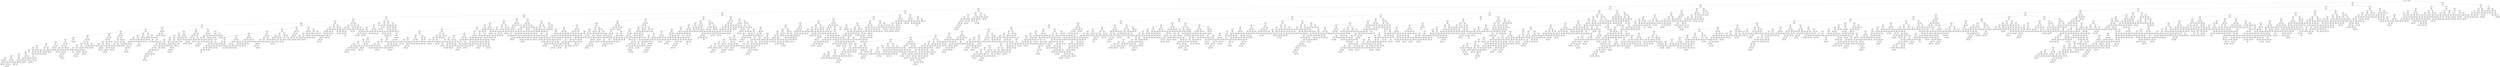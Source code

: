 digraph {
rankdir="TB"
node [shape=box]
stats [label="Objects found: 20640"]
29863 [ label = "ID: 29863\n sID: 40877\n obj: 2"]
33679 [ label = "ID: 33679\n sID: 31128\n obj: 2"]
21388 [ label = "ID: 21388\n sID: 39004\n obj: 2"]
30313 [ label = "ID: 30313\n sID: 26982\n obj: 2"]
36954 [ label = "ID: 36954\n sID: 27986\n obj: 2"]
21169 [ label = "ID: 21169\n sID: 32080\n obj: 2"]
30033 [ label = "ID: 30033\n sID: 35567\n obj: 2"]
28808 [ label = "ID: 28808\n sID: 32200\n obj: 2"]
23983 [ label = "ID: 23983\n sID: 31889\n obj: 2"]
21456 [ label = "ID: 21456\n sID: 28141\n obj: 2"]
37262 [ label = "ID: 37262\n sID: 31857\n obj: 2"]
34322 [ label = "ID: 34322\n sID: 22086\n obj: 2"]
33786 [ label = "ID: 33786\n sID: 35781\n obj: 2"]
30979 [ label = "ID: 30979\n sID: 26583\n obj: 2"]
39872 [ label = "ID: 39872\n sID: 35460\n obj: 2"]
32375 [ label = "ID: 32375\n sID: 39694\n obj: 2"]
40480 [ label = "ID: 40480\n sID: 25448\n obj: 2"]
25313 [ label = "ID: 25313\n sID: 21443\n obj: 2"]
22828 [ label = "ID: 22828\n sID: 26864\n obj: 2"]
25535 [ label = "ID: 25535\n sID: 40313\n obj: 2"]
22274 [ label = "ID: 22274\n sID: 27699\n obj: 2"]
28637 [ label = "ID: 28637\n sID: 28066\n obj: 2"]
39232 [ label = "ID: 39232\n sID: 39729\n obj: 2"]
29951 [ label = "ID: 29951\n sID: 22021\n obj: 2"]
39245 [ label = "ID: 39245\n sID: 24946\n obj: 2"]
24494 [ label = "ID: 24494\n sID: 20833\n obj: 2"]
30041 [ label = "ID: 30041\n sID: 30742\n obj: 2"]
39485 [ label = "ID: 39485\n sID: 27966\n obj: 2"]
26958 [ label = "ID: 26958\n sID: 37458\n obj: 2"]
32573 [ label = "ID: 32573\n sID: NaN\n obj: 2"]
21649 [ label = "ID: 21649\n sID: 30918\n obj: 2"]
21275 [ label = "ID: 21275\n sID: 32645\n obj: 2"]
30957 [ label = "ID: 30957\n sID: NaN\n obj: 7"]
20920 [ label = "ID: 20920\n sID: NaN\n obj: 3"]
25812 [ label = "ID: 25812\n sID: NaN\n obj: 2"]
22605 [ label = "ID: 22605\n sID: 31251\n obj: 2"]
27985 [ label = "ID: 27985\n sID: 24294\n obj: 2"]
26508 [ label = "ID: 26508\n sID: 34418\n obj: 2"]
27671 [ label = "ID: 27671\n sID: 38015\n obj: 2"]
22296 [ label = "ID: 22296\n sID: NaN\n obj: 8"]
22586 [ label = "ID: 22586\n sID: NaN\n obj: 4"]
27142 [ label = "ID: 27142\n sID: NaN\n obj: 3"]
27519 [ label = "ID: 27519\n sID: NaN\n obj: 4"]
31036 [ label = "ID: 31036\n sID: 28883\n obj: 2"]
21112 [ label = "ID: 21112\n sID: NaN\n obj: 4"]
39313 [ label = "ID: 39313\n sID: 22633\n obj: 2"]
26030 [ label = "ID: 26030\n sID: NaN\n obj: 5"]
20871 [ label = "ID: 20871\n sID: NaN\n obj: 6"]
30968 [ label = "ID: 30968\n sID: 31658\n obj: 2"]
28375 [ label = "ID: 28375\n sID: 34475\n obj: 2"]
37602 [ label = "ID: 37602\n sID: 37651\n obj: 2"]
27523 [ label = "ID: 27523\n sID: NaN\n obj: 7"]
24870 [ label = "ID: 24870\n sID: NaN\n obj: 1"]
25998 [ label = "ID: 25998\n sID: NaN\n obj: 4"]
25554 [ label = "ID: 25554\n sID: 29803\n obj: 2"]
24042 [ label = "ID: 24042\n sID: 33182\n obj: 2"]
21967 [ label = "ID: 21967\n sID: 38809\n obj: 2"]
26965 [ label = "ID: 26965\n sID: 23491\n obj: 2"]
30687 [ label = "ID: 30687\n sID: NaN\n obj: 6"]
21086 [ label = "ID: 21086\n sID: NaN\n obj: 7"]
21145 [ label = "ID: 21145\n sID: NaN\n obj: 7"]
20710 [ label = "ID: 20710\n sID: NaN\n obj: 6"]
34944 [ label = "ID: 34944\n sID: 31018\n obj: 2"]
38224 [ label = "ID: 38224\n sID: 39573\n obj: 2"]
22653 [ label = "ID: 22653\n sID: NaN\n obj: 8"]
20901 [ label = "ID: 20901\n sID: 27410\n obj: 2"]
20806 [ label = "ID: 20806\n sID: NaN\n obj: 8"]
32718 [ label = "ID: 32718\n sID: NaN\n obj: 3"]
23908 [ label = "ID: 23908\n sID: NaN\n obj: 4"]
25902 [ label = "ID: 25902\n sID: NaN\n obj: 7"]
33381 [ label = "ID: 33381\n sID: 36373\n obj: 2"]
36899 [ label = "ID: 36899\n sID: 33378\n obj: 2"]
38895 [ label = "ID: 38895\n sID: 37191\n obj: 2"]
24446 [ label = "ID: 24446\n sID: 24298\n obj: 2"]
27720 [ label = "ID: 27720\n sID: 34238\n obj: 2"]
34774 [ label = "ID: 34774\n sID: NaN\n obj: 4"]
22449 [ label = "ID: 22449\n sID: NaN\n obj: 3"]
26973 [ label = "ID: 26973\n sID: NaN\n obj: 3"]
26941 [ label = "ID: 26941\n sID: NaN\n obj: 4"]
20794 [ label = "ID: 20794\n sID: NaN\n obj: 8"]
22143 [ label = "ID: 22143\n sID: 20724\n obj: 2"]
20999 [ label = "ID: 20999\n sID: NaN\n obj: 8"]
23115 [ label = "ID: 23115\n sID: NaN\n obj: 4"]
23567 [ label = "ID: 23567\n sID: 37278\n obj: 2"]
35464 [ label = "ID: 35464\n sID: 34377\n obj: 2"]
33968 [ label = "ID: 33968\n sID: 25208\n obj: 2"]
23846 [ label = "ID: 23846\n sID: 34222\n obj: 2"]
31285 [ label = "ID: 31285\n sID: NaN\n obj: 6"]
27419 [ label = "ID: 27419\n sID: NaN\n obj: 5"]
25016 [ label = "ID: 25016\n sID: NaN\n obj: 1"]
35499 [ label = "ID: 35499\n sID: 33341\n obj: 2"]
31832 [ label = "ID: 31832\n sID: 23996\n obj: 2"]
33148 [ label = "ID: 33148\n sID: NaN\n obj: 5"]
28176 [ label = "ID: 28176\n sID: NaN\n obj: 5"]
24385 [ label = "ID: 24385\n sID: NaN\n obj: 3"]
40167 [ label = "ID: 40167\n sID: 26826\n obj: 2"]
26530 [ label = "ID: 26530\n sID: 29805\n obj: 2"]
25005 [ label = "ID: 25005\n sID: NaN\n obj: 8"]
21063 [ label = "ID: 21063\n sID: NaN\n obj: 6"]
29767 [ label = "ID: 29767\n sID: NaN\n obj: 3"]
31158 [ label = "ID: 31158\n sID: 30536\n obj: 2"]
29678 [ label = "ID: 29678\n sID: 27574\n obj: 2"]
33326 [ label = "ID: 33326\n sID: 39615\n obj: 2"]
21399 [ label = "ID: 21399\n sID: NaN\n obj: 6"]
25268 [ label = "ID: 25268\n sID: NaN\n obj: 5"]
37905 [ label = "ID: 37905\n sID: NaN\n obj: 1"]
23456 [ label = "ID: 23456\n sID: NaN\n obj: 3"]
28757 [ label = "ID: 28757\n sID: 32289\n obj: 2"]
39214 [ label = "ID: 39214\n sID: 36611\n obj: 2"]
31813 [ label = "ID: 31813\n sID: 34478\n obj: 2"]
23505 [ label = "ID: 23505\n sID: 26839\n obj: 2"]
39442 [ label = "ID: 39442\n sID: 27753\n obj: 2"]
22291 [ label = "ID: 22291\n sID: NaN\n obj: 6"]
31404 [ label = "ID: 31404\n sID: NaN\n obj: 5"]
30750 [ label = "ID: 30750\n sID: 26423\n obj: 2"]
25052 [ label = "ID: 25052\n sID: NaN\n obj: 4"]
22907 [ label = "ID: 22907\n sID: 27143\n obj: 2"]
36359 [ label = "ID: 36359\n sID: 33162\n obj: 2"]
38980 [ label = "ID: 38980\n sID: 30839\n obj: 2"]
24953 [ label = "ID: 24953\n sID: NaN\n obj: 4"]
36750 [ label = "ID: 36750\n sID: 29414\n obj: 2"]
22024 [ label = "ID: 22024\n sID: NaN\n obj: 7"]
35710 [ label = "ID: 35710\n sID: NaN\n obj: 1"]
27338 [ label = "ID: 27338\n sID: NaN\n obj: 6"]
37465 [ label = "ID: 37465\n sID: NaN\n obj: 1"]
26301 [ label = "ID: 26301\n sID: 24755\n obj: 2"]
23888 [ label = "ID: 23888\n sID: 26198\n obj: 2"]
24966 [ label = "ID: 24966\n sID: NaN\n obj: 7"]
20886 [ label = "ID: 20886\n sID: NaN\n obj: 7"]
26027 [ label = "ID: 26027\n sID: NaN\n obj: 3"]
23966 [ label = "ID: 23966\n sID: NaN\n obj: 8"]
27363 [ label = "ID: 27363\n sID: 31024\n obj: 2"]
32293 [ label = "ID: 32293\n sID: NaN\n obj: 5"]
22858 [ label = "ID: 22858\n sID: NaN\n obj: 4"]
38549 [ label = "ID: 38549\n sID: 34516\n obj: 2"]
26266 [ label = "ID: 26266\n sID: 28604\n obj: 2"]
37807 [ label = "ID: 37807\n sID: 40596\n obj: 2"]
28089 [ label = "ID: 28089\n sID: 35123\n obj: 2"]
29304 [ label = "ID: 29304\n sID: 40138\n obj: 2"]
34759 [ label = "ID: 34759\n sID: 27839\n obj: 2"]
23725 [ label = "ID: 23725\n sID: NaN\n obj: 5"]
29360 [ label = "ID: 29360\n sID: 22499\n obj: 2"]
21018 [ label = "ID: 21018\n sID: NaN\n obj: 7"]
31900 [ label = "ID: 31900\n sID: 23730\n obj: 2"]
23116 [ label = "ID: 23116\n sID: NaN\n obj: 8"]
29083 [ label = "ID: 29083\n sID: 36393\n obj: 2"]
23107 [ label = "ID: 23107\n sID: 22328\n obj: 2"]
39270 [ label = "ID: 39270\n sID: 26830\n obj: 2"]
25284 [ label = "ID: 25284\n sID: NaN\n obj: 4"]
23024 [ label = "ID: 23024\n sID: NaN\n obj: 8"]
23198 [ label = "ID: 23198\n sID: NaN\n obj: 1"]
20653 [ label = "ID: 20653\n sID: NaN\n obj: 5"]
35016 [ label = "ID: 35016\n sID: 40262\n obj: 2"]
30061 [ label = "ID: 30061\n sID: 37210\n obj: 2"]
21778 [ label = "ID: 21778\n sID: NaN\n obj: 7"]
24670 [ label = "ID: 24670\n sID: 37048\n obj: 2"]
39415 [ label = "ID: 39415\n sID: 21095\n obj: 2"]
22170 [ label = "ID: 22170\n sID: NaN\n obj: 4"]
31645 [ label = "ID: 31645\n sID: NaN\n obj: 3"]
24916 [ label = "ID: 24916\n sID: NaN\n obj: 3"]
27407 [ label = "ID: 27407\n sID: NaN\n obj: 2"]
22070 [ label = "ID: 22070\n sID: NaN\n obj: 2"]
32400 [ label = "ID: 32400\n sID: 32911\n obj: 2"]
38907 [ label = "ID: 38907\n sID: 32161\n obj: 2"]
29818 [ label = "ID: 29818\n sID: 33937\n obj: 2"]
22040 [ label = "ID: 22040\n sID: NaN\n obj: 7"]
23782 [ label = "ID: 23782\n sID: NaN\n obj: 6"]
32490 [ label = "ID: 32490\n sID: 22405\n obj: 2"]
28373 [ label = "ID: 28373\n sID: NaN\n obj: 5"]
21340 [ label = "ID: 21340\n sID: NaN\n obj: 2"]
25503 [ label = "ID: 25503\n sID: 30653\n obj: 2"]
23288 [ label = "ID: 23288\n sID: NaN\n obj: 3"]
22894 [ label = "ID: 22894\n sID: NaN\n obj: 4"]
30570 [ label = "ID: 30570\n sID: NaN\n obj: 7"]
30088 [ label = "ID: 30088\n sID: 29057\n obj: 2"]
32820 [ label = "ID: 32820\n sID: 33413\n obj: 2"]
36983 [ label = "ID: 36983\n sID: 40315\n obj: 2"]
28906 [ label = "ID: 28906\n sID: 28562\n obj: 2"]
34383 [ label = "ID: 34383\n sID: 23347\n obj: 2"]
23676 [ label = "ID: 23676\n sID: NaN\n obj: 7"]
24874 [ label = "ID: 24874\n sID: NaN\n obj: 3"]
27983 [ label = "ID: 27983\n sID: 36755\n obj: 2"]
35206 [ label = "ID: 35206\n sID: 40224\n obj: 2"]
28492 [ label = "ID: 28492\n sID: 21142\n obj: 2"]
28592 [ label = "ID: 28592\n sID: NaN\n obj: 2"]
20815 [ label = "ID: 20815\n sID: NaN\n obj: 6"]
24082 [ label = "ID: 24082\n sID: NaN\n obj: 1"]
27857 [ label = "ID: 27857\n sID: NaN\n obj: 5"]
26152 [ label = "ID: 26152\n sID: 39789\n obj: 2"]
34414 [ label = "ID: 34414\n sID: 26921\n obj: 2"]
24569 [ label = "ID: 24569\n sID: NaN\n obj: 6"]
36211 [ label = "ID: 36211\n sID: 28344\n obj: 2"]
38306 [ label = "ID: 38306\n sID: 26535\n obj: 2"]
29204 [ label = "ID: 29204\n sID: 22786\n obj: 2"]
24658 [ label = "ID: 24658\n sID: NaN\n obj: 8"]
25286 [ label = "ID: 25286\n sID: NaN\n obj: 5"]
21772 [ label = "ID: 21772\n sID: NaN\n obj: 7"]
25646 [ label = "ID: 25646\n sID: NaN\n obj: 1"]
30191 [ label = "ID: 30191\n sID: NaN\n obj: 3"]
23297 [ label = "ID: 23297\n sID: 25344\n obj: 2"]
22467 [ label = "ID: 22467\n sID: NaN\n obj: 8"]
32581 [ label = "ID: 32581\n sID: NaN\n obj: 1"]
22974 [ label = "ID: 22974\n sID: NaN\n obj: 6"]
26454 [ label = "ID: 26454\n sID: 26330\n obj: 2"]
25770 [ label = "ID: 25770\n sID: 30854\n obj: 2"]
24956 [ label = "ID: 24956\n sID: 36235\n obj: 2"]
27647 [ label = "ID: 27647\n sID: 33419\n obj: 2"]
24519 [ label = "ID: 24519\n sID: 28924\n obj: 2"]
23741 [ label = "ID: 23741\n sID: 22256\n obj: 2"]
34646 [ label = "ID: 34646\n sID: 30223\n obj: 2"]
24919 [ label = "ID: 24919\n sID: 37082\n obj: 2"]
24206 [ label = "ID: 24206\n sID: NaN\n obj: 6"]
23316 [ label = "ID: 23316\n sID: NaN\n obj: 4"]
21761 [ label = "ID: 21761\n sID: NaN\n obj: 6"]
21612 [ label = "ID: 21612\n sID: NaN\n obj: 4"]
37716 [ label = "ID: 37716\n sID: 31264\n obj: 2"]
38916 [ label = "ID: 38916\n sID: 21995\n obj: 2"]
23467 [ label = "ID: 23467\n sID: NaN\n obj: 5"]
23536 [ label = "ID: 23536\n sID: NaN\n obj: 2"]
34341 [ label = "ID: 34341\n sID: 36042\n obj: 2"]
37657 [ label = "ID: 37657\n sID: 32465\n obj: 2"]
27125 [ label = "ID: 27125\n sID: 40438\n obj: 2"]
35361 [ label = "ID: 35361\n sID: 21924\n obj: 2"]
21008 [ label = "ID: 21008\n sID: NaN\n obj: 8"]
26613 [ label = "ID: 26613\n sID: NaN\n obj: 6"]
29207 [ label = "ID: 29207\n sID: 27646\n obj: 2"]
21809 [ label = "ID: 21809\n sID: NaN\n obj: 6"]
22592 [ label = "ID: 22592\n sID: NaN\n obj: 2"]
24898 [ label = "ID: 24898\n sID: NaN\n obj: 8"]
27801 [ label = "ID: 27801\n sID: NaN\n obj: 2"]
23075 [ label = "ID: 23075\n sID: 30222\n obj: 2"]
31149 [ label = "ID: 31149\n sID: 36895\n obj: 2"]
39091 [ label = "ID: 39091\n sID: 33936\n obj: 2"]
40326 [ label = "ID: 40326\n sID: 26794\n obj: 2"]
23484 [ label = "ID: 23484\n sID: 33603\n obj: 2"]
36012 [ label = "ID: 36012\n sID: 30636\n obj: 2"]
40445 [ label = "ID: 40445\n sID: 29224\n obj: 2"]
24788 [ label = "ID: 24788\n sID: 27562\n obj: 2"]
40441 [ label = "ID: 40441\n sID: 35485\n obj: 2"]
38872 [ label = "ID: 38872\n sID: 33333\n obj: 2"]
38807 [ label = "ID: 38807\n sID: NaN\n obj: 1"]
21485 [ label = "ID: 21485\n sID: NaN\n obj: 6"]
26694 [ label = "ID: 26694\n sID: NaN\n obj: 1"]
38681 [ label = "ID: 38681\n sID: NaN\n obj: 3"]
32611 [ label = "ID: 32611\n sID: NaN\n obj: 4"]
23119 [ label = "ID: 23119\n sID: NaN\n obj: 8"]
29997 [ label = "ID: 29997\n sID: NaN\n obj: 1"]
36992 [ label = "ID: 36992\n sID: 30815\n obj: 2"]
21429 [ label = "ID: 21429\n sID: 25499\n obj: 2"]
22655 [ label = "ID: 22655\n sID: NaN\n obj: 6"]
24992 [ label = "ID: 24992\n sID: NaN\n obj: 1"]
26932 [ label = "ID: 26932\n sID: NaN\n obj: 5"]
35243 [ label = "ID: 35243\n sID: 20836\n obj: 2"]
30212 [ label = "ID: 30212\n sID: 25628\n obj: 2"]
33177 [ label = "ID: 33177\n sID: 26898\n obj: 2"]
25530 [ label = "ID: 25530\n sID: 39466\n obj: 2"]
39207 [ label = "ID: 39207\n sID: 38510\n obj: 2"]
23895 [ label = "ID: 23895\n sID: NaN\n obj: 7"]
24174 [ label = "ID: 24174\n sID: NaN\n obj: 2"]
29593 [ label = "ID: 29593\n sID: NaN\n obj: 2"]
39133 [ label = "ID: 39133\n sID: 40026\n obj: 2"]
22113 [ label = "ID: 22113\n sID: NaN\n obj: 3"]
27307 [ label = "ID: 27307\n sID: NaN\n obj: 6"]
32321 [ label = "ID: 32321\n sID: 23447\n obj: 2"]
24636 [ label = "ID: 24636\n sID: NaN\n obj: 4"]
24969 [ label = "ID: 24969\n sID: NaN\n obj: 3"]
24949 [ label = "ID: 24949\n sID: 27952\n obj: 2"]
34100 [ label = "ID: 34100\n sID: 38316\n obj: 2"]
26004 [ label = "ID: 26004\n sID: NaN\n obj: 5"]
32982 [ label = "ID: 32982\n sID: NaN\n obj: 2"]
30250 [ label = "ID: 30250\n sID: 40569\n obj: 2"]
22636 [ label = "ID: 22636\n sID: NaN\n obj: 6"]
27263 [ label = "ID: 27263\n sID: NaN\n obj: 3"]
32425 [ label = "ID: 32425\n sID: 34893\n obj: 2"]
26189 [ label = "ID: 26189\n sID: 29449\n obj: 2"]
21087 [ label = "ID: 21087\n sID: 22550\n obj: 2"]
30365 [ label = "ID: 30365\n sID: 27102\n obj: 2"]
32921 [ label = "ID: 32921\n sID: 26069\n obj: 2"]
29512 [ label = "ID: 29512\n sID: 30446\n obj: 2"]
22789 [ label = "ID: 22789\n sID: NaN\n obj: 8"]
20693 [ label = "ID: 20693\n sID: NaN\n obj: 3"]
36384 [ label = "ID: 36384\n sID: 38274\n obj: 2"]
25948 [ label = "ID: 25948\n sID: NaN\n obj: 4"]
23823 [ label = "ID: 23823\n sID: NaN\n obj: 4"]
24363 [ label = "ID: 24363\n sID: NaN\n obj: 6"]
39392 [ label = "ID: 39392\n sID: 26596\n obj: 2"]
23113 [ label = "ID: 23113\n sID: NaN\n obj: 5"]
28346 [ label = "ID: 28346\n sID: NaN\n obj: 2"]
28352 [ label = "ID: 28352\n sID: NaN\n obj: 4"]
25301 [ label = "ID: 25301\n sID: 34793\n obj: 2"]
28723 [ label = "ID: 28723\n sID: 23512\n obj: 2"]
26577 [ label = "ID: 26577\n sID: 25356\n obj: 2"]
34532 [ label = "ID: 34532\n sID: 24281\n obj: 2"]
29622 [ label = "ID: 29622\n sID: 34694\n obj: 2"]
24854 [ label = "ID: 24854\n sID: 34812\n obj: 2"]
32032 [ label = "ID: 32032\n sID: 39878\n obj: 2"]
33114 [ label = "ID: 33114\n sID: 39273\n obj: 2"]
24689 [ label = "ID: 24689\n sID: 21852\n obj: 2"]
37138 [ label = "ID: 37138\n sID: 31407\n obj: 2"]
29710 [ label = "ID: 29710\n sID: 36524\n obj: 2"]
26812 [ label = "ID: 26812\n sID: 21208\n obj: 2"]
38308 [ label = "ID: 38308\n sID: 30960\n obj: 2"]
23076 [ label = "ID: 23076\n sID: 36285\n obj: 2"]
27836 [ label = "ID: 27836\n sID: 24374\n obj: 2"]
22022 [ label = "ID: 22022\n sID: 21740\n obj: 2"]
24497 [ label = "ID: 24497\n sID: NaN\n obj: 6"]
27377 [ label = "ID: 27377\n sID: NaN\n obj: 1"]
27342 [ label = "ID: 27342\n sID: NaN\n obj: 4"]
36724 [ label = "ID: 36724\n sID: NaN\n obj: 1"]
38270 [ label = "ID: 38270\n sID: 24538\n obj: 2"]
22398 [ label = "ID: 22398\n sID: NaN\n obj: 6"]
29123 [ label = "ID: 29123\n sID: NaN\n obj: 4"]
23360 [ label = "ID: 23360\n sID: NaN\n obj: 6"]
32159 [ label = "ID: 32159\n sID: 21167\n obj: 2"]
27923 [ label = "ID: 27923\n sID: NaN\n obj: 6"]
32962 [ label = "ID: 32962\n sID: NaN\n obj: 1"]
20730 [ label = "ID: 20730\n sID: NaN\n obj: 7"]
20725 [ label = "ID: 20725\n sID: NaN\n obj: 6"]
29649 [ label = "ID: 29649\n sID: 31670\n obj: 2"]
33348 [ label = "ID: 33348\n sID: 26062\n obj: 2"]
35582 [ label = "ID: 35582\n sID: 24254\n obj: 2"]
22350 [ label = "ID: 22350\n sID: NaN\n obj: 7"]
24445 [ label = "ID: 24445\n sID: 20680\n obj: 2"]
24756 [ label = "ID: 24756\n sID: NaN\n obj: 5"]
25734 [ label = "ID: 25734\n sID: NaN\n obj: 3"]
29138 [ label = "ID: 29138\n sID: 31644\n obj: 2"]
20684 [ label = "ID: 20684\n sID: NaN\n obj: 5"]
30500 [ label = "ID: 30500\n sID: NaN\n obj: 3"]
24518 [ label = "ID: 24518\n sID: 22228\n obj: 2"]
24933 [ label = "ID: 24933\n sID: 40627\n obj: 2"]
28403 [ label = "ID: 28403\n sID: 28640\n obj: 2"]
24216 [ label = "ID: 24216\n sID: NaN\n obj: 7"]
35061 [ label = "ID: 35061\n sID: 24892\n obj: 2"]
32066 [ label = "ID: 32066\n sID: 24322\n obj: 2"]
26363 [ label = "ID: 26363\n sID: 32300\n obj: 2"]
25529 [ label = "ID: 25529\n sID: NaN\n obj: 6"]
23988 [ label = "ID: 23988\n sID: NaN\n obj: 2"]
21901 [ label = "ID: 21901\n sID: NaN\n obj: 5"]
29318 [ label = "ID: 29318\n sID: NaN\n obj: 1"]
21714 [ label = "ID: 21714\n sID: NaN\n obj: 4"]
27981 [ label = "ID: 27981\n sID: NaN\n obj: 2"]
31139 [ label = "ID: 31139\n sID: 37703\n obj: 2"]
34429 [ label = "ID: 34429\n sID: 37397\n obj: 2"]
24130 [ label = "ID: 24130\n sID: 39236\n obj: 2"]
26056 [ label = "ID: 26056\n sID: NaN\n obj: 8"]
24073 [ label = "ID: 24073\n sID: 22185\n obj: 2"]
23298 [ label = "ID: 23298\n sID: NaN\n obj: 6"]
24124 [ label = "ID: 24124\n sID: NaN\n obj: 4"]
32005 [ label = "ID: 32005\n sID: 24151\n obj: 2"]
24461 [ label = "ID: 24461\n sID: NaN\n obj: 8"]
26799 [ label = "ID: 26799\n sID: 38464\n obj: 2"]
27442 [ label = "ID: 27442\n sID: 26612\n obj: 2"]
21011 [ label = "ID: 21011\n sID: 31692\n obj: 2"]
21760 [ label = "ID: 21760\n sID: NaN\n obj: 6"]
21631 [ label = "ID: 21631\n sID: NaN\n obj: 7"]
20943 [ label = "ID: 20943\n sID: NaN\n obj: 1"]
26458 [ label = "ID: 26458\n sID: NaN\n obj: 1"]
23289 [ label = "ID: 23289\n sID: 35939\n obj: 2"]
28328 [ label = "ID: 28328\n sID: NaN\n obj: 7"]
27618 [ label = "ID: 27618\n sID: 32656\n obj: 2"]
22521 [ label = "ID: 22521\n sID: NaN\n obj: 6"]
21730 [ label = "ID: 21730\n sID: 33232\n obj: 2"]
27160 [ label = "ID: 27160\n sID: NaN\n obj: 4"]
21460 [ label = "ID: 21460\n sID: NaN\n obj: 7"]
39363 [ label = "ID: 39363\n sID: 25708\n obj: 2"]
38793 [ label = "ID: 38793\n sID: 31792\n obj: 2"]
27535 [ label = "ID: 27535\n sID: 24970\n obj: 2"]
37122 [ label = "ID: 37122\n sID: 36993\n obj: 2"]
25065 [ label = "ID: 25065\n sID: 22594\n obj: 2"]
29509 [ label = "ID: 29509\n sID: 39334\n obj: 2"]
24589 [ label = "ID: 24589\n sID: NaN\n obj: 7"]
24769 [ label = "ID: 24769\n sID: NaN\n obj: 7"]
38454 [ label = "ID: 38454\n sID: 24068\n obj: 2"]
24191 [ label = "ID: 24191\n sID: NaN\n obj: 7"]
28018 [ label = "ID: 28018\n sID: NaN\n obj: 3"]
21307 [ label = "ID: 21307\n sID: NaN\n obj: 7"]
33417 [ label = "ID: 33417\n sID: 33189\n obj: 2"]
30170 [ label = "ID: 30170\n sID: 29459\n obj: 2"]
23659 [ label = "ID: 23659\n sID: NaN\n obj: 7"]
25184 [ label = "ID: 25184\n sID: NaN\n obj: 6"]
26241 [ label = "ID: 26241\n sID: NaN\n obj: 1"]
26870 [ label = "ID: 26870\n sID: NaN\n obj: 5"]
38264 [ label = "ID: 38264\n sID: 31793\n obj: 2"]
27378 [ label = "ID: 27378\n sID: 21718\n obj: 2"]
23858 [ label = "ID: 23858\n sID: NaN\n obj: 8"]
31827 [ label = "ID: 31827\n sID: 24715\n obj: 2"]
40452 [ label = "ID: 40452\n sID: 28522\n obj: 2"]
32930 [ label = "ID: 32930\n sID: 40449\n obj: 2"]
37812 [ label = "ID: 37812\n sID: 22818\n obj: 2"]
21302 [ label = "ID: 21302\n sID: 40522\n obj: 2"]
39048 [ label = "ID: 39048\n sID: 38290\n obj: 2"]
35987 [ label = "ID: 35987\n sID: 31861\n obj: 2"]
32616 [ label = "ID: 32616\n sID: 31503\n obj: 2"]
26866 [ label = "ID: 26866\n sID: NaN\n obj: 7"]
37490 [ label = "ID: 37490\n sID: NaN\n obj: 1"]
21595 [ label = "ID: 21595\n sID: NaN\n obj: 5"]
27089 [ label = "ID: 27089\n sID: NaN\n obj: 3"]
26716 [ label = "ID: 26716\n sID: 25639\n obj: 2"]
26761 [ label = "ID: 26761\n sID: 36173\n obj: 2"]
23675 [ label = "ID: 23675\n sID: NaN\n obj: 7"]
24830 [ label = "ID: 24830\n sID: NaN\n obj: 1"]
27451 [ label = "ID: 27451\n sID: NaN\n obj: 2"]
27265 [ label = "ID: 27265\n sID: 31506\n obj: 2"]
22672 [ label = "ID: 22672\n sID: 33819\n obj: 2"]
38359 [ label = "ID: 38359\n sID: 27038\n obj: 2"]
25067 [ label = "ID: 25067\n sID: NaN\n obj: 7"]
34127 [ label = "ID: 34127\n sID: NaN\n obj: 2"]
21163 [ label = "ID: 21163\n sID: NaN\n obj: 4"]
30312 [ label = "ID: 30312\n sID: NaN\n obj: 2"]
31215 [ label = "ID: 31215\n sID: 29690\n obj: 2"]
27733 [ label = "ID: 27733\n sID: NaN\n obj: 3"]
23943 [ label = "ID: 23943\n sID: NaN\n obj: 5"]
31059 [ label = "ID: 31059\n sID: 27185\n obj: 2"]
24763 [ label = "ID: 24763\n sID: 35633\n obj: 2"]
23404 [ label = "ID: 23404\n sID: 29233\n obj: 2"]
24333 [ label = "ID: 24333\n sID: NaN\n obj: 2"]
22150 [ label = "ID: 22150\n sID: NaN\n obj: 7"]
35768 [ label = "ID: 35768\n sID: NaN\n obj: 1"]
32721 [ label = "ID: 32721\n sID: 38975\n obj: 2"]
21050 [ label = "ID: 21050\n sID: NaN\n obj: 3"]
30226 [ label = "ID: 30226\n sID: 38682\n obj: 2"]
21518 [ label = "ID: 21518\n sID: NaN\n obj: 5"]
28177 [ label = "ID: 28177\n sID: NaN\n obj: 2"]
21052 [ label = "ID: 21052\n sID: 35872\n obj: 2"]
34178 [ label = "ID: 34178\n sID: 28681\n obj: 2"]
39870 [ label = "ID: 39870\n sID: 40209\n obj: 2"]
36417 [ label = "ID: 36417\n sID: 27578\n obj: 2"]
30052 [ label = "ID: 30052\n sID: 30580\n obj: 2"]
38183 [ label = "ID: 38183\n sID: 30117\n obj: 2"]
32305 [ label = "ID: 32305\n sID: 29195\n obj: 2"]
37385 [ label = "ID: 37385\n sID: 24464\n obj: 2"]
21959 [ label = "ID: 21959\n sID: 25116\n obj: 2"]
22524 [ label = "ID: 22524\n sID: 36412\n obj: 2"]
28266 [ label = "ID: 28266\n sID: 24903\n obj: 2"]
24994 [ label = "ID: 24994\n sID: 38771\n obj: 2"]
29174 [ label = "ID: 29174\n sID: 40134\n obj: 2"]
28162 [ label = "ID: 28162\n sID: NaN\n obj: 7"]
36536 [ label = "ID: 36536\n sID: NaN\n obj: 2"]
31941 [ label = "ID: 31941\n sID: 24655\n obj: 2"]
24358 [ label = "ID: 24358\n sID: NaN\n obj: 6"]
25627 [ label = "ID: 25627\n sID: NaN\n obj: 6"]
34969 [ label = "ID: 34969\n sID: NaN\n obj: 3"]
21003 [ label = "ID: 21003\n sID: NaN\n obj: 4"]
32761 [ label = "ID: 32761\n sID: 20790\n obj: 2"]
22167 [ label = "ID: 22167\n sID: 33236\n obj: 2"]
39112 [ label = "ID: 39112\n sID: 29666\n obj: 2"]
23946 [ label = "ID: 23946\n sID: NaN\n obj: 4"]
29832 [ label = "ID: 29832\n sID: NaN\n obj: 3"]
32974 [ label = "ID: 32974\n sID: 38364\n obj: 2"]
22260 [ label = "ID: 22260\n sID: NaN\n obj: 5"]
22142 [ label = "ID: 22142\n sID: NaN\n obj: 6"]
22435 [ label = "ID: 22435\n sID: NaN\n obj: 6"]
23221 [ label = "ID: 23221\n sID: 34332\n obj: 2"]
21224 [ label = "ID: 21224\n sID: 25613\n obj: 2"]
31748 [ label = "ID: 31748\n sID: 36320\n obj: 2"]
21054 [ label = "ID: 21054\n sID: NaN\n obj: 7"]
22801 [ label = "ID: 22801\n sID: NaN\n obj: 3"]
38132 [ label = "ID: 38132\n sID: NaN\n obj: 1"]
36758 [ label = "ID: 36758\n sID: 34934\n obj: 2"]
22739 [ label = "ID: 22739\n sID: 26892\n obj: 2"]
24383 [ label = "ID: 24383\n sID: NaN\n obj: 4"]
22341 [ label = "ID: 22341\n sID: NaN\n obj: 3"]
38444 [ label = "ID: 38444\n sID: 31685\n obj: 2"]
27921 [ label = "ID: 27921\n sID: 31000\n obj: 2"]
35020 [ label = "ID: 35020\n sID: 33729\n obj: 2"]
39999 [ label = "ID: 39999\n sID: 27621\n obj: 2"]
36579 [ label = "ID: 36579\n sID: 38269\n obj: 2"]
27557 [ label = "ID: 27557\n sID: NaN\n obj: 1"]
25004 [ label = "ID: 25004\n sID: NaN\n obj: 7"]
32653 [ label = "ID: 32653\n sID: 23206\n obj: 2"]
22087 [ label = "ID: 22087\n sID: NaN\n obj: 6"]
25341 [ label = "ID: 25341\n sID: NaN\n obj: 3"]
38262 [ label = "ID: 38262\n sID: 29113\n obj: 2"]
28062 [ label = "ID: 28062\n sID: 34896\n obj: 2"]
27206 [ label = "ID: 27206\n sID: NaN\n obj: 5"]
22936 [ label = "ID: 22936\n sID: NaN\n obj: 6"]
26055 [ label = "ID: 26055\n sID: NaN\n obj: 2"]
21757 [ label = "ID: 21757\n sID: NaN\n obj: 8"]
22358 [ label = "ID: 22358\n sID: 32968\n obj: 2"]
27885 [ label = "ID: 27885\n sID: 34824\n obj: 2"]
35634 [ label = "ID: 35634\n sID: 25930\n obj: 2"]
23856 [ label = "ID: 23856\n sID: NaN\n obj: 6"]
22456 [ label = "ID: 22456\n sID: NaN\n obj: 6"]
21000 [ label = "ID: 21000\n sID: NaN\n obj: 3"]
24213 [ label = "ID: 24213\n sID: NaN\n obj: 6"]
23672 [ label = "ID: 23672\n sID: 29371\n obj: 2"]
29454 [ label = "ID: 29454\n sID: 33458\n obj: 2"]
21259 [ label = "ID: 21259\n sID: 22812\n obj: 2"]
27530 [ label = "ID: 27530\n sID: 32749\n obj: 2"]
22035 [ label = "ID: 22035\n sID: 29384\n obj: 2"]
21785 [ label = "ID: 21785\n sID: NaN\n obj: 8"]
21049 [ label = "ID: 21049\n sID: NaN\n obj: 6"]
39275 [ label = "ID: 39275\n sID: 38358\n obj: 2"]
21436 [ label = "ID: 21436\n sID: NaN\n obj: 8"]
30604 [ label = "ID: 30604\n sID: NaN\n obj: 2"]
25248 [ label = "ID: 25248\n sID: NaN\n obj: 5"]
23412 [ label = "ID: 23412\n sID: 31508\n obj: 2"]
26195 [ label = "ID: 26195\n sID: 40266\n obj: 2"]
20908 [ label = "ID: 20908\n sID: NaN\n obj: 4"]
29399 [ label = "ID: 29399\n sID: NaN\n obj: 3"]
24606 [ label = "ID: 24606\n sID: 36138\n obj: 2"]
26720 [ label = "ID: 26720\n sID: NaN\n obj: 1"]
20758 [ label = "ID: 20758\n sID: NaN\n obj: 8"]
29344 [ label = "ID: 29344\n sID: 36109\n obj: 2"]
21047 [ label = "ID: 21047\n sID: 23616\n obj: 2"]
37594 [ label = "ID: 37594\n sID: 26625\n obj: 2"]
25735 [ label = "ID: 25735\n sID: 23956\n obj: 2"]
23868 [ label = "ID: 23868\n sID: 26985\n obj: 2"]
26946 [ label = "ID: 26946\n sID: 22966\n obj: 2"]
22352 [ label = "ID: 22352\n sID: NaN\n obj: 6"]
21999 [ label = "ID: 21999\n sID: 25408\n obj: 2"]
21939 [ label = "ID: 21939\n sID: NaN\n obj: 8"]
33567 [ label = "ID: 33567\n sID: NaN\n obj: 1"]
21286 [ label = "ID: 21286\n sID: NaN\n obj: 6"]
22428 [ label = "ID: 22428\n sID: NaN\n obj: 2"]
33731 [ label = "ID: 33731\n sID: 28455\n obj: 2"]
22026 [ label = "ID: 22026\n sID: NaN\n obj: 5"]
24928 [ label = "ID: 24928\n sID: NaN\n obj: 2"]
38834 [ label = "ID: 38834\n sID: 30810\n obj: 2"]
32364 [ label = "ID: 32364\n sID: 31988\n obj: 2"]
25370 [ label = "ID: 25370\n sID: NaN\n obj: 2"]
21681 [ label = "ID: 21681\n sID: NaN\n obj: 5"]
30649 [ label = "ID: 30649\n sID: NaN\n obj: 3"]
27792 [ label = "ID: 27792\n sID: NaN\n obj: 8"]
34216 [ label = "ID: 34216\n sID: 39341\n obj: 2"]
33957 [ label = "ID: 33957\n sID: 24144\n obj: 2"]
39665 [ label = "ID: 39665\n sID: 26079\n obj: 2"]
40565 [ label = "ID: 40565\n sID: 39283\n obj: 2"]
27629 [ label = "ID: 27629\n sID: 31652\n obj: 2"]
34359 [ label = "ID: 34359\n sID: 32451\n obj: 2"]
25704 [ label = "ID: 25704\n sID: NaN\n obj: 5"]
21942 [ label = "ID: 21942\n sID: NaN\n obj: 5"]
23439 [ label = "ID: 23439\n sID: NaN\n obj: 1"]
24634 [ label = "ID: 24634\n sID: NaN\n obj: 2"]
31098 [ label = "ID: 31098\n sID: 33616\n obj: 2"]
30087 [ label = "ID: 30087\n sID: NaN\n obj: 2"]
25953 [ label = "ID: 25953\n sID: 21604\n obj: 2"]
32077 [ label = "ID: 32077\n sID: 21318\n obj: 2"]
34831 [ label = "ID: 34831\n sID: NaN\n obj: 3"]
21101 [ label = "ID: 21101\n sID: NaN\n obj: 6"]
26923 [ label = "ID: 26923\n sID: 40128\n obj: 2"]
24575 [ label = "ID: 24575\n sID: NaN\n obj: 4"]
26667 [ label = "ID: 26667\n sID: NaN\n obj: 3"]
30690 [ label = "ID: 30690\n sID: 33823\n obj: 2"]
34697 [ label = "ID: 34697\n sID: 38522\n obj: 2"]
20643 [ label = "ID: 20643\n sID: 24264\n obj: 2"]
38913 [ label = "ID: 38913\n sID: NaN\n obj: 3"]
21758 [ label = "ID: 21758\n sID: NaN\n obj: 4"]
27115 [ label = "ID: 27115\n sID: 27034\n obj: 2"]
21516 [ label = "ID: 21516\n sID: NaN\n obj: 4"]
26760 [ label = "ID: 26760\n sID: NaN\n obj: 5"]
21948 [ label = "ID: 21948\n sID: NaN\n obj: 5"]
33113 [ label = "ID: 33113\n sID: 28762\n obj: 2"]
37622 [ label = "ID: 37622\n sID: 23062\n obj: 2"]
24592 [ label = "ID: 24592\n sID: 36533\n obj: 2"]
28284 [ label = "ID: 28284\n sID: 22552\n obj: 2"]
28731 [ label = "ID: 28731\n sID: NaN\n obj: 4"]
26852 [ label = "ID: 26852\n sID: 40207\n obj: 2"]
20960 [ label = "ID: 20960\n sID: NaN\n obj: 8"]
39022 [ label = "ID: 39022\n sID: NaN\n obj: 1"]
27067 [ label = "ID: 27067\n sID: NaN\n obj: 3"]
22377 [ label = "ID: 22377\n sID: NaN\n obj: 6"]
27331 [ label = "ID: 27331\n sID: NaN\n obj: 4"]
35758 [ label = "ID: 35758\n sID: 38335\n obj: 2"]
27022 [ label = "ID: 27022\n sID: 38446\n obj: 2"]
28357 [ label = "ID: 28357\n sID: 25983\n obj: 2"]
37227 [ label = "ID: 37227\n sID: 31131\n obj: 2"]
30206 [ label = "ID: 30206\n sID: 37466\n obj: 2"]
22106 [ label = "ID: 22106\n sID: NaN\n obj: 5"]
23714 [ label = "ID: 23714\n sID: 24020\n obj: 2"]
26123 [ label = "ID: 26123\n sID: NaN\n obj: 3"]
25282 [ label = "ID: 25282\n sID: NaN\n obj: 4"]
21879 [ label = "ID: 21879\n sID: 33481\n obj: 2"]
25910 [ label = "ID: 25910\n sID: 23612\n obj: 2"]
23935 [ label = "ID: 23935\n sID: NaN\n obj: 7"]
33454 [ label = "ID: 33454\n sID: NaN\n obj: 1"]
27512 [ label = "ID: 27512\n sID: NaN\n obj: 1"]
36022 [ label = "ID: 36022\n sID: 36198\n obj: 2"]
23640 [ label = "ID: 23640\n sID: 26666\n obj: 2"]
21915 [ label = "ID: 21915\n sID: NaN\n obj: 3"]
20737 [ label = "ID: 20737\n sID: NaN\n obj: 4"]
21298 [ label = "ID: 21298\n sID: NaN\n obj: 2"]
34972 [ label = "ID: 34972\n sID: 33009\n obj: 2"]
22393 [ label = "ID: 22393\n sID: NaN\n obj: 7"]
40431 [ label = "ID: 40431\n sID: 29819\n obj: 2"]
25558 [ label = "ID: 25558\n sID: 28852\n obj: 2"]
25054 [ label = "ID: 25054\n sID: 22514\n obj: 2"]
23060 [ label = "ID: 23060\n sID: 25367\n obj: 2"]
22131 [ label = "ID: 22131\n sID: NaN\n obj: 5"]
22297 [ label = "ID: 22297\n sID: NaN\n obj: 6"]
26838 [ label = "ID: 26838\n sID: NaN\n obj: 1"]
21412 [ label = "ID: 21412\n sID: NaN\n obj: 7"]
36001 [ label = "ID: 36001\n sID: 23318\n obj: 2"]
25273 [ label = "ID: 25273\n sID: 20717\n obj: 2"]
23414 [ label = "ID: 23414\n sID: NaN\n obj: 7"]
37650 [ label = "ID: 37650\n sID: NaN\n obj: 2"]
22411 [ label = "ID: 22411\n sID: NaN\n obj: 3"]
26045 [ label = "ID: 26045\n sID: 39230\n obj: 2"]
35839 [ label = "ID: 35839\n sID: 30363\n obj: 2"]
38586 [ label = "ID: 38586\n sID: 29285\n obj: 2"]
34730 [ label = "ID: 34730\n sID: 38813\n obj: 2"]
22935 [ label = "ID: 22935\n sID: 26294\n obj: 2"]
38299 [ label = "ID: 38299\n sID: 28538\n obj: 2"]
20944 [ label = "ID: 20944\n sID: 29091\n obj: 2"]
34835 [ label = "ID: 34835\n sID: 25223\n obj: 2"]
34599 [ label = "ID: 34599\n sID: 21978\n obj: 2"]
26032 [ label = "ID: 26032\n sID: NaN\n obj: 6"]
26331 [ label = "ID: 26331\n sID: NaN\n obj: 1"]
21019 [ label = "ID: 21019\n sID: NaN\n obj: 2"]
21369 [ label = "ID: 21369\n sID: NaN\n obj: 5"]
27325 [ label = "ID: 27325\n sID: NaN\n obj: 1"]
29857 [ label = "ID: 29857\n sID: 30069\n obj: 2"]
36002 [ label = "ID: 36002\n sID: 33257\n obj: 2"]
26594 [ label = "ID: 26594\n sID: NaN\n obj: 5"]
24272 [ label = "ID: 24272\n sID: NaN\n obj: 2"]
20972 [ label = "ID: 20972\n sID: NaN\n obj: 7"]
22443 [ label = "ID: 22443\n sID: NaN\n obj: 7"]
21962 [ label = "ID: 21962\n sID: 39825\n obj: 2"]
37615 [ label = "ID: 37615\n sID: 39958\n obj: 2"]
20885 [ label = "ID: 20885\n sID: NaN\n obj: 7"]
24058 [ label = "ID: 24058\n sID: NaN\n obj: 3"]
31118 [ label = "ID: 31118\n sID: NaN\n obj: 3"]
23795 [ label = "ID: 23795\n sID: 33452\n obj: 2"]
24496 [ label = "ID: 24496\n sID: NaN\n obj: 7"]
33402 [ label = "ID: 33402\n sID: NaN\n obj: 1"]
38534 [ label = "ID: 38534\n sID: 31575\n obj: 2"]
28329 [ label = "ID: 28329\n sID: 36304\n obj: 2"]
21606 [ label = "ID: 21606\n sID: NaN\n obj: 6"]
33964 [ label = "ID: 33964\n sID: 26149\n obj: 2"]
22527 [ label = "ID: 22527\n sID: NaN\n obj: 8"]
25305 [ label = "ID: 25305\n sID: 28671\n obj: 2"]
22118 [ label = "ID: 22118\n sID: NaN\n obj: 3"]
21193 [ label = "ID: 21193\n sID: NaN\n obj: 4"]
23477 [ label = "ID: 23477\n sID: NaN\n obj: 7"]
31888 [ label = "ID: 31888\n sID: 35774\n obj: 2"]
35126 [ label = "ID: 35126\n sID: 31345\n obj: 2"]
21351 [ label = "ID: 21351\n sID: 29510\n obj: 2"]
39546 [ label = "ID: 39546\n sID: 34584\n obj: 2"]
32928 [ label = "ID: 32928\n sID: 37370\n obj: 2"]
29326 [ label = "ID: 29326\n sID: 24840\n obj: 2"]
21448 [ label = "ID: 21448\n sID: NaN\n obj: 4"]
28856 [ label = "ID: 28856\n sID: 26150\n obj: 2"]
21677 [ label = "ID: 21677\n sID: NaN\n obj: 7"]
22244 [ label = "ID: 22244\n sID: NaN\n obj: 6"]
25740 [ label = "ID: 25740\n sID: NaN\n obj: 7"]
21209 [ label = "ID: 21209\n sID: 29563\n obj: 2"]
25129 [ label = "ID: 25129\n sID: NaN\n obj: 4"]
33713 [ label = "ID: 33713\n sID: NaN\n obj: 3"]
22183 [ label = "ID: 22183\n sID: NaN\n obj: 5"]
25589 [ label = "ID: 25589\n sID: 28866\n obj: 2"]
38971 [ label = "ID: 38971\n sID: 24583\n obj: 2"]
21562 [ label = "ID: 21562\n sID: 34365\n obj: 2"]
40359 [ label = "ID: 40359\n sID: 37392\n obj: 2"]
23212 [ label = "ID: 23212\n sID: NaN\n obj: 5"]
21464 [ label = "ID: 21464\n sID: NaN\n obj: 2"]
21300 [ label = "ID: 21300\n sID: NaN\n obj: 4"]
24031 [ label = "ID: 24031\n sID: NaN\n obj: 3"]
24386 [ label = "ID: 24386\n sID: 40444\n obj: 2"]
34203 [ label = "ID: 34203\n sID: 21601\n obj: 2"]
23598 [ label = "ID: 23598\n sID: NaN\n obj: 4"]
27962 [ label = "ID: 27962\n sID: NaN\n obj: 3"]
21080 [ label = "ID: 21080\n sID: NaN\n obj: 3"]
23531 [ label = "ID: 23531\n sID: 26532\n obj: 2"]
31894 [ label = "ID: 31894\n sID: 33217\n obj: 2"]
33358 [ label = "ID: 33358\n sID: 25644\n obj: 2"]
34411 [ label = "ID: 34411\n sID: 28780\n obj: 2"]
20879 [ label = "ID: 20879\n sID: 39171\n obj: 2"]
28835 [ label = "ID: 28835\n sID: 32445\n obj: 2"]
20726 [ label = "ID: 20726\n sID: 30743\n obj: 2"]
33371 [ label = "ID: 33371\n sID: 28043\n obj: 2"]
22599 [ label = "ID: 22599\n sID: NaN\n obj: 8"]
33342 [ label = "ID: 33342\n sID: NaN\n obj: 1"]
28807 [ label = "ID: 28807\n sID: NaN\n obj: 7"]
24900 [ label = "ID: 24900\n sID: NaN\n obj: 3"]
23551 [ label = "ID: 23551\n sID: 20853\n obj: 2"]
30310 [ label = "ID: 30310\n sID: 33359\n obj: 2"]
37520 [ label = "ID: 37520\n sID: 30724\n obj: 2"]
21800 [ label = "ID: 21800\n sID: NaN\n obj: 7"]
25584 [ label = "ID: 25584\n sID: NaN\n obj: 3"]
21793 [ label = "ID: 21793\n sID: NaN\n obj: 2"]
21845 [ label = "ID: 21845\n sID: NaN\n obj: 4"]
30758 [ label = "ID: 30758\n sID: 33032\n obj: 2"]
23173 [ label = "ID: 23173\n sID: 24632\n obj: 2"]
35503 [ label = "ID: 35503\n sID: 36763\n obj: 2"]
23919 [ label = "ID: 23919\n sID: NaN\n obj: 5"]
24625 [ label = "ID: 24625\n sID: NaN\n obj: 6"]
31426 [ label = "ID: 31426\n sID: NaN\n obj: 1"]
28940 [ label = "ID: 28940\n sID: 37473\n obj: 2"]
34526 [ label = "ID: 34526\n sID: 34218\n obj: 2"]
25772 [ label = "ID: 25772\n sID: NaN\n obj: 5"]
23586 [ label = "ID: 23586\n sID: NaN\n obj: 2"]
21090 [ label = "ID: 21090\n sID: NaN\n obj: 8"]
25514 [ label = "ID: 25514\n sID: NaN\n obj: 7"]
34728 [ label = "ID: 34728\n sID: 21836\n obj: 2"]
40560 [ label = "ID: 40560\n sID: 29749\n obj: 2"]
25753 [ label = "ID: 25753\n sID: 28822\n obj: 2"]
21952 [ label = "ID: 21952\n sID: NaN\n obj: 6"]
27284 [ label = "ID: 27284\n sID: 26406\n obj: 2"]
23638 [ label = "ID: 23638\n sID: NaN\n obj: 5"]
32787 [ label = "ID: 32787\n sID: NaN\n obj: 2"]
24487 [ label = "ID: 24487\n sID: NaN\n obj: 8"]
26033 [ label = "ID: 26033\n sID: NaN\n obj: 1"]
37297 [ label = "ID: 37297\n sID: 32842\n obj: 2"]
39345 [ label = "ID: 39345\n sID: 32828\n obj: 2"]
39069 [ label = "ID: 39069\n sID: 37557\n obj: 2"]
36636 [ label = "ID: 36636\n sID: 38979\n obj: 2"]
34743 [ label = "ID: 34743\n sID: 21291\n obj: 2"]
24416 [ label = "ID: 24416\n sID: 37315\n obj: 2"]
26979 [ label = "ID: 26979\n sID: NaN\n obj: 4"]
21082 [ label = "ID: 21082\n sID: NaN\n obj: 5"]
31441 [ label = "ID: 31441\n sID: NaN\n obj: 2"]
24637 [ label = "ID: 24637\n sID: 31107\n obj: 2"]
34879 [ label = "ID: 34879\n sID: 33276\n obj: 2"]
29205 [ label = "ID: 29205\n sID: 29507\n obj: 2"]
22580 [ label = "ID: 22580\n sID: NaN\n obj: 6"]
23797 [ label = "ID: 23797\n sID: NaN\n obj: 3"]
20896 [ label = "ID: 20896\n sID: NaN\n obj: 7"]
23038 [ label = "ID: 23038\n sID: NaN\n obj: 4"]
30552 [ label = "ID: 30552\n sID: NaN\n obj: 3"]
26699 [ label = "ID: 26699\n sID: NaN\n obj: 5"]
37167 [ label = "ID: 37167\n sID: 22707\n obj: 2"]
20874 [ label = "ID: 20874\n sID: 36405\n obj: 2"]
34876 [ label = "ID: 34876\n sID: 21233\n obj: 2"]
30071 [ label = "ID: 30071\n sID: NaN\n obj: 3"]
30614 [ label = "ID: 30614\n sID: 25537\n obj: 2"]
23340 [ label = "ID: 23340\n sID: NaN\n obj: 6"]
30512 [ label = "ID: 30512\n sID: NaN\n obj: 2"]
21986 [ label = "ID: 21986\n sID: NaN\n obj: 7"]
22533 [ label = "ID: 22533\n sID: NaN\n obj: 3"]
30078 [ label = "ID: 30078\n sID: 25012\n obj: 2"]
26203 [ label = "ID: 26203\n sID: 33025\n obj: 2"]
23852 [ label = "ID: 23852\n sID: 22047\n obj: 2"]
27062 [ label = "ID: 27062\n sID: 24613\n obj: 2"]
40557 [ label = "ID: 40557\n sID: 30597\n obj: 2"]
23819 [ label = "ID: 23819\n sID: 34362\n obj: 2"]
29518 [ label = "ID: 29518\n sID: 34510\n obj: 2"]
31902 [ label = "ID: 31902\n sID: 28888\n obj: 2"]
30321 [ label = "ID: 30321\n sID: 32976\n obj: 2"]
32932 [ label = "ID: 32932\n sID: 24152\n obj: 2"]
34122 [ label = "ID: 34122\n sID: 25034\n obj: 2"]
23454 [ label = "ID: 23454\n sID: 39918\n obj: 2"]
36054 [ label = "ID: 36054\n sID: 28355\n obj: 2"]
21522 [ label = "ID: 21522\n sID: 23785\n obj: 2"]
36178 [ label = "ID: 36178\n sID: 35045\n obj: 2"]
22018 [ label = "ID: 22018\n sID: 26888\n obj: 2"]
20995 [ label = "ID: 20995\n sID: 38231\n obj: 2"]
26153 [ label = "ID: 26153\n sID: NaN\n obj: 4"]
25852 [ label = "ID: 25852\n sID: NaN\n obj: 4"]
21214 [ label = "ID: 21214\n sID: NaN\n obj: 2"]
23258 [ label = "ID: 23258\n sID: NaN\n obj: 7"]
30380 [ label = "ID: 30380\n sID: NaN\n obj: 1"]
21872 [ label = "ID: 21872\n sID: 26778\n obj: 2"]
22544 [ label = "ID: 22544\n sID: 36311\n obj: 2"]
29809 [ label = "ID: 29809\n sID: 38702\n obj: 2"]
26085 [ label = "ID: 26085\n sID: NaN\n obj: 4"]
26110 [ label = "ID: 26110\n sID: NaN\n obj: 5"]
22336 [ label = "ID: 22336\n sID: NaN\n obj: 2"]
25521 [ label = "ID: 25521\n sID: NaN\n obj: 7"]
27205 [ label = "ID: 27205\n sID: NaN\n obj: 3"]
33869 [ label = "ID: 33869\n sID: 37352\n obj: 2"]
24747 [ label = "ID: 24747\n sID: 38561\n obj: 2"]
23622 [ label = "ID: 23622\n sID: 37967\n obj: 2"]
37142 [ label = "ID: 37142\n sID: 27635\n obj: 2"]
38564 [ label = "ID: 38564\n sID: 29828\n obj: 2"]
21670 [ label = "ID: 21670\n sID: NaN\n obj: 3"]
20676 [ label = "ID: 20676\n sID: NaN\n obj: 5"]
23914 [ label = "ID: 23914\n sID: NaN\n obj: 6"]
31799 [ label = "ID: 31799\n sID: NaN\n obj: 1"]
29307 [ label = "ID: 29307\n sID: 39115\n obj: 2"]
22593 [ label = "ID: 22593\n sID: NaN\n obj: 5"]
25774 [ label = "ID: 25774\n sID: NaN\n obj: 3"]
20844 [ label = "ID: 20844\n sID: NaN\n obj: 7"]
32256 [ label = "ID: 32256\n sID: 40381\n obj: 2"]
33524 [ label = "ID: 33524\n sID: 21843\n obj: 2"]
27122 [ label = "ID: 27122\n sID: 28362\n obj: 2"]
29352 [ label = "ID: 29352\n sID: 38120\n obj: 2"]
29890 [ label = "ID: 29890\n sID: 39653\n obj: 2"]
25145 [ label = "ID: 25145\n sID: NaN\n obj: 8"]
25874 [ label = "ID: 25874\n sID: NaN\n obj: 5"]
22635 [ label = "ID: 22635\n sID: NaN\n obj: 7"]
22233 [ label = "ID: 22233\n sID: 32687\n obj: 2"]
30836 [ label = "ID: 30836\n sID: 23070\n obj: 2"]
20707 [ label = "ID: 20707\n sID: NaN\n obj: 5"]
22912 [ label = "ID: 22912\n sID: 20781\n obj: 2"]
30369 [ label = "ID: 30369\n sID: NaN\n obj: 4"]
28198 [ label = "ID: 28198\n sID: NaN\n obj: 6"]
35741 [ label = "ID: 35741\n sID: 35229\n obj: 2"]
27998 [ label = "ID: 27998\n sID: NaN\n obj: 7"]
23883 [ label = "ID: 23883\n sID: NaN\n obj: 1"]
21232 [ label = "ID: 21232\n sID: NaN\n obj: 5"]
35066 [ label = "ID: 35066\n sID: 25224\n obj: 2"]
26607 [ label = "ID: 26607\n sID: NaN\n obj: 8"]
25407 [ label = "ID: 25407\n sID: NaN\n obj: 2"]
36347 [ label = "ID: 36347\n sID: 39254\n obj: 2"]
26949 [ label = "ID: 26949\n sID: 32990\n obj: 2"]
25040 [ label = "ID: 25040\n sID: 22933\n obj: 2"]
24559 [ label = "ID: 24559\n sID: 24809\n obj: 2"]
35110 [ label = "ID: 35110\n sID: 37507\n obj: 2"]
31200 [ label = "ID: 31200\n sID: 38212\n obj: 2"]
22269 [ label = "ID: 22269\n sID: NaN\n obj: 5"]
21888 [ label = "ID: 21888\n sID: NaN\n obj: 3"]
34462 [ label = "ID: 34462\n sID: 21211\n obj: 2"]
40496 [ label = "ID: 40496\n sID: 28300\n obj: 2"]
21481 [ label = "ID: 21481\n sID: NaN\n obj: 7"]
22558 [ label = "ID: 22558\n sID: NaN\n obj: 2"]
23798 [ label = "ID: 23798\n sID: NaN\n obj: 2"]
25154 [ label = "ID: 25154\n sID: 36047\n obj: 2"]
26637 [ label = "ID: 26637\n sID: NaN\n obj: 6"]
23973 [ label = "ID: 23973\n sID: NaN\n obj: 2"]
40514 [ label = "ID: 40514\n sID: 35832\n obj: 2"]
27577 [ label = "ID: 27577\n sID: 23947\n obj: 2"]
22094 [ label = "ID: 22094\n sID: NaN\n obj: 6"]
27597 [ label = "ID: 27597\n sID: NaN\n obj: 4"]
31261 [ label = "ID: 31261\n sID: NaN\n obj: 1"]
32560 [ label = "ID: 32560\n sID: 36487\n obj: 2"]
23202 [ label = "ID: 23202\n sID: NaN\n obj: 7"]
25114 [ label = "ID: 25114\n sID: NaN\n obj: 2"]
22202 [ label = "ID: 22202\n sID: NaN\n obj: 3"]
28630 [ label = "ID: 28630\n sID: 31267\n obj: 2"]
28654 [ label = "ID: 28654\n sID: 29838\n obj: 2"]
27824 [ label = "ID: 27824\n sID: 38408\n obj: 2"]
25600 [ label = "ID: 25600\n sID: 37196\n obj: 2"]
33690 [ label = "ID: 33690\n sID: 36956\n obj: 2"]
24813 [ label = "ID: 24813\n sID: NaN\n obj: 6"]
21983 [ label = "ID: 21983\n sID: NaN\n obj: 7"]
35571 [ label = "ID: 35571\n sID: NaN\n obj: 1"]
28485 [ label = "ID: 28485\n sID: 37663\n obj: 2"]
26394 [ label = "ID: 26394\n sID: NaN\n obj: 6"]
33553 [ label = "ID: 33553\n sID: NaN\n obj: 2"]
25230 [ label = "ID: 25230\n sID: 31460\n obj: 2"]
30424 [ label = "ID: 30424\n sID: 25901\n obj: 2"]
23554 [ label = "ID: 23554\n sID: 38275\n obj: 2"]
36201 [ label = "ID: 36201\n sID: 34329\n obj: 2"]
35479 [ label = "ID: 35479\n sID: 39800\n obj: 2"]
24015 [ label = "ID: 24015\n sID: NaN\n obj: 5"]
21862 [ label = "ID: 21862\n sID: NaN\n obj: 3"]
22025 [ label = "ID: 22025\n sID: NaN\n obj: 7"]
23211 [ label = "ID: 23211\n sID: NaN\n obj: 2"]
36729 [ label = "ID: 36729\n sID: 34929\n obj: 2"]
22492 [ label = "ID: 22492\n sID: NaN\n obj: 7"]
21182 [ label = "ID: 21182\n sID: NaN\n obj: 3"]
23639 [ label = "ID: 23639\n sID: 23949\n obj: 2"]
27176 [ label = "ID: 27176\n sID: 26065\n obj: 2"]
26435 [ label = "ID: 26435\n sID: NaN\n obj: 6"]
33711 [ label = "ID: 33711\n sID: NaN\n obj: 1"]
30016 [ label = "ID: 30016\n sID: NaN\n obj: 2"]
31930 [ label = "ID: 31930\n sID: 27701\n obj: 2"]
37139 [ label = "ID: 37139\n sID: 22842\n obj: 2"]
21122 [ label = "ID: 21122\n sID: 31360\n obj: 2"]
35343 [ label = "ID: 35343\n sID: 34789\n obj: 2"]
23508 [ label = "ID: 23508\n sID: NaN\n obj: 5"]
22855 [ label = "ID: 22855\n sID: NaN\n obj: 6"]
21972 [ label = "ID: 21972\n sID: NaN\n obj: 1"]
22009 [ label = "ID: 22009\n sID: NaN\n obj: 3"]
29949 [ label = "ID: 29949\n sID: NaN\n obj: 3"]
22303 [ label = "ID: 22303\n sID: 32551\n obj: 2"]
35145 [ label = "ID: 35145\n sID: 36889\n obj: 2"]
31877 [ label = "ID: 31877\n sID: 22356\n obj: 2"]
30232 [ label = "ID: 30232\n sID: 28661\n obj: 2"]
27349 [ label = "ID: 27349\n sID: 21180\n obj: 2"]
23569 [ label = "ID: 23569\n sID: NaN\n obj: 7"]
30593 [ label = "ID: 30593\n sID: 35831\n obj: 2"]
26375 [ label = "ID: 26375\n sID: NaN\n obj: 3"]
21017 [ label = "ID: 21017\n sID: NaN\n obj: 6"]
22219 [ label = "ID: 22219\n sID: 26387\n obj: 2"]
21840 [ label = "ID: 21840\n sID: NaN\n obj: 7"]
22119 [ label = "ID: 22119\n sID: NaN\n obj: 2"]
23786 [ label = "ID: 23786\n sID: 23363\n obj: 2"]
31762 [ label = "ID: 31762\n sID: 32335\n obj: 2"]
25855 [ label = "ID: 25855\n sID: 31038\n obj: 2"]
21362 [ label = "ID: 21362\n sID: NaN\n obj: 5"]
21759 [ label = "ID: 21759\n sID: NaN\n obj: 5"]
30026 [ label = "ID: 30026\n sID: NaN\n obj: 4"]
22394 [ label = "ID: 22394\n sID: 23293\n obj: 2"]
22796 [ label = "ID: 22796\n sID: NaN\n obj: 3"]
23911 [ label = "ID: 23911\n sID: NaN\n obj: 4"]
24449 [ label = "ID: 24449\n sID: 25304\n obj: 2"]
37743 [ label = "ID: 37743\n sID: 38842\n obj: 2"]
22767 [ label = "ID: 22767\n sID: NaN\n obj: 7"]
22780 [ label = "ID: 22780\n sID: NaN\n obj: 3"]
30898 [ label = "ID: 30898\n sID: 34784\n obj: 2"]
21219 [ label = "ID: 21219\n sID: 30064\n obj: 2"]
23994 [ label = "ID: 23994\n sID: 39025\n obj: 2"]
39668 [ label = "ID: 39668\n sID: 20888\n obj: 2"]
34873 [ label = "ID: 34873\n sID: 33086\n obj: 2"]
27902 [ label = "ID: 27902\n sID: 36943\n obj: 2"]
31208 [ label = "ID: 31208\n sID: 40137\n obj: 2"]
35419 [ label = "ID: 35419\n sID: 32695\n obj: 2"]
23167 [ label = "ID: 23167\n sID: NaN\n obj: 5"]
24319 [ label = "ID: 24319\n sID: NaN\n obj: 5"]
24778 [ label = "ID: 24778\n sID: NaN\n obj: 5"]
27643 [ label = "ID: 27643\n sID: 31235\n obj: 2"]
25091 [ label = "ID: 25091\n sID: NaN\n obj: 5"]
22103 [ label = "ID: 22103\n sID: NaN\n obj: 2"]
25058 [ label = "ID: 25058\n sID: 27464\n obj: 2"]
26388 [ label = "ID: 26388\n sID: 28547\n obj: 2"]
40045 [ label = "ID: 40045\n sID: 37880\n obj: 2"]
36075 [ label = "ID: 36075\n sID: 33958\n obj: 2"]
20723 [ label = "ID: 20723\n sID: 28400\n obj: 2"]
21520 [ label = "ID: 21520\n sID: NaN\n obj: 6"]
28550 [ label = "ID: 28550\n sID: NaN\n obj: 1"]
21327 [ label = "ID: 21327\n sID: NaN\n obj: 7"]
23719 [ label = "ID: 23719\n sID: 21424\n obj: 2"]
21282 [ label = "ID: 21282\n sID: 25540\n obj: 2"]
31416 [ label = "ID: 31416\n sID: 35416\n obj: 2"]
24973 [ label = "ID: 24973\n sID: 26582\n obj: 2"]
21991 [ label = "ID: 21991\n sID: NaN\n obj: 5"]
25971 [ label = "ID: 25971\n sID: NaN\n obj: 4"]
25912 [ label = "ID: 25912\n sID: NaN\n obj: 5"]
34061 [ label = "ID: 34061\n sID: 21237\n obj: 2"]
22354 [ label = "ID: 22354\n sID: NaN\n obj: 6"]
24365 [ label = "ID: 24365\n sID: NaN\n obj: 1"]
23256 [ label = "ID: 23256\n sID: NaN\n obj: 7"]
36570 [ label = "ID: 36570\n sID: 38148\n obj: 2"]
22831 [ label = "ID: 22831\n sID: 21532\n obj: 2"]
33272 [ label = "ID: 33272\n sID: 35291\n obj: 2"]
23898 [ label = "ID: 23898\n sID: 20666\n obj: 2"]
22473 [ label = "ID: 22473\n sID: 36544\n obj: 2"]
31336 [ label = "ID: 31336\n sID: 40237\n obj: 2"]
27979 [ label = "ID: 27979\n sID: 36467\n obj: 2"]
26953 [ label = "ID: 26953\n sID: NaN\n obj: 7"]
26217 [ label = "ID: 26217\n sID: NaN\n obj: 5"]
27139 [ label = "ID: 27139\n sID: NaN\n obj: 6"]
21462 [ label = "ID: 21462\n sID: NaN\n obj: 7"]
32462 [ label = "ID: 32462\n sID: 25923\n obj: 2"]
34900 [ label = "ID: 34900\n sID: 36663\n obj: 2"]
23085 [ label = "ID: 23085\n sID: NaN\n obj: 8"]
22613 [ label = "ID: 22613\n sID: NaN\n obj: 1"]
21583 [ label = "ID: 21583\n sID: NaN\n obj: 8"]
27788 [ label = "ID: 27788\n sID: 22262\n obj: 2"]
21183 [ label = "ID: 21183\n sID: NaN\n obj: 6"]
21097 [ label = "ID: 21097\n sID: NaN\n obj: 7"]
31546 [ label = "ID: 31546\n sID: NaN\n obj: 1"]
29943 [ label = "ID: 29943\n sID: 28253\n obj: 2"]
29031 [ label = "ID: 29031\n sID: NaN\n obj: 6"]
37525 [ label = "ID: 37525\n sID: NaN\n obj: 2"]
28293 [ label = "ID: 28293\n sID: 20883\n obj: 2"]
37100 [ label = "ID: 37100\n sID: 31854\n obj: 2"]
21202 [ label = "ID: 21202\n sID: NaN\n obj: 8"]
38588 [ label = "ID: 38588\n sID: 40149\n obj: 2"]
38656 [ label = "ID: 38656\n sID: 31625\n obj: 2"]
37757 [ label = "ID: 37757\n sID: 36277\n obj: 2"]
35577 [ label = "ID: 35577\n sID: 38568\n obj: 2"]
23042 [ label = "ID: 23042\n sID: NaN\n obj: 7"]
21974 [ label = "ID: 21974\n sID: NaN\n obj: 5"]
26706 [ label = "ID: 26706\n sID: 34160\n obj: 2"]
21178 [ label = "ID: 21178\n sID: NaN\n obj: 8"]
21512 [ label = "ID: 21512\n sID: NaN\n obj: 6"]
26940 [ label = "ID: 26940\n sID: NaN\n obj: 3"]
36049 [ label = "ID: 36049\n sID: 23473\n obj: 2"]
35254 [ label = "ID: 35254\n sID: 35638\n obj: 2"]
39722 [ label = "ID: 39722\n sID: 32525\n obj: 2"]
32923 [ label = "ID: 32923\n sID: 37078\n obj: 2"]
23648 [ label = "ID: 23648\n sID: NaN\n obj: 7"]
30409 [ label = "ID: 30409\n sID: NaN\n obj: 3"]
31096 [ label = "ID: 31096\n sID: NaN\n obj: 4"]
25755 [ label = "ID: 25755\n sID: NaN\n obj: 3"]
23035 [ label = "ID: 23035\n sID: 28755\n obj: 2"]
34092 [ label = "ID: 34092\n sID: 23459\n obj: 2"]
26156 [ label = "ID: 26156\n sID: 20764\n obj: 2"]
32610 [ label = "ID: 32610\n sID: 30890\n obj: 2"]
24808 [ label = "ID: 24808\n sID: 29764\n obj: 2"]
36882 [ label = "ID: 36882\n sID: 40387\n obj: 2"]
28186 [ label = "ID: 28186\n sID: 20934\n obj: 2"]
34019 [ label = "ID: 34019\n sID: 39909\n obj: 2"]
30525 [ label = "ID: 30525\n sID: NaN\n obj: 3"]
22644 [ label = "ID: 22644\n sID: NaN\n obj: 7"]
20858 [ label = "ID: 20858\n sID: NaN\n obj: 6"]
24645 [ label = "ID: 24645\n sID: NaN\n obj: 4"]
25922 [ label = "ID: 25922\n sID: NaN\n obj: 2"]
29226 [ label = "ID: 29226\n sID: 38384\n obj: 2"]
28302 [ label = "ID: 28302\n sID: 25094\n obj: 2"]
25256 [ label = "ID: 25256\n sID: 35246\n obj: 2"]
31006 [ label = "ID: 31006\n sID: NaN\n obj: 1"]
20647 [ label = "ID: 20647\n sID: NaN\n obj: 6"]
28849 [ label = "ID: 28849\n sID: 39365\n obj: 2"]
39794 [ label = "ID: 39794\n sID: 22407\n obj: 2"]
21549 [ label = "ID: 21549\n sID: NaN\n obj: 4"]
21653 [ label = "ID: 21653\n sID: NaN\n obj: 6"]
22595 [ label = "ID: 22595\n sID: NaN\n obj: 5"]
28766 [ label = "ID: 28766\n sID: 33223\n obj: 2"]
28314 [ label = "ID: 28314\n sID: NaN\n obj: 3"]
21695 [ label = "ID: 21695\n sID: NaN\n obj: 5"]
29039 [ label = "ID: 29039\n sID: NaN\n obj: 3"]
32987 [ label = "ID: 32987\n sID: 31454\n obj: 2"]
24572 [ label = "ID: 24572\n sID: NaN\n obj: 1"]
22196 [ label = "ID: 22196\n sID: NaN\n obj: 6"]
27461 [ label = "ID: 27461\n sID: 23938\n obj: 2"]
23869 [ label = "ID: 23869\n sID: 32665\n obj: 2"]
22871 [ label = "ID: 22871\n sID: NaN\n obj: 6"]
27080 [ label = "ID: 27080\n sID: NaN\n obj: 1"]
24597 [ label = "ID: 24597\n sID: NaN\n obj: 3"]
27803 [ label = "ID: 27803\n sID: 22340\n obj: 2"]
32825 [ label = "ID: 32825\n sID: 39057\n obj: 2"]
20822 [ label = "ID: 20822\n sID: NaN\n obj: 5"]
20950 [ label = "ID: 20950\n sID: NaN\n obj: 4"]
33427 [ label = "ID: 33427\n sID: NaN\n obj: 1"]
23617 [ label = "ID: 23617\n sID: 38067\n obj: 2"]
36246 [ label = "ID: 36246\n sID: 21473\n obj: 2"]
21623 [ label = "ID: 21623\n sID: 21625\n obj: 2"]
36358 [ label = "ID: 36358\n sID: 27017\n obj: 2"]
34201 [ label = "ID: 34201\n sID: 29639\n obj: 2"]
25146 [ label = "ID: 25146\n sID: 38118\n obj: 2"]
21519 [ label = "ID: 21519\n sID: 33225\n obj: 2"]
22651 [ label = "ID: 22651\n sID: NaN\n obj: 7"]
39516 [ label = "ID: 39516\n sID: NaN\n obj: 1"]
27222 [ label = "ID: 27222\n sID: 26134\n obj: 2"]
37974 [ label = "ID: 37974\n sID: 36117\n obj: 2"]
20795 [ label = "ID: 20795\n sID: NaN\n obj: 8"]
31147 [ label = "ID: 31147\n sID: NaN\n obj: 3"]
28190 [ label = "ID: 28190\n sID: NaN\n obj: 5"]
24794 [ label = "ID: 24794\n sID: NaN\n obj: 5"]
21068 [ label = "ID: 21068\n sID: NaN\n obj: 8"]
31182 [ label = "ID: 31182\n sID: 38932\n obj: 2"]
22639 [ label = "ID: 22639\n sID: 21977\n obj: 2"]
21119 [ label = "ID: 21119\n sID: 39510\n obj: 2"]
21073 [ label = "ID: 21073\n sID: NaN\n obj: 6"]
28006 [ label = "ID: 28006\n sID: NaN\n obj: 2"]
20880 [ label = "ID: 20880\n sID: 23155\n obj: 2"]
36407 [ label = "ID: 36407\n sID: 26903\n obj: 2"]
21707 [ label = "ID: 21707\n sID: NaN\n obj: 4"]
24091 [ label = "ID: 24091\n sID: NaN\n obj: 5"]
32739 [ label = "ID: 32739\n sID: NaN\n obj: 1"]
31500 [ label = "ID: 31500\n sID: 38801\n obj: 2"]
24223 [ label = "ID: 24223\n sID: 32271\n obj: 2"]
22069 [ label = "ID: 22069\n sID: NaN\n obj: 8"]
24134 [ label = "ID: 24134\n sID: NaN\n obj: 6"]
21746 [ label = "ID: 21746\n sID: NaN\n obj: 7"]
26633 [ label = "ID: 26633\n sID: 39293\n obj: 2"]
39747 [ label = "ID: 39747\n sID: 36040\n obj: 2"]
39632 [ label = "ID: 39632\n sID: 26640\n obj: 2"]
28651 [ label = "ID: 28651\n sID: 36728\n obj: 2"]
23259 [ label = "ID: 23259\n sID: NaN\n obj: 5"]
21544 [ label = "ID: 21544\n sID: NaN\n obj: 4"]
22683 [ label = "ID: 22683\n sID: NaN\n obj: 4"]
24112 [ label = "ID: 24112\n sID: NaN\n obj: 4"]
34899 [ label = "ID: 34899\n sID: NaN\n obj: 2"]
26132 [ label = "ID: 26132\n sID: 32449\n obj: 2"]
27302 [ label = "ID: 27302\n sID: 22294\n obj: 2"]
25726 [ label = "ID: 25726\n sID: 21366\n obj: 2"]
39950 [ label = "ID: 39950\n sID: 30304\n obj: 2"]
22081 [ label = "ID: 22081\n sID: NaN\n obj: 5"]
38786 [ label = "ID: 38786\n sID: 27118\n obj: 2"]
23550 [ label = "ID: 23550\n sID: NaN\n obj: 6"]
27277 [ label = "ID: 27277\n sID: NaN\n obj: 1"]
20887 [ label = "ID: 20887\n sID: NaN\n obj: 7"]
21341 [ label = "ID: 21341\n sID: NaN\n obj: 7"]
25055 [ label = "ID: 25055\n sID: 27741\n obj: 2"]
23772 [ label = "ID: 23772\n sID: NaN\n obj: 7"]
21188 [ label = "ID: 21188\n sID: NaN\n obj: 8"]
30302 [ label = "ID: 30302\n sID: 37438\n obj: 2"]
30146 [ label = "ID: 30146\n sID: 29245\n obj: 2"]
40193 [ label = "ID: 40193\n sID: 30325\n obj: 2"]
21158 [ label = "ID: 21158\n sID: 36165\n obj: 2"]
36809 [ label = "ID: 36809\n sID: 39101\n obj: 2"]
40290 [ label = "ID: 40290\n sID: 21732\n obj: 2"]
38372 [ label = "ID: 38372\n sID: 23517\n obj: 2"]
29827 [ label = "ID: 29827\n sID: 28002\n obj: 2"]
22788 [ label = "ID: 22788\n sID: NaN\n obj: 5"]
23566 [ label = "ID: 23566\n sID: NaN\n obj: 3"]
24821 [ label = "ID: 24821\n sID: 33283\n obj: 2"]
21428 [ label = "ID: 21428\n sID: 34044\n obj: 2"]
34058 [ label = "ID: 34058\n sID: 29902\n obj: 2"]
24573 [ label = "ID: 24573\n sID: NaN\n obj: 7"]
24598 [ label = "ID: 24598\n sID: NaN\n obj: 2"]
21236 [ label = "ID: 21236\n sID: NaN\n obj: 3"]
22171 [ label = "ID: 22171\n sID: NaN\n obj: 6"]
21867 [ label = "ID: 21867\n sID: NaN\n obj: 8"]
35641 [ label = "ID: 35641\n sID: 23923\n obj: 2"]
32063 [ label = "ID: 32063\n sID: 38811\n obj: 2"]
24106 [ label = "ID: 24106\n sID: 39224\n obj: 2"]
31852 [ label = "ID: 31852\n sID: 27178\n obj: 2"]
28237 [ label = "ID: 28237\n sID: NaN\n obj: 4"]
29458 [ label = "ID: 29458\n sID: NaN\n obj: 3"]
40132 [ label = "ID: 40132\n sID: NaN\n obj: 1"]
29881 [ label = "ID: 29881\n sID: NaN\n obj: 7"]
27131 [ label = "ID: 27131\n sID: 20985\n obj: 2"]
23855 [ label = "ID: 23855\n sID: NaN\n obj: 8"]
24235 [ label = "ID: 24235\n sID: NaN\n obj: 5"]
25552 [ label = "ID: 25552\n sID: NaN\n obj: 4"]
20931 [ label = "ID: 20931\n sID: NaN\n obj: 6"]
32979 [ label = "ID: 32979\n sID: 23593\n obj: 2"]
25143 [ label = "ID: 25143\n sID: 29147\n obj: 2"]
37766 [ label = "ID: 37766\n sID: 37237\n obj: 2"]
37595 [ label = "ID: 37595\n sID: 37810\n obj: 2"]
21559 [ label = "ID: 21559\n sID: NaN\n obj: 3"]
20761 [ label = "ID: 20761\n sID: NaN\n obj: 7"]
22089 [ label = "ID: 22089\n sID: NaN\n obj: 6"]
28326 [ label = "ID: 28326\n sID: NaN\n obj: 3"]
39211 [ label = "ID: 39211\n sID: 40516\n obj: 2"]
26773 [ label = "ID: 26773\n sID: NaN\n obj: 5"]
21931 [ label = "ID: 21931\n sID: NaN\n obj: 4"]
23106 [ label = "ID: 23106\n sID: 30173\n obj: 2"]
38877 [ label = "ID: 38877\n sID: 38691\n obj: 2"]
27476 [ label = "ID: 27476\n sID: 24240\n obj: 2"]
31232 [ label = "ID: 31232\n sID: 21444\n obj: 2"]
37387 [ label = "ID: 37387\n sID: 37419\n obj: 2"]
40333 [ label = "ID: 40333\n sID: 36209\n obj: 2"]
30095 [ label = "ID: 30095\n sID: 28497\n obj: 2"]
36640 [ label = "ID: 36640\n sID: 31322\n obj: 2"]
38328 [ label = "ID: 38328\n sID: 32850\n obj: 2"]
22339 [ label = "ID: 22339\n sID: NaN\n obj: 3"]
27626 [ label = "ID: 27626\n sID: 27881\n obj: 2"]
21104 [ label = "ID: 21104\n sID: NaN\n obj: 8"]
38296 [ label = "ID: 38296\n sID: NaN\n obj: 1"]
24393 [ label = "ID: 24393\n sID: NaN\n obj: 7"]
21603 [ label = "ID: 21603\n sID: NaN\n obj: 6"]
29277 [ label = "ID: 29277\n sID: 21346\n obj: 2"]
33081 [ label = "ID: 33081\n sID: 39081\n obj: 2"]
25266 [ label = "ID: 25266\n sID: 23301\n obj: 2"]
27481 [ label = "ID: 27481\n sID: NaN\n obj: 3"]
24185 [ label = "ID: 24185\n sID: NaN\n obj: 4"]
38343 [ label = "ID: 38343\n sID: 22959\n obj: 2"]
20897 [ label = "ID: 20897\n sID: NaN\n obj: 7"]
23462 [ label = "ID: 23462\n sID: NaN\n obj: 3"]
24649 [ label = "ID: 24649\n sID: 35890\n obj: 2"]
29513 [ label = "ID: 29513\n sID: 29603\n obj: 2"]
39111 [ label = "ID: 39111\n sID: 25009\n obj: 2"]
31853 [ label = "ID: 31853\n sID: 28589\n obj: 2"]
22266 [ label = "ID: 22266\n sID: NaN\n obj: 5"]
23458 [ label = "ID: 23458\n sID: NaN\n obj: 2"]
34617 [ label = "ID: 34617\n sID: NaN\n obj: 2"]
22468 [ label = "ID: 22468\n sID: NaN\n obj: 4"]
27497 [ label = "ID: 27497\n sID: NaN\n obj: 2"]
30027 [ label = "ID: 30027\n sID: 37435\n obj: 2"]
23594 [ label = "ID: 23594\n sID: NaN\n obj: 8"]
20954 [ label = "ID: 20954\n sID: NaN\n obj: 6"]
32276 [ label = "ID: 32276\n sID: 25994\n obj: 2"]
25057 [ label = "ID: 25057\n sID: NaN\n obj: 6"]
21567 [ label = "ID: 21567\n sID: NaN\n obj: 1"]
38200 [ label = "ID: 38200\n sID: 30159\n obj: 2"]
21363 [ label = "ID: 21363\n sID: 24388\n obj: 2"]
24777 [ label = "ID: 24777\n sID: 21314\n obj: 2"]
31887 [ label = "ID: 31887\n sID: NaN\n obj: 3"]
27109 [ label = "ID: 27109\n sID: NaN\n obj: 7"]
29485 [ label = "ID: 29485\n sID: NaN\n obj: 4"]
22463 [ label = "ID: 22463\n sID: 36113\n obj: 2"]
31455 [ label = "ID: 31455\n sID: 21240\n obj: 2"]
29883 [ label = "ID: 29883\n sID: 37957\n obj: 2"]
20648 [ label = "ID: 20648\n sID: NaN\n obj: 6"]
27126 [ label = "ID: 27126\n sID: NaN\n obj: 4"]
22174 [ label = "ID: 22174\n sID: NaN\n obj: 7"]
21295 [ label = "ID: 21295\n sID: NaN\n obj: 6"]
26228 [ label = "ID: 26228\n sID: 37353\n obj: 2"]
35227 [ label = "ID: 35227\n sID: 27870\n obj: 2"]
35737 [ label = "ID: 35737\n sID: 20801\n obj: 2"]
30870 [ label = "ID: 30870\n sID: 25332\n obj: 2"]
33045 [ label = "ID: 33045\n sID: 24273\n obj: 2"]
26969 [ label = "ID: 26969\n sID: 31262\n obj: 2"]
29522 [ label = "ID: 29522\n sID: 40550\n obj: 2"]
29491 [ label = "ID: 29491\n sID: 29211\n obj: 2"]
27435 [ label = "ID: 27435\n sID: 40330\n obj: 2"]
35944 [ label = "ID: 35944\n sID: 28206\n obj: 2"]
27025 [ label = "ID: 27025\n sID: NaN\n obj: 5"]
23890 [ label = "ID: 23890\n sID: NaN\n obj: 7"]
29821 [ label = "ID: 29821\n sID: 38774\n obj: 2"]
22570 [ label = "ID: 22570\n sID: 26877\n obj: 2"]
26464 [ label = "ID: 26464\n sID: NaN\n obj: 4"]
22681 [ label = "ID: 22681\n sID: 21829\n obj: 2"]
22133 [ label = "ID: 22133\n sID: NaN\n obj: 4"]
27452 [ label = "ID: 27452\n sID: NaN\n obj: 5"]
28084 [ label = "ID: 28084\n sID: 37500\n obj: 2"]
33740 [ label = "ID: 33740\n sID: 28579\n obj: 2"]
36629 [ label = "ID: 36629\n sID: 26235\n obj: 2"]
26538 [ label = "ID: 26538\n sID: NaN\n obj: 2"]
22880 [ label = "ID: 22880\n sID: NaN\n obj: 6"]
20743 [ label = "ID: 20743\n sID: NaN\n obj: 8"]
29496 [ label = "ID: 29496\n sID: 39661\n obj: 2"]
36909 [ label = "ID: 36909\n sID: 26499\n obj: 2"]
32279 [ label = "ID: 32279\n sID: 20650\n obj: 2"]
40097 [ label = "ID: 40097\n sID: 24401\n obj: 2"]
39933 [ label = "ID: 39933\n sID: 20686\n obj: 2"]
28535 [ label = "ID: 28535\n sID: 38868\n obj: 2"]
40554 [ label = "ID: 40554\n sID: 30995\n obj: 2"]
25997 [ label = "ID: 25997\n sID: NaN\n obj: 5"]
22896 [ label = "ID: 22896\n sID: NaN\n obj: 5"]
25251 [ label = "ID: 25251\n sID: NaN\n obj: 5"]
30773 [ label = "ID: 30773\n sID: NaN\n obj: 3"]
31742 [ label = "ID: 31742\n sID: NaN\n obj: 3"]
28434 [ label = "ID: 28434\n sID: 36478\n obj: 2"]
22892 [ label = "ID: 22892\n sID: 38606\n obj: 2"]
28797 [ label = "ID: 28797\n sID: 22814\n obj: 2"]
29175 [ label = "ID: 29175\n sID: NaN\n obj: 6"]
35625 [ label = "ID: 35625\n sID: NaN\n obj: 1"]
27294 [ label = "ID: 27294\n sID: NaN\n obj: 2"]
30820 [ label = "ID: 30820\n sID: NaN\n obj: 3"]
38825 [ label = "ID: 38825\n sID: 33681\n obj: 2"]
22877 [ label = "ID: 22877\n sID: NaN\n obj: 7"]
22342 [ label = "ID: 22342\n sID: NaN\n obj: 4"]
26335 [ label = "ID: 26335\n sID: NaN\n obj: 6"]
38265 [ label = "ID: 38265\n sID: 38101\n obj: 2"]
38509 [ label = "ID: 38509\n sID: 38351\n obj: 2"]
24226 [ label = "ID: 24226\n sID: 40046\n obj: 2"]
29970 [ label = "ID: 29970\n sID: 40112\n obj: 2"]
24775 [ label = "ID: 24775\n sID: 23226\n obj: 2"]
31280 [ label = "ID: 31280\n sID: 38627\n obj: 2"]
35335 [ label = "ID: 35335\n sID: 29395\n obj: 2"]
20889 [ label = "ID: 20889\n sID: 28759\n obj: 2"]
27195 [ label = "ID: 27195\n sID: 21258\n obj: 2"]
21033 [ label = "ID: 21033\n sID: NaN\n obj: 5"]
24138 [ label = "ID: 24138\n sID: NaN\n obj: 3"]
31239 [ label = "ID: 31239\n sID: NaN\n obj: 1"]
21782 [ label = "ID: 21782\n sID: NaN\n obj: 5"]
25710 [ label = "ID: 25710\n sID: NaN\n obj: 4"]
29853 [ label = "ID: 29853\n sID: NaN\n obj: 2"]
21466 [ label = "ID: 21466\n sID: NaN\n obj: 4"]
21960 [ label = "ID: 21960\n sID: NaN\n obj: 4"]
26492 [ label = "ID: 26492\n sID: 23781\n obj: 2"]
23663 [ label = "ID: 23663\n sID: 26822\n obj: 2"]
26557 [ label = "ID: 26557\n sID: NaN\n obj: 4"]
27500 [ label = "ID: 27500\n sID: NaN\n obj: 3"]
22254 [ label = "ID: 22254\n sID: 23836\n obj: 2"]
28188 [ label = "ID: 28188\n sID: 39208\n obj: 2"]
23444 [ label = "ID: 23444\n sID: NaN\n obj: 8"]
38628 [ label = "ID: 38628\n sID: NaN\n obj: 1"]
21303 [ label = "ID: 21303\n sID: NaN\n obj: 2"]
28191 [ label = "ID: 28191\n sID: 21175\n obj: 2"]
31870 [ label = "ID: 31870\n sID: 40301\n obj: 2"]
37633 [ label = "ID: 37633\n sID: 32802\n obj: 2"]
23133 [ label = "ID: 23133\n sID: NaN\n obj: 6"]
28275 [ label = "ID: 28275\n sID: NaN\n obj: 1"]
37635 [ label = "ID: 37635\n sID: 39761\n obj: 2"]
30470 [ label = "ID: 30470\n sID: 35259\n obj: 2"]
20949 [ label = "ID: 20949\n sID: NaN\n obj: 4"]
25480 [ label = "ID: 25480\n sID: NaN\n obj: 4"]
27070 [ label = "ID: 27070\n sID: NaN\n obj: 3"]
25405 [ label = "ID: 25405\n sID: 26190\n obj: 2"]
21091 [ label = "ID: 21091\n sID: NaN\n obj: 8"]
26309 [ label = "ID: 26309\n sID: 36736\n obj: 2"]
27396 [ label = "ID: 27396\n sID: 26878\n obj: 2"]
38232 [ label = "ID: 38232\n sID: 30943\n obj: 2"]
35014 [ label = "ID: 35014\n sID: 32900\n obj: 2"]
25372 [ label = "ID: 25372\n sID: 28549\n obj: 2"]
24616 [ label = "ID: 24616\n sID: 28785\n obj: 2"]
26050 [ label = "ID: 26050\n sID: 21774\n obj: 2"]
25048 [ label = "ID: 25048\n sID: 22165\n obj: 2"]
23193 [ label = "ID: 23193\n sID: 24929\n obj: 2"]
22946 [ label = "ID: 22946\n sID: 40423\n obj: 2"]
23128 [ label = "ID: 23128\n sID: 28582\n obj: 2"]
22575 [ label = "ID: 22575\n sID: NaN\n obj: 6"]
23982 [ label = "ID: 23982\n sID: NaN\n obj: 4"]
32301 [ label = "ID: 32301\n sID: NaN\n obj: 3"]
21635 [ label = "ID: 21635\n sID: NaN\n obj: 6"]
36778 [ label = "ID: 36778\n sID: 25436\n obj: 2"]
30619 [ label = "ID: 30619\n sID: 24040\n obj: 2"]
35347 [ label = "ID: 35347\n sID: 36942\n obj: 2"]
21741 [ label = "ID: 21741\n sID: NaN\n obj: 7"]
28610 [ label = "ID: 28610\n sID: 39153\n obj: 2"]
22204 [ label = "ID: 22204\n sID: NaN\n obj: 5"]
20964 [ label = "ID: 20964\n sID: NaN\n obj: 5"]
39257 [ label = "ID: 39257\n sID: 20847\n obj: 2"]
24312 [ label = "ID: 24312\n sID: NaN\n obj: 2"]
25082 [ label = "ID: 25082\n sID: NaN\n obj: 5"]
24836 [ label = "ID: 24836\n sID: 38829\n obj: 2"]
25299 [ label = "ID: 25299\n sID: 21088\n obj: 2"]
39054 [ label = "ID: 39054\n sID: NaN\n obj: 1"]
22722 [ label = "ID: 22722\n sID: 29778\n obj: 2"]
36069 [ label = "ID: 36069\n sID: 26920\n obj: 2"]
21324 [ label = "ID: 21324\n sID: NaN\n obj: 7"]
28416 [ label = "ID: 28416\n sID: NaN\n obj: 2"]
29699 [ label = "ID: 29699\n sID: NaN\n obj: 4"]
22255 [ label = "ID: 22255\n sID: NaN\n obj: 7"]
30509 [ label = "ID: 30509\n sID: 29719\n obj: 2"]
33966 [ label = "ID: 33966\n sID: 24867\n obj: 2"]
20816 [ label = "ID: 20816\n sID: 26200\n obj: 2"]
21864 [ label = "ID: 21864\n sID: NaN\n obj: 7"]
20805 [ label = "ID: 20805\n sID: NaN\n obj: 3"]
26916 [ label = "ID: 26916\n sID: NaN\n obj: 5"]
23272 [ label = "ID: 23272\n sID: NaN\n obj: 5"]
23080 [ label = "ID: 23080\n sID: NaN\n obj: 8"]
26926 [ label = "ID: 26926\n sID: 37343\n obj: 2"]
37314 [ label = "ID: 37314\n sID: 21382\n obj: 2"]
36184 [ label = "ID: 36184\n sID: 25029\n obj: 2"]
22744 [ label = "ID: 22744\n sID: NaN\n obj: 7"]
23233 [ label = "ID: 23233\n sID: NaN\n obj: 7"]
27614 [ label = "ID: 27614\n sID: 37833\n obj: 2"]
21403 [ label = "ID: 21403\n sID: NaN\n obj: 7"]
23104 [ label = "ID: 23104\n sID: NaN\n obj: 2"]
29978 [ label = "ID: 29978\n sID: NaN\n obj: 1"]
29870 [ label = "ID: 29870\n sID: 22903\n obj: 2"]
36912 [ label = "ID: 36912\n sID: 25137\n obj: 2"]
24652 [ label = "ID: 24652\n sID: 32116\n obj: 2"]
24999 [ label = "ID: 24999\n sID: 36646\n obj: 2"]
29183 [ label = "ID: 29183\n sID: 29606\n obj: 2"]
23455 [ label = "ID: 23455\n sID: 34316\n obj: 2"]
29909 [ label = "ID: 29909\n sID: 36608\n obj: 2"]
33802 [ label = "ID: 33802\n sID: 37923\n obj: 2"]
25816 [ label = "ID: 25816\n sID: 30553\n obj: 2"]
34458 [ label = "ID: 34458\n sID: NaN\n obj: 1"]
21105 [ label = "ID: 21105\n sID: NaN\n obj: 6"]
38953 [ label = "ID: 38953\n sID: NaN\n obj: 1"]
27072 [ label = "ID: 27072\n sID: 23511\n obj: 2"]
22559 [ label = "ID: 22559\n sID: NaN\n obj: 8"]
22642 [ label = "ID: 22642\n sID: NaN\n obj: 2"]
23881 [ label = "ID: 23881\n sID: NaN\n obj: 8"]
25168 [ label = "ID: 25168\n sID: NaN\n obj: 7"]
30338 [ label = "ID: 30338\n sID: 29787\n obj: 2"]
34590 [ label = "ID: 34590\n sID: 40295\n obj: 2"]
34733 [ label = "ID: 34733\n sID: 34689\n obj: 2"]
37762 [ label = "ID: 37762\n sID: 34442\n obj: 2"]
21004 [ label = "ID: 21004\n sID: NaN\n obj: 6"]
21189 [ label = "ID: 21189\n sID: NaN\n obj: 4"]
31046 [ label = "ID: 31046\n sID: NaN\n obj: 1"]
35655 [ label = "ID: 35655\n sID: NaN\n obj: 2"]
29044 [ label = "ID: 29044\n sID: NaN\n obj: 2"]
22479 [ label = "ID: 22479\n sID: NaN\n obj: 2"]
31172 [ label = "ID: 31172\n sID: 34813\n obj: 2"]
35429 [ label = "ID: 35429\n sID: 26663\n obj: 2"]
35521 [ label = "ID: 35521\n sID: 25963\n obj: 2"]
26204 [ label = "ID: 26204\n sID: NaN\n obj: 4"]
20942 [ label = "ID: 20942\n sID: NaN\n obj: 7"]
33430 [ label = "ID: 33430\n sID: 30188\n obj: 2"]
34405 [ label = "ID: 34405\n sID: NaN\n obj: 2"]
39833 [ label = "ID: 39833\n sID: 30582\n obj: 2"]
24846 [ label = "ID: 24846\n sID: NaN\n obj: 6"]
29427 [ label = "ID: 29427\n sID: NaN\n obj: 2"]
22318 [ label = "ID: 22318\n sID: NaN\n obj: 8"]
24399 [ label = "ID: 24399\n sID: 38206\n obj: 2"]
38676 [ label = "ID: 38676\n sID: 34351\n obj: 2"]
34036 [ label = "ID: 34036\n sID: 29027\n obj: 2"]
36221 [ label = "ID: 36221\n sID: 22755\n obj: 2"]
24952 [ label = "ID: 24952\n sID: 27443\n obj: 2"]
40566 [ label = "ID: 40566\n sID: 35553\n obj: 2"]
25689 [ label = "ID: 25689\n sID: 36499\n obj: 2"]
33256 [ label = "ID: 33256\n sID: 25813\n obj: 2"]
36479 [ label = "ID: 36479\n sID: 23490\n obj: 2"]
23993 [ label = "ID: 23993\n sID: NaN\n obj: 4"]
22205 [ label = "ID: 22205\n sID: NaN\n obj: 4"]
20820 [ label = "ID: 20820\n sID: NaN\n obj: 7"]
38458 [ label = "ID: 38458\n sID: 21113\n obj: 2"]
25561 [ label = "ID: 25561\n sID: NaN\n obj: 6"]
26276 [ label = "ID: 26276\n sID: NaN\n obj: 3"]
21445 [ label = "ID: 21445\n sID: NaN\n obj: 4"]
24043 [ label = "ID: 24043\n sID: NaN\n obj: 6"]
28646 [ label = "ID: 28646\n sID: NaN\n obj: 3"]
21786 [ label = "ID: 21786\n sID: 37218\n obj: 2"]
37738 [ label = "ID: 37738\n sID: 24503\n obj: 2"]
31973 [ label = "ID: 31973\n sID: NaN\n obj: 2"]
21187 [ label = "ID: 21187\n sID: NaN\n obj: 7"]
22437 [ label = "ID: 22437\n sID: NaN\n obj: 1"]
21987 [ label = "ID: 21987\n sID: 27279\n obj: 2"]
33159 [ label = "ID: 33159\n sID: 38184\n obj: 2"]
25964 [ label = "ID: 25964\n sID: 33992\n obj: 2"]
33239 [ label = "ID: 33239\n sID: 24635\n obj: 2"]
29581 [ label = "ID: 29581\n sID: 40285\n obj: 2"]
38864 [ label = "ID: 38864\n sID: 31597\n obj: 2"]
26726 [ label = "ID: 26726\n sID: 24470\n obj: 2"]
29156 [ label = "ID: 29156\n sID: 34699\n obj: 2"]
31734 [ label = "ID: 31734\n sID: 36517\n obj: 2"]
23652 [ label = "ID: 23652\n sID: 39534\n obj: 2"]
30792 [ label = "ID: 30792\n sID: 29934\n obj: 2"]
30962 [ label = "ID: 30962\n sID: 20996\n obj: 2"]
24842 [ label = "ID: 24842\n sID: NaN\n obj: 4"]
25215 [ label = "ID: 25215\n sID: NaN\n obj: 3"]
22426 [ label = "ID: 22426\n sID: NaN\n obj: 7"]
32965 [ label = "ID: 32965\n sID: 22658\n obj: 2"]
21703 [ label = "ID: 21703\n sID: NaN\n obj: 4"]
21231 [ label = "ID: 21231\n sID: NaN\n obj: 4"]
32789 [ label = "ID: 32789\n sID: 27366\n obj: 2"]
23499 [ label = "ID: 23499\n sID: NaN\n obj: 8"]
24011 [ label = "ID: 24011\n sID: NaN\n obj: 4"]
34128 [ label = "ID: 34128\n sID: 39633\n obj: 2"]
23373 [ label = "ID: 23373\n sID: 28953\n obj: 2"]
20832 [ label = "ID: 20832\n sID: NaN\n obj: 7"]
23417 [ label = "ID: 23417\n sID: NaN\n obj: 2"]
22627 [ label = "ID: 22627\n sID: NaN\n obj: 4"]
23376 [ label = "ID: 23376\n sID: 28047\n obj: 2"]
23728 [ label = "ID: 23728\n sID: NaN\n obj: 8"]
26305 [ label = "ID: 26305\n sID: 27456\n obj: 2"]
24833 [ label = "ID: 24833\n sID: NaN\n obj: 2"]
31268 [ label = "ID: 31268\n sID: 30935\n obj: 2"]
28439 [ label = "ID: 28439\n sID: NaN\n obj: 3"]
31504 [ label = "ID: 31504\n sID: NaN\n obj: 4"]
22526 [ label = "ID: 22526\n sID: 27068\n obj: 2"]
33077 [ label = "ID: 33077\n sID: 28276\n obj: 2"]
30118 [ label = "ID: 30118\n sID: 39631\n obj: 2"]
22115 [ label = "ID: 22115\n sID: NaN\n obj: 5"]
28248 [ label = "ID: 28248\n sID: NaN\n obj: 7"]
23475 [ label = "ID: 23475\n sID: 34487\n obj: 2"]
30043 [ label = "ID: 30043\n sID: 21984\n obj: 2"]
21672 [ label = "ID: 21672\n sID: NaN\n obj: 7"]
22710 [ label = "ID: 22710\n sID: NaN\n obj: 4"]
26098 [ label = "ID: 26098\n sID: NaN\n obj: 1"]
22055 [ label = "ID: 22055\n sID: NaN\n obj: 5"]
38433 [ label = "ID: 38433\n sID: 33030\n obj: 2"]
23892 [ label = "ID: 23892\n sID: 32123\n obj: 2"]
40379 [ label = "ID: 40379\n sID: 34804\n obj: 2"]
30038 [ label = "ID: 30038\n sID: 33719\n obj: 2"]
22747 [ label = "ID: 22747\n sID: NaN\n obj: 5"]
25314 [ label = "ID: 25314\n sID: NaN\n obj: 6"]
24381 [ label = "ID: 24381\n sID: NaN\n obj: 4"]
26325 [ label = "ID: 26325\n sID: NaN\n obj: 7"]
38873 [ label = "ID: 38873\n sID: 31966\n obj: 2"]
28052 [ label = "ID: 28052\n sID: 36333\n obj: 2"]
38578 [ label = "ID: 38578\n sID: 33135\n obj: 2"]
34320 [ label = "ID: 34320\n sID: 32548\n obj: 2"]
28422 [ label = "ID: 28422\n sID: 39234\n obj: 2"]
29038 [ label = "ID: 29038\n sID: 26364\n obj: 2"]
23792 [ label = "ID: 23792\n sID: 35072\n obj: 2"]
22838 [ label = "ID: 22838\n sID: NaN\n obj: 8"]
23216 [ label = "ID: 23216\n sID: NaN\n obj: 2"]
23050 [ label = "ID: 23050\n sID: NaN\n obj: 2"]
21536 [ label = "ID: 21536\n sID: NaN\n obj: 6"]
21664 [ label = "ID: 21664\n sID: NaN\n obj: 4"]
37881 [ label = "ID: 37881\n sID: NaN\n obj: 1"]
21608 [ label = "ID: 21608\n sID: NaN\n obj: 3"]
23740 [ label = "ID: 23740\n sID: NaN\n obj: 4"]
27984 [ label = "ID: 27984\n sID: 27270\n obj: 2"]
26687 [ label = "ID: 26687\n sID: 34906\n obj: 2"]
23295 [ label = "ID: 23295\n sID: NaN\n obj: 7"]
34373 [ label = "ID: 34373\n sID: NaN\n obj: 1"]
22779 [ label = "ID: 22779\n sID: NaN\n obj: 4"]
22077 [ label = "ID: 22077\n sID: 23433\n obj: 2"]
22329 [ label = "ID: 22329\n sID: NaN\n obj: 7"]
29756 [ label = "ID: 29756\n sID: 32057\n obj: 2"]
31431 [ label = "ID: 31431\n sID: 28927\n obj: 2"]
21264 [ label = "ID: 21264\n sID: NaN\n obj: 7"]
20703 [ label = "ID: 20703\n sID: NaN\n obj: 7"]
35085 [ label = "ID: 35085\n sID: 39646\n obj: 2"]
21684 [ label = "ID: 21684\n sID: NaN\n obj: 8"]
22532 [ label = "ID: 22532\n sID: NaN\n obj: 4"]
31541 [ label = "ID: 31541\n sID: 39515\n obj: 2"]
24193 [ label = "ID: 24193\n sID: 33519\n obj: 2"]
33669 [ label = "ID: 33669\n sID: 37310\n obj: 2"]
38052 [ label = "ID: 38052\n sID: 23179\n obj: 2"]
34643 [ label = "ID: 34643\n sID: 31556\n obj: 2"]
35748 [ label = "ID: 35748\n sID: 32416\n obj: 2"]
29169 [ label = "ID: 29169\n sID: 27845\n obj: 2"]
20739 [ label = "ID: 20739\n sID: 38452\n obj: 2"]
26066 [ label = "ID: 26066\n sID: 25152\n obj: 2"]
29412 [ label = "ID: 29412\n sID: 22188\n obj: 2"]
40019 [ label = "ID: 40019\n sID: 21150\n obj: 2"]
35471 [ label = "ID: 35471\n sID: 29309\n obj: 2"]
23422 [ label = "ID: 23422\n sID: 20681\n obj: 2"]
22166 [ label = "ID: 22166\n sID: 40585\n obj: 2"]
24178 [ label = "ID: 24178\n sID: 25193\n obj: 2"]
21377 [ label = "ID: 21377\n sID: NaN\n obj: 8"]
30947 [ label = "ID: 30947\n sID: 33099\n obj: 2"]
21051 [ label = "ID: 21051\n sID: NaN\n obj: 6"]
22629 [ label = "ID: 22629\n sID: NaN\n obj: 5"]
27031 [ label = "ID: 27031\n sID: NaN\n obj: 3"]
28504 [ label = "ID: 28504\n sID: NaN\n obj: 3"]
21946 [ label = "ID: 21946\n sID: 34798\n obj: 2"]
26868 [ label = "ID: 26868\n sID: 28524\n obj: 2"]
21648 [ label = "ID: 21648\n sID: NaN\n obj: 6"]
27598 [ label = "ID: 27598\n sID: NaN\n obj: 6"]
25039 [ label = "ID: 25039\n sID: NaN\n obj: 4"]
33406 [ label = "ID: 33406\n sID: 29599\n obj: 2"]
39225 [ label = "ID: 39225\n sID: 36846\n obj: 2"]
20669 [ label = "ID: 20669\n sID: NaN\n obj: 6"]
21261 [ label = "ID: 21261\n sID: NaN\n obj: 3"]
24090 [ label = "ID: 24090\n sID: NaN\n obj: 1"]
31749 [ label = "ID: 31749\n sID: 32868\n obj: 2"]
27663 [ label = "ID: 27663\n sID: NaN\n obj: 2"]
27298 [ label = "ID: 27298\n sID: NaN\n obj: 7"]
27894 [ label = "ID: 27894\n sID: 21216\n obj: 2"]
37902 [ label = "ID: 37902\n sID: 30703\n obj: 2"]
26628 [ label = "ID: 26628\n sID: 37789\n obj: 2"]
26802 [ label = "ID: 26802\n sID: 34810\n obj: 2"]
34133 [ label = "ID: 34133\n sID: 38530\n obj: 2"]
26261 [ label = "ID: 26261\n sID: 37816\n obj: 2"]
22535 [ label = "ID: 22535\n sID: 38423\n obj: 2"]
22827 [ label = "ID: 22827\n sID: NaN\n obj: 5"]
24448 [ label = "ID: 24448\n sID: NaN\n obj: 5"]
29393 [ label = "ID: 29393\n sID: NaN\n obj: 1"]
21423 [ label = "ID: 21423\n sID: NaN\n obj: 7"]
33982 [ label = "ID: 33982\n sID: NaN\n obj: 1"]
25568 [ label = "ID: 25568\n sID: NaN\n obj: 5"]
22101 [ label = "ID: 22101\n sID: NaN\n obj: 7"]
22242 [ label = "ID: 22242\n sID: NaN\n obj: 3"]
22114 [ label = "ID: 22114\n sID: 27426\n obj: 2"]
22623 [ label = "ID: 22623\n sID: 33830\n obj: 2"]
20819 [ label = "ID: 20819\n sID: NaN\n obj: 8"]
23618 [ label = "ID: 23618\n sID: NaN\n obj: 3"]
20682 [ label = "ID: 20682\n sID: NaN\n obj: 5"]
37190 [ label = "ID: 37190\n sID: 38720\n obj: 2"]
33504 [ label = "ID: 33504\n sID: 37767\n obj: 2"]
24940 [ label = "ID: 24940\n sID: 23277\n obj: 2"]
21359 [ label = "ID: 21359\n sID: NaN\n obj: 7"]
38226 [ label = "ID: 38226\n sID: 36874\n obj: 2"]
22241 [ label = "ID: 22241\n sID: NaN\n obj: 4"]
30716 [ label = "ID: 30716\n sID: NaN\n obj: 3"]
22476 [ label = "ID: 22476\n sID: NaN\n obj: 3"]
27891 [ label = "ID: 27891\n sID: 25989\n obj: 2"]
32175 [ label = "ID: 32175\n sID: 33130\n obj: 2"]
21342 [ label = "ID: 21342\n sID: NaN\n obj: 8"]
29192 [ label = "ID: 29192\n sID: NaN\n obj: 3"]
31116 [ label = "ID: 31116\n sID: NaN\n obj: 2"]
22706 [ label = "ID: 22706\n sID: 40024\n obj: 2"]
30327 [ label = "ID: 30327\n sID: 38440\n obj: 2"]
29341 [ label = "ID: 29341\n sID: 40012\n obj: 2"]
22607 [ label = "ID: 22607\n sID: NaN\n obj: 8"]
27766 [ label = "ID: 27766\n sID: 32832\n obj: 2"]
22159 [ label = "ID: 22159\n sID: 27254\n obj: 2"]
26316 [ label = "ID: 26316\n sID: 24950\n obj: 2"]
22762 [ label = "ID: 22762\n sID: NaN\n obj: 6"]
22041 [ label = "ID: 22041\n sID: NaN\n obj: 3"]
25413 [ label = "ID: 25413\n sID: NaN\n obj: 4"]
29516 [ label = "ID: 29516\n sID: NaN\n obj: 3"]
36437 [ label = "ID: 36437\n sID: 22409\n obj: 2"]
34866 [ label = "ID: 34866\n sID: 37791\n obj: 2"]
21109 [ label = "ID: 21109\n sID: NaN\n obj: 5"]
24638 [ label = "ID: 24638\n sID: 21134\n obj: 2"]
28353 [ label = "ID: 28353\n sID: NaN\n obj: 2"]
30163 [ label = "ID: 30163\n sID: NaN\n obj: 5"]
22190 [ label = "ID: 22190\n sID: NaN\n obj: 7"]
24672 [ label = "ID: 24672\n sID: 26851\n obj: 2"]
29335 [ label = "ID: 29335\n sID: 29520\n obj: 2"]
37858 [ label = "ID: 37858\n sID: 33813\n obj: 2"]
36271 [ label = "ID: 36271\n sID: 27616\n obj: 2"]
21838 [ label = "ID: 21838\n sID: 40536\n obj: 2"]
20916 [ label = "ID: 20916\n sID: 21413\n obj: 2"]
25509 [ label = "ID: 25509\n sID: 25667\n obj: 2"]
35726 [ label = "ID: 35726\n sID: 34217\n obj: 2"]
29587 [ label = "ID: 29587\n sID: 37911\n obj: 2"]
33766 [ label = "ID: 33766\n sID: NaN\n obj: 4"]
20966 [ label = "ID: 20966\n sID: NaN\n obj: 3"]
21316 [ label = "ID: 21316\n sID: NaN\n obj: 2"]
34500 [ label = "ID: 34500\n sID: NaN\n obj: 2"]
28019 [ label = "ID: 28019\n sID: NaN\n obj: 2"]
28238 [ label = "ID: 28238\n sID: 28787\n obj: 2"]
25182 [ label = "ID: 25182\n sID: NaN\n obj: 8"]
23156 [ label = "ID: 23156\n sID: NaN\n obj: 5"]
25092 [ label = "ID: 25092\n sID: 29575\n obj: 2"]
37924 [ label = "ID: 37924\n sID: 30900\n obj: 2"]
28014 [ label = "ID: 28014\n sID: NaN\n obj: 3"]
30157 [ label = "ID: 30157\n sID: NaN\n obj: 5"]
20861 [ label = "ID: 20861\n sID: NaN\n obj: 6"]
22331 [ label = "ID: 22331\n sID: NaN\n obj: 6"]
30044 [ label = "ID: 30044\n sID: 31396\n obj: 2"]
20756 [ label = "ID: 20756\n sID: NaN\n obj: 8"]
36863 [ label = "ID: 36863\n sID: NaN\n obj: 1"]
39013 [ label = "ID: 39013\n sID: 38026\n obj: 2"]
38783 [ label = "ID: 38783\n sID: 28649\n obj: 2"]
36097 [ label = "ID: 36097\n sID: 22029\n obj: 2"]
36920 [ label = "ID: 36920\n sID: 32037\n obj: 2"]
25751 [ label = "ID: 25751\n sID: 31074\n obj: 2"]
28339 [ label = "ID: 28339\n sID: 31858\n obj: 2"]
32752 [ label = "ID: 32752\n sID: 27041\n obj: 2"]
38193 [ label = "ID: 38193\n sID: 22553\n obj: 2"]
21742 [ label = "ID: 21742\n sID: NaN\n obj: 7"]
22058 [ label = "ID: 22058\n sID: NaN\n obj: 1"]
30551 [ label = "ID: 30551\n sID: NaN\n obj: 3"]
28229 [ label = "ID: 28229\n sID: NaN\n obj: 2"]
26041 [ label = "ID: 26041\n sID: NaN\n obj: 5"]
22313 [ label = "ID: 22313\n sID: NaN\n obj: 6"]
38642 [ label = "ID: 38642\n sID: 30899\n obj: 2"]
21199 [ label = "ID: 21199\n sID: NaN\n obj: 4"]
22554 [ label = "ID: 22554\n sID: NaN\n obj: 3"]
22051 [ label = "ID: 22051\n sID: 20765\n obj: 2"]
20951 [ label = "ID: 20951\n sID: 35249\n obj: 2"]
22851 [ label = "ID: 22851\n sID: 24907\n obj: 2"]
24495 [ label = "ID: 24495\n sID: NaN\n obj: 6"]
28398 [ label = "ID: 28398\n sID: NaN\n obj: 2"]
21597 [ label = "ID: 21597\n sID: NaN\n obj: 1"]
29906 [ label = "ID: 29906\n sID: 37194\n obj: 2"]
37232 [ label = "ID: 37232\n sID: 21902\n obj: 2"]
40232 [ label = "ID: 40232\n sID: 26751\n obj: 2"]
22137 [ label = "ID: 22137\n sID: NaN\n obj: 7"]
22248 [ label = "ID: 22248\n sID: NaN\n obj: 3"]
34818 [ label = "ID: 34818\n sID: 25596\n obj: 2"]
24301 [ label = "ID: 24301\n sID: NaN\n obj: 1"]
26710 [ label = "ID: 26710\n sID: 31786\n obj: 2"]
28761 [ label = "ID: 28761\n sID: NaN\n obj: 3"]
28571 [ label = "ID: 28571\n sID: NaN\n obj: 4"]
33956 [ label = "ID: 33956\n sID: NaN\n obj: 3"]
38575 [ label = "ID: 38575\n sID: 21621\n obj: 2"]
34194 [ label = "ID: 34194\n sID: 28853\n obj: 2"]
30378 [ label = "ID: 30378\n sID: 32075\n obj: 2"]
37183 [ label = "ID: 37183\n sID: 26777\n obj: 2"]
28519 [ label = "ID: 28519\n sID: 26163\n obj: 2"]
21477 [ label = "ID: 21477\n sID: 29851\n obj: 2"]
27605 [ label = "ID: 27605\n sID: 29553\n obj: 2"]
28560 [ label = "ID: 28560\n sID: 34776\n obj: 2"]
22445 [ label = "ID: 22445\n sID: NaN\n obj: 6"]
22099 [ label = "ID: 22099\n sID: NaN\n obj: 6"]
27579 [ label = "ID: 27579\n sID: 26223\n obj: 2"]
30389 [ label = "ID: 30389\n sID: 28904\n obj: 2"]
20921 [ label = "ID: 20921\n sID: NaN\n obj: 7"]
25357 [ label = "ID: 25357\n sID: NaN\n obj: 2"]
24188 [ label = "ID: 24188\n sID: NaN\n obj: 2"]
23190 [ label = "ID: 23190\n sID: NaN\n obj: 7"]
29981 [ label = "ID: 29981\n sID: 31868\n obj: 2"]
26206 [ label = "ID: 26206\n sID: 39992\n obj: 2"]
23939 [ label = "ID: 23939\n sID: NaN\n obj: 7"]
24439 [ label = "ID: 24439\n sID: NaN\n obj: 2"]
23354 [ label = "ID: 23354\n sID: NaN\n obj: 3"]
22993 [ label = "ID: 22993\n sID: NaN\n obj: 6"]
32176 [ label = "ID: 32176\n sID: 35857\n obj: 2"]
21196 [ label = "ID: 21196\n sID: 37953\n obj: 2"]
37658 [ label = "ID: 37658\n sID: 34855\n obj: 2"]
24136 [ label = "ID: 24136\n sID: NaN\n obj: 7"]
28033 [ label = "ID: 28033\n sID: NaN\n obj: 3"]
35907 [ label = "ID: 35907\n sID: NaN\n obj: 1"]
21057 [ label = "ID: 21057\n sID: NaN\n obj: 7"]
26158 [ label = "ID: 26158\n sID: 23375\n obj: 2"]
36451 [ label = "ID: 36451\n sID: 24679\n obj: 2"]
24351 [ label = "ID: 24351\n sID: 38844\n obj: 2"]
35262 [ label = "ID: 35262\n sID: 38425\n obj: 2"]
25008 [ label = "ID: 25008\n sID: 38790\n obj: 2"]
26059 [ label = "ID: 26059\n sID: 27546\n obj: 2"]
31352 [ label = "ID: 31352\n sID: 25512\n obj: 2"]
33939 [ label = "ID: 33939\n sID: 37266\n obj: 2"]
26806 [ label = "ID: 26806\n sID: 22958\n obj: 2"]
24498 [ label = "ID: 24498\n sID: NaN\n obj: 6"]
26900 [ label = "ID: 26900\n sID: NaN\n obj: 7"]
23386 [ label = "ID: 23386\n sID: NaN\n obj: 5"]
23284 [ label = "ID: 23284\n sID: 22942\n obj: 2"]
36260 [ label = "ID: 36260\n sID: 30156\n obj: 2"]
21609 [ label = "ID: 21609\n sID: NaN\n obj: 4"]
25798 [ label = "ID: 25798\n sID: NaN\n obj: 6"]
20870 [ label = "ID: 20870\n sID: NaN\n obj: 1"]
32980 [ label = "ID: 32980\n sID: 28159\n obj: 2"]
26211 [ label = "ID: 26211\n sID: 24444\n obj: 2"]
21721 [ label = "ID: 21721\n sID: NaN\n obj: 4"]
22509 [ label = "ID: 22509\n sID: NaN\n obj: 5"]
34282 [ label = "ID: 34282\n sID: NaN\n obj: 1"]
37965 [ label = "ID: 37965\n sID: 27203\n obj: 2"]
28702 [ label = "ID: 28702\n sID: 21697\n obj: 2"]
33730 [ label = "ID: 33730\n sID: 37174\n obj: 2"]
28263 [ label = "ID: 28263\n sID: NaN\n obj: 4"]
25166 [ label = "ID: 25166\n sID: NaN\n obj: 4"]
24979 [ label = "ID: 24979\n sID: NaN\n obj: 1"]
33879 [ label = "ID: 33879\n sID: 25791\n obj: 2"]
40102 [ label = "ID: 40102\n sID: 28917\n obj: 2"]
26775 [ label = "ID: 26775\n sID: NaN\n obj: 7"]
22430 [ label = "ID: 22430\n sID: NaN\n obj: 8"]
21801 [ label = "ID: 21801\n sID: NaN\n obj: 5"]
34496 [ label = "ID: 34496\n sID: 31193\n obj: 2"]
22239 [ label = "ID: 22239\n sID: NaN\n obj: 6"]
24411 [ label = "ID: 24411\n sID: NaN\n obj: 2"]
22071 [ label = "ID: 22071\n sID: NaN\n obj: 6"]
31045 [ label = "ID: 31045\n sID: 26283\n obj: 2"]
27670 [ label = "ID: 27670\n sID: 25741\n obj: 2"]
36661 [ label = "ID: 36661\n sID: 26714\n obj: 2"]
38654 [ label = "ID: 38654\n sID: 25865\n obj: 2"]
35900 [ label = "ID: 35900\n sID: 39823\n obj: 2"]
21053 [ label = "ID: 21053\n sID: NaN\n obj: 5"]
25097 [ label = "ID: 25097\n sID: NaN\n obj: 2"]
22447 [ label = "ID: 22447\n sID: NaN\n obj: 6"]
21192 [ label = "ID: 21192\n sID: NaN\n obj: 1"]
38459 [ label = "ID: 38459\n sID: 35245\n obj: 2"]
22301 [ label = "ID: 22301\n sID: 21702\n obj: 2"]
24426 [ label = "ID: 24426\n sID: NaN\n obj: 8"]
30293 [ label = "ID: 30293\n sID: NaN\n obj: 2"]
29028 [ label = "ID: 29028\n sID: 40221\n obj: 2"]
30079 [ label = "ID: 30079\n sID: 40070\n obj: 2"]
35467 [ label = "ID: 35467\n sID: 40535\n obj: 2"]
26927 [ label = "ID: 26927\n sID: 29118\n obj: 2"]
28184 [ label = "ID: 28184\n sID: 33475\n obj: 2"]
32637 [ label = "ID: 32637\n sID: 24315\n obj: 2"]
29023 [ label = "ID: 29023\n sID: NaN\n obj: 6"]
29848 [ label = "ID: 29848\n sID: NaN\n obj: 1"]
26009 [ label = "ID: 26009\n sID: NaN\n obj: 8"]
24414 [ label = "ID: 24414\n sID: NaN\n obj: 5"]
26236 [ label = "ID: 26236\n sID: NaN\n obj: 2"]
25934 [ label = "ID: 25934\n sID: 23778\n obj: 2"]
38848 [ label = "ID: 38848\n sID: 20788\n obj: 2"]
31401 [ label = "ID: 31401\n sID: 25593\n obj: 2"]
22926 [ label = "ID: 22926\n sID: NaN\n obj: 5"]
31649 [ label = "ID: 31649\n sID: NaN\n obj: 2"]
25062 [ label = "ID: 25062\n sID: NaN\n obj: 4"]
22536 [ label = "ID: 22536\n sID: NaN\n obj: 8"]
20714 [ label = "ID: 20714\n sID: 35827\n obj: 2"]
37011 [ label = "ID: 37011\n sID: 40365\n obj: 2"]
32039 [ label = "ID: 32039\n sID: 25328\n obj: 2"]
32714 [ label = "ID: 32714\n sID: 25786\n obj: 2"]
31348 [ label = "ID: 31348\n sID: 36280\n obj: 2"]
32592 [ label = "ID: 32592\n sID: 29873\n obj: 2"]
29097 [ label = "ID: 29097\n sID: 30798\n obj: 2"]
31489 [ label = "ID: 31489\n sID: 39993\n obj: 2"]
30023 [ label = "ID: 30023\n sID: 33984\n obj: 2"]
24861 [ label = "ID: 24861\n sID: 33684\n obj: 2"]
26192 [ label = "ID: 26192\n sID: 21573\n obj: 2"]
29598 [ label = "ID: 29598\n sID: 24217\n obj: 2"]
36700 [ label = "ID: 36700\n sID: 30320\n obj: 2"]
38537 [ label = "ID: 38537\n sID: 26677\n obj: 2"]
24799 [ label = "ID: 24799\n sID: 25069\n obj: 2"]
32023 [ label = "ID: 32023\n sID: 36994\n obj: 2"]
31095 [ label = "ID: 31095\n sID: 26872\n obj: 2"]
20688 [ label = "ID: 20688\n sID: NaN\n obj: 7"]
23325 [ label = "ID: 23325\n sID: NaN\n obj: 7"]
31171 [ label = "ID: 31171\n sID: 35310\n obj: 2"]
39375 [ label = "ID: 39375\n sID: 21545\n obj: 2"]
34293 [ label = "ID: 34293\n sID: 20945\n obj: 2"]
21976 [ label = "ID: 21976\n sID: NaN\n obj: 5"]
20877 [ label = "ID: 20877\n sID: NaN\n obj: 2"]
22153 [ label = "ID: 22153\n sID: NaN\n obj: 3"]
27662 [ label = "ID: 27662\n sID: NaN\n obj: 3"]
36944 [ label = "ID: 36944\n sID: 24772\n obj: 2"]
31696 [ label = "ID: 31696\n sID: 30082\n obj: 2"]
21590 [ label = "ID: 21590\n sID: NaN\n obj: 1"]
23970 [ label = "ID: 23970\n sID: NaN\n obj: 8"]
39088 [ label = "ID: 39088\n sID: 32260\n obj: 2"]
37961 [ label = "ID: 37961\n sID: 25083\n obj: 2"]
29565 [ label = "ID: 29565\n sID: NaN\n obj: 6"]
22774 [ label = "ID: 22774\n sID: NaN\n obj: 3"]
21576 [ label = "ID: 21576\n sID: NaN\n obj: 1"]
24353 [ label = "ID: 24353\n sID: NaN\n obj: 5"]
29198 [ label = "ID: 29198\n sID: 40494\n obj: 2"]
35954 [ label = "ID: 35954\n sID: 35699\n obj: 2"]
21014 [ label = "ID: 21014\n sID: 31823\n obj: 2"]
21735 [ label = "ID: 21735\n sID: 40017\n obj: 2"]
24215 [ label = "ID: 24215\n sID: 23355\n obj: 2"]
26327 [ label = "ID: 26327\n sID: 22273\n obj: 2"]
31340 [ label = "ID: 31340\n sID: 30809\n obj: 2"]
25520 [ label = "ID: 25520\n sID: NaN\n obj: 4"]
22723 [ label = "ID: 22723\n sID: NaN\n obj: 4"]
25500 [ label = "ID: 25500\n sID: NaN\n obj: 3"]
20955 [ label = "ID: 20955\n sID: NaN\n obj: 4"]
25805 [ label = "ID: 25805\n sID: NaN\n obj: 4"]
34348 [ label = "ID: 34348\n sID: 37618\n obj: 2"]
33913 [ label = "ID: 33913\n sID: 31429\n obj: 2"]
34974 [ label = "ID: 34974\n sID: 38821\n obj: 2"]
23122 [ label = "ID: 23122\n sID: NaN\n obj: 4"]
24234 [ label = "ID: 24234\n sID: NaN\n obj: 6"]
23779 [ label = "ID: 23779\n sID: NaN\n obj: 3"]
22425 [ label = "ID: 22425\n sID: NaN\n obj: 4"]
28482 [ label = "ID: 28482\n sID: 30567\n obj: 2"]
24156 [ label = "ID: 24156\n sID: NaN\n obj: 1"]
35357 [ label = "ID: 35357\n sID: 38559\n obj: 2"]
21929 [ label = "ID: 21929\n sID: NaN\n obj: 4"]
21941 [ label = "ID: 21941\n sID: NaN\n obj: 4"]
24299 [ label = "ID: 24299\n sID: NaN\n obj: 8"]
33179 [ label = "ID: 33179\n sID: 28529\n obj: 2"]
40088 [ label = "ID: 40088\n sID: 35441\n obj: 2"]
30255 [ label = "ID: 30255\n sID: 23828\n obj: 2"]
28662 [ label = "ID: 28662\n sID: NaN\n obj: 3"]
22941 [ label = "ID: 22941\n sID: NaN\n obj: 4"]
22283 [ label = "ID: 22283\n sID: NaN\n obj: 2"]
21015 [ label = "ID: 21015\n sID: NaN\n obj: 6"]
26064 [ label = "ID: 26064\n sID: 36229\n obj: 2"]
24696 [ label = "ID: 24696\n sID: NaN\n obj: 7"]
28216 [ label = "ID: 28216\n sID: 31558\n obj: 2"]
20947 [ label = "ID: 20947\n sID: NaN\n obj: 7"]
23268 [ label = "ID: 23268\n sID: NaN\n obj: 6"]
35404 [ label = "ID: 35404\n sID: 24242\n obj: 2"]
29967 [ label = "ID: 29967\n sID: 21917\n obj: 2"]
22501 [ label = "ID: 22501\n sID: NaN\n obj: 6"]
28041 [ label = "ID: 28041\n sID: NaN\n obj: 2"]
22717 [ label = "ID: 22717\n sID: NaN\n obj: 7"]
28877 [ label = "ID: 28877\n sID: 37395\n obj: 2"]
26586 [ label = "ID: 26586\n sID: 39959\n obj: 2"]
21591 [ label = "ID: 21591\n sID: 32851\n obj: 2"]
29343 [ label = "ID: 29343\n sID: NaN\n obj: 5"]
27405 [ label = "ID: 27405\n sID: NaN\n obj: 3"]
29469 [ label = "ID: 29469\n sID: NaN\n obj: 4"]
26380 [ label = "ID: 26380\n sID: NaN\n obj: 4"]
35937 [ label = "ID: 35937\n sID: 28393\n obj: 2"]
32818 [ label = "ID: 32818\n sID: 36305\n obj: 2"]
29920 [ label = "ID: 29920\n sID: 30573\n obj: 2"]
31816 [ label = "ID: 31816\n sID: 30978\n obj: 2"]
25969 [ label = "ID: 25969\n sID: 27718\n obj: 2"]
40005 [ label = "ID: 40005\n sID: 23862\n obj: 2"]
40130 [ label = "ID: 40130\n sID: 22067\n obj: 2"]
28369 [ label = "ID: 28369\n sID: 24556\n obj: 2"]
31241 [ label = "ID: 31241\n sID: 24482\n obj: 2"]
24367 [ label = "ID: 24367\n sID: NaN\n obj: 7"]
27274 [ label = "ID: 27274\n sID: 22281\n obj: 2"]
20644 [ label = "ID: 20644\n sID: NaN\n obj: 6"]
29269 [ label = "ID: 29269\n sID: NaN\n obj: 2"]
26948 [ label = "ID: 26948\n sID: 38798\n obj: 2"]
34098 [ label = "ID: 34098\n sID: 32203\n obj: 2"]
25196 [ label = "ID: 25196\n sID: NaN\n obj: 6"]
21574 [ label = "ID: 21574\n sID: NaN\n obj: 4"]
24035 [ label = "ID: 24035\n sID: NaN\n obj: 6"]
32087 [ label = "ID: 32087\n sID: 29811\n obj: 2"]
29734 [ label = "ID: 29734\n sID: 32448\n obj: 2"]
34016 [ label = "ID: 34016\n sID: 24484\n obj: 2"]
32509 [ label = "ID: 32509\n sID: 36807\n obj: 2"]
38157 [ label = "ID: 38157\n sID: 30318\n obj: 2"]
23423 [ label = "ID: 23423\n sID: 27064\n obj: 2"]
28626 [ label = "ID: 28626\n sID: NaN\n obj: 5"]
34431 [ label = "ID: 34431\n sID: NaN\n obj: 2"]
34778 [ label = "ID: 34778\n sID: NaN\n obj: 1"]
28218 [ label = "ID: 28218\n sID: NaN\n obj: 2"]
32361 [ label = "ID: 32361\n sID: 30559\n obj: 2"]
26324 [ label = "ID: 26324\n sID: NaN\n obj: 5"]
21137 [ label = "ID: 21137\n sID: NaN\n obj: 2"]
34085 [ label = "ID: 34085\n sID: NaN\n obj: 1"]
21654 [ label = "ID: 21654\n sID: NaN\n obj: 6"]
33218 [ label = "ID: 33218\n sID: 37560\n obj: 2"]
24187 [ label = "ID: 24187\n sID: 24317\n obj: 2"]
21990 [ label = "ID: 21990\n sID: 23541\n obj: 2"]
22472 [ label = "ID: 22472\n sID: NaN\n obj: 6"]
28933 [ label = "ID: 28933\n sID: NaN\n obj: 1"]
37041 [ label = "ID: 37041\n sID: 36038\n obj: 2"]
20957 [ label = "ID: 20957\n sID: NaN\n obj: 6"]
31042 [ label = "ID: 31042\n sID: NaN\n obj: 6"]
24528 [ label = "ID: 24528\n sID: 23436\n obj: 2"]
24274 [ label = "ID: 24274\n sID: 21523\n obj: 2"]
27933 [ label = "ID: 27933\n sID: 39911\n obj: 2"]
21277 [ label = "ID: 21277\n sID: 36692\n obj: 2"]
21228 [ label = "ID: 21228\n sID: NaN\n obj: 6"]
24905 [ label = "ID: 24905\n sID: NaN\n obj: 1"]
25496 [ label = "ID: 25496\n sID: NaN\n obj: 7"]
35664 [ label = "ID: 35664\n sID: 31837\n obj: 2"]
39001 [ label = "ID: 39001\n sID: 31666\n obj: 2"]
25573 [ label = "ID: 25573\n sID: NaN\n obj: 6"]
23389 [ label = "ID: 23389\n sID: NaN\n obj: 3"]
26565 [ label = "ID: 26565\n sID: NaN\n obj: 4"]
38784 [ label = "ID: 38784\n sID: 32298\n obj: 2"]
28978 [ label = "ID: 28978\n sID: 30319\n obj: 2"]
20827 [ label = "ID: 20827\n sID: NaN\n obj: 7"]
21803 [ label = "ID: 21803\n sID: NaN\n obj: 5"]
35043 [ label = "ID: 35043\n sID: 37632\n obj: 2"]
25046 [ label = "ID: 25046\n sID: 31102\n obj: 2"]
36851 [ label = "ID: 36851\n sID: 35565\n obj: 2"]
24410 [ label = "ID: 24410\n sID: 23748\n obj: 2"]
23558 [ label = "ID: 23558\n sID: NaN\n obj: 7"]
31915 [ label = "ID: 31915\n sID: NaN\n obj: 1"]
22840 [ label = "ID: 22840\n sID: NaN\n obj: 2"]
23174 [ label = "ID: 23174\n sID: NaN\n obj: 7"]
29377 [ label = "ID: 29377\n sID: 26740\n obj: 2"]
40163 [ label = "ID: 40163\n sID: 37496\n obj: 2"]
29457 [ label = "ID: 29457\n sID: NaN\n obj: 8"]
22980 [ label = "ID: 22980\n sID: 39739\n obj: 2"]
20875 [ label = "ID: 20875\n sID: 37581\n obj: 2"]
23227 [ label = "ID: 23227\n sID: NaN\n obj: 5"]
29948 [ label = "ID: 29948\n sID: NaN\n obj: 3"]
36609 [ label = "ID: 36609\n sID: 23576\n obj: 2"]
24803 [ label = "ID: 24803\n sID: 33176\n obj: 2"]
24039 [ label = "ID: 24039\n sID: NaN\n obj: 6"]
24914 [ label = "ID: 24914\n sID: NaN\n obj: 4"]
23001 [ label = "ID: 23001\n sID: NaN\n obj: 2"]
30204 [ label = "ID: 30204\n sID: 28963\n obj: 2"]
35082 [ label = "ID: 35082\n sID: 28337\n obj: 2"]
21994 [ label = "ID: 21994\n sID: 36583\n obj: 2"]
27513 [ label = "ID: 27513\n sID: 31974\n obj: 2"]
39980 [ label = "ID: 39980\n sID: 38589\n obj: 2"]
32483 [ label = "ID: 32483\n sID: 38698\n obj: 2"]
34114 [ label = "ID: 34114\n sID: 30971\n obj: 2"]
25899 [ label = "ID: 25899\n sID: NaN\n obj: 7"]
26937 [ label = "ID: 26937\n sID: 33522\n obj: 2"]
27826 [ label = "ID: 27826\n sID: NaN\n obj: 7"]
30924 [ label = "ID: 30924\n sID: NaN\n obj: 1"]
23627 [ label = "ID: 23627\n sID: NaN\n obj: 5"]
30711 [ label = "ID: 30711\n sID: 31109\n obj: 2"]
28202 [ label = "ID: 28202\n sID: NaN\n obj: 5"]
25360 [ label = "ID: 25360\n sID: NaN\n obj: 4"]
22141 [ label = "ID: 22141\n sID: 23927\n obj: 2"]
20702 [ label = "ID: 20702\n sID: NaN\n obj: 8"]
39300 [ label = "ID: 39300\n sID: 29711\n obj: 2"]
21118 [ label = "ID: 21118\n sID: NaN\n obj: 7"]
34772 [ label = "ID: 34772\n sID: NaN\n obj: 1"]
29607 [ label = "ID: 29607\n sID: 30989\n obj: 2"]
38883 [ label = "ID: 38883\n sID: 27273\n obj: 2"]
25769 [ label = "ID: 25769\n sID: NaN\n obj: 5"]
26075 [ label = "ID: 26075\n sID: NaN\n obj: 4"]
23768 [ label = "ID: 23768\n sID: NaN\n obj: 7"]
28625 [ label = "ID: 28625\n sID: 33056\n obj: 2"]
36341 [ label = "ID: 36341\n sID: 25668\n obj: 2"]
25071 [ label = "ID: 25071\n sID: NaN\n obj: 8"]
28267 [ label = "ID: 28267\n sID: NaN\n obj: 4"]
28435 [ label = "ID: 28435\n sID: NaN\n obj: 2"]
38889 [ label = "ID: 38889\n sID: 34602\n obj: 2"]
23144 [ label = "ID: 23144\n sID: 22292\n obj: 2"]
27048 [ label = "ID: 27048\n sID: 35680\n obj: 2"]
29249 [ label = "ID: 29249\n sID: 40599\n obj: 2"]
28986 [ label = "ID: 28986\n sID: 26600\n obj: 2"]
26480 [ label = "ID: 26480\n sID: NaN\n obj: 3"]
21350 [ label = "ID: 21350\n sID: NaN\n obj: 5"]
30307 [ label = "ID: 30307\n sID: NaN\n obj: 1"]
21179 [ label = "ID: 21179\n sID: NaN\n obj: 4"]
23101 [ label = "ID: 23101\n sID: 21304\n obj: 2"]
34172 [ label = "ID: 34172\n sID: 23428\n obj: 2"]
24017 [ label = "ID: 24017\n sID: NaN\n obj: 5"]
23346 [ label = "ID: 23346\n sID: NaN\n obj: 5"]
21755 [ label = "ID: 21755\n sID: NaN\n obj: 8"]
25028 [ label = "ID: 25028\n sID: NaN\n obj: 8"]
30080 [ label = "ID: 30080\n sID: 36832\n obj: 2"]
35011 [ label = "ID: 35011\n sID: 28973\n obj: 2"]
26939 [ label = "ID: 26939\n sID: 22823\n obj: 2"]
31324 [ label = "ID: 31324\n sID: 22999\n obj: 2"]
23736 [ label = "ID: 23736\n sID: 37769\n obj: 2"]
26197 [ label = "ID: 26197\n sID: NaN\n obj: 6"]
23328 [ label = "ID: 23328\n sID: NaN\n obj: 4"]
20850 [ label = "ID: 20850\n sID: NaN\n obj: 5"]
30120 [ label = "ID: 30120\n sID: 25418\n obj: 2"]
20817 [ label = "ID: 20817\n sID: NaN\n obj: 3"]
27491 [ label = "ID: 27491\n sID: NaN\n obj: 4"]
26756 [ label = "ID: 26756\n sID: 28399\n obj: 2"]
31540 [ label = "ID: 31540\n sID: 28735\n obj: 2"]
29380 [ label = "ID: 29380\n sID: 22413\n obj: 2"]
27083 [ label = "ID: 27083\n sID: 31488\n obj: 2"]
21858 [ label = "ID: 21858\n sID: NaN\n obj: 5"]
25993 [ label = "ID: 25993\n sID: NaN\n obj: 4"]
33575 [ label = "ID: 33575\n sID: 37016\n obj: 2"]
20719 [ label = "ID: 20719\n sID: NaN\n obj: 8"]
37709 [ label = "ID: 37709\n sID: NaN\n obj: 1"]
28946 [ label = "ID: 28946\n sID: NaN\n obj: 3"]
24624 [ label = "ID: 24624\n sID: NaN\n obj: 4"]
28961 [ label = "ID: 28961\n sID: 30280\n obj: 2"]
27547 [ label = "ID: 27547\n sID: 31144\n obj: 2"]
26705 [ label = "ID: 26705\n sID: 36735\n obj: 2"]
25222 [ label = "ID: 25222\n sID: 32138\n obj: 2"]
20948 [ label = "ID: 20948\n sID: NaN\n obj: 6"]
28192 [ label = "ID: 28192\n sID: NaN\n obj: 3"]
38236 [ label = "ID: 38236\n sID: 26117\n obj: 2"]
20913 [ label = "ID: 20913\n sID: NaN\n obj: 6"]
22696 [ label = "ID: 22696\n sID: NaN\n obj: 2"]
34040 [ label = "ID: 34040\n sID: NaN\n obj: 4"]
26002 [ label = "ID: 26002\n sID: NaN\n obj: 3"]
28390 [ label = "ID: 28390\n sID: 29793\n obj: 2"]
26472 [ label = "ID: 26472\n sID: 24432\n obj: 2"]
38138 [ label = "ID: 38138\n sID: 39704\n obj: 2"]
22073 [ label = "ID: 22073\n sID: 28937\n obj: 2"]
27076 [ label = "ID: 27076\n sID: 29571\n obj: 2"]
20708 [ label = "ID: 20708\n sID: NaN\n obj: 5"]
25657 [ label = "ID: 25657\n sID: NaN\n obj: 2"]
28557 [ label = "ID: 28557\n sID: NaN\n obj: 4"]
25429 [ label = "ID: 25429\n sID: NaN\n obj: 4"]
22066 [ label = "ID: 22066\n sID: NaN\n obj: 2"]
29222 [ label = "ID: 29222\n sID: 25227\n obj: 2"]
36703 [ label = "ID: 36703\n sID: 29506\n obj: 2"]
23150 [ label = "ID: 23150\n sID: NaN\n obj: 7"]
24207 [ label = "ID: 24207\n sID: NaN\n obj: 2"]
21916 [ label = "ID: 21916\n sID: 39508\n obj: 2"]
29362 [ label = "ID: 29362\n sID: 23197\n obj: 2"]
25730 [ label = "ID: 25730\n sID: 32107\n obj: 2"]
38298 [ label = "ID: 38298\n sID: 38806\n obj: 2"]
27229 [ label = "ID: 27229\n sID: 29614\n obj: 2"]
32219 [ label = "ID: 32219\n sID: 36568\n obj: 2"]
33112 [ label = "ID: 33112\n sID: 23411\n obj: 2"]
32212 [ label = "ID: 32212\n sID: 28296\n obj: 2"]
28414 [ label = "ID: 28414\n sID: 35373\n obj: 2"]
23158 [ label = "ID: 23158\n sID: 36881\n obj: 2"]
21494 [ label = "ID: 21494\n sID: NaN\n obj: 6"]
22771 [ label = "ID: 22771\n sID: 25570\n obj: 2"]
31085 [ label = "ID: 31085\n sID: 37667\n obj: 2"]
25158 [ label = "ID: 25158\n sID: 40600\n obj: 2"]
20754 [ label = "ID: 20754\n sID: NaN\n obj: 5"]
22403 [ label = "ID: 22403\n sID: NaN\n obj: 4"]
28022 [ label = "ID: 28022\n sID: NaN\n obj: 4"]
32696 [ label = "ID: 32696\n sID: NaN\n obj: 2"]
22900 [ label = "ID: 22900\n sID: NaN\n obj: 3"]
32393 [ label = "ID: 32393\n sID: 35968\n obj: 2"]
25744 [ label = "ID: 25744\n sID: 29544\n obj: 2"]
28127 [ label = "ID: 28127\n sID: 21535\n obj: 2"]
33068 [ label = "ID: 33068\n sID: 40421\n obj: 2"]
23754 [ label = "ID: 23754\n sID: 26925\n obj: 2"]
22017 [ label = "ID: 22017\n sID: NaN\n obj: 5"]
25538 [ label = "ID: 25538\n sID: NaN\n obj: 3"]
37344 [ label = "ID: 37344\n sID: NaN\n obj: 1"]
21386 [ label = "ID: 21386\n sID: NaN\n obj: 3"]
24286 [ label = "ID: 24286\n sID: 30390\n obj: 2"]
26964 [ label = "ID: 26964\n sID: NaN\n obj: 4"]
27668 [ label = "ID: 27668\n sID: NaN\n obj: 5"]
29797 [ label = "ID: 29797\n sID: 31207\n obj: 2"]
23344 [ label = "ID: 23344\n sID: NaN\n obj: 5"]
21894 [ label = "ID: 21894\n sID: NaN\n obj: 5"]
21964 [ label = "ID: 21964\n sID: NaN\n obj: 7"]
29717 [ label = "ID: 29717\n sID: 28934\n obj: 2"]
30171 [ label = "ID: 30171\n sID: 28269\n obj: 2"]
20860 [ label = "ID: 20860\n sID: NaN\n obj: 6"]
22436 [ label = "ID: 22436\n sID: 23496\n obj: 2"]
26593 [ label = "ID: 26593\n sID: NaN\n obj: 6"]
26374 [ label = "ID: 26374\n sID: NaN\n obj: 1"]
38247 [ label = "ID: 38247\n sID: 35029\n obj: 2"]
26365 [ label = "ID: 26365\n sID: 35449\n obj: 2"]
32330 [ label = "ID: 32330\n sID: 34623\n obj: 2"]
22157 [ label = "ID: 22157\n sID: NaN\n obj: 3"]
24923 [ label = "ID: 24923\n sID: NaN\n obj: 5"]
34030 [ label = "ID: 34030\n sID: NaN\n obj: 1"]
22063 [ label = "ID: 22063\n sID: NaN\n obj: 2"]
22754 [ label = "ID: 22754\n sID: NaN\n obj: 5"]
26420 [ label = "ID: 26420\n sID: 32016\n obj: 2"]
20982 [ label = "ID: 20982\n sID: NaN\n obj: 5"]
29067 [ label = "ID: 29067\n sID: NaN\n obj: 3"]
30998 [ label = "ID: 30998\n sID: 34624\n obj: 2"]
31559 [ label = "ID: 31559\n sID: 35689\n obj: 2"]
39142 [ label = "ID: 39142\n sID: 29321\n obj: 2"]
27997 [ label = "ID: 27997\n sID: 23848\n obj: 2"]
35180 [ label = "ID: 35180\n sID: 28165\n obj: 2"]
22007 [ label = "ID: 22007\n sID: 28479\n obj: 2"]
36460 [ label = "ID: 36460\n sID: 28992\n obj: 2"]
29333 [ label = "ID: 29333\n sID: 27660\n obj: 2"]
28967 [ label = "ID: 28967\n sID: 32614\n obj: 2"]
25604 [ label = "ID: 25604\n sID: NaN\n obj: 6"]
39604 [ label = "ID: 39604\n sID: NaN\n obj: 1"]
27925 [ label = "ID: 27925\n sID: NaN\n obj: 3"]
24890 [ label = "ID: 24890\n sID: NaN\n obj: 2"]
31943 [ label = "ID: 31943\n sID: 37683\n obj: 2"]
21332 [ label = "ID: 21332\n sID: 24199\n obj: 2"]
25090 [ label = "ID: 25090\n sID: 23887\n obj: 2"]
22369 [ label = "ID: 22369\n sID: 35397\n obj: 2"]
23698 [ label = "ID: 23698\n sID: NaN\n obj: 8"]
26222 [ label = "ID: 26222\n sID: NaN\n obj: 4"]
22197 [ label = "ID: 22197\n sID: NaN\n obj: 5"]
23251 [ label = "ID: 23251\n sID: NaN\n obj: 2"]
29336 [ label = "ID: 29336\n sID: NaN\n obj: 2"]
27703 [ label = "ID: 27703\n sID: NaN\n obj: 1"]
35363 [ label = "ID: 35363\n sID: 34277\n obj: 2"]
39819 [ label = "ID: 39819\n sID: 25365\n obj: 2"]
32353 [ label = "ID: 32353\n sID: 26698\n obj: 2"]
22975 [ label = "ID: 22975\n sID: 37144\n obj: 2"]
25358 [ label = "ID: 25358\n sID: 31932\n obj: 2"]
24074 [ label = "ID: 24074\n sID: 32997\n obj: 2"]
22122 [ label = "ID: 22122\n sID: NaN\n obj: 7"]
24169 [ label = "ID: 24169\n sID: NaN\n obj: 1"]
24902 [ label = "ID: 24902\n sID: NaN\n obj: 1"]
29956 [ label = "ID: 29956\n sID: NaN\n obj: 2"]
39975 [ label = "ID: 39975\n sID: 22484\n obj: 2"]
29761 [ label = "ID: 29761\n sID: 39706\n obj: 2"]
24398 [ label = "ID: 24398\n sID: NaN\n obj: 5"]
24012 [ label = "ID: 24012\n sID: NaN\n obj: 4"]
28869 [ label = "ID: 28869\n sID: NaN\n obj: 2"]
28726 [ label = "ID: 28726\n sID: 33814\n obj: 2"]
21162 [ label = "ID: 21162\n sID: NaN\n obj: 3"]
22581 [ label = "ID: 22581\n sID: NaN\n obj: 5"]
20872 [ label = "ID: 20872\n sID: NaN\n obj: 4"]
35146 [ label = "ID: 35146\n sID: 33271\n obj: 2"]
24143 [ label = "ID: 24143\n sID: NaN\n obj: 6"]
20696 [ label = "ID: 20696\n sID: NaN\n obj: 4"]
27603 [ label = "ID: 27603\n sID: 32713\n obj: 2"]
31021 [ label = "ID: 31021\n sID: 35803\n obj: 2"]
21798 [ label = "ID: 21798\n sID: NaN\n obj: 3"]
34848 [ label = "ID: 34848\n sID: 39785\n obj: 2"]
27602 [ label = "ID: 27602\n sID: NaN\n obj: 4"]
23434 [ label = "ID: 23434\n sID: NaN\n obj: 3"]
22662 [ label = "ID: 22662\n sID: NaN\n obj: 8"]
37422 [ label = "ID: 37422\n sID: 38552\n obj: 2"]
36642 [ label = "ID: 36642\n sID: 28235\n obj: 2"]
22845 [ label = "ID: 22845\n sID: NaN\n obj: 2"]
34177 [ label = "ID: 34177\n sID: NaN\n obj: 5"]
34259 [ label = "ID: 34259\n sID: NaN\n obj: 1"]
36838 [ label = "ID: 36838\n sID: 35589\n obj: 2"]
35855 [ label = "ID: 35855\n sID: 25903\n obj: 2"]
28102 [ label = "ID: 28102\n sID: 34323\n obj: 2"]
29441 [ label = "ID: 29441\n sID: 27721\n obj: 2"]
39768 [ label = "ID: 39768\n sID: 27327\n obj: 2"]
21069 [ label = "ID: 21069\n sID: 21611\n obj: 2"]
36712 [ label = "ID: 36712\n sID: 39869\n obj: 2"]
30124 [ label = "ID: 30124\n sID: 36060\n obj: 2"]
22508 [ label = "ID: 22508\n sID: NaN\n obj: 8"]
22379 [ label = "ID: 22379\n sID: NaN\n obj: 2"]
38661 [ label = "ID: 38661\n sID: 26434\n obj: 2"]
39229 [ label = "ID: 39229\n sID: 39790\n obj: 2"]
27909 [ label = "ID: 27909\n sID: 34079\n obj: 2"]
21891 [ label = "ID: 21891\n sID: NaN\n obj: 6"]
24304 [ label = "ID: 24304\n sID: NaN\n obj: 2"]
23724 [ label = "ID: 23724\n sID: NaN\n obj: 6"]
32691 [ label = "ID: 32691\n sID: NaN\n obj: 1"]
26072 [ label = "ID: 26072\n sID: NaN\n obj: 4"]
24183 [ label = "ID: 24183\n sID: NaN\n obj: 3"]
23697 [ label = "ID: 23697\n sID: 29025\n obj: 2"]
21044 [ label = "ID: 21044\n sID: 34830\n obj: 2"]
35573 [ label = "ID: 35573\n sID: 26308\n obj: 2"]
30709 [ label = "ID: 30709\n sID: 38056\n obj: 2"]
22120 [ label = "ID: 22120\n sID: NaN\n obj: 7"]
40622 [ label = "ID: 40622\n sID: NaN\n obj: 1"]
24729 [ label = "ID: 24729\n sID: NaN\n obj: 2"]
29440 [ label = "ID: 29440\n sID: NaN\n obj: 3"]
37137 [ label = "ID: 37137\n sID: NaN\n obj: 1"]
38242 [ label = "ID: 38242\n sID: NaN\n obj: 1"]
26119 [ label = "ID: 26119\n sID: 29240\n obj: 2"]
22738 [ label = "ID: 22738\n sID: NaN\n obj: 4"]
34802 [ label = "ID: 34802\n sID: 35777\n obj: 2"]
31209 [ label = "ID: 31209\n sID: NaN\n obj: 5"]
29942 [ label = "ID: 29942\n sID: NaN\n obj: 5"]
37899 [ label = "ID: 37899\n sID: 39944\n obj: 2"]
31964 [ label = "ID: 31964\n sID: 34077\n obj: 2"]
26518 [ label = "ID: 26518\n sID: 33012\n obj: 2"]
22112 [ label = "ID: 22112\n sID: 31700\n obj: 2"]
22132 [ label = "ID: 22132\n sID: 22450\n obj: 2"]
31465 [ label = "ID: 31465\n sID: NaN\n obj: 1"]
28722 [ label = "ID: 28722\n sID: NaN\n obj: 7"]
28823 [ label = "ID: 28823\n sID: 32218\n obj: 2"]
22093 [ label = "ID: 22093\n sID: NaN\n obj: 6"]
40609 [ label = "ID: 40609\n sID: NaN\n obj: 1"]
21322 [ label = "ID: 21322\n sID: NaN\n obj: 7"]
35555 [ label = "ID: 35555\n sID: 38633\n obj: 2"]
25157 [ label = "ID: 25157\n sID: NaN\n obj: 4"]
25869 [ label = "ID: 25869\n sID: NaN\n obj: 7"]
32999 [ label = "ID: 32999\n sID: 28800\n obj: 2"]
22002 [ label = "ID: 22002\n sID: NaN\n obj: 4"]
24284 [ label = "ID: 24284\n sID: NaN\n obj: 4"]
38816 [ label = "ID: 38816\n sID: 39740\n obj: 2"]
29479 [ label = "ID: 29479\n sID: 21585\n obj: 2"]
30579 [ label = "ID: 30579\n sID: 29212\n obj: 2"]
37857 [ label = "ID: 37857\n sID: 28555\n obj: 2"]
21217 [ label = "ID: 21217\n sID: 32887\n obj: 2"]
20729 [ label = "ID: 20729\n sID: 37125\n obj: 2"]
23563 [ label = "ID: 23563\n sID: NaN\n obj: 6"]
31188 [ label = "ID: 31188\n sID: 21633\n obj: 2"]
25763 [ label = "ID: 25763\n sID: NaN\n obj: 7"]
23448 [ label = "ID: 23448\n sID: NaN\n obj: 4"]
28406 [ label = "ID: 28406\n sID: NaN\n obj: 6"]
39552 [ label = "ID: 39552\n sID: 27398\n obj: 2"]
32707 [ label = "ID: 32707\n sID: 32336\n obj: 2"]
33302 [ label = "ID: 33302\n sID: 27454\n obj: 2"]
23635 [ label = "ID: 23635\n sID: NaN\n obj: 5"]
23068 [ label = "ID: 23068\n sID: NaN\n obj: 7"]
29643 [ label = "ID: 29643\n sID: NaN\n obj: 1"]
31709 [ label = "ID: 31709\n sID: NaN\n obj: 1"]
22075 [ label = "ID: 22075\n sID: 37670\n obj: 2"]
36837 [ label = "ID: 36837\n sID: 32502\n obj: 2"]
22546 [ label = "ID: 22546\n sID: 33385\n obj: 2"]
35587 [ label = "ID: 35587\n sID: 25151\n obj: 2"]
21241 [ label = "ID: 21241\n sID: NaN\n obj: 7"]
32094 [ label = "ID: 32094\n sID: NaN\n obj: 2"]
22311 [ label = "ID: 22311\n sID: NaN\n obj: 6"]
37027 [ label = "ID: 37027\n sID: NaN\n obj: 2"]
21419 [ label = "ID: 21419\n sID: NaN\n obj: 4"]
26579 [ label = "ID: 26579\n sID: 32528\n obj: 2"]
23245 [ label = "ID: 23245\n sID: NaN\n obj: 5"]
22576 [ label = "ID: 22576\n sID: NaN\n obj: 4"]
29259 [ label = "ID: 29259\n sID: 25245\n obj: 2"]
21982 [ label = "ID: 21982\n sID: NaN\n obj: 6"]
23540 [ label = "ID: 23540\n sID: NaN\n obj: 2"]
35878 [ label = "ID: 35878\n sID: 26728\n obj: 2"]
28501 [ label = "ID: 28501\n sID: 24489\n obj: 2"]
31097 [ label = "ID: 31097\n sID: 22327\n obj: 2"]
21170 [ label = "ID: 21170\n sID: 25665\n obj: 2"]
24596 [ label = "ID: 24596\n sID: NaN\n obj: 7"]
25526 [ label = "ID: 25526\n sID: NaN\n obj: 2"]
25523 [ label = "ID: 25523\n sID: NaN\n obj: 6"]
34975 [ label = "ID: 34975\n sID: 23607\n obj: 2"]
20672 [ label = "ID: 20672\n sID: NaN\n obj: 5"]
31577 [ label = "ID: 31577\n sID: 39343\n obj: 2"]
21129 [ label = "ID: 21129\n sID: NaN\n obj: 7"]
25382 [ label = "ID: 25382\n sID: NaN\n obj: 2"]
26896 [ label = "ID: 26896\n sID: 21422\n obj: 2"]
22305 [ label = "ID: 22305\n sID: 20925\n obj: 2"]
24995 [ label = "ID: 24995\n sID: 39697\n obj: 2"]
31462 [ label = "ID: 31462\n sID: 34583\n obj: 2"]
23810 [ label = "ID: 23810\n sID: NaN\n obj: 7"]
38238 [ label = "ID: 38238\n sID: NaN\n obj: 1"]
22135 [ label = "ID: 22135\n sID: NaN\n obj: 3"]
23886 [ label = "ID: 23886\n sID: 36739\n obj: 2"]
25325 [ label = "ID: 25325\n sID: NaN\n obj: 5"]
26474 [ label = "ID: 26474\n sID: NaN\n obj: 3"]
27035 [ label = "ID: 27035\n sID: 23008\n obj: 2"]
28578 [ label = "ID: 28578\n sID: 29499\n obj: 2"]
38986 [ label = "ID: 38986\n sID: 28092\n obj: 2"]
23731 [ label = "ID: 23731\n sID: 30475\n obj: 2"]
27293 [ label = "ID: 27293\n sID: 33928\n obj: 2"]
31850 [ label = "ID: 31850\n sID: 30234\n obj: 2"]
25096 [ label = "ID: 25096\n sID: 32672\n obj: 2"]
33540 [ label = "ID: 33540\n sID: 39983\n obj: 2"]
21321 [ label = "ID: 21321\n sID: 31220\n obj: 2"]
23789 [ label = "ID: 23789\n sID: NaN\n obj: 5"]
25758 [ label = "ID: 25758\n sID: NaN\n obj: 3"]
22380 [ label = "ID: 22380\n sID: NaN\n obj: 4"]
21266 [ label = "ID: 21266\n sID: NaN\n obj: 6"]
23504 [ label = "ID: 23504\n sID: NaN\n obj: 8"]
20728 [ label = "ID: 20728\n sID: NaN\n obj: 5"]
36134 [ label = "ID: 36134\n sID: NaN\n obj: 2"]
28941 [ label = "ID: 28941\n sID: 20984\n obj: 2"]
38021 [ label = "ID: 38021\n sID: 26615\n obj: 2"]
21951 [ label = "ID: 21951\n sID: 36671\n obj: 2"]
21874 [ label = "ID: 21874\n sID: NaN\n obj: 6"]
40082 [ label = "ID: 40082\n sID: NaN\n obj: 1"]
21849 [ label = "ID: 21849\n sID: NaN\n obj: 5"]
25001 [ label = "ID: 25001\n sID: NaN\n obj: 3"]
28910 [ label = "ID: 28910\n sID: 21268\n obj: 2"]
30461 [ label = "ID: 30461\n sID: 40504\n obj: 2"]
36751 [ label = "ID: 36751\n sID: 29765\n obj: 2"]
21542 [ label = "ID: 21542\n sID: NaN\n obj: 6"]
33876 [ label = "ID: 33876\n sID: NaN\n obj: 1"]
27290 [ label = "ID: 27290\n sID: NaN\n obj: 1"]
35498 [ label = "ID: 35498\n sID: 24428\n obj: 2"]
38630 [ label = "ID: 38630\n sID: 35504\n obj: 2"]
29792 [ label = "ID: 29792\n sID: 32145\n obj: 2"]
24079 [ label = "ID: 24079\n sID: NaN\n obj: 4"]
21262 [ label = "ID: 21262\n sID: NaN\n obj: 3"]
24480 [ label = "ID: 24480\n sID: NaN\n obj: 5"]
37248 [ label = "ID: 37248\n sID: 39718\n obj: 2"]
21841 [ label = "ID: 21841\n sID: 29720\n obj: 2"]
20843 [ label = "ID: 20843\n sID: NaN\n obj: 7"]
21547 [ label = "ID: 21547\n sID: NaN\n obj: 6"]
38910 [ label = "ID: 38910\n sID: 26933\n obj: 2"]
37201 [ label = "ID: 37201\n sID: 26810\n obj: 2"]
21455 [ label = "ID: 21455\n sID: NaN\n obj: 7"]
21938 [ label = "ID: 21938\n sID: NaN\n obj: 6"]
21880 [ label = "ID: 21880\n sID: NaN\n obj: 8"]
27267 [ label = "ID: 27267\n sID: 37705\n obj: 2"]
38857 [ label = "ID: 38857\n sID: 40465\n obj: 2"]
24203 [ label = "ID: 24203\n sID: 20990\n obj: 2"]
22567 [ label = "ID: 22567\n sID: 38169\n obj: 2"]
35640 [ label = "ID: 35640\n sID: 29712\n obj: 2"]
39699 [ label = "ID: 39699\n sID: 39585\n obj: 2"]
35035 [ label = "ID: 35035\n sID: 29983\n obj: 2"]
36958 [ label = "ID: 36958\n sID: 36762\n obj: 2"]
39659 [ label = "ID: 39659\n sID: 32051\n obj: 2"]
34648 [ label = "ID: 34648\n sID: 38079\n obj: 2"]
32705 [ label = "ID: 32705\n sID: 38387\n obj: 2"]
31234 [ label = "ID: 31234\n sID: 35369\n obj: 2"]
27767 [ label = "ID: 27767\n sID: 39290\n obj: 2"]
24420 [ label = "ID: 24420\n sID: 39594\n obj: 2"]
32942 [ label = "ID: 32942\n sID: 36511\n obj: 2"]
34794 [ label = "ID: 34794\n sID: 22940\n obj: 2"]
23242 [ label = "ID: 23242\n sID: 27813\n obj: 2"]
33386 [ label = "ID: 33386\n sID: 21539\n obj: 2"]
31201 [ label = "ID: 31201\n sID: 38338\n obj: 2"]
31315 [ label = "ID: 31315\n sID: 31266\n obj: 2"]
36370 [ label = "ID: 36370\n sID: 35426\n obj: 2"]
23585 [ label = "ID: 23585\n sID: 27029\n obj: 2"]
32395 [ label = "ID: 32395\n sID: 29022\n obj: 2"]
27841 [ label = "ID: 27841\n sID: 38657\n obj: 2"]
21776 [ label = "ID: 21776\n sID: NaN\n obj: 8"]
31064 [ label = "ID: 31064\n sID: NaN\n obj: 2"]
22932 [ label = "ID: 22932\n sID: 29460\n obj: 2"]
20900 [ label = "ID: 20900\n sID: NaN\n obj: 5"]
29982 [ label = "ID: 29982\n sID: 29130\n obj: 2"]
25699 [ label = "ID: 25699\n sID: NaN\n obj: 6"]
20863 [ label = "ID: 20863\n sID: NaN\n obj: 1"]
26791 [ label = "ID: 26791\n sID: 21248\n obj: 2"]
20787 [ label = "ID: 20787\n sID: 37929\n obj: 2"]
29680 [ label = "ID: 29680\n sID: 29709\n obj: 2"]
22682 [ label = "ID: 22682\n sID: NaN\n obj: 5"]
27393 [ label = "ID: 27393\n sID: NaN\n obj: 2"]
34983 [ label = "ID: 34983\n sID: 25296\n obj: 2"]
23132 [ label = "ID: 23132\n sID: NaN\n obj: 7"]
33987 [ label = "ID: 33987\n sID: 31683\n obj: 2"]
35317 [ label = "ID: 35317\n sID: 37593\n obj: 2"]
37433 [ label = "ID: 37433\n sID: 36897\n obj: 2"]
24739 [ label = "ID: 24739\n sID: 36658\n obj: 2"]
38688 [ label = "ID: 38688\n sID: 23276\n obj: 2"]
40426 [ label = "ID: 40426\n sID: 26264\n obj: 2"]
26111 [ label = "ID: 26111\n sID: NaN\n obj: 4"]
25715 [ label = "ID: 25715\n sID: NaN\n obj: 3"]
26360 [ label = "ID: 26360\n sID: NaN\n obj: 3"]
29999 [ label = "ID: 29999\n sID: NaN\n obj: 3"]
31567 [ label = "ID: 31567\n sID: 32497\n obj: 2"]
30342 [ label = "ID: 30342\n sID: NaN\n obj: 4"]
22716 [ label = "ID: 22716\n sID: NaN\n obj: 3"]
27380 [ label = "ID: 27380\n sID: 33300\n obj: 2"]
40201 [ label = "ID: 40201\n sID: 21042\n obj: 2"]
21114 [ label = "ID: 21114\n sID: NaN\n obj: 7"]
33785 [ label = "ID: 33785\n sID: NaN\n obj: 2"]
26959 [ label = "ID: 26959\n sID: 36011\n obj: 2"]
35341 [ label = "ID: 35341\n sID: 34712\n obj: 2"]
23323 [ label = "ID: 23323\n sID: NaN\n obj: 7"]
21673 [ label = "ID: 21673\n sID: NaN\n obj: 6"]
23788 [ label = "ID: 23788\n sID: NaN\n obj: 6"]
30557 [ label = "ID: 30557\n sID: 35917\n obj: 2"]
22540 [ label = "ID: 22540\n sID: 33582\n obj: 2"]
25095 [ label = "ID: 25095\n sID: 22457\n obj: 2"]
28664 [ label = "ID: 28664\n sID: NaN\n obj: 4"]
20757 [ label = "ID: 20757\n sID: NaN\n obj: 7"]
33631 [ label = "ID: 33631\n sID: NaN\n obj: 1"]
21144 [ label = "ID: 21144\n sID: NaN\n obj: 6"]
23441 [ label = "ID: 23441\n sID: 33850\n obj: 2"]
29866 [ label = "ID: 29866\n sID: 31665\n obj: 2"]
23040 [ label = "ID: 23040\n sID: NaN\n obj: 8"]
23257 [ label = "ID: 23257\n sID: NaN\n obj: 4"]
20935 [ label = "ID: 20935\n sID: 29856\n obj: 2"]
37504 [ label = "ID: 37504\n sID: 26320\n obj: 2"]
23013 [ label = "ID: 23013\n sID: NaN\n obj: 4"]
21886 [ label = "ID: 21886\n sID: NaN\n obj: 5"]
24115 [ label = "ID: 24115\n sID: 38356\n obj: 2"]
23535 [ label = "ID: 23535\n sID: 28347\n obj: 2"]
30438 [ label = "ID: 30438\n sID: 25345\n obj: 2"]
22712 [ label = "ID: 22712\n sID: NaN\n obj: 6"]
34392 [ label = "ID: 34392\n sID: NaN\n obj: 2"]
20812 [ label = "ID: 20812\n sID: NaN\n obj: 7"]
30036 [ label = "ID: 30036\n sID: 29718\n obj: 2"]
35543 [ label = "ID: 35543\n sID: 21151\n obj: 2"]
22289 [ label = "ID: 22289\n sID: 38469\n obj: 2"]
30850 [ label = "ID: 30850\n sID: 39758\n obj: 2"]
26025 [ label = "ID: 26025\n sID: 33344\n obj: 2"]
32989 [ label = "ID: 32989\n sID: 37225\n obj: 2"]
32429 [ label = "ID: 32429\n sID: 23682\n obj: 2"]
31373 [ label = "ID: 31373\n sID: 29274\n obj: 2"]
21534 [ label = "ID: 21534\n sID: NaN\n obj: 8"]
21659 [ label = "ID: 21659\n sID: NaN\n obj: 2"]
24190 [ label = "ID: 24190\n sID: NaN\n obj: 8"]
21027 [ label = "ID: 21027\n sID: NaN\n obj: 4"]
30287 [ label = "ID: 30287\n sID: 21040\n obj: 2"]
21503 [ label = "ID: 21503\n sID: NaN\n obj: 6"]
22164 [ label = "ID: 22164\n sID: NaN\n obj: 2"]
21139 [ label = "ID: 21139\n sID: 29800\n obj: 2"]
37747 [ label = "ID: 37747\n sID: 24465\n obj: 2"]
21020 [ label = "ID: 21020\n sID: NaN\n obj: 4"]
22220 [ label = "ID: 22220\n sID: NaN\n obj: 5"]
30267 [ label = "ID: 30267\n sID: 29258\n obj: 2"]
26003 [ label = "ID: 26003\n sID: 24789\n obj: 2"]
22003 [ label = "ID: 22003\n sID: NaN\n obj: 2"]
33756 [ label = "ID: 33756\n sID: NaN\n obj: 5"]
23429 [ label = "ID: 23429\n sID: NaN\n obj: 4"]
22306 [ label = "ID: 22306\n sID: NaN\n obj: 2"]
23925 [ label = "ID: 23925\n sID: 21639\n obj: 2"]
33477 [ label = "ID: 33477\n sID: 29897\n obj: 2"]
28473 [ label = "ID: 28473\n sID: 25883\n obj: 2"]
22782 [ label = "ID: 22782\n sID: 39297\n obj: 2"]
21475 [ label = "ID: 21475\n sID: NaN\n obj: 8"]
21394 [ label = "ID: 21394\n sID: NaN\n obj: 5"]
23592 [ label = "ID: 23592\n sID: NaN\n obj: 5"]
23129 [ label = "ID: 23129\n sID: NaN\n obj: 1"]
24647 [ label = "ID: 24647\n sID: 36029\n obj: 2"]
24098 [ label = "ID: 24098\n sID: 35451\n obj: 2"]
25697 [ label = "ID: 25697\n sID: 28645\n obj: 2"]
30963 [ label = "ID: 30963\n sID: 29703\n obj: 2"]
21663 [ label = "ID: 21663\n sID: NaN\n obj: 6"]
20673 [ label = "ID: 20673\n sID: NaN\n obj: 4"]
21658 [ label = "ID: 21658\n sID: NaN\n obj: 6"]
35316 [ label = "ID: 35316\n sID: 33768\n obj: 2"]
23139 [ label = "ID: 23139\n sID: NaN\n obj: 6"]
34057 [ label = "ID: 34057\n sID: NaN\n obj: 3"]
25019 [ label = "ID: 25019\n sID: NaN\n obj: 2"]
28754 [ label = "ID: 28754\n sID: 32128\n obj: 2"]
30440 [ label = "ID: 30440\n sID: 37065\n obj: 2"]
28493 [ label = "ID: 28493\n sID: 21374\n obj: 2"]
25233 [ label = "ID: 25233\n sID: 32371\n obj: 2"]
25619 [ label = "ID: 25619\n sID: NaN\n obj: 5"]
21431 [ label = "ID: 21431\n sID: NaN\n obj: 2"]
34125 [ label = "ID: 34125\n sID: NaN\n obj: 2"]
26744 [ label = "ID: 26744\n sID: NaN\n obj: 2"]
37475 [ label = "ID: 37475\n sID: 30788\n obj: 2"]
22602 [ label = "ID: 22602\n sID: NaN\n obj: 5"]
22221 [ label = "ID: 22221\n sID: NaN\n obj: 3"]
31270 [ label = "ID: 31270\n sID: 40595\n obj: 2"]
26533 [ label = "ID: 26533\n sID: 24965\n obj: 2"]
33653 [ label = "ID: 33653\n sID: 30198\n obj: 2"]
29846 [ label = "ID: 29846\n sID: 25709\n obj: 2"]
36653 [ label = "ID: 36653\n sID: 24980\n obj: 2"]
25010 [ label = "ID: 25010\n sID: NaN\n obj: 7"]
29893 [ label = "ID: 29893\n sID: 39461\n obj: 2"]
21021 [ label = "ID: 21021\n sID: NaN\n obj: 7"]
26890 [ label = "ID: 26890\n sID: NaN\n obj: 1"]
21814 [ label = "ID: 21814\n sID: 34883\n obj: 2"]
24389 [ label = "ID: 24389\n sID: 30904\n obj: 2"]
37921 [ label = "ID: 37921\n sID: 33220\n obj: 2"]
39902 [ label = "ID: 39902\n sID: 25459\n obj: 2"]
21537 [ label = "ID: 21537\n sID: NaN\n obj: 7"]
23253 [ label = "ID: 23253\n sID: NaN\n obj: 3"]
26567 [ label = "ID: 26567\n sID: NaN\n obj: 2"]
23102 [ label = "ID: 23102\n sID: NaN\n obj: 4"]
22092 [ label = "ID: 22092\n sID: NaN\n obj: 7"]
24523 [ label = "ID: 24523\n sID: NaN\n obj: 8"]
33604 [ label = "ID: 33604\n sID: 23280\n obj: 2"]
34099 [ label = "ID: 34099\n sID: 21790\n obj: 2"]
25536 [ label = "ID: 25536\n sID: 36571\n obj: 2"]
34005 [ label = "ID: 34005\n sID: 24509\n obj: 2"]
40372 [ label = "ID: 40372\n sID: 25688\n obj: 2"]
30775 [ label = "ID: 30775\n sID: NaN\n obj: 4"]
22645 [ label = "ID: 22645\n sID: NaN\n obj: 8"]
39145 [ label = "ID: 39145\n sID: NaN\n obj: 2"]
22193 [ label = "ID: 22193\n sID: 34886\n obj: 2"]
21719 [ label = "ID: 21719\n sID: NaN\n obj: 6"]
26789 [ label = "ID: 26789\n sID: NaN\n obj: 1"]
22096 [ label = "ID: 22096\n sID: NaN\n obj: 2"]
26452 [ label = "ID: 26452\n sID: 32504\n obj: 2"]
27446 [ label = "ID: 27446\n sID: 28409\n obj: 2"]
29498 [ label = "ID: 29498\n sID: 34363\n obj: 2"]
38489 [ label = "ID: 38489\n sID: 22466\n obj: 2"]
32126 [ label = "ID: 32126\n sID: 21079\n obj: 2"]
29289 [ label = "ID: 29289\n sID: 36356\n obj: 2"]
30466 [ label = "ID: 30466\n sID: 33797\n obj: 2"]
37572 [ label = "ID: 37572\n sID: 25601\n obj: 2"]
32338 [ label = "ID: 32338\n sID: 33843\n obj: 2"]
29691 [ label = "ID: 29691\n sID: 24818\n obj: 2"]
28737 [ label = "ID: 28737\n sID: NaN\n obj: 5"]
29132 [ label = "ID: 29132\n sID: NaN\n obj: 6"]
31146 [ label = "ID: 31146\n sID: NaN\n obj: 2"]
23390 [ label = "ID: 23390\n sID: NaN\n obj: 3"]
28282 [ label = "ID: 28282\n sID: 30289\n obj: 2"]
26776 [ label = "ID: 26776\n sID: 37529\n obj: 2"]
24402 [ label = "ID: 24402\n sID: 28004\n obj: 2"]
36995 [ label = "ID: 36995\n sID: NaN\n obj: 1"]
21083 [ label = "ID: 21083\n sID: 37245\n obj: 2"]
35552 [ label = "ID: 35552\n sID: NaN\n obj: 2"]
21997 [ label = "ID: 21997\n sID: NaN\n obj: 5"]
30286 [ label = "ID: 30286\n sID: 39453\n obj: 2"]
22905 [ label = "ID: 22905\n sID: NaN\n obj: 8"]
22293 [ label = "ID: 22293\n sID: NaN\n obj: 8"]
35350 [ label = "ID: 35350\n sID: 36528\n obj: 2"]
31113 [ label = "ID: 31113\n sID: 31608\n obj: 2"]
27886 [ label = "ID: 27886\n sID: 30238\n obj: 2"]
30915 [ label = "ID: 30915\n sID: 27412\n obj: 2"]
34471 [ label = "ID: 34471\n sID: 39493\n obj: 2"]
37429 [ label = "ID: 37429\n sID: 26741\n obj: 2"]
40275 [ label = "ID: 40275\n sID: 39072\n obj: 2"]
20753 [ label = "ID: 20753\n sID: NaN\n obj: 8"]
23182 [ label = "ID: 23182\n sID: NaN\n obj: 8"]
20854 [ label = "ID: 20854\n sID: NaN\n obj: 4"]
37099 [ label = "ID: 37099\n sID: 26517\n obj: 2"]
24078 [ label = "ID: 24078\n sID: NaN\n obj: 6"]
22960 [ label = "ID: 22960\n sID: NaN\n obj: 8"]
34490 [ label = "ID: 34490\n sID: 26384\n obj: 2"]
22325 [ label = "ID: 22325\n sID: NaN\n obj: 8"]
32623 [ label = "ID: 32623\n sID: NaN\n obj: 2"]
36331 [ label = "ID: 36331\n sID: NaN\n obj: 1"]
21525 [ label = "ID: 21525\n sID: NaN\n obj: 4"]
32168 [ label = "ID: 32168\n sID: 33400\n obj: 2"]
31898 [ label = "ID: 31898\n sID: 27359\n obj: 2"]
20734 [ label = "ID: 20734\n sID: 26201\n obj: 2"]
31124 [ label = "ID: 31124\n sID: 29759\n obj: 2"]
38977 [ label = "ID: 38977\n sID: NaN\n obj: 1"]
32949 [ label = "ID: 32949\n sID: NaN\n obj: 6"]
21034 [ label = "ID: 21034\n sID: NaN\n obj: 5"]
22984 [ label = "ID: 22984\n sID: NaN\n obj: 3"]
33561 [ label = "ID: 33561\n sID: 31926\n obj: 2"]
39093 [ label = "ID: 39093\n sID: 30336\n obj: 2"]
27575 [ label = "ID: 27575\n sID: 38065\n obj: 2"]
21671 [ label = "ID: 21671\n sID: NaN\n obj: 5"]
35204 [ label = "ID: 35204\n sID: NaN\n obj: 2"]
22596 [ label = "ID: 22596\n sID: 35393\n obj: 2"]
23014 [ label = "ID: 23014\n sID: 27532\n obj: 2"]
26689 [ label = "ID: 26689\n sID: NaN\n obj: 6"]
27421 [ label = "ID: 27421\n sID: NaN\n obj: 3"]
21490 [ label = "ID: 21490\n sID: NaN\n obj: 7"]
29706 [ label = "ID: 29706\n sID: NaN\n obj: 1"]
21470 [ label = "ID: 21470\n sID: 29772\n obj: 2"]
40400 [ label = "ID: 40400\n sID: 22486\n obj: 2"]
22728 [ label = "ID: 22728\n sID: NaN\n obj: 4"]
24150 [ label = "ID: 24150\n sID: NaN\n obj: 4"]
23230 [ label = "ID: 23230\n sID: NaN\n obj: 2"]
22348 [ label = "ID: 22348\n sID: 37627\n obj: 2"]
27368 [ label = "ID: 27368\n sID: 30799\n obj: 2"]
20956 [ label = "ID: 20956\n sID: NaN\n obj: 7"]
28476 [ label = "ID: 28476\n sID: NaN\n obj: 5"]
21389 [ label = "ID: 21389\n sID: NaN\n obj: 8"]
24198 [ label = "ID: 24198\n sID: 36275\n obj: 2"]
32040 [ label = "ID: 32040\n sID: 40183\n obj: 2"]
28698 [ label = "ID: 28698\n sID: 29681\n obj: 2"]
36688 [ label = "ID: 36688\n sID: 32169\n obj: 2"]
26703 [ label = "ID: 26703\n sID: NaN\n obj: 5"]
26899 [ label = "ID: 26899\n sID: NaN\n obj: 3"]
27524 [ label = "ID: 27524\n sID: NaN\n obj: 4"]
31543 [ label = "ID: 31543\n sID: NaN\n obj: 3"]
22391 [ label = "ID: 22391\n sID: NaN\n obj: 5"]
35251 [ label = "ID: 35251\n sID: 31869\n obj: 2"]
31591 [ label = "ID: 31591\n sID: 28207\n obj: 2"]
39866 [ label = "ID: 39866\n sID: 39627\n obj: 2"]
21940 [ label = "ID: 21940\n sID: 34608\n obj: 2"]
24687 [ label = "ID: 24687\n sID: NaN\n obj: 6"]
30861 [ label = "ID: 30861\n sID: 38899\n obj: 2"]
20905 [ label = "ID: 20905\n sID: NaN\n obj: 4"]
23388 [ label = "ID: 23388\n sID: NaN\n obj: 5"]
23816 [ label = "ID: 23816\n sID: NaN\n obj: 5"]
40165 [ label = "ID: 40165\n sID: 24930\n obj: 2"]
21395 [ label = "ID: 21395\n sID: NaN\n obj: 5"]
20851 [ label = "ID: 20851\n sID: NaN\n obj: 4"]
25107 [ label = "ID: 25107\n sID: 38800\n obj: 2"]
20882 [ label = "ID: 20882\n sID: NaN\n obj: 3"]
22253 [ label = "ID: 22253\n sID: NaN\n obj: 7"]
26042 [ label = "ID: 26042\n sID: 26781\n obj: 2"]
33082 [ label = "ID: 33082\n sID: 34522\n obj: 2"]
34788 [ label = "ID: 34788\n sID: 30086\n obj: 2"]
31958 [ label = "ID: 31958\n sID: 39046\n obj: 2"]
34692 [ label = "ID: 34692\n sID: 26251\n obj: 2"]
37873 [ label = "ID: 37873\n sID: 22721\n obj: 2"]
28818 [ label = "ID: 28818\n sID: 26624\n obj: 2"]
31365 [ label = "ID: 31365\n sID: 35883\n obj: 2"]
26536 [ label = "ID: 26536\n sID: 20842\n obj: 2"]
23633 [ label = "ID: 23633\n sID: NaN\n obj: 7"]
22638 [ label = "ID: 22638\n sID: NaN\n obj: 8"]
28005 [ label = "ID: 28005\n sID: NaN\n obj: 4"]
32725 [ label = "ID: 32725\n sID: 33157\n obj: 2"]
20762 [ label = "ID: 20762\n sID: NaN\n obj: 7"]
21061 [ label = "ID: 21061\n sID: NaN\n obj: 5"]
30587 [ label = "ID: 30587\n sID: 39578\n obj: 2"]
25765 [ label = "ID: 25765\n sID: NaN\n obj: 5"]
21368 [ label = "ID: 21368\n sID: NaN\n obj: 7"]
23814 [ label = "ID: 23814\n sID: NaN\n obj: 4"]
37992 [ label = "ID: 37992\n sID: 35813\n obj: 2"]
26244 [ label = "ID: 26244\n sID: 36848\n obj: 2"]
21550 [ label = "ID: 21550\n sID: NaN\n obj: 6"]
21775 [ label = "ID: 21775\n sID: NaN\n obj: 5"]
33334 [ label = "ID: 33334\n sID: NaN\n obj: 1"]
23148 [ label = "ID: 23148\n sID: NaN\n obj: 5"]
21306 [ label = "ID: 21306\n sID: 37497\n obj: 2"]
24773 [ label = "ID: 24773\n sID: 26548\n obj: 2"]
33388 [ label = "ID: 33388\n sID: 29100\n obj: 2"]
36745 [ label = "ID: 36745\n sID: NaN\n obj: 2"]
20856 [ label = "ID: 20856\n sID: NaN\n obj: 8"]
32862 [ label = "ID: 32862\n sID: NaN\n obj: 1"]
32392 [ label = "ID: 32392\n sID: 30090\n obj: 2"]
20732 [ label = "ID: 20732\n sID: NaN\n obj: 2"]
20687 [ label = "ID: 20687\n sID: NaN\n obj: 6"]
28847 [ label = "ID: 28847\n sID: 22703\n obj: 2"]
40115 [ label = "ID: 40115\n sID: 32647\n obj: 2"]
40403 [ label = "ID: 40403\n sID: 36377\n obj: 2"]
35792 [ label = "ID: 35792\n sID: 25289\n obj: 2"]
25003 [ label = "ID: 25003\n sID: 23721\n obj: 2"]
21335 [ label = "ID: 21335\n sID: 23043\n obj: 2"]
26910 [ label = "ID: 26910\n sID: NaN\n obj: 5"]
31148 [ label = "ID: 31148\n sID: NaN\n obj: 3"]
29770 [ label = "ID: 29770\n sID: 25608\n obj: 2"]
30638 [ label = "ID: 30638\n sID: 36419\n obj: 2"]
39038 [ label = "ID: 39038\n sID: 28210\n obj: 2"]
22798 [ label = "ID: 22798\n sID: 24303\n obj: 2"]
21944 [ label = "ID: 21944\n sID: NaN\n obj: 6"]
23494 [ label = "ID: 23494\n sID: NaN\n obj: 2"]
31055 [ label = "ID: 31055\n sID: NaN\n obj: 1"]
28694 [ label = "ID: 28694\n sID: NaN\n obj: 1"]
24991 [ label = "ID: 24991\n sID: 30242\n obj: 2"]
33064 [ label = "ID: 33064\n sID: 28113\n obj: 2"]
31160 [ label = "ID: 31160\n sID: 29875\n obj: 2"]
21222 [ label = "ID: 21222\n sID: NaN\n obj: 8"]
34678 [ label = "ID: 34678\n sID: NaN\n obj: 1"]
30822 [ label = "ID: 30822\n sID: 39218\n obj: 2"]
21887 [ label = "ID: 21887\n sID: NaN\n obj: 6"]
27402 [ label = "ID: 27402\n sID: NaN\n obj: 3"]
34048 [ label = "ID: 34048\n sID: 28600\n obj: 2"]
29324 [ label = "ID: 29324\n sID: NaN\n obj: 3"]
22534 [ label = "ID: 22534\n sID: NaN\n obj: 5"]
37545 [ label = "ID: 37545\n sID: 39288\n obj: 2"]
31471 [ label = "ID: 31471\n sID: 28688\n obj: 2"]
24770 [ label = "ID: 24770\n sID: 28898\n obj: 2"]
40007 [ label = "ID: 40007\n sID: 34918\n obj: 2"]
23246 [ label = "ID: 23246\n sID: NaN\n obj: 4"]
22006 [ label = "ID: 22006\n sID: NaN\n obj: 8"]
32277 [ label = "ID: 32277\n sID: NaN\n obj: 1"]
24227 [ label = "ID: 24227\n sID: NaN\n obj: 5"]
39501 [ label = "ID: 39501\n sID: 38701\n obj: 2"]
29979 [ label = "ID: 29979\n sID: 23367\n obj: 2"]
27043 [ label = "ID: 27043\n sID: 26510\n obj: 2"]
22028 [ label = "ID: 22028\n sID: NaN\n obj: 7"]
31818 [ label = "ID: 31818\n sID: NaN\n obj: 2"]
23162 [ label = "ID: 23162\n sID: 21505\n obj: 2"]
31517 [ label = "ID: 31517\n sID: NaN\n obj: 2"]
21627 [ label = "ID: 21627\n sID: NaN\n obj: 5"]
22423 [ label = "ID: 22423\n sID: NaN\n obj: 2"]
40307 [ label = "ID: 40307\n sID: 22424\n obj: 2"]
31397 [ label = "ID: 31397\n sID: 27515\n obj: 2"]
26144 [ label = "ID: 26144\n sID: 38903\n obj: 2"]
32726 [ label = "ID: 32726\n sID: 24055\n obj: 2"]
20902 [ label = "ID: 20902\n sID: NaN\n obj: 6"]
30980 [ label = "ID: 30980\n sID: NaN\n obj: 1"]
25844 [ label = "ID: 25844\n sID: NaN\n obj: 2"]
20775 [ label = "ID: 20775\n sID: NaN\n obj: 5"]
21529 [ label = "ID: 21529\n sID: NaN\n obj: 4"]
29605 [ label = "ID: 29605\n sID: 21965\n obj: 2"]
38624 [ label = "ID: 38624\n sID: 29388\n obj: 2"]
30797 [ label = "ID: 30797\n sID: 30436\n obj: 2"]
30345 [ label = "ID: 30345\n sID: 28857\n obj: 2"]
22317 [ label = "ID: 22317\n sID: 24382\n obj: 2"]
39165 [ label = "ID: 39165\n sID: 34191\n obj: 2"]
22076 [ label = "ID: 22076\n sID: NaN\n obj: 8"]
24674 [ label = "ID: 24674\n sID: NaN\n obj: 4"]
22614 [ label = "ID: 22614\n sID: NaN\n obj: 7"]
23117 [ label = "ID: 23117\n sID: NaN\n obj: 6"]
31419 [ label = "ID: 31419\n sID: 37155\n obj: 2"]
21449 [ label = "ID: 21449\n sID: NaN\n obj: 7"]
29892 [ label = "ID: 29892\n sID: NaN\n obj: 1"]
37217 [ label = "ID: 37217\n sID: 32545\n obj: 2"]
23853 [ label = "ID: 23853\n sID: 20846\n obj: 2"]
35487 [ label = "ID: 35487\n sID: 39416\n obj: 2"]
21333 [ label = "ID: 21333\n sID: 25378\n obj: 2"]
24204 [ label = "ID: 24204\n sID: NaN\n obj: 7"]
29835 [ label = "ID: 29835\n sID: NaN\n obj: 1"]
23767 [ label = "ID: 23767\n sID: NaN\n obj: 4"]
23753 [ label = "ID: 23753\n sID: NaN\n obj: 3"]
23304 [ label = "ID: 23304\n sID: NaN\n obj: 6"]
31247 [ label = "ID: 31247\n sID: 23217\n obj: 2"]
28689 [ label = "ID: 28689\n sID: 32378\n obj: 2"]
32188 [ label = "ID: 32188\n sID: 32641\n obj: 2"]
21521 [ label = "ID: 21521\n sID: NaN\n obj: 8"]
21010 [ label = "ID: 21010\n sID: NaN\n obj: 7"]
27149 [ label = "ID: 27149\n sID: NaN\n obj: 8"]
28193 [ label = "ID: 28193\n sID: NaN\n obj: 4"]
38904 [ label = "ID: 38904\n sID: 23609\n obj: 2"]
33303 [ label = "ID: 33303\n sID: 40059\n obj: 2"]
33193 [ label = "ID: 33193\n sID: 34787\n obj: 2"]
35921 [ label = "ID: 35921\n sID: 36548\n obj: 2"]
35058 [ label = "ID: 35058\n sID: 33404\n obj: 2"]
34367 [ label = "ID: 34367\n sID: 39908\n obj: 2"]
27189 [ label = "ID: 27189\n sID: 30494\n obj: 2"]
31724 [ label = "ID: 31724\n sID: 37472\n obj: 2"]
21825 [ label = "ID: 21825\n sID: 39509\n obj: 2"]
32027 [ label = "ID: 32027\n sID: 37037\n obj: 2"]
22109 [ label = "ID: 22109\n sID: 28233\n obj: 2"]
34407 [ label = "ID: 34407\n sID: 33835\n obj: 2"]
32486 [ label = "ID: 32486\n sID: 26591\n obj: 2"]
39391 [ label = "ID: 39391\n sID: 36972\n obj: 2"]
21705 [ label = "ID: 21705\n sID: NaN\n obj: 7"]
30615 [ label = "ID: 30615\n sID: 22213\n obj: 2"]
25906 [ label = "ID: 25906\n sID: NaN\n obj: 8"]
25779 [ label = "ID: 25779\n sID: NaN\n obj: 1"]
30585 [ label = "ID: 30585\n sID: NaN\n obj: 1"]
40455 [ label = "ID: 40455\n sID: 36208\n obj: 2"]
30403 [ label = "ID: 30403\n sID: 30843\n obj: 2"]
24009 [ label = "ID: 24009\n sID: NaN\n obj: 3"]
26000 [ label = "ID: 26000\n sID: NaN\n obj: 4"]
22943 [ label = "ID: 22943\n sID: NaN\n obj: 7"]
22727 [ label = "ID: 22727\n sID: NaN\n obj: 5"]
33297 [ label = "ID: 33297\n sID: 38938\n obj: 2"]
34707 [ label = "ID: 34707\n sID: 30051\n obj: 2"]
22740 [ label = "ID: 22740\n sID: 29248\n obj: 2"]
28222 [ label = "ID: 28222\n sID: 35902\n obj: 2"]
23975 [ label = "ID: 23975\n sID: 33882\n obj: 2"]
25352 [ label = "ID: 25352\n sID: 22249\n obj: 2"]
25854 [ label = "ID: 25854\n sID: NaN\n obj: 6"]
25868 [ label = "ID: 25868\n sID: NaN\n obj: 5"]
27973 [ label = "ID: 27973\n sID: NaN\n obj: 3"]
20767 [ label = "ID: 20767\n sID: NaN\n obj: 5"]
28037 [ label = "ID: 28037\n sID: 35214\n obj: 2"]
22126 [ label = "ID: 22126\n sID: NaN\n obj: 5"]
22752 [ label = "ID: 22752\n sID: NaN\n obj: 6"]
29585 [ label = "ID: 29585\n sID: NaN\n obj: 5"]
21325 [ label = "ID: 21325\n sID: NaN\n obj: 7"]
25462 [ label = "ID: 25462\n sID: 27648\n obj: 2"]
31357 [ label = "ID: 31357\n sID: 32228\n obj: 2"]
27897 [ label = "ID: 27897\n sID: 29960\n obj: 2"]
28094 [ label = "ID: 28094\n sID: 33222\n obj: 2"]
27170 [ label = "ID: 27170\n sID: 33124\n obj: 2"]
21932 [ label = "ID: 21932\n sID: NaN\n obj: 8"]
36670 [ label = "ID: 36670\n sID: NaN\n obj: 2"]
21397 [ label = "ID: 21397\n sID: NaN\n obj: 3"]
22489 [ label = "ID: 22489\n sID: NaN\n obj: 4"]
25103 [ label = "ID: 25103\n sID: 30637\n obj: 2"]
23589 [ label = "ID: 23589\n sID: NaN\n obj: 7"]
37653 [ label = "ID: 37653\n sID: 24882\n obj: 2"]
27861 [ label = "ID: 27861\n sID: NaN\n obj: 5"]
22462 [ label = "ID: 22462\n sID: NaN\n obj: 2"]
23641 [ label = "ID: 23641\n sID: 31224\n obj: 2"]
29035 [ label = "ID: 29035\n sID: 26849\n obj: 2"]
24510 [ label = "ID: 24510\n sID: NaN\n obj: 1"]
25672 [ label = "ID: 25672\n sID: 34779\n obj: 2"]
25397 [ label = "ID: 25397\n sID: NaN\n obj: 6"]
37814 [ label = "ID: 37814\n sID: NaN\n obj: 1"]
23090 [ label = "ID: 23090\n sID: NaN\n obj: 4"]
33497 [ label = "ID: 33497\n sID: 35676\n obj: 2"]
39246 [ label = "ID: 39246\n sID: 39289\n obj: 2"]
25191 [ label = "ID: 25191\n sID: 39099\n obj: 2"]
23773 [ label = "ID: 23773\n sID: 28351\n obj: 2"]
24727 [ label = "ID: 24727\n sID: NaN\n obj: 6"]
35545 [ label = "ID: 35545\n sID: NaN\n obj: 1"]
23415 [ label = "ID: 23415\n sID: NaN\n obj: 2"]
21883 [ label = "ID: 21883\n sID: NaN\n obj: 6"]
21834 [ label = "ID: 21834\n sID: NaN\n obj: 6"]
21043 [ label = "ID: 21043\n sID: 33629\n obj: 2"]
35207 [ label = "ID: 35207\n sID: 28361\n obj: 2"]
25458 [ label = "ID: 25458\n sID: 30147\n obj: 2"]
22656 [ label = "ID: 22656\n sID: NaN\n obj: 6"]
20791 [ label = "ID: 20791\n sID: 27354\n obj: 2"]
21301 [ label = "ID: 21301\n sID: NaN\n obj: 4"]
24502 [ label = "ID: 24502\n sID: NaN\n obj: 5"]
26991 [ label = "ID: 26991\n sID: NaN\n obj: 5"]
34971 [ label = "ID: 34971\n sID: 24245\n obj: 2"]
36477 [ label = "ID: 36477\n sID: 35084\n obj: 2"]
21273 [ label = "ID: 21273\n sID: NaN\n obj: 7"]
21331 [ label = "ID: 21331\n sID: NaN\n obj: 3"]
38862 [ label = "ID: 38862\n sID: 38849\n obj: 2"]
24456 [ label = "ID: 24456\n sID: 33548\n obj: 2"]
38945 [ label = "ID: 38945\n sID: 31642\n obj: 2"]
26358 [ label = "ID: 26358\n sID: 30840\n obj: 2"]
22117 [ label = "ID: 22117\n sID: NaN\n obj: 7"]
24408 [ label = "ID: 24408\n sID: NaN\n obj: 1"]
24525 [ label = "ID: 24525\n sID: NaN\n obj: 5"]
38352 [ label = "ID: 38352\n sID: 38419\n obj: 2"]
24544 [ label = "ID: 24544\n sID: 34621\n obj: 2"]
22364 [ label = "ID: 22364\n sID: NaN\n obj: 5"]
26601 [ label = "ID: 26601\n sID: NaN\n obj: 3"]
28057 [ label = "ID: 28057\n sID: NaN\n obj: 1"]
26581 [ label = "ID: 26581\n sID: 20668\n obj: 2"]
21060 [ label = "ID: 21060\n sID: NaN\n obj: 6"]
39408 [ label = "ID: 39408\n sID: 36860\n obj: 2"]
21955 [ label = "ID: 21955\n sID: NaN\n obj: 7"]
22355 [ label = "ID: 22355\n sID: NaN\n obj: 3"]
32912 [ label = "ID: 32912\n sID: 32644\n obj: 2"]
33142 [ label = "ID: 33142\n sID: 36494\n obj: 2"]
20890 [ label = "ID: 20890\n sID: NaN\n obj: 6"]
23012 [ label = "ID: 23012\n sID: NaN\n obj: 5"]
20698 [ label = "ID: 20698\n sID: NaN\n obj: 8"]
24906 [ label = "ID: 24906\n sID: 33013\n obj: 2"]
27105 [ label = "ID: 27105\n sID: 22210\n obj: 2"]
28878 [ label = "ID: 28878\n sID: 31306\n obj: 2"]
30258 [ label = "ID: 30258\n sID: 29576\n obj: 2"]
25559 [ label = "ID: 25559\n sID: NaN\n obj: 6"]
29480 [ label = "ID: 29480\n sID: 38416\n obj: 2"]
20840 [ label = "ID: 20840\n sID: NaN\n obj: 5"]
28428 [ label = "ID: 28428\n sID: NaN\n obj: 2"]
27673 [ label = "ID: 27673\n sID: NaN\n obj: 7"]
36632 [ label = "ID: 36632\n sID: 28544\n obj: 2"]
27392 [ label = "ID: 27392\n sID: 36072\n obj: 2"]
31511 [ label = "ID: 31511\n sID: 37637\n obj: 2"]
36607 [ label = "ID: 36607\n sID: 22004\n obj: 2"]
33061 [ label = "ID: 33061\n sID: 30150\n obj: 2"]
29379 [ label = "ID: 29379\n sID: 27829\n obj: 2"]
30981 [ label = "ID: 30981\n sID: 32376\n obj: 2"]
38636 [ label = "ID: 38636\n sID: 30422\n obj: 2"]
22320 [ label = "ID: 22320\n sID: NaN\n obj: 7"]
38491 [ label = "ID: 38491\n sID: NaN\n obj: 1"]
26340 [ label = "ID: 26340\n sID: NaN\n obj: 3"]
29768 [ label = "ID: 29768\n sID: NaN\n obj: 2"]
39948 [ label = "ID: 39948\n sID: NaN\n obj: 1"]
21250 [ label = "ID: 21250\n sID: NaN\n obj: 7"]
26745 [ label = "ID: 26745\n sID: 34107\n obj: 2"]
34888 [ label = "ID: 34888\n sID: 28597\n obj: 2"]
20866 [ label = "ID: 20866\n sID: NaN\n obj: 7"]
24939 [ label = "ID: 24939\n sID: NaN\n obj: 7"]
37933 [ label = "ID: 37933\n sID: 32872\n obj: 2"]
29850 [ label = "ID: 29850\n sID: 28622\n obj: 2"]
21463 [ label = "ID: 21463\n sID: NaN\n obj: 2"]
21426 [ label = "ID: 21426\n sID: NaN\n obj: 5"]
24742 [ label = "ID: 24742\n sID: 27884\n obj: 2"]
40056 [ label = "ID: 40056\n sID: 35852\n obj: 2"]
28377 [ label = "ID: 28377\n sID: NaN\n obj: 1"]
21234 [ label = "ID: 21234\n sID: NaN\n obj: 6"]
38397 [ label = "ID: 38397\n sID: NaN\n obj: 1"]
24261 [ label = "ID: 24261\n sID: 30214\n obj: 2"]
27490 [ label = "ID: 27490\n sID: 34891\n obj: 2"]
26348 [ label = "ID: 26348\n sID: 30507\n obj: 2"]
30589 [ label = "ID: 30589\n sID: 25662\n obj: 2"]
23510 [ label = "ID: 23510\n sID: NaN\n obj: 3"]
20807 [ label = "ID: 20807\n sID: NaN\n obj: 5"]
21212 [ label = "ID: 21212\n sID: 30817\n obj: 2"]
26782 [ label = "ID: 26782\n sID: 27440\n obj: 2"]
25605 [ label = "ID: 25605\n sID: 25447\n obj: 2"]
36613 [ label = "ID: 36613\n sID: 23313\n obj: 2"]
37179 [ label = "ID: 37179\n sID: 39733\n obj: 2"]
27156 [ label = "ID: 27156\n sID: NaN\n obj: 3"]
33530 [ label = "ID: 33530\n sID: 22362\n obj: 2"]
24097 [ label = "ID: 24097\n sID: NaN\n obj: 6"]
24713 [ label = "ID: 24713\n sID: NaN\n obj: 3"]
35801 [ label = "ID: 35801\n sID: NaN\n obj: 2"]
24488 [ label = "ID: 24488\n sID: NaN\n obj: 5"]
25780 [ label = "ID: 25780\n sID: 25663\n obj: 2"]
22043 [ label = "ID: 22043\n sID: NaN\n obj: 7"]
39200 [ label = "ID: 39200\n sID: 29687\n obj: 2"]
30478 [ label = "ID: 30478\n sID: 26456\n obj: 2"]
27210 [ label = "ID: 27210\n sID: 21238\n obj: 2"]
25485 [ label = "ID: 25485\n sID: 40071\n obj: 2"]
23275 [ label = "ID: 23275\n sID: NaN\n obj: 4"]
21610 [ label = "ID: 21610\n sID: NaN\n obj: 4"]
27175 [ label = "ID: 27175\n sID: NaN\n obj: 2"]
23472 [ label = "ID: 23472\n sID: NaN\n obj: 3"]
23418 [ label = "ID: 23418\n sID: NaN\n obj: 4"]
34059 [ label = "ID: 34059\n sID: 27615\n obj: 2"]
36681 [ label = "ID: 36681\n sID: 31927\n obj: 2"]
22700 [ label = "ID: 22700\n sID: NaN\n obj: 7"]
23899 [ label = "ID: 23899\n sID: NaN\n obj: 7"]
21239 [ label = "ID: 21239\n sID: NaN\n obj: 7"]
30849 [ label = "ID: 30849\n sID: 26202\n obj: 2"]
29933 [ label = "ID: 29933\n sID: 31305\n obj: 2"]
39780 [ label = "ID: 39780\n sID: 34853\n obj: 2"]
22763 [ label = "ID: 22763\n sID: 21312\n obj: 2"]
24440 [ label = "ID: 24440\n sID: 37428\n obj: 2"]
23851 [ label = "ID: 23851\n sID: 26215\n obj: 2"]
26371 [ label = "ID: 26371\n sID: 27492\n obj: 2"]
34514 [ label = "ID: 34514\n sID: 32224\n obj: 2"]
36192 [ label = "ID: 36192\n sID: 35334\n obj: 2"]
32303 [ label = "ID: 32303\n sID: 29265\n obj: 2"]
23539 [ label = "ID: 23539\n sID: 35785\n obj: 2"]
24023 [ label = "ID: 24023\n sID: NaN\n obj: 6"]
24036 [ label = "ID: 24036\n sID: NaN\n obj: 8"]
24290 [ label = "ID: 24290\n sID: NaN\n obj: 5"]
31242 [ label = "ID: 31242\n sID: NaN\n obj: 4"]
27812 [ label = "ID: 27812\n sID: 38648\n obj: 2"]
20736 [ label = "ID: 20736\n sID: NaN\n obj: 5"]
30972 [ label = "ID: 30972\n sID: NaN\n obj: 2"]
21206 [ label = "ID: 21206\n sID: NaN\n obj: 8"]
22016 [ label = "ID: 22016\n sID: NaN\n obj: 5"]
24003 [ label = "ID: 24003\n sID: NaN\n obj: 7"]
39390 [ label = "ID: 39390\n sID: 38744\n obj: 2"]
29047 [ label = "ID: 29047\n sID: 33128\n obj: 2"]
20911 [ label = "ID: 20911\n sID: 29369\n obj: 2"]
20722 [ label = "ID: 20722\n sID: NaN\n obj: 5"]
29008 [ label = "ID: 29008\n sID: NaN\n obj: 5"]
21701 [ label = "ID: 21701\n sID: NaN\n obj: 8"]
23591 [ label = "ID: 23591\n sID: 38129\n obj: 2"]
40060 [ label = "ID: 40060\n sID: 23739\n obj: 2"]
24329 [ label = "ID: 24329\n sID: NaN\n obj: 7"]
21660 [ label = "ID: 21660\n sID: NaN\n obj: 4"]
26774 [ label = "ID: 26774\n sID: NaN\n obj: 1"]
24328 [ label = "ID: 24328\n sID: 39110\n obj: 2"]
21853 [ label = "ID: 21853\n sID: NaN\n obj: 7"]
26589 [ label = "ID: 26589\n sID: NaN\n obj: 2"]
21921 [ label = "ID: 21921\n sID: NaN\n obj: 2"]
35867 [ label = "ID: 35867\n sID: 29644\n obj: 2"]
31886 [ label = "ID: 31886\n sID: 33197\n obj: 2"]
24474 [ label = "ID: 24474\n sID: NaN\n obj: 5"]
23643 [ label = "ID: 23643\n sID: NaN\n obj: 7"]
20929 [ label = "ID: 20929\n sID: NaN\n obj: 7"]
31112 [ label = "ID: 31112\n sID: 28900\n obj: 2"]
33213 [ label = "ID: 33213\n sID: 33834\n obj: 2"]
23835 [ label = "ID: 23835\n sID: 23522\n obj: 2"]
24265 [ label = "ID: 24265\n sID: 27216\n obj: 2"]
29055 [ label = "ID: 29055\n sID: 26895\n obj: 2"]
34111 [ label = "ID: 34111\n sID: 27858\n obj: 2"]
35210 [ label = "ID: 35210\n sID: 25580\n obj: 2"]
38749 [ label = "ID: 38749\n sID: 39954\n obj: 2"]
30477 [ label = "ID: 30477\n sID: 31518\n obj: 2"]
30333 [ label = "ID: 30333\n sID: 28542\n obj: 2"]
22278 [ label = "ID: 22278\n sID: 32753\n obj: 2"]
33192 [ label = "ID: 33192\n sID: 22911\n obj: 2"]
21348 [ label = "ID: 21348\n sID: 37456\n obj: 2"]
28912 [ label = "ID: 28912\n sID: 28620\n obj: 2"]
24868 [ label = "ID: 24868\n sID: NaN\n obj: 5"]
20675 [ label = "ID: 20675\n sID: NaN\n obj: 5"]
28178 [ label = "ID: 28178\n sID: NaN\n obj: 1"]
30075 [ label = "ID: 30075\n sID: 36855\n obj: 2"]
25070 [ label = "ID: 25070\n sID: 33585\n obj: 2"]
22973 [ label = "ID: 22973\n sID: 22344\n obj: 2"]
21780 [ label = "ID: 21780\n sID: NaN\n obj: 7"]
22271 [ label = "ID: 22271\n sID: NaN\n obj: 4"]
26718 [ label = "ID: 26718\n sID: NaN\n obj: 1"]
21281 [ label = "ID: 21281\n sID: 21865\n obj: 2"]
21410 [ label = "ID: 21410\n sID: NaN\n obj: 5"]
21452 [ label = "ID: 21452\n sID: NaN\n obj: 8"]
21194 [ label = "ID: 21194\n sID: 33020\n obj: 2"]
32104 [ label = "ID: 32104\n sID: 29519\n obj: 2"]
25843 [ label = "ID: 25843\n sID: 33986\n obj: 2"]
34070 [ label = "ID: 34070\n sID: 38054\n obj: 2"]
21023 [ label = "ID: 21023\n sID: 39448\n obj: 2"]
35474 [ label = "ID: 35474\n sID: 33806\n obj: 2"]
22299 [ label = "ID: 22299\n sID: NaN\n obj: 8"]
28593 [ label = "ID: 28593\n sID: NaN\n obj: 2"]
25986 [ label = "ID: 25986\n sID: NaN\n obj: 7"]
23902 [ label = "ID: 23902\n sID: NaN\n obj: 4"]
22169 [ label = "ID: 22169\n sID: 28395\n obj: 2"]
21657 [ label = "ID: 21657\n sID: 26767\n obj: 2"]
32268 [ label = "ID: 32268\n sID: 26549\n obj: 2"]
27784 [ label = "ID: 27784\n sID: NaN\n obj: 4"]
23578 [ label = "ID: 23578\n sID: NaN\n obj: 3"]
21157 [ label = "ID: 21157\n sID: NaN\n obj: 5"]
36547 [ label = "ID: 36547\n sID: 31965\n obj: 2"]
22314 [ label = "ID: 22314\n sID: NaN\n obj: 5"]
23187 [ label = "ID: 23187\n sID: NaN\n obj: 2"]
22992 [ label = "ID: 22992\n sID: NaN\n obj: 5"]
39574 [ label = "ID: 39574\n sID: 25575\n obj: 2"]
23166 [ label = "ID: 23166\n sID: NaN\n obj: 7"]
20709 [ label = "ID: 20709\n sID: NaN\n obj: 2"]
21665 [ label = "ID: 21665\n sID: NaN\n obj: 8"]
22440 [ label = "ID: 22440\n sID: 31507\n obj: 2"]
33510 [ label = "ID: 33510\n sID: 28793\n obj: 2"]
31502 [ label = "ID: 31502\n sID: 34308\n obj: 2"]
23515 [ label = "ID: 23515\n sID: NaN\n obj: 8"]
21417 [ label = "ID: 21417\n sID: NaN\n obj: 6"]
23936 [ label = "ID: 23936\n sID: 35708\n obj: 2"]
23469 [ label = "ID: 23469\n sID: 32081\n obj: 2"]
26469 [ label = "ID: 26469\n sID: NaN\n obj: 8"]
29026 [ label = "ID: 29026\n sID: 32681\n obj: 2"]
38685 [ label = "ID: 38685\n sID: 38737\n obj: 2"]
38695 [ label = "ID: 38695\n sID: 25588\n obj: 2"]
23611 [ label = "ID: 23611\n sID: NaN\n obj: 7"]
21066 [ label = "ID: 21066\n sID: NaN\n obj: 5"]
21748 [ label = "ID: 21748\n sID: NaN\n obj: 7"]
25084 [ label = "ID: 25084\n sID: NaN\n obj: 7"]
31530 [ label = "ID: 31530\n sID: 39149\n obj: 2"]
23030 [ label = "ID: 23030\n sID: NaN\n obj: 3"]
23442 [ label = "ID: 23442\n sID: NaN\n obj: 4"]
22556 [ label = "ID: 22556\n sID: 35624\n obj: 2"]
21123 [ label = "ID: 21123\n sID: NaN\n obj: 7"]
29467 [ label = "ID: 29467\n sID: NaN\n obj: 1"]
23192 [ label = "ID: 23192\n sID: 25859\n obj: 2"]
30533 [ label = "ID: 30533\n sID: NaN\n obj: 3"]
21094 [ label = "ID: 21094\n sID: NaN\n obj: 7"]
31204 [ label = "ID: 31204\n sID: 31624\n obj: 2"]
25591 [ label = "ID: 25591\n sID: 27545\n obj: 2"]
21514 [ label = "ID: 21514\n sID: NaN\n obj: 7"]
21722 [ label = "ID: 21722\n sID: NaN\n obj: 6"]
20829 [ label = "ID: 20829\n sID: NaN\n obj: 4"]
32098 [ label = "ID: 32098\n sID: 31903\n obj: 2"]
22591 [ label = "ID: 22591\n sID: 26572\n obj: 2"]
38785 [ label = "ID: 38785\n sID: 23283\n obj: 2"]
36397 [ label = "ID: 36397\n sID: 28441\n obj: 2"]
39259 [ label = "ID: 39259\n sID: 26623\n obj: 2"]
37568 [ label = "ID: 37568\n sID: 25945\n obj: 2"]
25204 [ label = "ID: 25204\n sID: NaN\n obj: 7"]
21284 [ label = "ID: 21284\n sID: NaN\n obj: 7"]
21787 [ label = "ID: 21787\n sID: NaN\n obj: 7"]
34677 [ label = "ID: 34677\n sID: 39195\n obj: 2"]
21166 [ label = "ID: 21166\n sID: NaN\n obj: 6"]
31641 [ label = "ID: 31641\n sID: NaN\n obj: 1"]
30501 [ label = "ID: 30501\n sID: 22480\n obj: 2"]
30148 [ label = "ID: 30148\n sID: 30812\n obj: 2"]
31375 [ label = "ID: 31375\n sID: 21728\n obj: 2"]
21074 [ label = "ID: 21074\n sID: NaN\n obj: 5"]
22332 [ label = "ID: 22332\n sID: NaN\n obj: 3"]
29438 [ label = "ID: 29438\n sID: NaN\n obj: 3"]
27400 [ label = "ID: 27400\n sID: NaN\n obj: 5"]
30098 [ label = "ID: 30098\n sID: 33003\n obj: 2"]
38355 [ label = "ID: 38355\n sID: 23071\n obj: 2"]
35623 [ label = "ID: 35623\n sID: 27959\n obj: 2"]
23450 [ label = "ID: 23450\n sID: 28341\n obj: 2"]
20733 [ label = "ID: 20733\n sID: NaN\n obj: 8"]
30326 [ label = "ID: 30326\n sID: 27910\n obj: 2"]
34641 [ label = "ID: 34641\n sID: 30877\n obj: 2"]
28975 [ label = "ID: 28975\n sID: 34006\n obj: 2"]
22387 [ label = "ID: 22387\n sID: NaN\n obj: 8"]
27789 [ label = "ID: 27789\n sID: NaN\n obj: 2"]
23332 [ label = "ID: 23332\n sID: NaN\n obj: 1"]
22216 [ label = "ID: 22216\n sID: NaN\n obj: 5"]
27326 [ label = "ID: 27326\n sID: 38954\n obj: 2"]
28061 [ label = "ID: 28061\n sID: NaN\n obj: 1"]
21076 [ label = "ID: 21076\n sID: NaN\n obj: 6"]
26020 [ label = "ID: 26020\n sID: NaN\n obj: 2"]
25590 [ label = "ID: 25590\n sID: 25643\n obj: 2"]
21914 [ label = "ID: 21914\n sID: NaN\n obj: 3"]
25525 [ label = "ID: 25525\n sID: NaN\n obj: 6"]
39581 [ label = "ID: 39581\n sID: 24887\n obj: 2"]
30275 [ label = "ID: 30275\n sID: 31292\n obj: 2"]
28739 [ label = "ID: 28739\n sID: 23287\n obj: 2"]
34402 [ label = "ID: 34402\n sID: 31065\n obj: 2"]
38094 [ label = "ID: 38094\n sID: 28064\n obj: 2"]
27843 [ label = "ID: 27843\n sID: 38946\n obj: 2"]
25051 [ label = "ID: 25051\n sID: NaN\n obj: 3"]
29116 [ label = "ID: 29116\n sID: NaN\n obj: 4"]
26405 [ label = "ID: 26405\n sID: NaN\n obj: 4"]
32408 [ label = "ID: 32408\n sID: 31589\n obj: 2"]
21352 [ label = "ID: 21352\n sID: NaN\n obj: 5"]
30155 [ label = "ID: 30155\n sID: 36114\n obj: 2"]
22373 [ label = "ID: 22373\n sID: NaN\n obj: 7"]
24133 [ label = "ID: 24133\n sID: NaN\n obj: 4"]
32285 [ label = "ID: 32285\n sID: 39910\n obj: 2"]
24631 [ label = "ID: 24631\n sID: 22504\n obj: 2"]
34561 [ label = "ID: 34561\n sID: 21958\n obj: 2"]
22441 [ label = "ID: 22441\n sID: NaN\n obj: 4"]
21733 [ label = "ID: 21733\n sID: NaN\n obj: 3"]
31381 [ label = "ID: 31381\n sID: 24378\n obj: 2"]
20979 [ label = "ID: 20979\n sID: NaN\n obj: 4"]
25270 [ label = "ID: 25270\n sID: NaN\n obj: 4"]
32120 [ label = "ID: 32120\n sID: NaN\n obj: 1"]
24168 [ label = "ID: 24168\n sID: 34080\n obj: 2"]
23691 [ label = "ID: 23691\n sID: 32329\n obj: 2"]
24904 [ label = "ID: 24904\n sID: NaN\n obj: 7"]
21794 [ label = "ID: 21794\n sID: NaN\n obj: 7"]
26138 [ label = "ID: 26138\n sID: NaN\n obj: 2"]
34994 [ label = "ID: 34994\n sID: 25283\n obj: 2"]
35386 [ label = "ID: 35386\n sID: 37684\n obj: 2"]
35645 [ label = "ID: 35645\n sID: 39384\n obj: 2"]
24421 [ label = "ID: 24421\n sID: 39917\n obj: 2"]
37388 [ label = "ID: 37388\n sID: 35856\n obj: 2"]
27232 [ label = "ID: 27232\n sID: 37017\n obj: 2"]
32428 [ label = "ID: 32428\n sID: 27278\n obj: 2"]
28570 [ label = "ID: 28570\n sID: 25752\n obj: 2"]
23660 [ label = "ID: 23660\n sID: 32869\n obj: 2"]
29125 [ label = "ID: 29125\n sID: 22402\n obj: 2"]
21046 [ label = "ID: 21046\n sID: 28044\n obj: 2"]
37206 [ label = "ID: 37206\n sID: 32703\n obj: 2"]
32617 [ label = "ID: 32617\n sID: 34744\n obj: 2"]
21265 [ label = "ID: 21265\n sID: NaN\n obj: 8"]
21120 [ label = "ID: 21120\n sID: NaN\n obj: 8"]
21560 [ label = "ID: 21560\n sID: 39323\n obj: 2"]
21837 [ label = "ID: 21837\n sID: NaN\n obj: 8"]
23915 [ label = "ID: 23915\n sID: NaN\n obj: 3"]
32100 [ label = "ID: 32100\n sID: 40459\n obj: 2"]
23941 [ label = "ID: 23941\n sID: NaN\n obj: 4"]
22471 [ label = "ID: 22471\n sID: NaN\n obj: 4"]
39614 [ label = "ID: 39614\n sID: 25955\n obj: 2"]
29752 [ label = "ID: 29752\n sID: 32981\n obj: 2"]
36675 [ label = "ID: 36675\n sID: 21961\n obj: 2"]
27572 [ label = "ID: 27572\n sID: NaN\n obj: 5"]
21411 [ label = "ID: 21411\n sID: NaN\n obj: 3"]
25571 [ label = "ID: 25571\n sID: NaN\n obj: 2"]
20823 [ label = "ID: 20823\n sID: NaN\n obj: 7"]
35286 [ label = "ID: 35286\n sID: 24099\n obj: 2"]
31424 [ label = "ID: 31424\n sID: 25784\n obj: 2"]
35836 [ label = "ID: 35836\n sID: 39503\n obj: 2"]
22529 [ label = "ID: 22529\n sID: NaN\n obj: 7"]
21278 [ label = "ID: 21278\n sID: NaN\n obj: 4"]
27606 [ label = "ID: 27606\n sID: NaN\n obj: 3"]
36948 [ label = "ID: 36948\n sID: 31834\n obj: 2"]
32192 [ label = "ID: 32192\n sID: 35257\n obj: 2"]
31528 [ label = "ID: 31528\n sID: 35037\n obj: 2"]
21164 [ label = "ID: 21164\n sID: NaN\n obj: 8"]
26250 [ label = "ID: 26250\n sID: NaN\n obj: 1"]
32636 [ label = "ID: 32636\n sID: 24955\n obj: 2"]
27828 [ label = "ID: 27828\n sID: 26606\n obj: 2"]
37200 [ label = "ID: 37200\n sID: 32561\n obj: 2"]
21036 [ label = "ID: 21036\n sID: NaN\n obj: 3"]
23759 [ label = "ID: 23759\n sID: NaN\n obj: 6"]
24875 [ label = "ID: 24875\n sID: NaN\n obj: 2"]
31639 [ label = "ID: 31639\n sID: NaN\n obj: 1"]
25324 [ label = "ID: 25324\n sID: NaN\n obj: 7"]
28480 [ label = "ID: 28480\n sID: 24878\n obj: 2"]
26999 [ label = "ID: 26999\n sID: 31727\n obj: 2"]
23362 [ label = "ID: 23362\n sID: 34878\n obj: 2"]
25479 [ label = "ID: 25479\n sID: 38710\n obj: 2"]
31627 [ label = "ID: 31627\n sID: 30766\n obj: 2"]
26157 [ label = "ID: 26157\n sID: NaN\n obj: 4"]
22201 [ label = "ID: 22201\n sID: NaN\n obj: 3"]
23379 [ label = "ID: 23379\n sID: NaN\n obj: 3"]
25308 [ label = "ID: 25308\n sID: NaN\n obj: 7"]
22487 [ label = "ID: 22487\n sID: NaN\n obj: 2"]
20959 [ label = "ID: 20959\n sID: 38775\n obj: 2"]
28153 [ label = "ID: 28153\n sID: NaN\n obj: 6"]
21953 [ label = "ID: 21953\n sID: NaN\n obj: 7"]
25470 [ label = "ID: 25470\n sID: 40576\n obj: 2"]
22741 [ label = "ID: 22741\n sID: NaN\n obj: 7"]
22444 [ label = "ID: 22444\n sID: NaN\n obj: 8"]
29452 [ label = "ID: 29452\n sID: 31635\n obj: 2"]
22972 [ label = "ID: 22972\n sID: NaN\n obj: 5"]
20919 [ label = "ID: 20919\n sID: 29560\n obj: 2"]
21699 [ label = "ID: 21699\n sID: 34152\n obj: 2"]
21781 [ label = "ID: 21781\n sID: NaN\n obj: 5"]
23451 [ label = "ID: 23451\n sID: NaN\n obj: 2"]
39080 [ label = "ID: 39080\n sID: NaN\n obj: 1"]
28345 [ label = "ID: 28345\n sID: 37692\n obj: 2"]
22885 [ label = "ID: 22885\n sID: 33447\n obj: 2"]
30246 [ label = "ID: 30246\n sID: 32811\n obj: 2"]
33482 [ label = "ID: 33482\n sID: 35216\n obj: 2"]
20700 [ label = "ID: 20700\n sID: NaN\n obj: 6"]
23480 [ label = "ID: 23480\n sID: NaN\n obj: 1"]
33749 [ label = "ID: 33749\n sID: NaN\n obj: 2"]
23709 [ label = "ID: 23709\n sID: 30594\n obj: 2"]
28327 [ label = "ID: 28327\n sID: 32567\n obj: 2"]
29626 [ label = "ID: 29626\n sID: NaN\n obj: 2"]
20914 [ label = "ID: 20914\n sID: NaN\n obj: 7"]
26071 [ label = "ID: 26071\n sID: NaN\n obj: 4"]
32377 [ label = "ID: 32377\n sID: 26556\n obj: 2"]
24094 [ label = "ID: 24094\n sID: NaN\n obj: 8"]
22837 [ label = "ID: 22837\n sID: NaN\n obj: 6"]
20997 [ label = "ID: 20997\n sID: 36030\n obj: 2"]
28189 [ label = "ID: 28189\n sID: 33559\n obj: 2"]
29243 [ label = "ID: 29243\n sID: NaN\n obj: 7"]
21854 [ label = "ID: 21854\n sID: NaN\n obj: 1"]
34298 [ label = "ID: 34298\n sID: 35130\n obj: 2"]
21508 [ label = "ID: 21508\n sID: NaN\n obj: 7"]
23430 [ label = "ID: 23430\n sID: NaN\n obj: 1"]
33803 [ label = "ID: 33803\n sID: 35501\n obj: 2"]
30880 [ label = "ID: 30880\n sID: 35915\n obj: 2"]
37073 [ label = "ID: 37073\n sID: 28382\n obj: 2"]
32115 [ label = "ID: 32115\n sID: 33691\n obj: 2"]
25939 [ label = "ID: 25939\n sID: 29104\n obj: 2"]
36076 [ label = "ID: 36076\n sID: 29855\n obj: 2"]
32171 [ label = "ID: 32171\n sID: 27537\n obj: 2"]
35514 [ label = "ID: 35514\n sID: 32270\n obj: 2"]
21115 [ label = "ID: 21115\n sID: NaN\n obj: 8"]
20813 [ label = "ID: 20813\n sID: NaN\n obj: 3"]
30674 [ label = "ID: 30674\n sID: NaN\n obj: 2"]
21251 [ label = "ID: 21251\n sID: NaN\n obj: 7"]
21136 [ label = "ID: 21136\n sID: NaN\n obj: 5"]
22513 [ label = "ID: 22513\n sID: NaN\n obj: 7"]
28845 [ label = "ID: 28845\n sID: NaN\n obj: 1"]
23265 [ label = "ID: 23265\n sID: NaN\n obj: 3"]
34736 [ label = "ID: 34736\n sID: 31648\n obj: 2"]
34187 [ label = "ID: 34187\n sID: 21524\n obj: 2"]
24957 [ label = "ID: 24957\n sID: NaN\n obj: 7"]
26750 [ label = "ID: 26750\n sID: NaN\n obj: 3"]
31082 [ label = "ID: 31082\n sID: NaN\n obj: 2"]
34134 [ label = "ID: 34134\n sID: 35488\n obj: 2"]
26118 [ label = "ID: 26118\n sID: 28446\n obj: 2"]
28903 [ label = "ID: 28903\n sID: 39994\n obj: 2"]
29170 [ label = "ID: 29170\n sID: 39976\n obj: 2"]
33930 [ label = "ID: 33930\n sID: 39545\n obj: 2"]
33686 [ label = "ID: 33686\n sID: 32788\n obj: 2"]
38111 [ label = "ID: 38111\n sID: 26187\n obj: 2"]
32360 [ label = "ID: 32360\n sID: 33886\n obj: 2"]
21190 [ label = "ID: 21190\n sID: 24831\n obj: 2"]
31066 [ label = "ID: 31066\n sID: NaN\n obj: 6"]
24911 [ label = "ID: 24911\n sID: NaN\n obj: 3"]
21640 [ label = "ID: 21640\n sID: NaN\n obj: 6"]
21387 [ label = "ID: 21387\n sID: NaN\n obj: 4"]
29990 [ label = "ID: 29990\n sID: 30944\n obj: 2"]
40362 [ label = "ID: 40362\n sID: 25825\n obj: 2"]
24395 [ label = "ID: 24395\n sID: NaN\n obj: 5"]
24013 [ label = "ID: 24013\n sID: NaN\n obj: 2"]
35859 [ label = "ID: 35859\n sID: NaN\n obj: 1"]
22970 [ label = "ID: 22970\n sID: 35955\n obj: 2"]
26690 [ label = "ID: 26690\n sID: 35354\n obj: 2"]
21979 [ label = "ID: 21979\n sID: NaN\n obj: 6"]
27814 [ label = "ID: 27814\n sID: NaN\n obj: 7"]
21467 [ label = "ID: 21467\n sID: NaN\n obj: 6"]
24671 [ label = "ID: 24671\n sID: NaN\n obj: 2"]
37508 [ label = "ID: 37508\n sID: 22897\n obj: 2"]
26094 [ label = "ID: 26094\n sID: NaN\n obj: 5"]
20685 [ label = "ID: 20685\n sID: NaN\n obj: 7"]
24270 [ label = "ID: 24270\n sID: 27852\n obj: 2"]
36164 [ label = "ID: 36164\n sID: 33942\n obj: 2"]
31957 [ label = "ID: 31957\n sID: 31053\n obj: 2"]
25427 [ label = "ID: 25427\n sID: NaN\n obj: 7"]
25673 [ label = "ID: 25673\n sID: NaN\n obj: 6"]
38354 [ label = "ID: 38354\n sID: 39935\n obj: 2"]
25876 [ label = "ID: 25876\n sID: NaN\n obj: 8"]
21706 [ label = "ID: 21706\n sID: 38837\n obj: 2"]
24355 [ label = "ID: 24355\n sID: NaN\n obj: 4"]
25996 [ label = "ID: 25996\n sID: NaN\n obj: 3"]
20727 [ label = "ID: 20727\n sID: NaN\n obj: 8"]
37583 [ label = "ID: 37583\n sID: 37645\n obj: 2"]
32939 [ label = "ID: 32939\n sID: 29760\n obj: 2"]
38241 [ label = "ID: 38241\n sID: 25135\n obj: 2"]
37356 [ label = "ID: 37356\n sID: 31284\n obj: 2"]
23872 [ label = "ID: 23872\n sID: 31646\n obj: 2"]
26879 [ label = "ID: 26879\n sID: 25928\n obj: 2"]
38991 [ label = "ID: 38991\n sID: 37530\n obj: 2"]
33566 [ label = "ID: 33566\n sID: 28922\n obj: 2"]
20655 [ label = "ID: 20655\n sID: 24998\n obj: 2"]
21186 [ label = "ID: 21186\n sID: NaN\n obj: 5"]
25944 [ label = "ID: 25944\n sID: NaN\n obj: 2"]
22322 [ label = "ID: 22322\n sID: NaN\n obj: 8"]
26058 [ label = "ID: 26058\n sID: NaN\n obj: 7"]
39449 [ label = "ID: 39449\n sID: 27092\n obj: 2"]
37004 [ label = "ID: 37004\n sID: 25623\n obj: 2"]
32813 [ label = "ID: 32813\n sID: 37404\n obj: 2"]
40283 [ label = "ID: 40283\n sID: 33079\n obj: 2"]
29538 [ label = "ID: 29538\n sID: 35413\n obj: 2"]
25072 [ label = "ID: 25072\n sID: NaN\n obj: 6"]
26447 [ label = "ID: 26447\n sID: NaN\n obj: 4"]
20641 [ label = "ID: 20641\n sID: NaN\n obj: 8"]
23930 [ label = "ID: 23930\n sID: 23488\n obj: 2"]
36764 [ label = "ID: 36764\n sID: 35884\n obj: 2"]
38924 [ label = "ID: 38924\n sID: 31475\n obj: 2"]
20760 [ label = "ID: 20760\n sID: NaN\n obj: 5"]
24889 [ label = "ID: 24889\n sID: NaN\n obj: 3"]
31815 [ label = "ID: 31815\n sID: NaN\n obj: 3"]
22223 [ label = "ID: 22223\n sID: NaN\n obj: 6"]
38759 [ label = "ID: 38759\n sID: 40474\n obj: 2"]
21370 [ label = "ID: 21370\n sID: NaN\n obj: 5"]
27391 [ label = "ID: 27391\n sID: NaN\n obj: 2"]
23255 [ label = "ID: 23255\n sID: 29225\n obj: 2"]
25992 [ label = "ID: 25992\n sID: 33506\n obj: 2"]
27428 [ label = "ID: 27428\n sID: 32394\n obj: 2"]
37864 [ label = "ID: 37864\n sID: 22286\n obj: 2"]
28241 [ label = "ID: 28241\n sID: NaN\n obj: 3"]
22811 [ label = "ID: 22811\n sID: NaN\n obj: 8"]
38997 [ label = "ID: 38997\n sID: 25326\n obj: 2"]
21655 [ label = "ID: 21655\n sID: NaN\n obj: 7"]
23497 [ label = "ID: 23497\n sID: NaN\n obj: 2"]
34757 [ label = "ID: 34757\n sID: NaN\n obj: 2"]
31954 [ label = "ID: 31954\n sID: 32652\n obj: 2"]
25177 [ label = "ID: 25177\n sID: NaN\n obj: 4"]
21799 [ label = "ID: 21799\n sID: NaN\n obj: 3"]
31008 [ label = "ID: 31008\n sID: 33173\n obj: 2"]
21474 [ label = "ID: 21474\n sID: NaN\n obj: 7"]
24982 [ label = "ID: 24982\n sID: NaN\n obj: 1"]
23751 [ label = "ID: 23751\n sID: NaN\n obj: 6"]
25733 [ label = "ID: 25733\n sID: 22008\n obj: 2"]
27553 [ label = "ID: 27553\n sID: 40497\n obj: 2"]
25827 [ label = "ID: 25827\n sID: NaN\n obj: 4"]
23718 [ label = "ID: 23718\n sID: 29966\n obj: 2"]
20910 [ label = "ID: 20910\n sID: NaN\n obj: 1"]
23479 [ label = "ID: 23479\n sID: 34544\n obj: 2"]
23906 [ label = "ID: 23906\n sID: NaN\n obj: 6"]
25698 [ label = "ID: 25698\n sID: NaN\n obj: 1"]
28012 [ label = "ID: 28012\n sID: 23879\n obj: 2"]
23394 [ label = "ID: 23394\n sID: NaN\n obj: 7"]
36541 [ label = "ID: 36541\n sID: NaN\n obj: 1"]
24922 [ label = "ID: 24922\n sID: 23582\n obj: 2"]
34786 [ label = "ID: 34786\n sID: 25260\n obj: 2"]
28713 [ label = "ID: 28713\n sID: 39577\n obj: 2"]
37094 [ label = "ID: 37094\n sID: 28859\n obj: 2"]
30443 [ label = "ID: 30443\n sID: 30518\n obj: 2"]
35241 [ label = "ID: 35241\n sID: NaN\n obj: 2"]
20749 [ label = "ID: 20749\n sID: NaN\n obj: 8"]
28449 [ label = "ID: 28449\n sID: NaN\n obj: 2"]
22687 [ label = "ID: 22687\n sID: NaN\n obj: 4"]
21476 [ label = "ID: 21476\n sID: NaN\n obj: 3"]
21850 [ label = "ID: 21850\n sID: 29098\n obj: 2"]
27427 [ label = "ID: 27427\n sID: 37488\n obj: 2"]
25909 [ label = "ID: 25909\n sID: 36127\n obj: 2"]
25921 [ label = "ID: 25921\n sID: 21415\n obj: 2"]
31562 [ label = "ID: 31562\n sID: 33664\n obj: 2"]
37730 [ label = "ID: 37730\n sID: 27903\n obj: 2"]
34434 [ label = "ID: 34434\n sID: 37391\n obj: 2"]
24508 [ label = "ID: 24508\n sID: 26876\n obj: 2"]
29590 [ label = "ID: 29590\n sID: 26638\n obj: 2"]
29422 [ label = "ID: 29422\n sID: 27744\n obj: 2"]
32453 [ label = "ID: 32453\n sID: 39860\n obj: 2"]
21026 [ label = "ID: 21026\n sID: NaN\n obj: 8"]
31848 [ label = "ID: 31848\n sID: 39242\n obj: 2"]
24651 [ label = "ID: 24651\n sID: NaN\n obj: 6"]
34147 [ label = "ID: 34147\n sID: NaN\n obj: 1"]
22990 [ label = "ID: 22990\n sID: NaN\n obj: 5"]
27468 [ label = "ID: 27468\n sID: 25295\n obj: 2"]
20747 [ label = "ID: 20747\n sID: NaN\n obj: 8"]
25414 [ label = "ID: 25414\n sID: NaN\n obj: 3"]
29079 [ label = "ID: 29079\n sID: 39783\n obj: 2"]
34237 [ label = "ID: 34237\n sID: 23940\n obj: 2"]
32823 [ label = "ID: 32823\n sID: 34642\n obj: 2"]
30770 [ label = "ID: 30770\n sID: 35782\n obj: 2"]
35721 [ label = "ID: 35721\n sID: 28674\n obj: 2"]
20831 [ label = "ID: 20831\n sID: 39920\n obj: 2"]
21900 [ label = "ID: 21900\n sID: NaN\n obj: 3"]
21985 [ label = "ID: 21985\n sID: NaN\n obj: 6"]
23453 [ label = "ID: 23453\n sID: NaN\n obj: 3"]
23100 [ label = "ID: 23100\n sID: NaN\n obj: 2"]
22908 [ label = "ID: 22908\n sID: NaN\n obj: 3"]
26219 [ label = "ID: 26219\n sID: NaN\n obj: 5"]
22252 [ label = "ID: 22252\n sID: 32836\n obj: 2"]
28331 [ label = "ID: 28331\n sID: 39274\n obj: 2"]
29470 [ label = "ID: 29470\n sID: 33457\n obj: 2"]
20691 [ label = "ID: 20691\n sID: NaN\n obj: 7"]
20837 [ label = "ID: 20837\n sID: NaN\n obj: 3"]
26226 [ label = "ID: 26226\n sID: NaN\n obj: 4"]
24866 [ label = "ID: 24866\n sID: NaN\n obj: 3"]
22795 [ label = "ID: 22795\n sID: 26989\n obj: 2"]
30922 [ label = "ID: 30922\n sID: 32717\n obj: 2"]
27787 [ label = "ID: 27787\n sID: 22606\n obj: 2"]
26433 [ label = "ID: 26433\n sID: NaN\n obj: 5"]
27409 [ label = "ID: 27409\n sID: NaN\n obj: 5"]
30356 [ label = "ID: 30356\n sID: 25269\n obj: 2"]
25410 [ label = "ID: 25410\n sID: 31400\n obj: 2"]
34192 [ label = "ID: 34192\n sID: 32191\n obj: 2"]
24816 [ label = "ID: 24816\n sID: 38104\n obj: 2"]
24154 [ label = "ID: 24154\n sID: NaN\n obj: 5"]
22338 [ label = "ID: 22338\n sID: NaN\n obj: 2"]
27370 [ label = "ID: 27370\n sID: NaN\n obj: 2"]
21433 [ label = "ID: 21433\n sID: NaN\n obj: 2"]
24147 [ label = "ID: 24147\n sID: NaN\n obj: 7"]
26643 [ label = "ID: 26643\n sID: 21876\n obj: 2"]
26253 [ label = "ID: 26253\n sID: 32708\n obj: 2"]
23073 [ label = "ID: 23073\n sID: NaN\n obj: 8"]
21988 [ label = "ID: 21988\n sID: NaN\n obj: 4"]
23178 [ label = "ID: 23178\n sID: NaN\n obj: 7"]
22295 [ label = "ID: 22295\n sID: 22965\n obj: 2"]
34446 [ label = "ID: 34446\n sID: 24859\n obj: 2"]
35696 [ label = "ID: 35696\n sID: 31219\n obj: 2"]
30412 [ label = "ID: 30412\n sID: 33363\n obj: 2"]
35081 [ label = "ID: 35081\n sID: 29314\n obj: 2"]
28264 [ label = "ID: 28264\n sID: NaN\n obj: 8"]
21207 [ label = "ID: 21207\n sID: NaN\n obj: 6"]
29017 [ label = "ID: 29017\n sID: NaN\n obj: 6"]
29112 [ label = "ID: 29112\n sID: 30493\n obj: 2"]
33331 [ label = "ID: 33331\n sID: 36967\n obj: 2"]
38028 [ label = "ID: 38028\n sID: 36955\n obj: 2"]
28851 [ label = "ID: 28851\n sID: 36019\n obj: 2"]
30114 [ label = "ID: 30114\n sID: NaN\n obj: 4"]
28440 [ label = "ID: 28440\n sID: NaN\n obj: 3"]
26057 [ label = "ID: 26057\n sID: NaN\n obj: 4"]
35948 [ label = "ID: 35948\n sID: 30529\n obj: 2"]
21146 [ label = "ID: 21146\n sID: 33167\n obj: 2"]
26173 [ label = "ID: 26173\n sID: 28709\n obj: 2"]
38479 [ label = "ID: 38479\n sID: 26526\n obj: 2"]
28410 [ label = "ID: 28410\n sID: 37249\n obj: 2"]
23637 [ label = "ID: 23637\n sID: NaN\n obj: 4"]
27241 [ label = "ID: 27241\n sID: NaN\n obj: 5"]
34748 [ label = "ID: 34748\n sID: NaN\n obj: 4"]
31141 [ label = "ID: 31141\n sID: NaN\n obj: 1"]
39011 [ label = "ID: 39011\n sID: NaN\n obj: 2"]
35616 [ label = "ID: 35616\n sID: NaN\n obj: 2"]
32983 [ label = "ID: 32983\n sID: NaN\n obj: 1"]
28506 [ label = "ID: 28506\n sID: 22505\n obj: 2"]
35409 [ label = "ID: 35409\n sID: 28644\n obj: 2"]
34612 [ label = "ID: 34612\n sID: 28509\n obj: 2"]
38968 [ label = "ID: 38968\n sID: 40570\n obj: 2"]
35549 [ label = "ID: 35549\n sID: 33700\n obj: 2"]
23138 [ label = "ID: 23138\n sID: NaN\n obj: 8"]
29974 [ label = "ID: 29974\n sID: NaN\n obj: 5"]
24263 [ label = "ID: 24263\n sID: NaN\n obj: 2"]
29193 [ label = "ID: 29193\n sID: NaN\n obj: 2"]
20706 [ label = "ID: 20706\n sID: NaN\n obj: 5"]
39662 [ label = "ID: 39662\n sID: 40509\n obj: 2"]
32003 [ label = "ID: 32003\n sID: 29537\n obj: 2"]
29149 [ label = "ID: 29149\n sID: NaN\n obj: 6"]
34451 [ label = "ID: 34451\n sID: NaN\n obj: 2"]
21726 [ label = "ID: 21726\n sID: NaN\n obj: 2"]
27199 [ label = "ID: 27199\n sID: 28151\n obj: 2"]
21895 [ label = "ID: 21895\n sID: 23758\n obj: 2"]
31367 [ label = "ID: 31367\n sID: 28324\n obj: 2"]
38398 [ label = "ID: 38398\n sID: 22957\n obj: 2"]
20975 [ label = "ID: 20975\n sID: NaN\n obj: 6"]
35990 [ label = "ID: 35990\n sID: NaN\n obj: 1"]
23016 [ label = "ID: 23016\n sID: 33144\n obj: 2"]
24267 [ label = "ID: 24267\n sID: 37649\n obj: 2"]
21009 [ label = "ID: 21009\n sID: NaN\n obj: 7"]
33778 [ label = "ID: 33778\n sID: NaN\n obj: 1"]
29239 [ label = "ID: 29239\n sID: NaN\n obj: 1"]
22749 [ label = "ID: 22749\n sID: 32860\n obj: 2"]
22304 [ label = "ID: 22304\n sID: NaN\n obj: 5"]
26563 [ label = "ID: 26563\n sID: NaN\n obj: 2"]
28682 [ label = "ID: 28682\n sID: 25491\n obj: 2"]
23561 [ label = "ID: 23561\n sID: NaN\n obj: 7"]
35161 [ label = "ID: 35161\n sID: 23121\n obj: 2"]
21225 [ label = "ID: 21225\n sID: 35977\n obj: 2"]
27825 [ label = "ID: 27825\n sID: 36082\n obj: 2"]
20777 [ label = "ID: 20777\n sID: 37342\n obj: 2"]
35750 [ label = "ID: 35750\n sID: 40342\n obj: 2"]
24724 [ label = "ID: 24724\n sID: NaN\n obj: 6"]
38239 [ label = "ID: 38239\n sID: NaN\n obj: 1"]
28307 [ label = "ID: 28307\n sID: 30009\n obj: 2"]
23882 [ label = "ID: 23882\n sID: NaN\n obj: 5"]
21856 [ label = "ID: 21856\n sID: NaN\n obj: 8"]
22361 [ label = "ID: 22361\n sID: 33628\n obj: 2"]
27565 [ label = "ID: 27565\n sID: 35630\n obj: 2"]
34135 [ label = "ID: 34135\n sID: 23311\n obj: 2"]
30370 [ label = "ID: 30370\n sID: NaN\n obj: 5"]
28144 [ label = "ID: 28144\n sID: NaN\n obj: 3"]
21437 [ label = "ID: 21437\n sID: NaN\n obj: 4"]
21832 [ label = "ID: 21832\n sID: NaN\n obj: 4"]
35151 [ label = "ID: 35151\n sID: 24049\n obj: 2"]
36575 [ label = "ID: 36575\n sID: 36232\n obj: 2"]
33337 [ label = "ID: 33337\n sID: 26529\n obj: 2"]
38851 [ label = "ID: 38851\n sID: 29270\n obj: 2"]
22920 [ label = "ID: 22920\n sID: 32914\n obj: 2"]
21472 [ label = "ID: 21472\n sID: NaN\n obj: 3"]
21191 [ label = "ID: 21191\n sID: NaN\n obj: 6"]
28603 [ label = "ID: 28603\n sID: NaN\n obj: 1"]
40524 [ label = "ID: 40524\n sID: 23765\n obj: 2"]
23184 [ label = "ID: 23184\n sID: NaN\n obj: 4"]
21555 [ label = "ID: 21555\n sID: NaN\n obj: 3"]
20699 [ label = "ID: 20699\n sID: NaN\n obj: 2"]
27005 [ label = "ID: 27005\n sID: NaN\n obj: 4"]
24321 [ label = "ID: 24321\n sID: 30618\n obj: 2"]
22857 [ label = "ID: 22857\n sID: 30149\n obj: 2"]
23339 [ label = "ID: 23339\n sID: NaN\n obj: 7"]
24825 [ label = "ID: 24825\n sID: NaN\n obj: 1"]
21896 [ label = "ID: 21896\n sID: 40528\n obj: 2"]
28123 [ label = "ID: 28123\n sID: 23771\n obj: 2"]
25323 [ label = "ID: 25323\n sID: 37969\n obj: 2"]
22802 [ label = "ID: 22802\n sID: NaN\n obj: 8"]
22994 [ label = "ID: 22994\n sID: NaN\n obj: 5"]
24135 [ label = "ID: 24135\n sID: NaN\n obj: 4"]
23645 [ label = "ID: 23645\n sID: 26317\n obj: 2"]
39042 [ label = "ID: 39042\n sID: 20969\n obj: 2"]
29592 [ label = "ID: 29592\n sID: 31740\n obj: 2"]
23401 [ label = "ID: 23401\n sID: 22258\n obj: 2"]
35411 [ label = "ID: 35411\n sID: 38063\n obj: 2"]
28893 [ label = "ID: 28893\n sID: 28442\n obj: 2"]
22246 [ label = "ID: 22246\n sID: NaN\n obj: 8"]
31442 [ label = "ID: 31442\n sID: NaN\n obj: 2"]
24170 [ label = "ID: 24170\n sID: 29287\n obj: 2"]
27318 [ label = "ID: 27318\n sID: NaN\n obj: 5"]
29330 [ label = "ID: 29330\n sID: NaN\n obj: 3"]
33379 [ label = "ID: 33379\n sID: NaN\n obj: 2"]
33332 [ label = "ID: 33332\n sID: 29834\n obj: 2"]
40331 [ label = "ID: 40331\n sID: 33562\n obj: 2"]
33621 [ label = "ID: 33621\n sID: 39356\n obj: 2"]
23088 [ label = "ID: 23088\n sID: NaN\n obj: 6"]
21889 [ label = "ID: 21889\n sID: NaN\n obj: 2"]
22234 [ label = "ID: 22234\n sID: 35981\n obj: 2"]
30531 [ label = "ID: 30531\n sID: 22503\n obj: 2"]
37324 [ label = "ID: 37324\n sID: 34470\n obj: 2"]
21630 [ label = "ID: 21630\n sID: NaN\n obj: 5"]
30617 [ label = "ID: 30617\n sID: NaN\n obj: 2"]
24908 [ label = "ID: 24908\n sID: NaN\n obj: 6"]
24024 [ label = "ID: 24024\n sID: NaN\n obj: 2"]
24983 [ label = "ID: 24983\n sID: 35444\n obj: 2"]
39271 [ label = "ID: 39271\n sID: 21271\n obj: 2"]
29236 [ label = "ID: 29236\n sID: 33194\n obj: 2"]
22971 [ label = "ID: 22971\n sID: NaN\n obj: 6"]
21468 [ label = "ID: 21468\n sID: NaN\n obj: 5"]
32934 [ label = "ID: 32934\n sID: NaN\n obj: 2"]
26116 [ label = "ID: 26116\n sID: 38649\n obj: 2"]
30902 [ label = "ID: 30902\n sID: 20770\n obj: 2"]
25059 [ label = "ID: 25059\n sID: NaN\n obj: 4"]
22921 [ label = "ID: 22921\n sID: NaN\n obj: 7"]
30268 [ label = "ID: 30268\n sID: 33166\n obj: 2"]
27863 [ label = "ID: 27863\n sID: 39584\n obj: 2"]
21128 [ label = "ID: 21128\n sID: NaN\n obj: 6"]
29947 [ label = "ID: 29947\n sID: NaN\n obj: 2"]
28433 [ label = "ID: 28433\n sID: 28583\n obj: 2"]
20780 [ label = "ID: 20780\n sID: NaN\n obj: 5"]
22045 [ label = "ID: 22045\n sID: NaN\n obj: 4"]
31945 [ label = "ID: 31945\n sID: 38885\n obj: 2"]
38644 [ label = "ID: 38644\n sID: 33138\n obj: 2"]
38346 [ label = "ID: 38346\n sID: 22790\n obj: 2"]
20804 [ label = "ID: 20804\n sID: 36558\n obj: 2"]
30030 [ label = "ID: 30030\n sID: 30611\n obj: 2"]
33620 [ label = "ID: 33620\n sID: 39201\n obj: 2"]
27906 [ label = "ID: 27906\n sID: 21425\n obj: 2"]
24200 [ label = "ID: 24200\n sID: 24413\n obj: 2"]
21111 [ label = "ID: 21111\n sID: 29621\n obj: 2"]
33527 [ label = "ID: 33527\n sID: 25049\n obj: 2"]
39949 [ label = "ID: 39949\n sID: 26889\n obj: 2"]
29353 [ label = "ID: 29353\n sID: 38336\n obj: 2"]
33848 [ label = "ID: 33848\n sID: 32992\n obj: 2"]
25395 [ label = "ID: 25395\n sID: 26696\n obj: 2"]
24280 [ label = "ID: 24280\n sID: 22243\n obj: 2"]
38322 [ label = "ID: 38322\n sID: 26068\n obj: 2"]
40322 [ label = "ID: 40322\n sID: 23143\n obj: 2"]
30349 [ label = "ID: 30349\n sID: NaN\n obj: 3"]
37045 [ label = "ID: 37045\n sID: 39413\n obj: 2"]
20915 [ label = "ID: 20915\n sID: NaN\n obj: 3"]
23218 [ label = "ID: 23218\n sID: NaN\n obj: 4"]
24760 [ label = "ID: 24760\n sID: NaN\n obj: 3"]
32457 [ label = "ID: 32457\n sID: NaN\n obj: 1"]
25060 [ label = "ID: 25060\n sID: NaN\n obj: 3"]
33422 [ label = "ID: 33422\n sID: 26719\n obj: 2"]
23495 [ label = "ID: 23495\n sID: NaN\n obj: 7"]
30229 [ label = "ID: 30229\n sID: NaN\n obj: 2"]
35125 [ label = "ID: 35125\n sID: NaN\n obj: 2"]
24287 [ label = "ID: 24287\n sID: NaN\n obj: 7"]
24705 [ label = "ID: 24705\n sID: 32848\n obj: 2"]
33190 [ label = "ID: 33190\n sID: 39239\n obj: 2"]
22686 [ label = "ID: 22686\n sID: NaN\n obj: 7"]
22371 [ label = "ID: 22371\n sID: NaN\n obj: 2"]
27186 [ label = "ID: 27186\n sID: NaN\n obj: 2"]
21385 [ label = "ID: 21385\n sID: NaN\n obj: 6"]
36196 [ label = "ID: 36196\n sID: NaN\n obj: 1"]
20652 [ label = "ID: 20652\n sID: 33764\n obj: 2"]
31155 [ label = "ID: 31155\n sID: 30430\n obj: 2"]
26977 [ label = "ID: 26977\n sID: 35342\n obj: 2"]
26757 [ label = "ID: 26757\n sID: 30522\n obj: 2"]
23094 [ label = "ID: 23094\n sID: NaN\n obj: 5"]
23308 [ label = "ID: 23308\n sID: NaN\n obj: 2"]
24376 [ label = "ID: 24376\n sID: NaN\n obj: 5"]
23064 [ label = "ID: 23064\n sID: NaN\n obj: 1"]
20645 [ label = "ID: 20645\n sID: NaN\n obj: 8"]
31035 [ label = "ID: 31035\n sID: 27585\n obj: 2"]
23990 [ label = "ID: 23990\n sID: 32235\n obj: 2"]
30885 [ label = "ID: 30885\n sID: 21283\n obj: 2"]
22496 [ label = "ID: 22496\n sID: NaN\n obj: 8"]
30704 [ label = "ID: 30704\n sID: 25236\n obj: 2"]
29004 [ label = "ID: 29004\n sID: NaN\n obj: 4"]
20927 [ label = "ID: 20927\n sID: NaN\n obj: 3"]
29941 [ label = "ID: 29941\n sID: 29150\n obj: 2"]
36694 [ label = "ID: 36694\n sID: 36253\n obj: 2"]
25711 [ label = "ID: 25711\n sID: NaN\n obj: 4"]
21438 [ label = "ID: 21438\n sID: NaN\n obj: 8"]
25690 [ label = "ID: 25690\n sID: 20768\n obj: 2"]
22053 [ label = "ID: 22053\n sID: NaN\n obj: 6"]
23180 [ label = "ID: 23180\n sID: NaN\n obj: 8"]
31164 [ label = "ID: 31164\n sID: 29837\n obj: 2"]
27536 [ label = "ID: 27536\n sID: 27831\n obj: 2"]
30663 [ label = "ID: 30663\n sID: 23544\n obj: 2"]
20867 [ label = "ID: 20867\n sID: NaN\n obj: 8"]
20878 [ label = "ID: 20878\n sID: NaN\n obj: 1"]
26193 [ label = "ID: 26193\n sID: 21230\n obj: 2"]
21548 [ label = "ID: 21548\n sID: NaN\n obj: 8"]
21310 [ label = "ID: 21310\n sID: NaN\n obj: 2"]
20697 [ label = "ID: 20697\n sID: NaN\n obj: 8"]
28834 [ label = "ID: 28834\n sID: 33624\n obj: 2"]
30841 [ label = "ID: 30841\n sID: 25866\n obj: 2"]
29409 [ label = "ID: 29409\n sID: 30726\n obj: 2"]
32481 [ label = "ID: 32481\n sID: 22321\n obj: 2"]
38579 [ label = "ID: 38579\n sID: 22829\n obj: 2"]
35434 [ label = "ID: 35434\n sID: 32090\n obj: 2"]
27395 [ label = "ID: 27395\n sID: 22144\n obj: 2"]
21173 [ label = "ID: 21173\n sID: NaN\n obj: 7"]
21349 [ label = "ID: 21349\n sID: NaN\n obj: 5"]
30106 [ label = "ID: 30106\n sID: NaN\n obj: 4"]
36289 [ label = "ID: 36289\n sID: 30827\n obj: 2"]
21153 [ label = "ID: 21153\n sID: NaN\n obj: 6"]
22198 [ label = "ID: 22198\n sID: NaN\n obj: 4"]
22098 [ label = "ID: 22098\n sID: 30251\n obj: 2"]
39456 [ label = "ID: 39456\n sID: 31599\n obj: 2"]
37860 [ label = "ID: 37860\n sID: 35574\n obj: 2"]
23009 [ label = "ID: 23009\n sID: NaN\n obj: 3"]
22263 [ label = "ID: 22263\n sID: NaN\n obj: 5"]
40067 [ label = "ID: 40067\n sID: 26693\n obj: 2"]
21842 [ label = "ID: 21842\n sID: NaN\n obj: 7"]
21483 [ label = "ID: 21483\n sID: NaN\n obj: 5"]
26011 [ label = "ID: 26011\n sID: 31653\n obj: 2"]
22182 [ label = "ID: 22182\n sID: NaN\n obj: 7"]
29036 [ label = "ID: 29036\n sID: NaN\n obj: 8"]
24071 [ label = "ID: 24071\n sID: 27936\n obj: 2"]
24752 [ label = "ID: 24752\n sID: NaN\n obj: 6"]
22136 [ label = "ID: 22136\n sID: NaN\n obj: 6"]
22887 [ label = "ID: 22887\n sID: 37612\n obj: 2"]
21968 [ label = "ID: 21968\n sID: 22530\n obj: 2"]
25169 [ label = "ID: 25169\n sID: NaN\n obj: 6"]
27632 [ label = "ID: 27632\n sID: NaN\n obj: 6"]
29000 [ label = "ID: 29000\n sID: 39144\n obj: 2"]
20924 [ label = "ID: 20924\n sID: NaN\n obj: 2"]
22760 [ label = "ID: 22760\n sID: NaN\n obj: 7"]
22713 [ label = "ID: 22713\n sID: 23631\n obj: 2"]
35203 [ label = "ID: 35203\n sID: 21579\n obj: 2"]
36454 [ label = "ID: 36454\n sID: 30019\n obj: 2"]
28691 [ label = "ID: 28691\n sID: 36928\n obj: 2"]
26436 [ label = "ID: 26436\n sID: 20907\n obj: 2"]
40541 [ label = "ID: 40541\n sID: 39937\n obj: 2"]
35113 [ label = "ID: 35113\n sID: 32274\n obj: 2"]
23312 [ label = "ID: 23312\n sID: NaN\n obj: 4"]
40106 [ label = "ID: 40106\n sID: 23059\n obj: 2"]
39055 [ label = "ID: 39055\n sID: 23812\n obj: 2"]
24536 [ label = "ID: 24536\n sID: NaN\n obj: 3"]
23723 [ label = "ID: 23723\n sID: NaN\n obj: 4"]
22564 [ label = "ID: 22564\n sID: NaN\n obj: 2"]
40039 [ label = "ID: 40039\n sID: NaN\n obj: 1"]
36656 [ label = "ID: 36656\n sID: 31545\n obj: 2"]
25497 [ label = "ID: 25497\n sID: 28128\n obj: 2"]
24119 [ label = "ID: 24119\n sID: 31760\n obj: 2"]
21713 [ label = "ID: 21713\n sID: 38348\n obj: 2"]
31140 [ label = "ID: 31140\n sID: 27112\n obj: 2"]
23037 [ label = "ID: 23037\n sID: NaN\n obj: 8"]
33526 [ label = "ID: 33526\n sID: NaN\n obj: 1"]
28261 [ label = "ID: 28261\n sID: NaN\n obj: 1"]
27286 [ label = "ID: 27286\n sID: NaN\n obj: 1"]
21317 [ label = "ID: 21317\n sID: NaN\n obj: 5"]
23729 [ label = "ID: 23729\n sID: 38453\n obj: 2"]
28035 [ label = "ID: 28035\n sID: NaN\n obj: 4"]
20980 [ label = "ID: 20980\n sID: NaN\n obj: 7"]
21103 [ label = "ID: 21103\n sID: 35362\n obj: 2"]
20991 [ label = "ID: 20991\n sID: 40170\n obj: 2"]
21408 [ label = "ID: 21408\n sID: NaN\n obj: 8"]
22156 [ label = "ID: 22156\n sID: NaN\n obj: 1"]
34251 [ label = "ID: 34251\n sID: 39977\n obj: 2"]
21517 [ label = "ID: 21517\n sID: NaN\n obj: 7"]
27348 [ label = "ID: 27348\n sID: NaN\n obj: 3"]
38893 [ label = "ID: 38893\n sID: 35392\n obj: 2"]
24591 [ label = "ID: 24591\n sID: NaN\n obj: 7"]
34233 [ label = "ID: 34233\n sID: NaN\n obj: 1"]
21564 [ label = "ID: 21564\n sID: NaN\n obj: 8"]
23053 [ label = "ID: 23053\n sID: 28561\n obj: 2"]
40004 [ label = "ID: 40004\n sID: 39912\n obj: 2"]
36974 [ label = "ID: 36974\n sID: 39499\n obj: 2"]
32772 [ label = "ID: 32772\n sID: 38186\n obj: 2"]
33022 [ label = "ID: 33022\n sID: NaN\n obj: 4"]
22810 [ label = "ID: 22810\n sID: NaN\n obj: 8"]
20796 [ label = "ID: 20796\n sID: NaN\n obj: 8"]
34988 [ label = "ID: 34988\n sID: 27993\n obj: 2"]
22145 [ label = "ID: 22145\n sID: NaN\n obj: 5"]
21688 [ label = "ID: 21688\n sID: 30695\n obj: 2"]
24010 [ label = "ID: 24010\n sID: NaN\n obj: 7"]
21954 [ label = "ID: 21954\n sID: NaN\n obj: 3"]
38476 [ label = "ID: 38476\n sID: 20808\n obj: 2"]
27862 [ label = "ID: 27862\n sID: 28096\n obj: 2"]
28517 [ label = "ID: 28517\n sID: 23509\n obj: 2"]
34485 [ label = "ID: 34485\n sID: 21513\n obj: 2"]
25721 [ label = "ID: 25721\n sID: NaN\n obj: 4"]
29065 [ label = "ID: 29065\n sID: NaN\n obj: 3"]
22068 [ label = "ID: 22068\n sID: NaN\n obj: 2"]
21025 [ label = "ID: 21025\n sID: 22406\n obj: 2"]
21441 [ label = "ID: 21441\n sID: 21930\n obj: 2"]
27656 [ label = "ID: 27656\n sID: 32206\n obj: 2"]
23243 [ label = "ID: 23243\n sID: NaN\n obj: 8"]
30022 [ label = "ID: 30022\n sID: NaN\n obj: 1"]
23028 [ label = "ID: 23028\n sID: NaN\n obj: 3"]
35697 [ label = "ID: 35697\n sID: NaN\n obj: 1"]
32232 [ label = "ID: 32232\n sID: NaN\n obj: 5"]
27420 [ label = "ID: 27420\n sID: 36917\n obj: 2"]
29677 [ label = "ID: 29677\n sID: 33639\n obj: 2"]
34400 [ label = "ID: 34400\n sID: 26541\n obj: 2"]
39826 [ label = "ID: 39826\n sID: 35054\n obj: 2"]
27217 [ label = "ID: 27217\n sID: 21910\n obj: 2"]
20859 [ label = "ID: 20859\n sID: 21311\n obj: 2"]
39891 [ label = "ID: 39891\n sID: 33269\n obj: 2"]
37298 [ label = "ID: 37298\n sID: 24111\n obj: 2"]
27264 [ label = "ID: 27264\n sID: 32864\n obj: 2"]
36043 [ label = "ID: 36043\n sID: 33771\n obj: 2"]
37908 [ label = "ID: 37908\n sID: 36243\n obj: 2"]
31298 [ label = "ID: 31298\n sID: 20809\n obj: 2"]
32527 [ label = "ID: 32527\n sID: 38099\n obj: 2"]
21148 [ label = "ID: 21148\n sID: 25913\n obj: 2"]
40384 [ label = "ID: 40384\n sID: 21465\n obj: 2"]
25293 [ label = "ID: 25293\n sID: 24857\n obj: 2"]
24021 [ label = "ID: 24021\n sID: 35212\n obj: 2"]
31671 [ label = "ID: 31671\n sID: 22368\n obj: 2"]
21709 [ label = "ID: 21709\n sID: NaN\n obj: 7"]
22245 [ label = "ID: 22245\n sID: NaN\n obj: 3"]
24838 [ label = "ID: 24838\n sID: NaN\n obj: 4"]
25431 [ label = "ID: 25431\n sID: NaN\n obj: 6"]
25209 [ label = "ID: 25209\n sID: 36420\n obj: 2"]
21227 [ label = "ID: 21227\n sID: NaN\n obj: 4"]
24346 [ label = "ID: 24346\n sID: NaN\n obj: 4"]
36008 [ label = "ID: 36008\n sID: 32580\n obj: 2"]
29078 [ label = "ID: 29078\n sID: 25585\n obj: 2"]
32074 [ label = "ID: 32074\n sID: 21694\n obj: 2"]
28432 [ label = "ID: 28432\n sID: NaN\n obj: 7"]
21551 [ label = "ID: 21551\n sID: NaN\n obj: 4"]
39436 [ label = "ID: 39436\n sID: NaN\n obj: 2"]
20746 [ label = "ID: 20746\n sID: NaN\n obj: 8"]
34838 [ label = "ID: 34838\n sID: 39210\n obj: 2"]
29776 [ label = "ID: 29776\n sID: 31184\n obj: 2"]
26039 [ label = "ID: 26039\n sID: 38667\n obj: 2"]
23225 [ label = "ID: 23225\n sID: 25950\n obj: 2"]
25210 [ label = "ID: 25210\n sID: NaN\n obj: 4"]
29007 [ label = "ID: 29007\n sID: NaN\n obj: 3"]
21269 [ label = "ID: 21269\n sID: NaN\n obj: 8"]
34822 [ label = "ID: 34822\n sID: 24250\n obj: 2"]
24371 [ label = "ID: 24371\n sID: NaN\n obj: 8"]
33676 [ label = "ID: 33676\n sID: NaN\n obj: 1"]
34860 [ label = "ID: 34860\n sID: 40291\n obj: 2"]
26842 [ label = "ID: 26842\n sID: 36818\n obj: 2"]
22237 [ label = "ID: 22237\n sID: NaN\n obj: 5"]
24981 [ label = "ID: 24981\n sID: NaN\n obj: 3"]
37286 [ label = "ID: 37286\n sID: 35033\n obj: 2"]
27950 [ label = "ID: 27950\n sID: 38215\n obj: 2"]
24764 [ label = "ID: 24764\n sID: 37163\n obj: 2"]
22854 [ label = "ID: 22854\n sID: 33971\n obj: 2"]
30562 [ label = "ID: 30562\n sID: 32515\n obj: 2"]
32059 [ label = "ID: 32059\n sID: NaN\n obj: 4"]
22500 [ label = "ID: 22500\n sID: NaN\n obj: 4"]
26476 [ label = "ID: 26476\n sID: NaN\n obj: 6"]
30537 [ label = "ID: 30537\n sID: NaN\n obj: 1"]
33101 [ label = "ID: 33101\n sID: NaN\n obj: 2"]
21367 [ label = "ID: 21367\n sID: NaN\n obj: 6"]
26599 [ label = "ID: 26599\n sID: 29431\n obj: 2"]
34137 [ label = "ID: 34137\n sID: 28991\n obj: 2"]
37228 [ label = "ID: 37228\n sID: 24885\n obj: 2"]
24142 [ label = "ID: 24142\n sID: NaN\n obj: 7"]
20825 [ label = "ID: 20825\n sID: NaN\n obj: 1"]
21566 [ label = "ID: 21566\n sID: NaN\n obj: 3"]
36713 [ label = "ID: 36713\n sID: 27934\n obj: 2"]
32183 [ label = "ID: 32183\n sID: 25066\n obj: 2"]
40297 [ label = "ID: 40297\n sID: 34398\n obj: 2"]
21414 [ label = "ID: 21414\n sID: NaN\n obj: 4"]
31595 [ label = "ID: 31595\n sID: 32208\n obj: 2"]
24599 [ label = "ID: 24599\n sID: 32030\n obj: 2"]
21384 [ label = "ID: 21384\n sID: NaN\n obj: 5"]
21589 [ label = "ID: 21589\n sID: NaN\n obj: 3"]
27796 [ label = "ID: 27796\n sID: NaN\n obj: 2"]
31032 [ label = "ID: 31032\n sID: 20983\n obj: 2"]
23058 [ label = "ID: 23058\n sID: NaN\n obj: 4"]
22298 [ label = "ID: 22298\n sID: NaN\n obj: 4"]
25972 [ label = "ID: 25972\n sID: NaN\n obj: 7"]
33038 [ label = "ID: 33038\n sID: 40185\n obj: 2"]
25850 [ label = "ID: 25850\n sID: NaN\n obj: 6"]
22250 [ label = "ID: 22250\n sID: NaN\n obj: 5"]
23405 [ label = "ID: 23405\n sID: 23802\n obj: 2"]
21652 [ label = "ID: 21652\n sID: 29961\n obj: 2"]
24354 [ label = "ID: 24354\n sID: 33941\n obj: 2"]
29410 [ label = "ID: 29410\n sID: 24103\n obj: 2"]
24239 [ label = "ID: 24239\n sID: NaN\n obj: 6"]
21371 [ label = "ID: 21371\n sID: NaN\n obj: 2"]
23840 [ label = "ID: 23840\n sID: NaN\n obj: 3"]
21638 [ label = "ID: 21638\n sID: NaN\n obj: 5"]
33779 [ label = "ID: 33779\n sID: 33367\n obj: 2"]
24044 [ label = "ID: 24044\n sID: NaN\n obj: 8"]
24403 [ label = "ID: 24403\n sID: 21729\n obj: 2"]
22646 [ label = "ID: 22646\n sID: 29624\n obj: 2"]
31417 [ label = "ID: 31417\n sID: 22027\n obj: 2"]
33554 [ label = "ID: 33554\n sID: 27172\n obj: 2"]
37528 [ label = "ID: 37528\n sID: 22734\n obj: 2"]
23370 [ label = "ID: 23370\n sID: NaN\n obj: 6"]
24609 [ label = "ID: 24609\n sID: NaN\n obj: 3"]
24161 [ label = "ID: 24161\n sID: NaN\n obj: 2"]
26258 [ label = "ID: 26258\n sID: NaN\n obj: 3"]
22049 [ label = "ID: 22049\n sID: NaN\n obj: 4"]
31909 [ label = "ID: 31909\n sID: 22694\n obj: 2"]
32892 [ label = "ID: 32892\n sID: 26082\n obj: 2"]
20789 [ label = "ID: 20789\n sID: NaN\n obj: 7"]
24732 [ label = "ID: 24732\n sID: NaN\n obj: 2"]
35149 [ label = "ID: 35149\n sID: 35218\n obj: 2"]
31015 [ label = "ID: 31015\n sID: 31977\n obj: 2"]
22709 [ label = "ID: 22709\n sID: NaN\n obj: 8"]
24499 [ label = "ID: 24499\n sID: NaN\n obj: 5"]
23161 [ label = "ID: 23161\n sID: 27943\n obj: 2"]
25671 [ label = "ID: 25671\n sID: 25444\n obj: 2"]
22895 [ label = "ID: 22895\n sID: 39622\n obj: 2"]
30677 [ label = "ID: 30677\n sID: 25335\n obj: 2"]
38379 [ label = "ID: 38379\n sID: 37841\n obj: 2"]
24237 [ label = "ID: 24237\n sID: 21913\n obj: 2"]
21172 [ label = "ID: 21172\n sID: NaN\n obj: 3"]
28205 [ label = "ID: 28205\n sID: 30059\n obj: 2"]
26968 [ label = "ID: 26968\n sID: NaN\n obj: 4"]
35069 [ label = "ID: 35069\n sID: NaN\n obj: 3"]
31368 [ label = "ID: 31368\n sID: NaN\n obj: 2"]
32327 [ label = "ID: 32327\n sID: NaN\n obj: 3"]
22477 [ label = "ID: 22477\n sID: NaN\n obj: 5"]
33716 [ label = "ID: 33716\n sID: 30985\n obj: 2"]
32103 [ label = "ID: 32103\n sID: 26603\n obj: 2"]
31105 [ label = "ID: 31105\n sID: 30842\n obj: 2"]
34782 [ label = "ID: 34782\n sID: 36261\n obj: 2"]
24891 [ label = "ID: 24891\n sID: NaN\n obj: 6"]
25789 [ label = "ID: 25789\n sID: NaN\n obj: 2"]
23478 [ label = "ID: 23478\n sID: 38546\n obj: 2"]
24896 [ label = "ID: 24896\n sID: 33854\n obj: 2"]
20946 [ label = "ID: 20946\n sID: NaN\n obj: 6"]
37300 [ label = "ID: 37300\n sID: NaN\n obj: 1"]
31461 [ label = "ID: 31461\n sID: NaN\n obj: 3"]
25461 [ label = "ID: 25461\n sID: 26345\n obj: 2"]
21873 [ label = "ID: 21873\n sID: NaN\n obj: 4"]
22451 [ label = "ID: 22451\n sID: NaN\n obj: 4"]
21764 [ label = "ID: 21764\n sID: NaN\n obj: 4"]
32370 [ label = "ID: 32370\n sID: 33870\n obj: 2"]
22074 [ label = "ID: 22074\n sID: NaN\n obj: 6"]
27474 [ label = "ID: 27474\n sID: 26269\n obj: 2"]
24941 [ label = "ID: 24941\n sID: NaN\n obj: 6"]
21254 [ label = "ID: 21254\n sID: NaN\n obj: 3"]
28539 [ label = "ID: 28539\n sID: 23602\n obj: 2"]
33465 [ label = "ID: 33465\n sID: 36732\n obj: 2"]
23687 [ label = "ID: 23687\n sID: NaN\n obj: 7"]
22140 [ label = "ID: 22140\n sID: NaN\n obj: 7"]
28359 [ label = "ID: 28359\n sID: 28448\n obj: 2"]
38731 [ label = "ID: 38731\n sID: 38566\n obj: 2"]
31677 [ label = "ID: 31677\n sID: 24547\n obj: 2"]
32710 [ label = "ID: 32710\n sID: 27248\n obj: 2"]
40335 [ label = "ID: 40335\n sID: 29714\n obj: 2"]
21496 [ label = "ID: 21496\n sID: 21218\n obj: 2"]
34063 [ label = "ID: 34063\n sID: 33280\n obj: 2"]
33487 [ label = "ID: 33487\n sID: 29171\n obj: 2"]
40270 [ label = "ID: 40270\n sID: 27690\n obj: 2"]
22265 [ label = "ID: 22265\n sID: NaN\n obj: 8"]
23825 [ label = "ID: 23825\n sID: NaN\n obj: 4"]
28134 [ label = "ID: 28134\n sID: NaN\n obj: 3"]
23056 [ label = "ID: 23056\n sID: 37836\n obj: 2"]
23078 [ label = "ID: 23078\n sID: NaN\n obj: 7"]
36668 [ label = "ID: 36668\n sID: 23866\n obj: 2"]
27444 [ label = "ID: 27444\n sID: 37828\n obj: 2"]
23735 [ label = "ID: 23735\n sID: 32815\n obj: 2"]
24334 [ label = "ID: 24334\n sID: NaN\n obj: 8"]
23160 [ label = "ID: 23160\n sID: NaN\n obj: 3"]
26092 [ label = "ID: 26092\n sID: NaN\n obj: 2"]
22910 [ label = "ID: 22910\n sID: NaN\n obj: 6"]
39495 [ label = "ID: 39495\n sID: 34289\n obj: 2"]
35264 [ label = "ID: 35264\n sID: 23629\n obj: 2"]
36301 [ label = "ID: 36301\n sID: 25056\n obj: 2"]
22667 [ label = "ID: 22667\n sID: NaN\n obj: 8"]
31679 [ label = "ID: 31679\n sID: NaN\n obj: 1"]
30605 [ label = "ID: 30605\n sID: NaN\n obj: 2"]
21808 [ label = "ID: 21808\n sID: NaN\n obj: 4"]
29858 [ label = "ID: 29858\n sID: 39555\n obj: 2"]
31860 [ label = "ID: 31860\n sID: 33290\n obj: 2"]
30706 [ label = "ID: 30706\n sID: 26124\n obj: 2"]
35017 [ label = "ID: 35017\n sID: 33423\n obj: 2"]
23665 [ label = "ID: 23665\n sID: NaN\n obj: 4"]
27345 [ label = "ID: 27345\n sID: NaN\n obj: 4"]
31191 [ label = "ID: 31191\n sID: NaN\n obj: 3"]
29297 [ label = "ID: 29297\n sID: NaN\n obj: 7"]
24787 [ label = "ID: 24787\n sID: 29515\n obj: 2"]
20892 [ label = "ID: 20892\n sID: NaN\n obj: 4"]
26164 [ label = "ID: 26164\n sID: NaN\n obj: 6"]
37236 [ label = "ID: 37236\n sID: 28020\n obj: 2"]
21541 [ label = "ID: 21541\n sID: 29963\n obj: 2"]
21634 [ label = "ID: 21634\n sID: 37776\n obj: 2"]
29284 [ label = "ID: 29284\n sID: NaN\n obj: 3"]
23703 [ label = "ID: 23703\n sID: 25870\n obj: 2"]
20932 [ label = "ID: 20932\n sID: NaN\n obj: 7"]
27878 [ label = "ID: 27878\n sID: NaN\n obj: 1"]
29046 [ label = "ID: 29046\n sID: NaN\n obj: 2"]
39373 [ label = "ID: 39373\n sID: 32231\n obj: 2"]
36295 [ label = "ID: 36295\n sID: 20912\n obj: 2"]
37141 [ label = "ID: 37141\n sID: 25238\n obj: 2"]
28146 [ label = "ID: 28146\n sID: 28896\n obj: 2"]
38674 [ label = "ID: 38674\n sID: 31099\n obj: 2"]
40160 [ label = "ID: 40160\n sID: 29597\n obj: 2"]
25853 [ label = "ID: 25853\n sID: 29975\n obj: 2"]
21823 [ label = "ID: 21823\n sID: NaN\n obj: 3"]
24141 [ label = "ID: 24141\n sID: NaN\n obj: 4"]
21530 [ label = "ID: 21530\n sID: NaN\n obj: 1"]
26359 [ label = "ID: 26359\n sID: NaN\n obj: 2"]
34297 [ label = "ID: 34297\n sID: NaN\n obj: 1"]
22620 [ label = "ID: 22620\n sID: NaN\n obj: 4"]
23351 [ label = "ID: 23351\n sID: NaN\n obj: 5"]
30303 [ label = "ID: 30303\n sID: 25081\n obj: 2"]
20654 [ label = "ID: 20654\n sID: 36263\n obj: 2"]
22032 [ label = "ID: 22032\n sID: NaN\n obj: 8"]
28236 [ label = "ID: 28236\n sID: NaN\n obj: 3"]
30165 [ label = "ID: 30165\n sID: NaN\n obj: 3"]
26481 [ label = "ID: 26481\n sID: 38506\n obj: 2"]
36325 [ label = "ID: 36325\n sID: 34846\n obj: 2"]
36484 [ label = "ID: 36484\n sID: 26049\n obj: 2"]
36627 [ label = "ID: 36627\n sID: 29655\n obj: 2"]
27148 [ label = "ID: 27148\n sID: NaN\n obj: 3"]
21205 [ label = "ID: 21205\n sID: NaN\n obj: 4"]
25338 [ label = "ID: 25338\n sID: NaN\n obj: 4"]
24662 [ label = "ID: 24662\n sID: NaN\n obj: 8"]
23067 [ label = "ID: 23067\n sID: NaN\n obj: 2"]
22950 [ label = "ID: 22950\n sID: 21378\n obj: 2"]
28802 [ label = "ID: 28802\n sID: 37682\n obj: 2"]
26725 [ label = "ID: 26725\n sID: 25142\n obj: 2"]
38309 [ label = "ID: 38309\n sID: 26796\n obj: 2"]
23989 [ label = "ID: 23989\n sID: NaN\n obj: 7"]
31123 [ label = "ID: 31123\n sID: NaN\n obj: 1"]
33289 [ label = "ID: 33289\n sID: NaN\n obj: 4"]
32095 [ label = "ID: 32095\n sID: 30291\n obj: 2"]
31710 [ label = "ID: 31710\n sID: 34898\n obj: 2"]
36757 [ label = "ID: 36757\n sID: 40181\n obj: 2"]
31181 [ label = "ID: 31181\n sID: 36682\n obj: 2"]
21487 [ label = "ID: 21487\n sID: NaN\n obj: 6"]
28011 [ label = "ID: 28011\n sID: NaN\n obj: 1"]
22568 [ label = "ID: 22568\n sID: NaN\n obj: 5"]
21690 [ label = "ID: 21690\n sID: NaN\n obj: 2"]
27724 [ label = "ID: 27724\n sID: 35936\n obj: 2"]
40417 [ label = "ID: 40417\n sID: 27762\n obj: 2"]
36329 [ label = "ID: 36329\n sID: 37641\n obj: 2"]
31751 [ label = "ID: 31751\n sID: 34403\n obj: 2"]
36537 [ label = "ID: 36537\n sID: 28548\n obj: 2"]
24602 [ label = "ID: 24602\n sID: 38246\n obj: 2"]
26622 [ label = "ID: 26622\n sID: 23025\n obj: 2"]
21255 [ label = "ID: 21255\n sID: NaN\n obj: 4"]
20868 [ label = "ID: 20868\n sID: NaN\n obj: 4"]
27716 [ label = "ID: 27716\n sID: NaN\n obj: 4"]
23985 [ label = "ID: 23985\n sID: NaN\n obj: 6"]
22561 [ label = "ID: 22561\n sID: NaN\n obj: 3"]
35466 [ label = "ID: 35466\n sID: 24611\n obj: 2"]
27323 [ label = "ID: 27323\n sID: NaN\n obj: 6"]
22770 [ label = "ID: 22770\n sID: NaN\n obj: 6"]
21885 [ label = "ID: 21885\n sID: NaN\n obj: 8"]
26511 [ label = "ID: 26511\n sID: NaN\n obj: 6"]
25291 [ label = "ID: 25291\n sID: NaN\n obj: 5"]
33644 [ label = "ID: 33644\n sID: 36276\n obj: 2"]
22397 [ label = "ID: 22397\n sID: 23513\n obj: 2"]
39967 [ label = "ID: 39967\n sID: 39770\n obj: 2"]
22370 [ label = "ID: 22370\n sID: 32381\n obj: 2"]
37519 [ label = "ID: 37519\n sID: 39505\n obj: 2"]
32359 [ label = "ID: 32359\n sID: 30672\n obj: 2"]
30205 [ label = "ID: 30205\n sID: 23549\n obj: 2"]
25732 [ label = "ID: 25732\n sID: 29320\n obj: 2"]
32201 [ label = "ID: 32201\n sID: 29944\n obj: 2"]
21152 [ label = "ID: 21152\n sID: NaN\n obj: 6"]
36589 [ label = "ID: 36589\n sID: 35602\n obj: 2"]
20967 [ label = "ID: 20967\n sID: NaN\n obj: 7"]
21981 [ label = "ID: 21981\n sID: NaN\n obj: 4"]
35408 [ label = "ID: 35408\n sID: 22577\n obj: 2"]
27447 [ label = "ID: 27447\n sID: 36432\n obj: 2"]
24784 [ label = "ID: 24784\n sID: NaN\n obj: 8"]
22187 [ label = "ID: 22187\n sID: NaN\n obj: 3"]
39760 [ label = "ID: 39760\n sID: NaN\n obj: 1"]
39549 [ label = "ID: 39549\n sID: 30262\n obj: 2"]
31359 [ label = "ID: 31359\n sID: 31275\n obj: 2"]
25743 [ label = "ID: 25743\n sID: NaN\n obj: 5"]
28540 [ label = "ID: 28540\n sID: NaN\n obj: 6"]
21827 [ label = "ID: 21827\n sID: NaN\n obj: 8"]
37021 [ label = "ID: 37021\n sID: 22154\n obj: 2"]
29260 [ label = "ID: 29260\n sID: 39971\n obj: 2"]
29737 [ label = "ID: 29737\n sID: NaN\n obj: 8"]
25543 [ label = "ID: 25543\n sID: NaN\n obj: 2"]
26366 [ label = "ID: 26366\n sID: 31913\n obj: 2"]
28572 [ label = "ID: 28572\n sID: NaN\n obj: 7"]
32742 [ label = "ID: 32742\n sID: NaN\n obj: 1"]
24931 [ label = "ID: 24931\n sID: 26558\n obj: 2"]
26422 [ label = "ID: 26422\n sID: 24746\n obj: 2"]
35099 [ label = "ID: 35099\n sID: 26315\n obj: 2"]
22640 [ label = "ID: 22640\n sID: NaN\n obj: 6"]
26665 [ label = "ID: 26665\n sID: NaN\n obj: 1"]
34158 [ label = "ID: 34158\n sID: 35649\n obj: 2"]
32664 [ label = "ID: 32664\n sID: 31165\n obj: 2"]
39266 [ label = "ID: 39266\n sID: 34575\n obj: 2"]
24504 [ label = "ID: 24504\n sID: NaN\n obj: 5"]
33583 [ label = "ID: 33583\n sID: NaN\n obj: 2"]
20841 [ label = "ID: 20841\n sID: NaN\n obj: 2"]
21970 [ label = "ID: 21970\n sID: NaN\n obj: 2"]
22494 [ label = "ID: 22494\n sID: NaN\n obj: 8"]
21509 [ label = "ID: 21509\n sID: 33277\n obj: 2"]
30207 [ label = "ID: 30207\n sID: 33777\n obj: 2"]
25654 [ label = "ID: 25654\n sID: 29912\n obj: 2"]
25915 [ label = "ID: 25915\n sID: NaN\n obj: 5"]
21285 [ label = "ID: 21285\n sID: NaN\n obj: 2"]
31166 [ label = "ID: 31166\n sID: NaN\n obj: 2"]
25505 [ label = "ID: 25505\n sID: NaN\n obj: 1"]
20793 [ label = "ID: 20793\n sID: NaN\n obj: 4"]
37252 [ label = "ID: 37252\n sID: 33338\n obj: 2"]
24505 [ label = "ID: 24505\n sID: 26337\n obj: 2"]
31916 [ label = "ID: 31916\n sID: 39360\n obj: 2"]
35791 [ label = "ID: 35791\n sID: 29151\n obj: 2"]
34913 [ label = "ID: 34913\n sID: 32586\n obj: 2"]
33988 [ label = "ID: 33988\n sID: 23649\n obj: 2"]
31486 [ label = "ID: 31486\n sID: 23692\n obj: 2"]
24083 [ label = "ID: 24083\n sID: NaN\n obj: 6"]
38722 [ label = "ID: 38722\n sID: NaN\n obj: 1"]
35401 [ label = "ID: 35401\n sID: NaN\n obj: 2"]
26019 [ label = "ID: 26019\n sID: NaN\n obj: 1"]
25524 [ label = "ID: 25524\n sID: 31551\n obj: 2"]
25977 [ label = "ID: 25977\n sID: NaN\n obj: 6"]
33748 [ label = "ID: 33748\n sID: NaN\n obj: 3"]
27059 [ label = "ID: 27059\n sID: NaN\n obj: 3"]
21908 [ label = "ID: 21908\n sID: 40624\n obj: 2"]
25474 [ label = "ID: 25474\n sID: NaN\n obj: 5"]
21022 [ label = "ID: 21022\n sID: NaN\n obj: 3"]
21447 [ label = "ID: 21447\n sID: 24244\n obj: 2"]
35093 [ label = "ID: 35093\n sID: 38375\n obj: 2"]
40397 [ label = "ID: 40397\n sID: 30983\n obj: 2"]
31838 [ label = "ID: 31838\n sID: 22510\n obj: 2"]
37205 [ label = "ID: 37205\n sID: 21641\n obj: 2"]
37988 [ label = "ID: 37988\n sID: 24347\n obj: 2"]
27992 [ label = "ID: 27992\n sID: 36888\n obj: 2"]
28312 [ label = "ID: 28312\n sID: 34269\n obj: 2"]
27408 [ label = "ID: 27408\n sID: 37195\n obj: 2"]
36283 [ label = "ID: 36283\n sID: 27063\n obj: 2"]
32724 [ label = "ID: 32724\n sID: 39028\n obj: 2"]
33137 [ label = "ID: 33137\n sID: 33552\n obj: 2"]
31183 [ label = "ID: 31183\n sID: 36532\n obj: 2"]
30183 [ label = "ID: 30183\n sID: 33073\n obj: 2"]
31698 [ label = "ID: 31698\n sID: 39987\n obj: 2"]
31833 [ label = "ID: 31833\n sID: 22649\n obj: 2"]
35508 [ label = "ID: 35508\n sID: 36461\n obj: 2"]
23223 [ label = "ID: 23223\n sID: NaN\n obj: 6"]
22825 [ label = "ID: 22825\n sID: 32092\n obj: 2"]
23252 [ label = "ID: 23252\n sID: NaN\n obj: 7"]
26803 [ label = "ID: 26803\n sID: 33251\n obj: 2"]
21898 [ label = "ID: 21898\n sID: NaN\n obj: 2"]
25342 [ label = "ID: 25342\n sID: 25336\n obj: 2"]
23175 [ label = "ID: 23175\n sID: NaN\n obj: 6"]
25242 [ label = "ID: 25242\n sID: NaN\n obj: 1"]
22502 [ label = "ID: 22502\n sID: 30923\n obj: 2"]
23081 [ label = "ID: 23081\n sID: NaN\n obj: 7"]
23149 [ label = "ID: 23149\n sID: NaN\n obj: 6"]
25128 [ label = "ID: 25128\n sID: 23801\n obj: 2"]
40304 [ label = "ID: 40304\n sID: 32882\n obj: 2"]
26664 [ label = "ID: 26664\n sID: 33878\n obj: 2"]
24309 [ label = "ID: 24309\n sID: NaN\n obj: 6"]
22807 [ label = "ID: 22807\n sID: NaN\n obj: 3"]
35489 [ label = "ID: 35489\n sID: 36492\n obj: 2"]
28469 [ label = "ID: 28469\n sID: 36391\n obj: 2"]
22323 [ label = "ID: 22323\n sID: NaN\n obj: 4"]
20798 [ label = "ID: 20798\n sID: NaN\n obj: 8"]
21001 [ label = "ID: 21001\n sID: NaN\n obj: 2"]
28660 [ label = "ID: 28660\n sID: 34022\n obj: 2"]
24730 [ label = "ID: 24730\n sID: 21276\n obj: 2"]
22757 [ label = "ID: 22757\n sID: 27518\n obj: 2"]
39846 [ label = "ID: 39846\n sID: 36214\n obj: 2"]
29672 [ label = "ID: 29672\n sID: 36248\n obj: 2"]
31982 [ label = "ID: 31982\n sID: 30003\n obj: 2"]
20740 [ label = "ID: 20740\n sID: NaN\n obj: 7"]
38699 [ label = "ID: 38699\n sID: NaN\n obj: 1"]
32538 [ label = "ID: 32538\n sID: NaN\n obj: 2"]
25598 [ label = "ID: 25598\n sID: NaN\n obj: 2"]
21229 [ label = "ID: 21229\n sID: NaN\n obj: 5"]
22735 [ label = "ID: 22735\n sID: NaN\n obj: 8"]
34088 [ label = "ID: 34088\n sID: 36601\n obj: 2"]
22745 [ label = "ID: 22745\n sID: NaN\n obj: 3"]
21072 [ label = "ID: 21072\n sID: NaN\n obj: 8"]
23222 [ label = "ID: 23222\n sID: 23440\n obj: 2"]
26820 [ label = "ID: 26820\n sID: 26429\n obj: 2"]
24697 [ label = "ID: 24697\n sID: 35252\n obj: 2"]
40369 [ label = "ID: 40369\n sID: 27329\n obj: 2"]
20772 [ label = "ID: 20772\n sID: NaN\n obj: 5"]
28112 [ label = "ID: 28112\n sID: 34279\n obj: 2"]
30437 [ label = "ID: 30437\n sID: 25555\n obj: 2"]
22962 [ label = "ID: 22962\n sID: NaN\n obj: 3"]
22060 [ label = "ID: 22060\n sID: NaN\n obj: 4"]
21919 [ label = "ID: 21919\n sID: NaN\n obj: 4"]
21132 [ label = "ID: 21132\n sID: NaN\n obj: 8"]
30309 [ label = "ID: 30309\n sID: NaN\n obj: 2"]
23249 [ label = "ID: 23249\n sID: NaN\n obj: 5"]
31154 [ label = "ID: 31154\n sID: 28313\n obj: 2"]
27864 [ label = "ID: 27864\n sID: 37047\n obj: 2"]
25099 [ label = "ID: 25099\n sID: 33436\n obj: 2"]
31570 [ label = "ID: 31570\n sID: 27152\n obj: 2"]
27915 [ label = "ID: 27915\n sID: 28366\n obj: 2"]
28652 [ label = "ID: 28652\n sID: 35524\n obj: 2"]
24776 [ label = "ID: 24776\n sID: NaN\n obj: 6"]
25547 [ label = "ID: 25547\n sID: NaN\n obj: 4"]
26278 [ label = "ID: 26278\n sID: NaN\n obj: 7"]
27261 [ label = "ID: 27261\n sID: NaN\n obj: 5"]
28531 [ label = "ID: 28531\n sID: 24725\n obj: 2"]
24807 [ label = "ID: 24807\n sID: 21256\n obj: 2"]
20683 [ label = "ID: 20683\n sID: NaN\n obj: 7"]
25659 [ label = "ID: 25659\n sID: NaN\n obj: 8"]
32794 [ label = "ID: 32794\n sID: NaN\n obj: 2"]
37700 [ label = "ID: 37700\n sID: 34552\n obj: 2"]
27867 [ label = "ID: 27867\n sID: NaN\n obj: 5"]
20810 [ label = "ID: 20810\n sID: NaN\n obj: 6"]
24093 [ label = "ID: 24093\n sID: 21195\n obj: 2"]
21078 [ label = "ID: 21078\n sID: NaN\n obj: 8"]
27705 [ label = "ID: 27705\n sID: NaN\n obj: 6"]
26863 [ label = "ID: 26863\n sID: 33451\n obj: 2"]
27804 [ label = "ID: 27804\n sID: 29783\n obj: 2"]
21037 [ label = "ID: 21037\n sID: 32478\n obj: 2"]
31313 [ label = "ID: 31313\n sID: 21495\n obj: 2"]
32764 [ label = "ID: 32764\n sID: 33897\n obj: 2"]
40357 [ label = "ID: 40357\n sID: 25864\n obj: 2"]
20748 [ label = "ID: 20748\n sID: 21409\n obj: 2"]
25252 [ label = "ID: 25252\n sID: 36555\n obj: 2"]
23136 [ label = "ID: 23136\n sID: 30379\n obj: 2"]
21557 [ label = "ID: 21557\n sID: NaN\n obj: 5"]
22864 [ label = "ID: 22864\n sID: NaN\n obj: 7"]
34149 [ label = "ID: 34149\n sID: NaN\n obj: 1"]
27613 [ label = "ID: 27613\n sID: NaN\n obj: 2"]
33810 [ label = "ID: 33810\n sID: 20952\n obj: 2"]
21963 [ label = "ID: 21963\n sID: 28768\n obj: 2"]
36258 [ label = "ID: 36258\n sID: 37474\n obj: 2"]
21678 [ label = "ID: 21678\n sID: NaN\n obj: 6"]
21135 [ label = "ID: 21135\n sID: NaN\n obj: 7"]
31780 [ label = "ID: 31780\n sID: NaN\n obj: 3"]
27379 [ label = "ID: 27379\n sID: NaN\n obj: 7"]
24350 [ label = "ID: 24350\n sID: 27689\n obj: 2"]
24268 [ label = "ID: 24268\n sID: NaN\n obj: 8"]
32583 [ label = "ID: 32583\n sID: NaN\n obj: 2"]
26128 [ label = "ID: 26128\n sID: 28781\n obj: 2"]
21016 [ label = "ID: 21016\n sID: NaN\n obj: 8"]
24722 [ label = "ID: 24722\n sID: NaN\n obj: 5"]
40542 [ label = "ID: 40542\n sID: 22000\n obj: 2"]
23900 [ label = "ID: 23900\n sID: 24853\n obj: 2"]
34509 [ label = "ID: 34509\n sID: NaN\n obj: 2"]
26645 [ label = "ID: 26645\n sID: NaN\n obj: 6"]
32843 [ label = "ID: 32843\n sID: NaN\n obj: 2"]
24567 [ label = "ID: 24567\n sID: NaN\n obj: 4"]
29179 [ label = "ID: 29179\n sID: 36369\n obj: 2"]
24682 [ label = "ID: 24682\n sID: 33702\n obj: 2"]
21571 [ label = "ID: 21571\n sID: NaN\n obj: 5"]
24407 [ label = "ID: 24407\n sID: NaN\n obj: 2"]
21355 [ label = "ID: 21355\n sID: NaN\n obj: 6"]
28902 [ label = "ID: 28902\n sID: NaN\n obj: 7"]
33773 [ label = "ID: 33773\n sID: 39191\n obj: 2"]
33002 [ label = "ID: 33002\n sID: 40531\n obj: 2"]
24516 [ label = "ID: 24516\n sID: 34449\n obj: 2"]
39243 [ label = "ID: 39243\n sID: 37916\n obj: 2"]
25544 [ label = "ID: 25544\n sID: 22520\n obj: 2"]
36327 [ label = "ID: 36327\n sID: 27151\n obj: 2"]
38502 [ label = "ID: 38502\n sID: 35694\n obj: 2"]
20773 [ label = "ID: 20773\n sID: NaN\n obj: 3"]
20884 [ label = "ID: 20884\n sID: NaN\n obj: 4"]
26621 [ label = "ID: 26621\n sID: NaN\n obj: 2"]
21553 [ label = "ID: 21553\n sID: NaN\n obj: 7"]
29608 [ label = "ID: 29608\n sID: 36222\n obj: 2"]
22562 [ label = "ID: 22562\n sID: NaN\n obj: 7"]
23057 [ label = "ID: 23057\n sID: NaN\n obj: 3"]
21032 [ label = "ID: 21032\n sID: 31891\n obj: 2"]
22587 [ label = "ID: 22587\n sID: NaN\n obj: 5"]
21084 [ label = "ID: 21084\n sID: NaN\n obj: 3"]
38808 [ label = "ID: 38808\n sID: 40586\n obj: 2"]
25348 [ label = "ID: 25348\n sID: 23811\n obj: 2"]
22988 [ label = "ID: 22988\n sID: NaN\n obj: 7"]
26724 [ label = "ID: 26724\n sID: NaN\n obj: 2"]
22791 [ label = "ID: 22791\n sID: NaN\n obj: 2"]
35798 [ label = "ID: 35798\n sID: 36410\n obj: 2"]
31084 [ label = "ID: 31084\n sID: 27164\n obj: 2"]
28909 [ label = "ID: 28909\n sID: 35599\n obj: 2"]
21540 [ label = "ID: 21540\n sID: 34764\n obj: 2"]
35529 [ label = "ID: 35529\n sID: 37715\n obj: 2"]
40055 [ label = "ID: 40055\n sID: 37717\n obj: 2"]
29534 [ label = "ID: 29534\n sID: 22684\n obj: 2"]
26527 [ label = "ID: 26527\n sID: NaN\n obj: 4"]
21581 [ label = "ID: 21581\n sID: NaN\n obj: 3"]
35292 [ label = "ID: 35292\n sID: NaN\n obj: 1"]
27169 [ label = "ID: 27169\n sID: NaN\n obj: 6"]
35057 [ label = "ID: 35057\n sID: 23968\n obj: 2"]
21607 [ label = "ID: 21607\n sID: NaN\n obj: 5"]
21572 [ label = "ID: 21572\n sID: NaN\n obj: 4"]
40401 [ label = "ID: 40401\n sID: 26630\n obj: 2"]
25871 [ label = "ID: 25871\n sID: 27768\n obj: 2"]
20660 [ label = "ID: 20660\n sID: NaN\n obj: 8"]
25879 [ label = "ID: 25879\n sID: NaN\n obj: 4"]
32328 [ label = "ID: 32328\n sID: NaN\n obj: 1"]
38901 [ label = "ID: 38901\n sID: 27633\n obj: 2"]
28142 [ label = "ID: 28142\n sID: NaN\n obj: 4"]
20718 [ label = "ID: 20718\n sID: NaN\n obj: 8"]
30122 [ label = "ID: 30122\n sID: 28687\n obj: 2"]
27101 [ label = "ID: 27101\n sID: 28494\n obj: 2"]
35154 [ label = "ID: 35154\n sID: NaN\n obj: 4"]
24327 [ label = "ID: 24327\n sID: NaN\n obj: 4"]
23717 [ label = "ID: 23717\n sID: NaN\n obj: 6"]
30538 [ label = "ID: 30538\n sID: 30455\n obj: 2"]
20792 [ label = "ID: 20792\n sID: 28000\n obj: 2"]
36310 [ label = "ID: 36310\n sID: 39122\n obj: 2"]
39184 [ label = "ID: 39184\n sID: 40028\n obj: 2"]
24610 [ label = "ID: 24610\n sID: NaN\n obj: 6"]
24688 [ label = "ID: 24688\n sID: NaN\n obj: 5"]
27769 [ label = "ID: 27769\n sID: NaN\n obj: 3"]
31552 [ label = "ID: 31552\n sID: 34619\n obj: 2"]
29922 [ label = "ID: 29922\n sID: 27740\n obj: 2"]
34369 [ label = "ID: 34369\n sID: 37273\n obj: 2"]
39769 [ label = "ID: 39769\n sID: 29815\n obj: 2"]
23007 [ label = "ID: 23007\n sID: NaN\n obj: 4"]
24172 [ label = "ID: 24172\n sID: NaN\n obj: 3"]
26129 [ label = "ID: 26129\n sID: NaN\n obj: 2"]
31327 [ label = "ID: 31327\n sID: NaN\n obj: 5"]
23033 [ label = "ID: 23033\n sID: NaN\n obj: 4"]
27919 [ label = "ID: 27919\n sID: 24084\n obj: 2"]
21682 [ label = "ID: 21682\n sID: 31634\n obj: 2"]
40135 [ label = "ID: 40135\n sID: 28611\n obj: 2"]
21668 [ label = "ID: 21668\n sID: NaN\n obj: 7"]
23668 [ label = "ID: 23668\n sID: NaN\n obj: 1"]
24248 [ label = "ID: 24248\n sID: 28971\n obj: 2"]
39620 [ label = "ID: 39620\n sID: 26685\n obj: 2"]
22963 [ label = "ID: 22963\n sID: 25419\n obj: 2"]
27964 [ label = "ID: 27964\n sID: 39441\n obj: 2"]
26569 [ label = "ID: 26569\n sID: 25917\n obj: 2"]
30584 [ label = "ID: 30584\n sID: 36531\n obj: 2"]
24967 [ label = "ID: 24967\n sID: NaN\n obj: 4"]
22178 [ label = "ID: 22178\n sID: NaN\n obj: 8"]
21204 [ label = "ID: 21204\n sID: NaN\n obj: 8"]
21210 [ label = "ID: 21210\n sID: NaN\n obj: 3"]
25564 [ label = "ID: 25564\n sID: NaN\n obj: 7"]
32411 [ label = "ID: 32411\n sID: 37726\n obj: 2"]
22692 [ label = "ID: 22692\n sID: 22849\n obj: 2"]
20662 [ label = "ID: 20662\n sID: 29020\n obj: 2"]
22756 [ label = "ID: 22756\n sID: NaN\n obj: 6"]
29700 [ label = "ID: 29700\n sID: NaN\n obj: 2"]
22597 [ label = "ID: 22597\n sID: NaN\n obj: 1"]
20937 [ label = "ID: 20937\n sID: 36362\n obj: 2"]
21831 [ label = "ID: 21831\n sID: NaN\n obj: 8"]
21989 [ label = "ID: 21989\n sID: NaN\n obj: 8"]
37101 [ label = "ID: 37101\n sID: 37018\n obj: 2"]
21372 [ label = "ID: 21372\n sID: NaN\n obj: 8"]
22792 [ label = "ID: 22792\n sID: NaN\n obj: 7"]
35985 [ label = "ID: 35985\n sID: 36908\n obj: 2"]
34780 [ label = "ID: 34780\n sID: 22676\n obj: 2"]
22162 [ label = "ID: 22162\n sID: 21744\n obj: 2"]
22730 [ label = "ID: 22730\n sID: 35323\n obj: 2"]
28503 [ label = "ID: 28503\n sID: 35164\n obj: 2"]
21406 [ label = "ID: 21406\n sID: NaN\n obj: 5"]
20797 [ label = "ID: 20797\n sID: NaN\n obj: 3"]
25112 [ label = "ID: 25112\n sID: NaN\n obj: 3"]
21270 [ label = "ID: 21270\n sID: NaN\n obj: 4"]
22365 [ label = "ID: 22365\n sID: 37289\n obj: 2"]
22044 [ label = "ID: 22044\n sID: 25579\n obj: 2"]
22547 [ label = "ID: 22547\n sID: 39666\n obj: 2"]
23492 [ label = "ID: 23492\n sID: NaN\n obj: 8"]
29808 [ label = "ID: 29808\n sID: NaN\n obj: 1"]
21570 [ label = "ID: 21570\n sID: NaN\n obj: 8"]
21439 [ label = "ID: 21439\n sID: NaN\n obj: 3"]
24888 [ label = "ID: 24888\n sID: 22446\n obj: 2"]
21789 [ label = "ID: 21789\n sID: NaN\n obj: 6"]
21935 [ label = "ID: 21935\n sID: NaN\n obj: 4"]
40127 [ label = "ID: 40127\n sID: 38706\n obj: 2"]
36010 [ label = "ID: 36010\n sID: 33093\n obj: 2"]
32601 [ label = "ID: 32601\n sID: 28966\n obj: 2"]
25787 [ label = "ID: 25787\n sID: 39966\n obj: 2"]
27704 [ label = "ID: 27704\n sID: 29580\n obj: 2"]
36816 [ label = "ID: 36816\n sID: 34494\n obj: 2"]
24975 [ label = "ID: 24975\n sID: NaN\n obj: 2"]
27715 [ label = "ID: 27715\n sID: NaN\n obj: 6"]
35001 [ label = "ID: 35001\n sID: 34479\n obj: 2"]
20938 [ label = "ID: 20938\n sID: NaN\n obj: 7"]
38228 [ label = "ID: 38228\n sID: NaN\n obj: 1"]
30329 [ label = "ID: 30329\n sID: NaN\n obj: 3"]
31399 [ label = "ID: 31399\n sID: 24096\n obj: 2"]
22511 [ label = "ID: 22511\n sID: NaN\n obj: 5"]
21882 [ label = "ID: 21882\n sID: NaN\n obj: 3"]
22850 [ label = "ID: 22850\n sID: NaN\n obj: 4"]
27283 [ label = "ID: 27283\n sID: NaN\n obj: 1"]
37690 [ label = "ID: 37690\n sID: 35174\n obj: 2"]
31090 [ label = "ID: 31090\n sID: 25696\n obj: 2"]
27373 [ label = "ID: 27373\n sID: 38150\n obj: 2"]
24087 [ label = "ID: 24087\n sID: 36266\n obj: 2"]
37536 [ label = "ID: 37536\n sID: 39024\n obj: 2"]
37173 [ label = "ID: 37173\n sID: NaN\n obj: 4"]
37009 [ label = "ID: 37009\n sID: 37366\n obj: 2"]
20690 [ label = "ID: 20690\n sID: NaN\n obj: 7"]
29713 [ label = "ID: 29713\n sID: NaN\n obj: 3"]
26431 [ label = "ID: 26431\n sID: 38046\n obj: 2"]
22983 [ label = "ID: 22983\n sID: NaN\n obj: 8"]
20800 [ label = "ID: 20800\n sID: NaN\n obj: 8"]
23335 [ label = "ID: 23335\n sID: NaN\n obj: 4"]
34907 [ label = "ID: 34907\n sID: 26843\n obj: 2"]
27683 [ label = "ID: 27683\n sID: NaN\n obj: 2"]
24002 [ label = "ID: 24002\n sID: NaN\n obj: 6"]
23893 [ label = "ID: 23893\n sID: NaN\n obj: 6"]
26828 [ label = "ID: 26828\n sID: NaN\n obj: 8"]
22105 [ label = "ID: 22105\n sID: 30680\n obj: 2"]
27239 [ label = "ID: 27239\n sID: 24513\n obj: 2"]
23796 [ label = "ID: 23796\n sID: 26813\n obj: 2"]
21085 [ label = "ID: 21085\n sID: 24701\n obj: 2"]
32734 [ label = "ID: 32734\n sID: 32042\n obj: 2"]
22652 [ label = "ID: 22652\n sID: NaN\n obj: 8"]
21402 [ label = "ID: 21402\n sID: NaN\n obj: 2"]
36101 [ label = "ID: 36101\n sID: 36680\n obj: 2"]
21343 [ label = "ID: 21343\n sID: NaN\n obj: 5"]
24761 [ label = "ID: 24761\n sID: NaN\n obj: 6"]
38314 [ label = "ID: 38314\n sID: 38490\n obj: 2"]
24918 [ label = "ID: 24918\n sID: 25518\n obj: 2"]
31563 [ label = "ID: 31563\n sID: 39473\n obj: 2"]
40428 [ label = "ID: 40428\n sID: 22410\n obj: 2"]
24673 [ label = "ID: 24673\n sID: NaN\n obj: 3"]
39655 [ label = "ID: 39655\n sID: 35705\n obj: 2"]
22919 [ label = "ID: 22919\n sID: NaN\n obj: 7"]
34272 [ label = "ID: 34272\n sID: NaN\n obj: 1"]
40582 [ label = "ID: 40582\n sID: NaN\n obj: 1"]
23103 [ label = "ID: 23103\n sID: NaN\n obj: 8"]
26051 [ label = "ID: 26051\n sID: 37418\n obj: 2"]
33900 [ label = "ID: 33900\n sID: 36418\n obj: 2"]
24325 [ label = "ID: 24325\n sID: 21738\n obj: 2"]
22688 [ label = "ID: 22688\n sID: 37736\n obj: 2"]
40269 [ label = "ID: 40269\n sID: 27243\n obj: 2"]
26708 [ label = "ID: 26708\n sID: NaN\n obj: 6"]
22611 [ label = "ID: 22611\n sID: NaN\n obj: 5"]
28696 [ label = "ID: 28696\n sID: 34696\n obj: 2"]
28608 [ label = "ID: 28608\n sID: 36836\n obj: 2"]
22483 [ label = "ID: 22483\n sID: NaN\n obj: 5"]
32663 [ label = "ID: 32663\n sID: NaN\n obj: 2"]
21622 [ label = "ID: 21622\n sID: NaN\n obj: 3"]
21645 [ label = "ID: 21645\n sID: NaN\n obj: 8"]
23416 [ label = "ID: 23416\n sID: 29439\n obj: 2"]
20649 [ label = "ID: 20649\n sID: 37123\n obj: 2"]
21315 [ label = "ID: 21315\n sID: NaN\n obj: 8"]
25861 [ label = "ID: 25861\n sID: NaN\n obj: 2"]
25428 [ label = "ID: 25428\n sID: NaN\n obj: 1"]
30048 [ label = "ID: 30048\n sID: 30734\n obj: 2"]
29268 [ label = "ID: 29268\n sID: 37712\n obj: 2"]
32941 [ label = "ID: 32941\n sID: 36490\n obj: 2"]
38532 [ label = "ID: 38532\n sID: 34483\n obj: 2"]
30539 [ label = "ID: 30539\n sID: 26239\n obj: 2"]
30847 [ label = "ID: 30847\n sID: 34310\n obj: 2"]
20774 [ label = "ID: 20774\n sID: NaN\n obj: 3"]
23244 [ label = "ID: 23244\n sID: NaN\n obj: 5"]
26815 [ label = "ID: 26815\n sID: NaN\n obj: 5"]
38420 [ label = "ID: 38420\n sID: NaN\n obj: 1"]
20818 [ label = "ID: 20818\n sID: NaN\n obj: 3"]
36506 [ label = "ID: 36506\n sID: 35648\n obj: 2"]
24372 [ label = "ID: 24372\n sID: 22389\n obj: 2"]
26801 [ label = "ID: 26801\n sID: 35965\n obj: 2"]
21203 [ label = "ID: 21203\n sID: NaN\n obj: 7"]
21923 [ label = "ID: 21923\n sID: NaN\n obj: 4"]
33529 [ label = "ID: 33529\n sID: NaN\n obj: 1"]
25041 [ label = "ID: 25041\n sID: NaN\n obj: 8"]
26704 [ label = "ID: 26704\n sID: 25098\n obj: 2"]
39316 [ label = "ID: 39316\n sID: 40505\n obj: 2"]
37316 [ label = "ID: 37316\n sID: 34364\n obj: 2"]
22013 [ label = "ID: 22013\n sID: 34115\n obj: 2"]
31030 [ label = "ID: 31030\n sID: 26013\n obj: 2"]
21637 [ label = "ID: 21637\n sID: 21376\n obj: 2"]
24412 [ label = "ID: 24412\n sID: 26670\n obj: 2"]
38878 [ label = "ID: 38878\n sID: 38341\n obj: 2"]
39451 [ label = "ID: 39451\n sID: 27666\n obj: 2"]
29600 [ label = "ID: 29600\n sID: 22152\n obj: 2"]
34156 [ label = "ID: 34156\n sID: 35580\n obj: 2"]
34939 [ label = "ID: 34939\n sID: 29448\n obj: 2"]
40312 [ label = "ID: 40312\n sID: 38540\n obj: 2"]
37981 [ label = "ID: 37981\n sID: 23348\n obj: 2"]
21127 [ label = "ID: 21127\n sID: 24085\n obj: 2"]
32046 [ label = "ID: 32046\n sID: 25364\n obj: 2"]
25254 [ label = "ID: 25254\n sID: 36856\n obj: 2"]
31250 [ label = "ID: 31250\n sID: 30778\n obj: 2"]
36290 [ label = "ID: 36290\n sID: 27434\n obj: 2"]
23003 [ label = "ID: 23003\n sID: NaN\n obj: 4"]
23269 [ label = "ID: 23269\n sID: NaN\n obj: 7"]
25119 [ label = "ID: 25119\n sID: NaN\n obj: 3"]
31790 [ label = "ID: 31790\n sID: NaN\n obj: 6"]
37599 [ label = "ID: 37599\n sID: 38711\n obj: 2"]
24305 [ label = "ID: 24305\n sID: 28955\n obj: 2"]
37207 [ label = "ID: 37207\n sID: 40317\n obj: 2"]
25692 [ label = "ID: 25692\n sID: NaN\n obj: 4"]
38151 [ label = "ID: 38151\n sID: 24728\n obj: 2"]
21133 [ label = "ID: 21133\n sID: NaN\n obj: 8"]
37347 [ label = "ID: 37347\n sID: NaN\n obj: 1"]
30632 [ label = "ID: 30632\n sID: NaN\n obj: 5"]
21587 [ label = "ID: 21587\n sID: NaN\n obj: 8"]
25105 [ label = "ID: 25105\n sID: 24271\n obj: 2"]
26559 [ label = "ID: 26559\n sID: NaN\n obj: 2"]
22217 [ label = "ID: 22217\n sID: NaN\n obj: 7"]
24915 [ label = "ID: 24915\n sID: 37601\n obj: 2"]
23302 [ label = "ID: 23302\n sID: 32471\n obj: 2"]
24865 [ label = "ID: 24865\n sID: 23331\n obj: 2"]
39000 [ label = "ID: 39000\n sID: 35606\n obj: 2"]
21736 [ label = "ID: 21736\n sID: NaN\n obj: 8"]
21096 [ label = "ID: 21096\n sID: NaN\n obj: 3"]
21012 [ label = "ID: 21012\n sID: NaN\n obj: 5"]
25943 [ label = "ID: 25943\n sID: NaN\n obj: 4"]
38071 [ label = "ID: 38071\n sID: 29197\n obj: 2"]
21360 [ label = "ID: 21360\n sID: NaN\n obj: 5"]
27211 [ label = "ID: 27211\n sID: NaN\n obj: 3"]
23368 [ label = "ID: 23368\n sID: 34754\n obj: 2"]
40395 [ label = "ID: 40395\n sID: 33028\n obj: 2"]
21686 [ label = "ID: 21686\n sID: 31473\n obj: 2"]
32132 [ label = "ID: 32132\n sID: NaN\n obj: 3"]
23822 [ label = "ID: 23822\n sID: 20766\n obj: 2"]
21243 [ label = "ID: 21243\n sID: NaN\n obj: 3"]
21920 [ label = "ID: 21920\n sID: NaN\n obj: 6"]
21048 [ label = "ID: 21048\n sID: NaN\n obj: 4"]
25892 [ label = "ID: 25892\n sID: NaN\n obj: 5"]
27594 [ label = "ID: 27594\n sID: 39387\n obj: 2"]
20881 [ label = "ID: 20881\n sID: 20759\n obj: 2"]
40293 [ label = "ID: 40293\n sID: 37686\n obj: 2"]
21038 [ label = "ID: 21038\n sID: 35452\n obj: 2"]
22134 [ label = "ID: 22134\n sID: NaN\n obj: 7"]
21160 [ label = "ID: 21160\n sID: NaN\n obj: 8"]
22563 [ label = "ID: 22563\n sID: 26188\n obj: 2"]
31967 [ label = "ID: 31967\n sID: 35272\n obj: 2"]
29865 [ label = "ID: 29865\n sID: 29200\n obj: 2"]
20755 [ label = "ID: 20755\n sID: NaN\n obj: 3"]
23055 [ label = "ID: 23055\n sID: NaN\n obj: 4"]
28418 [ label = "ID: 28418\n sID: NaN\n obj: 2"]
37588 [ label = "ID: 37588\n sID: NaN\n obj: 1"]
30926 [ label = "ID: 30926\n sID: NaN\n obj: 1"]
36738 [ label = "ID: 36738\n sID: 36657\n obj: 2"]
30213 [ label = "ID: 30213\n sID: 32776\n obj: 2"]
21596 [ label = "ID: 21596\n sID: NaN\n obj: 8"]
25773 [ label = "ID: 25773\n sID: NaN\n obj: 6"]
28335 [ label = "ID: 28335\n sID: 26457\n obj: 2"]
20824 [ label = "ID: 20824\n sID: NaN\n obj: 8"]
22395 [ label = "ID: 22395\n sID: NaN\n obj: 5"]
40325 [ label = "ID: 40325\n sID: 36016\n obj: 2"]
23784 [ label = "ID: 23784\n sID: 31746\n obj: 2"]
25914 [ label = "ID: 25914\n sID: NaN\n obj: 6"]
36747 [ label = "ID: 36747\n sID: 33915\n obj: 2"]
25991 [ label = "ID: 25991\n sID: NaN\n obj: 7"]
26924 [ label = "ID: 26924\n sID: NaN\n obj: 1"]
40052 [ label = "ID: 40052\n sID: 28420\n obj: 2"]
32067 [ label = "ID: 32067\n sID: 36502\n obj: 2"]
22841 [ label = "ID: 22841\n sID: 24194\n obj: 2"]
26439 [ label = "ID: 26439\n sID: 36760\n obj: 2"]
25124 [ label = "ID: 25124\n sID: 24582\n obj: 2"]
23427 [ label = "ID: 23427\n sID: NaN\n obj: 8"]
22173 [ label = "ID: 22173\n sID: NaN\n obj: 3"]
33667 [ label = "ID: 33667\n sID: 39014\n obj: 2"]
26087 [ label = "ID: 26087\n sID: NaN\n obj: 4"]
23112 [ label = "ID: 23112\n sID: NaN\n obj: 4"]
21753 [ label = "ID: 21753\n sID: 22531\n obj: 2"]
23764 [ label = "ID: 23764\n sID: 27394\n obj: 2"]
23624 [ label = "ID: 23624\n sID: NaN\n obj: 8"]
20783 [ label = "ID: 20783\n sID: NaN\n obj: 8"]
32348 [ label = "ID: 32348\n sID: NaN\n obj: 1"]
37617 [ label = "ID: 37617\n sID: NaN\n obj: 1"]
33327 [ label = "ID: 33327\n sID: 35516\n obj: 2"]
27760 [ label = "ID: 27760\n sID: 20659\n obj: 2"]
21457 [ label = "ID: 21457\n sID: NaN\n obj: 8"]
24584 [ label = "ID: 24584\n sID: NaN\n obj: 5"]
23516 [ label = "ID: 23516\n sID: NaN\n obj: 2"]
22475 [ label = "ID: 22475\n sID: 21075\n obj: 2"]
37034 [ label = "ID: 37034\n sID: 31849\n obj: 2"]
39625 [ label = "ID: 39625\n sID: 35231\n obj: 2"]
25244 [ label = "ID: 25244\n sID: NaN\n obj: 6"]
30484 [ label = "ID: 30484\n sID: NaN\n obj: 2"]
28874 [ label = "ID: 28874\n sID: NaN\n obj: 1"]
35481 [ label = "ID: 35481\n sID: 31410\n obj: 2"]
37423 [ label = "ID: 37423\n sID: 21110\n obj: 2"]
21308 [ label = "ID: 21308\n sID: NaN\n obj: 6"]
23054 [ label = "ID: 23054\n sID: NaN\n obj: 3"]
21252 [ label = "ID: 21252\n sID: NaN\n obj: 6"]
39951 [ label = "ID: 39951\n sID: 23006\n obj: 2"]
26196 [ label = "ID: 26196\n sID: 23337\n obj: 2"]
24109 [ label = "ID: 24109\n sID: NaN\n obj: 8"]
21795 [ label = "ID: 21795\n sID: NaN\n obj: 3"]
39711 [ label = "ID: 39711\n sID: 34065\n obj: 2"]
33122 [ label = "ID: 33122\n sID: 37328\n obj: 2"]
25949 [ label = "ID: 25949\n sID: NaN\n obj: 2"]
23471 [ label = "ID: 23471\n sID: NaN\n obj: 5"]
21925 [ label = "ID: 21925\n sID: NaN\n obj: 8"]
24477 [ label = "ID: 24477\n sID: 39862\n obj: 2"]
23324 [ label = "ID: 23324\n sID: 32557\n obj: 2"]
26034 [ label = "ID: 26034\n sID: 31007\n obj: 2"]
35280 [ label = "ID: 35280\n sID: 39098\n obj: 2"]
24443 [ label = "ID: 24443\n sID: 36388\n obj: 2"]
20814 [ label = "ID: 20814\n sID: NaN\n obj: 8"]
24832 [ label = "ID: 24832\n sID: NaN\n obj: 5"]
30859 [ label = "ID: 30859\n sID: 36925\n obj: 2"]
30967 [ label = "ID: 30967\n sID: 22769\n obj: 2"]
37609 [ label = "ID: 37609\n sID: NaN\n obj: 1"]
25197 [ label = "ID: 25197\n sID: NaN\n obj: 8"]
21580 [ label = "ID: 21580\n sID: 31389\n obj: 2"]
20904 [ label = "ID: 20904\n sID: NaN\n obj: 6"]
29487 [ label = "ID: 29487\n sID: 25144\n obj: 2"]
21751 [ label = "ID: 21751\n sID: NaN\n obj: 6"]
20898 [ label = "ID: 20898\n sID: NaN\n obj: 5"]
21035 [ label = "ID: 21035\n sID: 26148\n obj: 2"]
30143 [ label = "ID: 30143\n sID: 34018\n obj: 2"]
25435 [ label = "ID: 25435\n sID: NaN\n obj: 7"]
21784 [ label = "ID: 21784\n sID: NaN\n obj: 6"]
39974 [ label = "ID: 39974\n sID: 31939\n obj: 2"]
39403 [ label = "ID: 39403\n sID: 27975\n obj: 2"]
24137 [ label = "ID: 24137\n sID: 37367\n obj: 2"]
22964 [ label = "ID: 22964\n sID: 27146\n obj: 2"]
21783 [ label = "ID: 21783\n sID: NaN\n obj: 5"]
22121 [ label = "ID: 22121\n sID: NaN\n obj: 8"]
37613 [ label = "ID: 37613\n sID: 40031\n obj: 2"]
35250 [ label = "ID: 35250\n sID: 32878\n obj: 2"]
22247 [ label = "ID: 22247\n sID: 23371\n obj: 2"]
23159 [ label = "ID: 23159\n sID: NaN\n obj: 6"]
28810 [ label = "ID: 28810\n sID: NaN\n obj: 6"]
22459 [ label = "ID: 22459\n sID: NaN\n obj: 6"]
27926 [ label = "ID: 27926\n sID: 28518\n obj: 2"]
35263 [ label = "ID: 35263\n sID: 39849\n obj: 2"]
26629 [ label = "ID: 26629\n sID: 35546\n obj: 2"]
23074 [ label = "ID: 23074\n sID: NaN\n obj: 7"]
27889 [ label = "ID: 27889\n sID: NaN\n obj: 3"]
23383 [ label = "ID: 23383\n sID: NaN\n obj: 8"]
25274 [ label = "ID: 25274\n sID: NaN\n obj: 4"]
38934 [ label = "ID: 38934\n sID: 35023\n obj: 2"]
36850 [ label = "ID: 36850\n sID: 36742\n obj: 2"]
22125 [ label = "ID: 22125\n sID: NaN\n obj: 2"]
20665 [ label = "ID: 20665\n sID: NaN\n obj: 5"]
32156 [ label = "ID: 32156\n sID: NaN\n obj: 1"]
31391 [ label = "ID: 31391\n sID: 21586\n obj: 2"]
21058 [ label = "ID: 21058\n sID: 27344\n obj: 2"]
33160 [ label = "ID: 33160\n sID: 31257\n obj: 2"]
23306 [ label = "ID: 23306\n sID: NaN\n obj: 8"]
27023 [ label = "ID: 27023\n sID: 39189\n obj: 2"]
21319 [ label = "ID: 21319\n sID: 28137\n obj: 2"]
27128 [ label = "ID: 27128\n sID: 34469\n obj: 2"]
20828 [ label = "ID: 20828\n sID: NaN\n obj: 5"]
23706 [ label = "ID: 23706\n sID: NaN\n obj: 3"]
25093 [ label = "ID: 25093\n sID: NaN\n obj: 2"]
25542 [ label = "ID: 25542\n sID: NaN\n obj: 4"]
25932 [ label = "ID: 25932\n sID: NaN\n obj: 1"]
31458 [ label = "ID: 31458\n sID: 36705\n obj: 2"]
37625 [ label = "ID: 37625\n sID: 28136\n obj: 2"]
22879 [ label = "ID: 22879\n sID: 21280\n obj: 2"]
28616 [ label = "ID: 28616\n sID: 25425\n obj: 2"]
40429 [ label = "ID: 40429\n sID: 32316\n obj: 2"]
22161 [ label = "ID: 22161\n sID: 39751\n obj: 2"]
26292 [ label = "ID: 26292\n sID: 34569\n obj: 2"]
21184 [ label = "ID: 21184\n sID: 35604\n obj: 2"]
24568 [ label = "ID: 24568\n sID: NaN\n obj: 7"]
30228 [ label = "ID: 30228\n sID: 31680\n obj: 2"]
26743 [ label = "ID: 26743\n sID: NaN\n obj: 2"]
20926 [ label = "ID: 20926\n sID: NaN\n obj: 5"]
22951 [ label = "ID: 22951\n sID: NaN\n obj: 3"]
20989 [ label = "ID: 20989\n sID: 30777\n obj: 2"]
23713 [ label = "ID: 23713\n sID: 35757\n obj: 2"]
23032 [ label = "ID: 23032\n sID: NaN\n obj: 8"]
20657 [ label = "ID: 20657\n sID: NaN\n obj: 6"]
22991 [ label = "ID: 22991\n sID: NaN\n obj: 4"]
25706 [ label = "ID: 25706\n sID: NaN\n obj: 4"]
23532 [ label = "ID: 23532\n sID: 21725\n obj: 2"]
20671 [ label = "ID: 20671\n sID: NaN\n obj: 5"]
27757 [ label = "ID: 27757\n sID: NaN\n obj: 2"]
34456 [ label = "ID: 34456\n sID: 40463\n obj: 2"]
23270 [ label = "ID: 23270\n sID: NaN\n obj: 8"]
29729 [ label = "ID: 29729\n sID: NaN\n obj: 3"]
37728 [ label = "ID: 37728\n sID: 32700\n obj: 2"]
21502 [ label = "ID: 21502\n sID: 39478\n obj: 2"]
32785 [ label = "ID: 32785\n sID: 21267\n obj: 2"]
21629 [ label = "ID: 21629\n sID: NaN\n obj: 5"]
22872 [ label = "ID: 22872\n sID: NaN\n obj: 2"]
22875 [ label = "ID: 22875\n sID: NaN\n obj: 2"]
26748 [ label = "ID: 26748\n sID: NaN\n obj: 7"]
25658 [ label = "ID: 25658\n sID: 39628\n obj: 2"]
34691 [ label = "ID: 34691\n sID: 37825\n obj: 2"]
40075 [ label = "ID: 40075\n sID: 31998\n obj: 2"]
39896 [ label = "ID: 39896\n sID: 26857\n obj: 2"]
23712 [ label = "ID: 23712\n sID: NaN\n obj: 6"]
21857 [ label = "ID: 21857\n sID: NaN\n obj: 4"]
36540 [ label = "ID: 36540\n sID: NaN\n obj: 2"]
36344 [ label = "ID: 36344\n sID: NaN\n obj: 1"]
27566 [ label = "ID: 27566\n sID: 32275\n obj: 2"]
21636 [ label = "ID: 21636\n sID: 29814\n obj: 2"]
35157 [ label = "ID: 35157\n sID: 21710\n obj: 2"]
27478 [ label = "ID: 27478\n sID: NaN\n obj: 5"]
23865 [ label = "ID: 23865\n sID: NaN\n obj: 2"]
38669 [ label = "ID: 38669\n sID: 23420\n obj: 2"]
21711 [ label = "ID: 21711\n sID: NaN\n obj: 7"]
21056 [ label = "ID: 21056\n sID: NaN\n obj: 4"]
28484 [ label = "ID: 28484\n sID: 24668\n obj: 2"]
39077 [ label = "ID: 39077\n sID: 29003\n obj: 2"]
20713 [ label = "ID: 20713\n sID: 38897\n obj: 2"]
29868 [ label = "ID: 29868\n sID: 30428\n obj: 2"]
32496 [ label = "ID: 32496\n sID: 21067\n obj: 2"]
23366 [ label = "ID: 23366\n sID: 22952\n obj: 2"]
40327 [ label = "ID: 40327\n sID: 26367\n obj: 2"]
37152 [ label = "ID: 37152\n sID: 40626\n obj: 2"]
37647 [ label = "ID: 37647\n sID: 30697\n obj: 2"]
30402 [ label = "ID: 30402\n sID: 32237\n obj: 2"]
26139 [ label = "ID: 26139\n sID: 25127\n obj: 2"]
34102 [ label = "ID: 34102\n sID: 39223\n obj: 2"]
28246 [ label = "ID: 28246\n sID: 25277\n obj: 2"]
40279 [ label = "ID: 40279\n sID: 37483\n obj: 2"]
30733 [ label = "ID: 30733\n sID: 33459\n obj: 2"]
22678 [ label = "ID: 22678\n sID: 36647\n obj: 2"]
25453 [ label = "ID: 25453\n sID: 29137\n obj: 2"]
26887 [ label = "ID: 26887\n sID: 30139\n obj: 2"]
21442 [ label = "ID: 21442\n sID: 31383\n obj: 2"]
31205 [ label = "ID: 31205\n sID: 29482\n obj: 2"]
22539 [ label = "ID: 22539\n sID: 24295\n obj: 2"]
35458 [ label = "ID: 35458\n sID: 24196\n obj: 2"]
26014 [ label = "ID: 26014\n sID: 21326\n obj: 2"]
38724 [ label = "ID: 38724\n sID: 24479\n obj: 2"]
34014 [ label = "ID: 34014\n sID: 27021\n obj: 2"]
22685 [ label = "ID: 22685\n sID: NaN\n obj: 8"]
23124 [ label = "ID: 23124\n sID: NaN\n obj: 6"]
24565 [ label = "ID: 24565\n sID: 38988\n obj: 2"]
25723 [ label = "ID: 25723\n sID: NaN\n obj: 5"]
29492 [ label = "ID: 29492\n sID: NaN\n obj: 2"]
21482 [ label = "ID: 21482\n sID: NaN\n obj: 7"]
23234 [ label = "ID: 23234\n sID: NaN\n obj: 5"]
35745 [ label = "ID: 35745\n sID: NaN\n obj: 1"]
26713 [ label = "ID: 26713\n sID: NaN\n obj: 2"]
28079 [ label = "ID: 28079\n sID: 29628\n obj: 2"]
28411 [ label = "ID: 28411\n sID: 30216\n obj: 2"]
35773 [ label = "ID: 35773\n sID: 22072\n obj: 2"]
24356 [ label = "ID: 24356\n sID: 29462\n obj: 2"]
23098 [ label = "ID: 23098\n sID: NaN\n obj: 7"]
21739 [ label = "ID: 21739\n sID: NaN\n obj: 6"]
20917 [ label = "ID: 20917\n sID: NaN\n obj: 7"]
21543 [ label = "ID: 21543\n sID: NaN\n obj: 6"]
39965 [ label = "ID: 39965\n sID: 39462\n obj: 2"]
22669 [ label = "ID: 22669\n sID: 20751\n obj: 2"]
24960 [ label = "ID: 24960\n sID: NaN\n obj: 5"]
22995 [ label = "ID: 22995\n sID: NaN\n obj: 2"]
29682 [ label = "ID: 29682\n sID: 28667\n obj: 2"]
33120 [ label = "ID: 33120\n sID: 36980\n obj: 2"]
21756 [ label = "ID: 21756\n sID: NaN\n obj: 5"]
24534 [ label = "ID: 24534\n sID: NaN\n obj: 3"]
36455 [ label = "ID: 36455\n sID: 22427\n obj: 2"]
25437 [ label = "ID: 25437\n sID: NaN\n obj: 3"]
22100 [ label = "ID: 22100\n sID: NaN\n obj: 4"]
30602 [ label = "ID: 30602\n sID: 23372\n obj: 2"]
23345 [ label = "ID: 23345\n sID: 22815\n obj: 2"]
24820 [ label = "ID: 24820\n sID: 20731\n obj: 2"]
22799 [ label = "ID: 22799\n sID: NaN\n obj: 5"]
32278 [ label = "ID: 32278\n sID: NaN\n obj: 4"]
22388 [ label = "ID: 22388\n sID: NaN\n obj: 5"]
27514 [ label = "ID: 27514\n sID: NaN\n obj: 2"]
36737 [ label = "ID: 36737\n sID: 39934\n obj: 2"]
39443 [ label = "ID: 39443\n sID: 22351\n obj: 2"]
20803 [ label = "ID: 20803\n sID: NaN\n obj: 7"]
29323 [ label = "ID: 29323\n sID: NaN\n obj: 2"]
22624 [ label = "ID: 22624\n sID: NaN\n obj: 4"]
34049 [ label = "ID: 34049\n sID: 35296\n obj: 2"]
22981 [ label = "ID: 22981\n sID: 27242\n obj: 2"]
39973 [ label = "ID: 39973\n sID: 22224\n obj: 2"]
35544 [ label = "ID: 35544\n sID: 33301\n obj: 2"]
27382 [ label = "ID: 27382\n sID: 40461\n obj: 2"]
29539 [ label = "ID: 29539\n sID: 28297\n obj: 2"]
22042 [ label = "ID: 22042\n sID: NaN\n obj: 8"]
26976 [ label = "ID: 26976\n sID: NaN\n obj: 2"]
20922 [ label = "ID: 20922\n sID: NaN\n obj: 5"]
21506 [ label = "ID: 21506\n sID: NaN\n obj: 6"]
36259 [ label = "ID: 36259\n sID: 32409\n obj: 2"]
26943 [ label = "ID: 26943\n sID: NaN\n obj: 7"]
35943 [ label = "ID: 35943\n sID: NaN\n obj: 3"]
24277 [ label = "ID: 24277\n sID: 21290\n obj: 2"]
29210 [ label = "ID: 29210\n sID: 36907\n obj: 2"]
21806 [ label = "ID: 21806\n sID: 35776\n obj: 2"]
22177 [ label = "ID: 22177\n sID: NaN\n obj: 8"]
29495 [ label = "ID: 29495\n sID: NaN\n obj: 3"]
25219 [ label = "ID: 25219\n sID: 20679\n obj: 2"]
21070 [ label = "ID: 21070\n sID: NaN\n obj: 7"]
23696 [ label = "ID: 23696\n sID: NaN\n obj: 3"]
25768 [ label = "ID: 25768\n sID: NaN\n obj: 2"]
37378 [ label = "ID: 37378\n sID: 39802\n obj: 2"]
27561 [ label = "ID: 27561\n sID: NaN\n obj: 6"]
33100 [ label = "ID: 33100\n sID: NaN\n obj: 2"]
24541 [ label = "ID: 24541\n sID: 39970\n obj: 2"]
26284 [ label = "ID: 26284\n sID: 30471\n obj: 2"]
40054 [ label = "ID: 40054\n sID: 40548\n obj: 2"]
38911 [ label = "ID: 38911\n sID: 32940\n obj: 2"]
26279 [ label = "ID: 26279\n sID: 35177\n obj: 2"]
27483 [ label = "ID: 27483\n sID: 30060\n obj: 2"]
23105 [ label = "ID: 23105\n sID: NaN\n obj: 7"]
33216 [ label = "ID: 33216\n sID: NaN\n obj: 1"]
30497 [ label = "ID: 30497\n sID: NaN\n obj: 3"]
27882 [ label = "ID: 27882\n sID: NaN\n obj: 6"]
26821 [ label = "ID: 26821\n sID: NaN\n obj: 8"]
23904 [ label = "ID: 23904\n sID: 37439\n obj: 2"]
38645 [ label = "ID: 38645\n sID: 24253\n obj: 2"]
28607 [ label = "ID: 28607\n sID: NaN\n obj: 7"]
33208 [ label = "ID: 33208\n sID: 38799\n obj: 2"]
26874 [ label = "ID: 26874\n sID: NaN\n obj: 4"]
29533 [ label = "ID: 29533\n sID: NaN\n obj: 4"]
31615 [ label = "ID: 31615\n sID: NaN\n obj: 2"]
38049 [ label = "ID: 38049\n sID: 36744\n obj: 2"]
32253 [ label = "ID: 32253\n sID: 25553\n obj: 2"]
22367 [ label = "ID: 22367\n sID: 37158\n obj: 2"]
24362 [ label = "ID: 24362\n sID: NaN\n obj: 5"]
23878 [ label = "ID: 23878\n sID: NaN\n obj: 2"]
34607 [ label = "ID: 34607\n sID: 29016\n obj: 2"]
21918 [ label = "ID: 21918\n sID: NaN\n obj: 2"]
22589 [ label = "ID: 22589\n sID: 29434\n obj: 2"]
21804 [ label = "ID: 21804\n sID: NaN\n obj: 4"]
21674 [ label = "ID: 21674\n sID: NaN\n obj: 6"]
22334 [ label = "ID: 22334\n sID: NaN\n obj: 5"]
33074 [ label = "ID: 33074\n sID: 31637\n obj: 2"]
20894 [ label = "ID: 20894\n sID: 20895\n obj: 2"]
36867 [ label = "ID: 36867\n sID: 37336\n obj: 2"]
40072 [ label = "ID: 40072\n sID: 25683\n obj: 2"]
23034 [ label = "ID: 23034\n sID: 26978\n obj: 2"]
35095 [ label = "ID: 35095\n sID: 36731\n obj: 2"]
22761 [ label = "ID: 22761\n sID: 29876\n obj: 2"]
21819 [ label = "ID: 21819\n sID: NaN\n obj: 7"]
21593 [ label = "ID: 21593\n sID: NaN\n obj: 6"]
25101 [ label = "ID: 25101\n sID: 39061\n obj: 2"]
26550 [ label = "ID: 26550\n sID: 35287\n obj: 2"]
26488 [ label = "ID: 26488\n sID: NaN\n obj: 8"]
28458 [ label = "ID: 28458\n sID: NaN\n obj: 3"]
21451 [ label = "ID: 21451\n sID: NaN\n obj: 4"]
23291 [ label = "ID: 23291\n sID: 34997\n obj: 2"]
34903 [ label = "ID: 34903\n sID: 22280\n obj: 2"]
29077 [ label = "ID: 29077\n sID: 34116\n obj: 2"]
23083 [ label = "ID: 23083\n sID: NaN\n obj: 8"]
23236 [ label = "ID: 23236\n sID: NaN\n obj: 2"]
37406 [ label = "ID: 37406\n sID: NaN\n obj: 1"]
29456 [ label = "ID: 29456\n sID: 39511\n obj: 2"]
20692 [ label = "ID: 20692\n sID: NaN\n obj: 8"]
28530 [ label = "ID: 28530\n sID: NaN\n obj: 1"]
27094 [ label = "ID: 27094\n sID: 24660\n obj: 2"]
32488 [ label = "ID: 32488\n sID: 33753\n obj: 2"]
29382 [ label = "ID: 29382\n sID: 26023\n obj: 2"]
22893 [ label = "ID: 22893\n sID: 32139\n obj: 2"]
24595 [ label = "ID: 24595\n sID: NaN\n obj: 7"]
31446 [ label = "ID: 31446\n sID: NaN\n obj: 2"]
23342 [ label = "ID: 23342\n sID: NaN\n obj: 8"]
30732 [ label = "ID: 30732\n sID: 40194\n obj: 2"]
22560 [ label = "ID: 22560\n sID: NaN\n obj: 4"]
24202 [ label = "ID: 24202\n sID: NaN\n obj: 5"]
23048 [ label = "ID: 23048\n sID: 36228\n obj: 2"]
25406 [ label = "ID: 25406\n sID: 37871\n obj: 2"]
29325 [ label = "ID: 29325\n sID: 35920\n obj: 2"]
20941 [ label = "ID: 20941\n sID: 23220\n obj: 2"]
32343 [ label = "ID: 32343\n sID: 34349\n obj: 2"]
27504 [ label = "ID: 27504\n sID: NaN\n obj: 2"]
21749 [ label = "ID: 21749\n sID: NaN\n obj: 6"]
20928 [ label = "ID: 20928\n sID: NaN\n obj: 6"]
26884 [ label = "ID: 26884\n sID: 35971\n obj: 2"]
32692 [ label = "ID: 32692\n sID: 37542\n obj: 2"]
37444 [ label = "ID: 37444\n sID: 35770\n obj: 2"]
24607 [ label = "ID: 24607\n sID: NaN\n obj: 6"]
38410 [ label = "ID: 38410\n sID: NaN\n obj: 1"]
30678 [ label = "ID: 30678\n sID: NaN\n obj: 1"]
32041 [ label = "ID: 32041\n sID: 20994\n obj: 2"]
21870 [ label = "ID: 21870\n sID: NaN\n obj: 6"]
20961 [ label = "ID: 20961\n sID: NaN\n obj: 4"]
29984 [ label = "ID: 29984\n sID: NaN\n obj: 3"]
20953 [ label = "ID: 20953\n sID: NaN\n obj: 3"]
37604 [ label = "ID: 37604\n sID: 32131\n obj: 2"]
28729 [ label = "ID: 28729\n sID: 29095\n obj: 2"]
33085 [ label = "ID: 33085\n sID: 40500\n obj: 2"]
34515 [ label = "ID: 34515\n sID: 21969\n obj: 2"]
21320 [ label = "ID: 21320\n sID: NaN\n obj: 5"]
26485 [ label = "ID: 26485\n sID: NaN\n obj: 4"]
22104 [ label = "ID: 22104\n sID: NaN\n obj: 6"]
21165 [ label = "ID: 21165\n sID: NaN\n obj: 8"]
35141 [ label = "ID: 35141\n sID: 24179\n obj: 2"]
22884 [ label = "ID: 22884\n sID: NaN\n obj: 8"]
26465 [ label = "ID: 26465\n sID: NaN\n obj: 3"]
26141 [ label = "ID: 26141\n sID: 27137\n obj: 2"]
27953 [ label = "ID: 27953\n sID: 40108\n obj: 2"]
30485 [ label = "ID: 30485\n sID: 21071\n obj: 2"]
33255 [ label = "ID: 33255\n sID: NaN\n obj: 2"]
21488 [ label = "ID: 21488\n sID: 20769\n obj: 2"]
24493 [ label = "ID: 24493\n sID: NaN\n obj: 3"]
26547 [ label = "ID: 26547\n sID: NaN\n obj: 7"]
22163 [ label = "ID: 22163\n sID: 34368\n obj: 2"]
24909 [ label = "ID: 24909\n sID: NaN\n obj: 6"]
20865 [ label = "ID: 20865\n sID: NaN\n obj: 4"]
23752 [ label = "ID: 23752\n sID: NaN\n obj: 8"]
21835 [ label = "ID: 21835\n sID: 32331\n obj: 2"]
29425 [ label = "ID: 29425\n sID: 31745\n obj: 2"]
31134 [ label = "ID: 31134\n sID: 25025\n obj: 2"]
37257 [ label = "ID: 37257\n sID: 34452\n obj: 2"]
38292 [ label = "ID: 38292\n sID: 22155\n obj: 2"]
32661 [ label = "ID: 32661\n sID: 27854\n obj: 2"]
24664 [ label = "ID: 24664\n sID: 31809\n obj: 2"]
21253 [ label = "ID: 21253\n sID: NaN\n obj: 3"]
23926 [ label = "ID: 23926\n sID: 25321\n obj: 2"]
20744 [ label = "ID: 20744\n sID: NaN\n obj: 6"]
37067 [ label = "ID: 37067\n sID: NaN\n obj: 2"]
22287 [ label = "ID: 22287\n sID: NaN\n obj: 6"]
22158 [ label = "ID: 22158\n sID: NaN\n obj: 8"]
22309 [ label = "ID: 22309\n sID: 30996\n obj: 2"]
36844 [ label = "ID: 36844\n sID: 34637\n obj: 2"]
25416 [ label = "ID: 25416\n sID: NaN\n obj: 5"]
29569 [ label = "ID: 29569\n sID: NaN\n obj: 2"]
28796 [ label = "ID: 28796\n sID: 35974\n obj: 2"]
21779 [ label = "ID: 21779\n sID: NaN\n obj: 5"]
21469 [ label = "ID: 21469\n sID: NaN\n obj: 2"]
35196 [ label = "ID: 35196\n sID: 28496\n obj: 2"]
40109 [ label = "ID: 40109\n sID: 33180\n obj: 2"]
24901 [ label = "ID: 24901\n sID: NaN\n obj: 5"]
33023 [ label = "ID: 33023\n sID: NaN\n obj: 5"]
26043 [ label = "ID: 26043\n sID: NaN\n obj: 5"]
37321 [ label = "ID: 37321\n sID: 37329\n obj: 2"]
29869 [ label = "ID: 29869\n sID: 24561\n obj: 2"]
21949 [ label = "ID: 21949\n sID: 35348\n obj: 2"]
20936 [ label = "ID: 20936\n sID: 33158\n obj: 2"]
37492 [ label = "ID: 37492\n sID: 28635\n obj: 2"]
34188 [ label = "ID: 34188\n sID: 37558\n obj: 2"]
27383 [ label = "ID: 27383\n sID: NaN\n obj: 8"]
20656 [ label = "ID: 20656\n sID: NaN\n obj: 6"]
21815 [ label = "ID: 21815\n sID: NaN\n obj: 3"]
23931 [ label = "ID: 23931\n sID: 36808\n obj: 2"]
23749 [ label = "ID: 23749\n sID: NaN\n obj: 8"]
30779 [ label = "ID: 30779\n sID: NaN\n obj: 5"]
22023 [ label = "ID: 22023\n sID: 24396\n obj: 2"]
23967 [ label = "ID: 23967\n sID: NaN\n obj: 4"]
28905 [ label = "ID: 28905\n sID: NaN\n obj: 4"]
22916 [ label = "ID: 22916\n sID: 37417\n obj: 2"]
33904 [ label = "ID: 33904\n sID: 39031\n obj: 2"]
21289 [ label = "ID: 21289\n sID: NaN\n obj: 5"]
35129 [ label = "ID: 35129\n sID: 40617\n obj: 2"]
21619 [ label = "ID: 21619\n sID: NaN\n obj: 8"]
21059 [ label = "ID: 21059\n sID: NaN\n obj: 3"]
22307 [ label = "ID: 22307\n sID: 21313\n obj: 2"]
20667 [ label = "ID: 20667\n sID: NaN\n obj: 3"]
20848 [ label = "ID: 20848\n sID: NaN\n obj: 8"]
27369 [ label = "ID: 27369\n sID: 39879\n obj: 2"]
23720 [ label = "ID: 23720\n sID: NaN\n obj: 8"]
22977 [ label = "ID: 22977\n sID: NaN\n obj: 2"]
35893 [ label = "ID: 35893\n sID: 22701\n obj: 2"]
34447 [ label = "ID: 34447\n sID: 21454\n obj: 2"]
40095 [ label = "ID: 40095\n sID: 28108\n obj: 2"]
34244 [ label = "ID: 34244\n sID: 29579\n obj: 2"]
30601 [ label = "ID: 30601\n sID: 33241\n obj: 2"]
21777 [ label = "ID: 21777\n sID: NaN\n obj: 4"]
27879 [ label = "ID: 27879\n sID: NaN\n obj: 4"]
22931 [ label = "ID: 22931\n sID: 28498\n obj: 2"]
27487 [ label = "ID: 27487\n sID: NaN\n obj: 4"]
22557 [ label = "ID: 22557\n sID: NaN\n obj: 8"]
34947 [ label = "ID: 34947\n sID: 25181\n obj: 2"]
30231 [ label = "ID: 30231\n sID: 22011\n obj: 2"]
29087 [ label = "ID: 29087\n sID: 27134\n obj: 2"]
31712 [ label = "ID: 31712\n sID: 34315\n obj: 2"]
33780 [ label = "ID: 33780\n sID: NaN\n obj: 3"]
26183 [ label = "ID: 26183\n sID: NaN\n obj: 4"]
25172 [ label = "ID: 25172\n sID: NaN\n obj: 5"]
24766 [ label = "ID: 24766\n sID: NaN\n obj: 5"]
37095 [ label = "ID: 37095\n sID: 33395\n obj: 2"]
31560 [ label = "ID: 31560\n sID: NaN\n obj: 3"]
30748 [ label = "ID: 30748\n sID: NaN\n obj: 4"]
25702 [ label = "ID: 25702\n sID: 25609\n obj: 2"]
21687 [ label = "ID: 21687\n sID: 33641\n obj: 2"]
23542 [ label = "ID: 23542\n sID: NaN\n obj: 6"]
24120 [ label = "ID: 24120\n sID: 22519\n obj: 2"]
23023 [ label = "ID: 23023\n sID: NaN\n obj: 5"]
33041 [ label = "ID: 33041\n sID: NaN\n obj: 2"]
21893 [ label = "ID: 21893\n sID: NaN\n obj: 4"]
21499 [ label = "ID: 21499\n sID: 22438\n obj: 2"]
35092 [ label = "ID: 35092\n sID: 34286\n obj: 2"]
22804 [ label = "ID: 22804\n sID: 26099\n obj: 2"]
38327 [ label = "ID: 38327\n sID: 33775\n obj: 2"]
23017 [ label = "ID: 23017\n sID: 25351\n obj: 2"]
25267 [ label = "ID: 25267\n sID: 29780\n obj: 2"]
36106 [ label = "ID: 36106\n sID: 24962\n obj: 2"]
26169 [ label = "ID: 26169\n sID: 24604\n obj: 2"]
28581 [ label = "ID: 28581\n sID: 26522\n obj: 2"]
36999 [ label = "ID: 36999\n sID: 20711\n obj: 2"]
22168 [ label = "ID: 22168\n sID: 40612\n obj: 2"]
24974 [ label = "ID: 24974\n sID: 34436\n obj: 2"]
36324 [ label = "ID: 36324\n sID: 31539\n obj: 2"]
25130 [ label = "ID: 25130\n sID: NaN\n obj: 2"]
22945 [ label = "ID: 22945\n sID: NaN\n obj: 8"]
20839 [ label = "ID: 20839\n sID: NaN\n obj: 5"]
35173 [ label = "ID: 35173\n sID: 30233\n obj: 2"]
22507 [ label = "ID: 22507\n sID: NaN\n obj: 7"]
20651 [ label = "ID: 20651\n sID: NaN\n obj: 7"]
36336 [ label = "ID: 36336\n sID: 24845\n obj: 2"]
20642 [ label = "ID: 20642\n sID: NaN\n obj: 8"]
31668 [ label = "ID: 31668\n sID: 21338\n obj: 2"]
21149 [ label = "ID: 21149\n sID: NaN\n obj: 7"]
28772 [ label = "ID: 28772\n sID: 33745\n obj: 2"]
22659 [ label = "ID: 22659\n sID: NaN\n obj: 5"]
20862 [ label = "ID: 20862\n sID: NaN\n obj: 3"]
24006 [ label = "ID: 24006\n sID: 38726\n obj: 2"]
33704 [ label = "ID: 33704\n sID: 21846\n obj: 2"]
36769 [ label = "ID: 36769\n sID: 24540\n obj: 2"]
24418 [ label = "ID: 24418\n sID: NaN\n obj: 4"]
24225 [ label = "ID: 24225\n sID: NaN\n obj: 3"]
28916 [ label = "ID: 28916\n sID: NaN\n obj: 3"]
22149 [ label = "ID: 22149\n sID: NaN\n obj: 1"]
28612 [ label = "ID: 28612\n sID: 21691\n obj: 2"]
21106 [ label = "ID: 21106\n sID: NaN\n obj: 7"]
33776 [ label = "ID: 33776\n sID: 35192\n obj: 2"]
25577 [ label = "ID: 25577\n sID: 35618\n obj: 2"]
25443 [ label = "ID: 25443\n sID: NaN\n obj: 5"]
25677 [ label = "ID: 25677\n sID: NaN\n obj: 4"]
37331 [ label = "ID: 37331\n sID: 24718\n obj: 2"]
23027 [ label = "ID: 23027\n sID: NaN\n obj: 6"]
23572 [ label = "ID: 23572\n sID: NaN\n obj: 3"]
37019 [ label = "ID: 37019\n sID: 37075\n obj: 2"]
38643 [ label = "ID: 38643\n sID: 39336\n obj: 2"]
21602 [ label = "ID: 21602\n sID: NaN\n obj: 8"]
23123 [ label = "ID: 23123\n sID: NaN\n obj: 2"]
31622 [ label = "ID: 31622\n sID: 39643\n obj: 2"]
21904 [ label = "ID: 21904\n sID: NaN\n obj: 5"]
21486 [ label = "ID: 21486\n sID: NaN\n obj: 3"]
35715 [ label = "ID: 35715\n sID: 32439\n obj: 2"]
34324 [ label = "ID: 34324\n sID: 28880\n obj: 2"]
38563 [ label = "ID: 38563\n sID: 40507\n obj: 2"]
38830 [ label = "ID: 38830\n sID: 36270\n obj: 2"]
22261 [ label = "ID: 22261\n sID: 25926\n obj: 2"]
25933 [ label = "ID: 25933\n sID: 21700\n obj: 2"]
21897 [ label = "ID: 21897\n sID: NaN\n obj: 7"]
22302 [ label = "ID: 22302\n sID: NaN\n obj: 1"]
25742 [ label = "ID: 25742\n sID: NaN\n obj: 4"]
26168 [ label = "ID: 26168\n sID: NaN\n obj: 4"]
21274 [ label = "ID: 21274\n sID: NaN\n obj: 6"]
28711 [ label = "ID: 28711\n sID: NaN\n obj: 2"]
38802 [ label = "ID: 38802\n sID: 21824\n obj: 2"]
35168 [ label = "ID: 35168\n sID: 27939\n obj: 2"]
26376 [ label = "ID: 26376\n sID: 40272\n obj: 2"]
22927 [ label = "ID: 22927\n sID: NaN\n obj: 4"]
20742 [ label = "ID: 20742\n sID: NaN\n obj: 5"]
33087 [ label = "ID: 33087\n sID: NaN\n obj: 1"]
26398 [ label = "ID: 26398\n sID: NaN\n obj: 5"]
30881 [ label = "ID: 30881\n sID: 26691\n obj: 2"]
27445 [ label = "ID: 27445\n sID: 25622\n obj: 2"]
32517 [ label = "ID: 32517\n sID: 28424\n obj: 2"]
32631 [ label = "ID: 32631\n sID: NaN\n obj: 2"]
32436 [ label = "ID: 32436\n sID: 27763\n obj: 2"]
31667 [ label = "ID: 31667\n sID: 32418\n obj: 2"]
32972 [ label = "ID: 32972\n sID: 23664\n obj: 2"]
24737 [ label = "ID: 24737\n sID: NaN\n obj: 4"]
20909 [ label = "ID: 20909\n sID: NaN\n obj: 3"]
25322 [ label = "ID: 25322\n sID: NaN\n obj: 2"]
26349 [ label = "ID: 26349\n sID: 26873\n obj: 2"]
27202 [ label = "ID: 27202\n sID: 33611\n obj: 2"]
24260 [ label = "ID: 24260\n sID: NaN\n obj: 5"]
21554 [ label = "ID: 21554\n sID: NaN\n obj: 2"]
26501 [ label = "ID: 26501\n sID: NaN\n obj: 7"]
32386 [ label = "ID: 32386\n sID: 26974\n obj: 2"]
37775 [ label = "ID: 37775\n sID: 35819\n obj: 2"]
27634 [ label = "ID: 27634\n sID: 39326\n obj: 2"]
21221 [ label = "ID: 21221\n sID: NaN\n obj: 7"]
31935 [ label = "ID: 31935\n sID: NaN\n obj: 2"]
25343 [ label = "ID: 25343\n sID: 40016\n obj: 2"]
23689 [ label = "ID: 23689\n sID: 23214\n obj: 2"]
34112 [ label = "ID: 34112\n sID: 39156\n obj: 2"]
29801 [ label = "ID: 29801\n sID: NaN\n obj: 1"]
23543 [ label = "ID: 23543\n sID: NaN\n obj: 6"]
34649 [ label = "ID: 34649\n sID: 36913\n obj: 2"]
23808 [ label = "ID: 23808\n sID: NaN\n obj: 3"]
21950 [ label = "ID: 21950\n sID: NaN\n obj: 4"]
24997 [ label = "ID: 24997\n sID: 22856\n obj: 2"]
25187 [ label = "ID: 25187\n sID: NaN\n obj: 7"]
21847 [ label = "ID: 21847\n sID: NaN\n obj: 4"]
33230 [ label = "ID: 33230\n sID: 24527\n obj: 2"]
29570 [ label = "ID: 29570\n sID: 30782\n obj: 2"]
21504 [ label = "ID: 21504\n sID: NaN\n obj: 8"]
24397 [ label = "ID: 24397\n sID: NaN\n obj: 4"]
35285 [ label = "ID: 35285\n sID: 21869\n obj: 2"]
34826 [ label = "ID: 34826\n sID: 32288\n obj: 2"]
31420 [ label = "ID: 31420\n sID: 31917\n obj: 2"]
25762 [ label = "ID: 25762\n sID: 37677\n obj: 2"]
30288 [ label = "ID: 30288\n sID: 27351\n obj: 2"]
28926 [ label = "ID: 28926\n sID: 34538\n obj: 2"]
40613 [ label = "ID: 40613\n sID: 27182\n obj: 2"]
26248 [ label = "ID: 26248\n sID: 24222\n obj: 2"]
31980 [ label = "ID: 31980\n sID: NaN\n obj: 3"]
32280 [ label = "ID: 32280\n sID: NaN\n obj: 4"]
23036 [ label = "ID: 23036\n sID: NaN\n obj: 3"]
30884 [ label = "ID: 30884\n sID: 35019\n obj: 2"]
22718 [ label = "ID: 22718\n sID: NaN\n obj: 8"]
23172 [ label = "ID: 23172\n sID: NaN\n obj: 3"]
33340 [ label = "ID: 33340\n sID: 24856\n obj: 2"]
21005 [ label = "ID: 21005\n sID: 24433\n obj: 2"]
33313 [ label = "ID: 33313\n sID: 29445\n obj: 2"]
26671 [ label = "ID: 26671\n sID: 33576\n obj: 2"]
38629 [ label = "ID: 38629\n sID: 30853\n obj: 2"]
25890 [ label = "ID: 25890\n sID: NaN\n obj: 5"]
31218 [ label = "ID: 31218\n sID: NaN\n obj: 3"]
24549 [ label = "ID: 24549\n sID: NaN\n obj: 4"]
39575 [ label = "ID: 39575\n sID: 24417\n obj: 2"]
23502 [ label = "ID: 23502\n sID: NaN\n obj: 6"]
33059 [ label = "ID: 33059\n sID: NaN\n obj: 1"]
30091 [ label = "ID: 30091\n sID: 35991\n obj: 2"]
20962 [ label = "ID: 20962\n sID: NaN\n obj: 8"]
40261 [ label = "ID: 40261\n sID: 23626\n obj: 2"]
22349 [ label = "ID: 22349\n sID: NaN\n obj: 6"]
25200 [ label = "ID: 25200\n sID: NaN\n obj: 2"]
33063 [ label = "ID: 33063\n sID: 30975\n obj: 2"]
22518 [ label = "ID: 22518\n sID: NaN\n obj: 5"]
23548 [ label = "ID: 23548\n sID: NaN\n obj: 6"]
32684 [ label = "ID: 32684\n sID: 28569\n obj: 2"]
33323 [ label = "ID: 33323\n sID: 31897\n obj: 2"]
31056 [ label = "ID: 31056\n sID: 27820\n obj: 2"]
24976 [ label = "ID: 24976\n sID: 37290\n obj: 2"]
34328 [ label = "ID: 34328\n sID: 24369\n obj: 2"]
26029 [ label = "ID: 26029\n sID: NaN\n obj: 7"]
23082 [ label = "ID: 23082\n sID: NaN\n obj: 3"]
34131 [ label = "ID: 34131\n sID: 29994\n obj: 2"]
37668 [ label = "ID: 37668\n sID: 29040\n obj: 2"]
33569 [ label = "ID: 33569\n sID: 21272\n obj: 2"]
23095 [ label = "ID: 23095\n sID: NaN\n obj: 4"]
25400 [ label = "ID: 25400\n sID: NaN\n obj: 4"]
24512 [ label = "ID: 24512\n sID: NaN\n obj: 5"]
25952 [ label = "ID: 25952\n sID: NaN\n obj: 5"]
27674 [ label = "ID: 27674\n sID: 28078\n obj: 2"]
23658 [ label = "ID: 23658\n sID: 40029\n obj: 2"]
38620 [ label = "ID: 38620\n sID: 32480\n obj: 2"]
21833 [ label = "ID: 21833\n sID: NaN\n obj: 7"]
32238 [ label = "ID: 32238\n sID: NaN\n obj: 2"]
22922 [ label = "ID: 22922\n sID: NaN\n obj: 4"]
25583 [ label = "ID: 25583\n sID: NaN\n obj: 3"]
29153 [ label = "ID: 29153\n sID: 34473\n obj: 2"]
26101 [ label = "ID: 26101\n sID: 25647\n obj: 2"]
26909 [ label = "ID: 26909\n sID: 31199\n obj: 2"]
23307 [ label = "ID: 23307\n sID: 29484\n obj: 2"]
34686 [ label = "ID: 34686\n sID: 34355\n obj: 2"]
22844 [ label = "ID: 22844\n sID: NaN\n obj: 4"]
22650 [ label = "ID: 22650\n sID: NaN\n obj: 3"]
28381 [ label = "ID: 28381\n sID: NaN\n obj: 2"]
31521 [ label = "ID: 31521\n sID: NaN\n obj: 2"]
36749 [ label = "ID: 36749\n sID: 25468\n obj: 2"]
22619 [ label = "ID: 22619\n sID: NaN\n obj: 5"]
22618 [ label = "ID: 22618\n sID: NaN\n obj: 6"]
39488 [ label = "ID: 39488\n sID: 29374\n obj: 2"]
21492 [ label = "ID: 21492\n sID: NaN\n obj: 8"]
21510 [ label = "ID: 21510\n sID: NaN\n obj: 8"]
28514 [ label = "ID: 28514\n sID: 30021\n obj: 2"]
39946 [ label = "ID: 39946\n sID: 32890\n obj: 2"]
32149 [ label = "ID: 32149\n sID: 39261\n obj: 2"]
30656 [ label = "ID: 30656\n sID: 33000\n obj: 2"]
37884 [ label = "ID: 37884\n sID: 23126\n obj: 2"]
31252 [ label = "ID: 31252\n sID: 30892\n obj: 2"]
36498 [ label = "ID: 36498\n sID: 30806\n obj: 2"]
26234 [ label = "ID: 26234\n sID: 34541\n obj: 2"]
23130 [ label = "ID: 23130\n sID: 26468\n obj: 2"]
38683 [ label = "ID: 38683\n sID: 23263\n obj: 2"]
29542 [ label = "ID: 29542\n sID: 23837\n obj: 2"]
29180 [ label = "ID: 29180\n sID: 35603\n obj: 2"]
25905 [ label = "ID: 25905\n sID: 20752\n obj: 2"]
26996 [ label = "ID: 26996\n sID: NaN\n obj: 7"]
26414 [ label = "ID: 26414\n sID: NaN\n obj: 2"]
28038 [ label = "ID: 28038\n sID: NaN\n obj: 1"]
22663 [ label = "ID: 22663\n sID: NaN\n obj: 3"]
36519 [ label = "ID: 36519\n sID: 30158\n obj: 2"]
32052 [ label = "ID: 32052\n sID: 21435\n obj: 2"]
21141 [ label = "ID: 21141\n sID: 31531\n obj: 2"]
21788 [ label = "ID: 21788\n sID: NaN\n obj: 5"]
26121 [ label = "ID: 26121\n sID: NaN\n obj: 3"]
29763 [ label = "ID: 29763\n sID: NaN\n obj: 6"]
22869 [ label = "ID: 22869\n sID: NaN\n obj: 8"]
35896 [ label = "ID: 35896\n sID: 26867\n obj: 2"]
32365 [ label = "ID: 32365\n sID: 39775\n obj: 2"]
23799 [ label = "ID: 23799\n sID: 32571\n obj: 2"]
22906 [ label = "ID: 22906\n sID: 38587\n obj: 2"]
39018 [ label = "ID: 39018\n sID: 21100\n obj: 2"]
37556 [ label = "ID: 37556\n sID: NaN\n obj: 1"]
22065 [ label = "ID: 22065\n sID: NaN\n obj: 7"]
38548 [ label = "ID: 38548\n sID: NaN\n obj: 1"]
22160 [ label = "ID: 22160\n sID: NaN\n obj: 5"]
26052 [ label = "ID: 26052\n sID: NaN\n obj: 3"]
24741 [ label = "ID: 24741\n sID: NaN\n obj: 4"]
28172 [ label = "ID: 28172\n sID: 27896\n obj: 2"]
24593 [ label = "ID: 24593\n sID: 38172\n obj: 2"]
37631 [ label = "ID: 37631\n sID: 24048\n obj: 2"]
37855 [ label = "ID: 37855\n sID: 31584\n obj: 2"]
21223 [ label = "ID: 21223\n sID: NaN\n obj: 6"]
37944 [ label = "ID: 37944\n sID: NaN\n obj: 1"]
32626 [ label = "ID: 32626\n sID: 37317\n obj: 2"]
31197 [ label = "ID: 31197\n sID: NaN\n obj: 4"]
22330 [ label = "ID: 22330\n sID: NaN\n obj: 5"]
22832 [ label = "ID: 22832\n sID: NaN\n obj: 3"]
28470 [ label = "ID: 28470\n sID: NaN\n obj: 3"]
34118 [ label = "ID: 34118\n sID: 38165\n obj: 2"]
22776 [ label = "ID: 22776\n sID: 35566\n obj: 2"]
25637 [ label = "ID: 25637\n sID: 38179\n obj: 2"]
22603 [ label = "ID: 22603\n sID: 27990\n obj: 2"]
39626 [ label = "ID: 39626\n sID: 37865\n obj: 2"]
30085 [ label = "ID: 30085\n sID: 26286\n obj: 2"]
22015 [ label = "ID: 22015\n sID: NaN\n obj: 7"]
20802 [ label = "ID: 20802\n sID: 28417\n obj: 2"]
27310 [ label = "ID: 27310\n sID: 26929\n obj: 2"]
27956 [ label = "ID: 27956\n sID: NaN\n obj: 2"]
27433 [ label = "ID: 27433\n sID: NaN\n obj: 7"]
25746 [ label = "ID: 25746\n sID: NaN\n obj: 5"]
32590 [ label = "ID: 32590\n sID: NaN\n obj: 1"]
22414 [ label = "ID: 22414\n sID: NaN\n obj: 6"]
22199 [ label = "ID: 22199\n sID: NaN\n obj: 8"]
34655 [ label = "ID: 34655\n sID: 23826\n obj: 2"]
25232 [ label = "ID: 25232\n sID: NaN\n obj: 5"]
22800 [ label = "ID: 22800\n sID: NaN\n obj: 2"]
24243 [ label = "ID: 24243\n sID: 30295\n obj: 2"]
40144 [ label = "ID: 40144\n sID: 38450\n obj: 2"]
22020 [ label = "ID: 22020\n sID: NaN\n obj: 7"]
26942 [ label = "ID: 26942\n sID: NaN\n obj: 4"]
33953 [ label = "ID: 33953\n sID: NaN\n obj: 1"]
31759 [ label = "ID: 31759\n sID: 34163\n obj: 2"]
34054 [ label = "ID: 34054\n sID: 22711\n obj: 2"]
34306 [ label = "ID: 34306\n sID: 23026\n obj: 2"]
25925 [ label = "ID: 25925\n sID: NaN\n obj: 5"]
21704 [ label = "ID: 21704\n sID: NaN\n obj: 5"]
36550 [ label = "ID: 36550\n sID: NaN\n obj: 1"]
21336 [ label = "ID: 21336\n sID: NaN\n obj: 7"]
40111 [ label = "ID: 40111\n sID: 39204\n obj: 2"]
34568 [ label = "ID: 34568\n sID: 39060\n obj: 2"]
25433 [ label = "ID: 25433\n sID: 23597\n obj: 2"]
31880 [ label = "ID: 31880\n sID: 22062\n obj: 2"]
24848 [ label = "ID: 24848\n sID: 27837\n obj: 2"]
24947 [ label = "ID: 24947\n sID: NaN\n obj: 7"]
21432 [ label = "ID: 21432\n sID: NaN\n obj: 5"]
38406 [ label = "ID: 38406\n sID: 24723\n obj: 2"]
29189 [ label = "ID: 29189\n sID: 22690\n obj: 2"]
32671 [ label = "ID: 32671\n sID: 20838\n obj: 2"]
23744 [ label = "ID: 23744\n sID: NaN\n obj: 7"]
28194 [ label = "ID: 28194\n sID: NaN\n obj: 1"]
39737 [ label = "ID: 39737\n sID: NaN\n obj: 1"]
23830 [ label = "ID: 23830\n sID: NaN\n obj: 1"]
25569 [ label = "ID: 25569\n sID: NaN\n obj: 6"]
23710 [ label = "ID: 23710\n sID: NaN\n obj: 2"]
33069 [ label = "ID: 33069\n sID: 38637\n obj: 2"]
22930 [ label = "ID: 22930\n sID: NaN\n obj: 8"]
22833 [ label = "ID: 22833\n sID: 23261\n obj: 2"]
32199 [ label = "ID: 32199\n sID: 27869\n obj: 2"]
21459 [ label = "ID: 21459\n sID: NaN\n obj: 7"]
38282 [ label = "ID: 38282\n sID: NaN\n obj: 1"]
26736 [ label = "ID: 26736\n sID: 24211\n obj: 2"]
21174 [ label = "ID: 21174\n sID: NaN\n obj: 8"]
25731 [ label = "ID: 25731\n sID: 21933\n obj: 2"]
27653 [ label = "ID: 27653\n sID: 28594\n obj: 2"]
22052 [ label = "ID: 22052\n sID: NaN\n obj: 7"]
25221 [ label = "ID: 25221\n sID: 23353\n obj: 2"]
31002 [ label = "ID: 31002\n sID: 36685\n obj: 2"]
22485 [ label = "ID: 22485\n sID: NaN\n obj: 4"]
25159 [ label = "ID: 25159\n sID: NaN\n obj: 3"]
27892 [ label = "ID: 27892\n sID: 30731\n obj: 2"]
36676 [ label = "ID: 36676\n sID: 29120\n obj: 2"]
22315 [ label = "ID: 22315\n sID: NaN\n obj: 5"]
21943 [ label = "ID: 21943\n sID: NaN\n obj: 2"]
25211 [ label = "ID: 25211\n sID: NaN\n obj: 5"]
32824 [ label = "ID: 32824\n sID: 25511\n obj: 2"]
38603 [ label = "ID: 38603\n sID: 27560\n obj: 2"]
27692 [ label = "ID: 27692\n sID: 39490\n obj: 2"]
33017 [ label = "ID: 33017\n sID: 39056\n obj: 2"]
40243 [ label = "ID: 40243\n sID: 34154\n obj: 2"]
37739 [ label = "ID: 37739\n sID: 35671\n obj: 2"]
37708 [ label = "ID: 37708\n sID: 35437\n obj: 2"]
24458 [ label = "ID: 24458\n sID: NaN\n obj: 3"]
21293 [ label = "ID: 21293\n sID: NaN\n obj: 6"]
30076 [ label = "ID: 30076\n sID: NaN\n obj: 1"]
24282 [ label = "ID: 24282\n sID: NaN\n obj: 4"]
28028 [ label = "ID: 28028\n sID: NaN\n obj: 7"]
30546 [ label = "ID: 30546\n sID: 27586\n obj: 2"]
35008 [ label = "ID: 35008\n sID: 38776\n obj: 2"]
35568 [ label = "ID: 35568\n sID: 37330\n obj: 2"]
36790 [ label = "ID: 36790\n sID: 33369\n obj: 2"]
21936 [ label = "ID: 21936\n sID: NaN\n obj: 8"]
39897 [ label = "ID: 39897\n sID: NaN\n obj: 1"]
33564 [ label = "ID: 33564\n sID: NaN\n obj: 2"]
23587 [ label = "ID: 23587\n sID: 40580\n obj: 2"]
22194 [ label = "ID: 22194\n sID: 24644\n obj: 2"]
25614 [ label = "ID: 25614\n sID: NaN\n obj: 5"]
24771 [ label = "ID: 24771\n sID: NaN\n obj: 3"]
27154 [ label = "ID: 27154\n sID: NaN\n obj: 4"]
35462 [ label = "ID: 35462\n sID: 40614\n obj: 2"]
21727 [ label = "ID: 21727\n sID: NaN\n obj: 6"]
25339 [ label = "ID: 25339\n sID: NaN\n obj: 4"]
38860 [ label = "ID: 38860\n sID: 36648\n obj: 2"]
39736 [ label = "ID: 39736\n sID: 23838\n obj: 2"]
20893 [ label = "ID: 20893\n sID: NaN\n obj: 5"]
20663 [ label = "ID: 20663\n sID: NaN\n obj: 2"]
26521 [ label = "ID: 26521\n sID: 34265\n obj: 2"]
21092 [ label = "ID: 21092\n sID: NaN\n obj: 6"]
36752 [ label = "ID: 36752\n sID: NaN\n obj: 1"]
21675 [ label = "ID: 21675\n sID: 23677\n obj: 2"]
25987 [ label = "ID: 25987\n sID: 28738\n obj: 2"]
23086 [ label = "ID: 23086\n sID: 35678\n obj: 2"]
25445 [ label = "ID: 25445\n sID: 38571\n obj: 2"]
24292 [ label = "ID: 24292\n sID: NaN\n obj: 8"]
26421 [ label = "ID: 26421\n sID: NaN\n obj: 3"]
25489 [ label = "ID: 25489\n sID: NaN\n obj: 4"]
33932 [ label = "ID: 33932\n sID: 31456\n obj: 2"]
35772 [ label = "ID: 35772\n sID: 34547\n obj: 2"]
25155 [ label = "ID: 25155\n sID: 26797\n obj: 2"]
24050 [ label = "ID: 24050\n sID: NaN\n obj: 5"]
21568 [ label = "ID: 21568\n sID: NaN\n obj: 6"]
22310 [ label = "ID: 22310\n sID: NaN\n obj: 4"]
22634 [ label = "ID: 22634\n sID: NaN\n obj: 2"]
20664 [ label = "ID: 20664\n sID: NaN\n obj: 7"]
29108 [ label = "ID: 29108\n sID: 22986\n obj: 2"]
32157 [ label = "ID: 32157\n sID: 37284\n obj: 2"]
29397 [ label = "ID: 29397\n sID: 40502\n obj: 2"]
31372 [ label = "ID: 31372\n sID: 30068\n obj: 2"]
36240 [ label = "ID: 36240\n sID: 23950\n obj: 2"]
23091 [ label = "ID: 23091\n sID: NaN\n obj: 4"]
23921 [ label = "ID: 23921\n sID: NaN\n obj: 6"]
23333 [ label = "ID: 23333\n sID: NaN\n obj: 5"]
22569 [ label = "ID: 22569\n sID: NaN\n obj: 1"]
24665 [ label = "ID: 24665\n sID: 27093\n obj: 2"]
28832 [ label = "ID: 28832\n sID: 23945\n obj: 2"]
22898 [ label = "ID: 22898\n sID: NaN\n obj: 8"]
28701 [ label = "ID: 28701\n sID: NaN\n obj: 4"]
26154 [ label = "ID: 26154\n sID: NaN\n obj: 8"]
30647 [ label = "ID: 30647\n sID: 32062\n obj: 2"]
39037 [ label = "ID: 39037\n sID: 22116\n obj: 2"]
24985 [ label = "ID: 24985\n sID: 39558\n obj: 2"]
25649 [ label = "ID: 25649\n sID: 39125\n obj: 2"]
36403 [ label = "ID: 36403\n sID: 26503\n obj: 2"]
36003 [ label = "ID: 36003\n sID: 28058\n obj: 2"]
26662 [ label = "ID: 26662\n sID: 35887\n obj: 2"]
31286 [ label = "ID: 31286\n sID: 24033\n obj: 2"]
37241 [ label = "ID: 37241\n sID: 25760\n obj: 2"]
28951 [ label = "ID: 28951\n sID: 25258\n obj: 2"]
38218 [ label = "ID: 38218\n sID: 30740\n obj: 2"]
31522 [ label = "ID: 31522\n sID: 34673\n obj: 2"]
35978 [ label = "ID: 35978\n sID: 38626\n obj: 2"]
27161 [ label = "ID: 27161\n sID: 27332\n obj: 2"]
28673 [ label = "ID: 28673\n sID: 27611\n obj: 2"]
35065 [ label = "ID: 35065\n sID: 23952\n obj: 2"]
23460 [ label = "ID: 23460\n sID: NaN\n obj: 4"]
23948 [ label = "ID: 23948\n sID: 34174\n obj: 2"]
24162 [ label = "ID: 24162\n sID: NaN\n obj: 8"]
27745 [ label = "ID: 27745\n sID: NaN\n obj: 2"]
30901 [ label = "ID: 30901\n sID: 26407\n obj: 2"]
29611 [ label = "ID: 29611\n sID: NaN\n obj: 3"]
22890 [ label = "ID: 22890\n sID: NaN\n obj: 8"]
23685 [ label = "ID: 23685\n sID: NaN\n obj: 3"]
28840 [ label = "ID: 28840\n sID: 34121\n obj: 2"]
29483 [ label = "ID: 29483\n sID: 38110\n obj: 2"]
36959 [ label = "ID: 36959\n sID: 24735\n obj: 2"]
26992 [ label = "ID: 26992\n sID: NaN\n obj: 3"]
21299 [ label = "ID: 21299\n sID: NaN\n obj: 4"]
21028 [ label = "ID: 21028\n sID: NaN\n obj: 6"]
23897 [ label = "ID: 23897\n sID: NaN\n obj: 8"]
37958 [ label = "ID: 37958\n sID: 34474\n obj: 2"]
28969 [ label = "ID: 28969\n sID: NaN\n obj: 5"]
20857 [ label = "ID: 20857\n sID: NaN\n obj: 5"]
29939 [ label = "ID: 29939\n sID: 24628\n obj: 2"]
24564 [ label = "ID: 24564\n sID: NaN\n obj: 5"]
24826 [ label = "ID: 24826\n sID: NaN\n obj: 3"]
26105 [ label = "ID: 26105\n sID: 27247\n obj: 2"]
27650 [ label = "ID: 27650\n sID: 39454\n obj: 2"]
23022 [ label = "ID: 23022\n sID: 32852\n obj: 2"]
35765 [ label = "ID: 35765\n sID: 25597\n obj: 2"]
22091 [ label = "ID: 22091\n sID: NaN\n obj: 3"]
21830 [ label = "ID: 21830\n sID: NaN\n obj: 4"]
22891 [ label = "ID: 22891\n sID: NaN\n obj: 3"]
22736 [ label = "ID: 22736\n sID: NaN\n obj: 2"]
31976 [ label = "ID: 31976\n sID: 39087\n obj: 2"]
24539 [ label = "ID: 24539\n sID: NaN\n obj: 5"]
39251 [ label = "ID: 39251\n sID: 24269\n obj: 2"]
20923 [ label = "ID: 20923\n sID: NaN\n obj: 8"]
33626 [ label = "ID: 33626\n sID: 36620\n obj: 2"]
32180 [ label = "ID: 32180\n sID: 22493\n obj: 2"]
24224 [ label = "ID: 24224\n sID: NaN\n obj: 4"]
24132 [ label = "ID: 24132\n sID: NaN\n obj: 6"]
27695 [ label = "ID: 27695\n sID: NaN\n obj: 4"]
36064 [ label = "ID: 36064\n sID: 37521\n obj: 2"]
36081 [ label = "ID: 36081\n sID: 35865\n obj: 2"]
34682 [ label = "ID: 34682\n sID: 40168\n obj: 2"]
22206 [ label = "ID: 22206\n sID: NaN\n obj: 5"]
37181 [ label = "ID: 37181\n sID: 33706\n obj: 2"]
21339 [ label = "ID: 21339\n sID: NaN\n obj: 2"]
21578 [ label = "ID: 21578\n sID: NaN\n obj: 5"]
31428 [ label = "ID: 31428\n sID: NaN\n obj: 2"]
40276 [ label = "ID: 40276\n sID: 40173\n obj: 2"]
35222 [ label = "ID: 35222\n sID: 28977\n obj: 2"]
22225 [ label = "ID: 22225\n sID: NaN\n obj: 4"]
20869 [ label = "ID: 20869\n sID: NaN\n obj: 3"]
23045 [ label = "ID: 23045\n sID: NaN\n obj: 5"]
23087 [ label = "ID: 23087\n sID: 29613\n obj: 2"]
39541 [ label = "ID: 39541\n sID: 32873\n obj: 2"]
23891 [ label = "ID: 23891\n sID: NaN\n obj: 5"]
24603 [ label = "ID: 24603\n sID: NaN\n obj: 8"]
21594 [ label = "ID: 21594\n sID: NaN\n obj: 8"]
32178 [ label = "ID: 32178\n sID: 21696\n obj: 2"]
37287 [ label = "ID: 37287\n sID: 33998\n obj: 2"]
26181 [ label = "ID: 26181\n sID: 27917\n obj: 2"]
36463 [ label = "ID: 36463\n sID: 38970\n obj: 2"]
37689 [ label = "ID: 37689\n sID: 21526\n obj: 2"]
22180 [ label = "ID: 22180\n sID: 29303\n obj: 2"]
39103 [ label = "ID: 39103\n sID: 38225\n obj: 2"]
36027 [ label = "ID: 36027\n sID: 36626\n obj: 2"]
27687 [ label = "ID: 27687\n sID: NaN\n obj: 7"]
28648 [ label = "ID: 28648\n sID: NaN\n obj: 1"]
23747 [ label = "ID: 23747\n sID: NaN\n obj: 8"]
25021 [ label = "ID: 25021\n sID: NaN\n obj: 4"]
29339 [ label = "ID: 29339\n sID: 21628\n obj: 2"]
35869 [ label = "ID: 35869\n sID: 27424\n obj: 2"]
22565 [ label = "ID: 22565\n sID: 31470\n obj: 2"]
39420 [ label = "ID: 39420\n sID: NaN\n obj: 1"]
21724 [ label = "ID: 21724\n sID: NaN\n obj: 6"]
20978 [ label = "ID: 20978\n sID: NaN\n obj: 6"]
29532 [ label = "ID: 29532\n sID: NaN\n obj: 1"]
26688 [ label = "ID: 26688\n sID: NaN\n obj: 1"]
23998 [ label = "ID: 23998\n sID: NaN\n obj: 4"]
21497 [ label = "ID: 21497\n sID: NaN\n obj: 1"]
26260 [ label = "ID: 26260\n sID: 30045\n obj: 2"]
28537 [ label = "ID: 28537\n sID: 23125\n obj: 2"]
21822 [ label = "ID: 21822\n sID: NaN\n obj: 3"]
24475 [ label = "ID: 24475\n sID: NaN\n obj: 4"]
39678 [ label = "ID: 39678\n sID: 28801\n obj: 2"]
32607 [ label = "ID: 32607\n sID: 30642\n obj: 2"]
30730 [ label = "ID: 30730\n sID: 22415\n obj: 2"]
25967 [ label = "ID: 25967\n sID: 37994\n obj: 2"]
32758 [ label = "ID: 32758\n sID: 38100\n obj: 2"]
35823 [ label = "ID: 35823\n sID: NaN\n obj: 1"]
22222 [ label = "ID: 22222\n sID: 29684\n obj: 2"]
21450 [ label = "ID: 21450\n sID: NaN\n obj: 5"]
29543 [ label = "ID: 29543\n sID: NaN\n obj: 2"]
22874 [ label = "ID: 22874\n sID: NaN\n obj: 2"]
21077 [ label = "ID: 21077\n sID: NaN\n obj: 1"]
25678 [ label = "ID: 25678\n sID: 28464\n obj: 2"]
22416 [ label = "ID: 22416\n sID: NaN\n obj: 6"]
25180 [ label = "ID: 25180\n sID: NaN\n obj: 2"]
32337 [ label = "ID: 32337\n sID: 23349\n obj: 2"]
20976 [ label = "ID: 20976\n sID: 29530\n obj: 2"]
22881 [ label = "ID: 22881\n sID: NaN\n obj: 7"]
21156 [ label = "ID: 21156\n sID: NaN\n obj: 7"]
33453 [ label = "ID: 33453\n sID: 37449\n obj: 2"]
29799 [ label = "ID: 29799\n sID: NaN\n obj: 3"]
21116 [ label = "ID: 21116\n sID: NaN\n obj: 5"]
28825 [ label = "ID: 28825\n sID: 24014\n obj: 2"]
39366 [ label = "ID: 39366\n sID: 20940\n obj: 2"]
38982 [ label = "ID: 38982\n sID: 24076\n obj: 2"]
24721 [ label = "ID: 24721\n sID: 21973\n obj: 2"]
21081 [ label = "ID: 21081\n sID: NaN\n obj: 6"]
21679 [ label = "ID: 21679\n sID: NaN\n obj: 5"]
37672 [ label = "ID: 37672\n sID: 38128\n obj: 2"]
32543 [ label = "ID: 32543\n sID: 23755\n obj: 2"]
27008 [ label = "ID: 27008\n sID: NaN\n obj: 7"]
40623 [ label = "ID: 40623\n sID: NaN\n obj: 1"]
29771 [ label = "ID: 29771\n sID: NaN\n obj: 1"]
28665 [ label = "ID: 28665\n sID: 38448\n obj: 2"]
21855 [ label = "ID: 21855\n sID: 24935\n obj: 2"]
32970 [ label = "ID: 32970\n sID: 28260\n obj: 2"]
39765 [ label = "ID: 39765\n sID: 34768\n obj: 2"]
23093 [ label = "ID: 23093\n sID: NaN\n obj: 5"]
26493 [ label = "ID: 26493\n sID: NaN\n obj: 6"]
23806 [ label = "ID: 23806\n sID: NaN\n obj: 8"]
24989 [ label = "ID: 24989\n sID: 20778\n obj: 2"]
25141 [ label = "ID: 25141\n sID: 34600\n obj: 2"]
21401 [ label = "ID: 21401\n sID: 29769\n obj: 2"]
32412 [ label = "ID: 32412\n sID: 40350\n obj: 2"]
30447 [ label = "ID: 30447\n sID: 21993\n obj: 2"]
37023 [ label = "ID: 37023\n sID: 33874\n obj: 2"]
40247 [ label = "ID: 40247\n sID: 25471\n obj: 2"]
20864 [ label = "ID: 20864\n sID: NaN\n obj: 4"]
21171 [ label = "ID: 21171\n sID: NaN\n obj: 5"]
28155 [ label = "ID: 28155\n sID: NaN\n obj: 2"]
22128 [ label = "ID: 22128\n sID: NaN\n obj: 1"]
21489 [ label = "ID: 21489\n sID: NaN\n obj: 6"]
30195 [ label = "ID: 30195\n sID: 38210\n obj: 2"]
30249 [ label = "ID: 30249\n sID: NaN\n obj: 3"]
37679 [ label = "ID: 37679\n sID: 27723\n obj: 2"]
28126 [ label = "ID: 28126\n sID: NaN\n obj: 5"]
26701 [ label = "ID: 26701\n sID: NaN\n obj: 3"]
27559 [ label = "ID: 27559\n sID: NaN\n obj: 2"]
36678 [ label = "ID: 36678\n sID: 40040\n obj: 2"]
24736 [ label = "ID: 24736\n sID: NaN\n obj: 7"]
28798 [ label = "ID: 28798\n sID: NaN\n obj: 3"]
22056 [ label = "ID: 22056\n sID: 25546\n obj: 2"]
35301 [ label = "ID: 35301\n sID: 29820\n obj: 2"]
33281 [ label = "ID: 33281\n sID: 27084\n obj: 2"]
21667 [ label = "ID: 21667\n sID: NaN\n obj: 6"]
32216 [ label = "ID: 32216\n sID: 25599\n obj: 2"]
24872 [ label = "ID: 24872\n sID: 23560\n obj: 2"]
22418 [ label = "ID: 22418\n sID: 21379\n obj: 2"]
25120 [ label = "ID: 25120\n sID: NaN\n obj: 5"]
37325 [ label = "ID: 37325\n sID: NaN\n obj: 2"]
27770 [ label = "ID: 27770\n sID: NaN\n obj: 2"]
24447 [ label = "ID: 24447\n sID: 40139\n obj: 2"]
22048 [ label = "ID: 22048\n sID: NaN\n obj: 5"]
22551 [ label = "ID: 22551\n sID: NaN\n obj: 2"]
23583 [ label = "ID: 23583\n sID: NaN\n obj: 2"]
31078 [ label = "ID: 31078\n sID: 23072\n obj: 2"]
21693 [ label = "ID: 21693\n sID: 39868\n obj: 2"]
26880 [ label = "ID: 26880\n sID: 36552\n obj: 2"]
30774 [ label = "ID: 30774\n sID: 38037\n obj: 2"]
25354 [ label = "ID: 25354\n sID: 36440\n obj: 2"]
20720 [ label = "ID: 20720\n sID: NaN\n obj: 6"]
28585 [ label = "ID: 28585\n sID: NaN\n obj: 2"]
34735 [ label = "ID: 34735\n sID: 37943\n obj: 2"]
22785 [ label = "ID: 22785\n sID: NaN\n obj: 4"]
23834 [ label = "ID: 23834\n sID: NaN\n obj: 4"]
36520 [ label = "ID: 36520\n sID: 36600\n obj: 2"]
34653 [ label = "ID: 34653\n sID: 30807\n obj: 2"]
34968 [ label = "ID: 34968\n sID: 33951\n obj: 2"]
21878 [ label = "ID: 21878\n sID: NaN\n obj: 8"]
30804 [ label = "ID: 30804\n sID: NaN\n obj: 1"]
26470 [ label = "ID: 26470\n sID: NaN\n obj: 3"]
21661 [ label = "ID: 21661\n sID: NaN\n obj: 6"]
24897 [ label = "ID: 24897\n sID: 22666\n obj: 2"]
21569 [ label = "ID: 21569\n sID: NaN\n obj: 8"]
21244 [ label = "ID: 21244\n sID: NaN\n obj: 7"]
40490 [ label = "ID: 40490\n sID: 24357\n obj: 2"]
24404 [ label = "ID: 24404\n sID: 23954\n obj: 2"]
25068 [ label = "ID: 25068\n sID: 39988\n obj: 2"]
28868 [ label = "ID: 28868\n sID: 25108\n obj: 2"]
27226 [ label = "ID: 27226\n sID: NaN\n obj: 6"]
25937 [ label = "ID: 25937\n sID: NaN\n obj: 5"]
36569 [ label = "ID: 36569\n sID: 40180\n obj: 2"]
21669 [ label = "ID: 21669\n sID: NaN\n obj: 5"]
27508 [ label = "ID: 27508\n sID: NaN\n obj: 6"]
39787 [ label = "ID: 39787\n sID: 39335\n obj: 2"]
29059 [ label = "ID: 29059\n sID: 28076\n obj: 2"]
22660 [ label = "ID: 22660\n sID: 39433\n obj: 2"]
20701 [ label = "ID: 20701\n sID: NaN\n obj: 8"]
21421 [ label = "ID: 21421\n sID: NaN\n obj: 5"]
23873 [ label = "ID: 23873\n sID: NaN\n obj: 6"]
37088 [ label = "ID: 37088\n sID: 36931\n obj: 2"]
28809 [ label = "ID: 28809\n sID: 34545\n obj: 2"]
34892 [ label = "ID: 34892\n sID: 26980\n obj: 2"]
30800 [ label = "ID: 30800\n sID: 28461\n obj: 2"]
25287 [ label = "ID: 25287\n sID: 25908\n obj: 2"]
21766 [ label = "ID: 21766\n sID: 33372\n obj: 2"]
29781 [ label = "ID: 29781\n sID: 23831\n obj: 2"]
38163 [ label = "ID: 38163\n sID: 20763\n obj: 2"]
32807 [ label = "ID: 32807\n sID: 34647\n obj: 2"]
25464 [ label = "ID: 25464\n sID: NaN\n obj: 1"]
23839 [ label = "ID: 23839\n sID: NaN\n obj: 7"]
21716 [ label = "ID: 21716\n sID: NaN\n obj: 3"]
26506 [ label = "ID: 26506\n sID: 24762\n obj: 2"]
22743 [ label = "ID: 22743\n sID: NaN\n obj: 7"]
22151 [ label = "ID: 22151\n sID: NaN\n obj: 3"]
31708 [ label = "ID: 31708\n sID: 30708\n obj: 2"]
31060 [ label = "ID: 31060\n sID: NaN\n obj: 3"]
20704 [ label = "ID: 20704\n sID: NaN\n obj: 8"]
31768 [ label = "ID: 31768\n sID: 23877\n obj: 2"]
25533 [ label = "ID: 25533\n sID: 30244\n obj: 2"]
30018 [ label = "ID: 30018\n sID: 37678\n obj: 2"]
38922 [ label = "ID: 38922\n sID: 36424\n obj: 2"]
22691 [ label = "ID: 22691\n sID: 38283\n obj: 2"]
21582 [ label = "ID: 21582\n sID: NaN\n obj: 4"]
27308 [ label = "ID: 27308\n sID: NaN\n obj: 6"]
33732 [ label = "ID: 33732\n sID: NaN\n obj: 1"]
21685 [ label = "ID: 21685\n sID: NaN\n obj: 8"]
22057 [ label = "ID: 22057\n sID: NaN\n obj: 4"]
26282 [ label = "ID: 26282\n sID: NaN\n obj: 4"]
36618 [ label = "ID: 36618\n sID: 23247\n obj: 2"]
21013 [ label = "ID: 21013\n sID: 28050\n obj: 2"]
34395 [ label = "ID: 34395\n sID: 30178\n obj: 2"]
21616 [ label = "ID: 21616\n sID: NaN\n obj: 4"]
28053 [ label = "ID: 28053\n sID: NaN\n obj: 4"]
24291 [ label = "ID: 24291\n sID: NaN\n obj: 1"]
27649 [ label = "ID: 27649\n sID: 28060\n obj: 2"]
34331 [ label = "ID: 34331\n sID: 25392\n obj: 2"]
32699 [ label = "ID: 32699\n sID: 37362\n obj: 2"]
40189 [ label = "ID: 40189\n sID: 35675\n obj: 2"]
23000 [ label = "ID: 23000\n sID: NaN\n obj: 3"]
23972 [ label = "ID: 23972\n sID: NaN\n obj: 6"]
38390 [ label = "ID: 38390\n sID: 29015\n obj: 2"]
25278 [ label = "ID: 25278\n sID: NaN\n obj: 4"]
22275 [ label = "ID: 22275\n sID: NaN\n obj: 3"]
27136 [ label = "ID: 27136\n sID: NaN\n obj: 2"]
22725 [ label = "ID: 22725\n sID: 34716\n obj: 2"]
37453 [ label = "ID: 37453\n sID: 35436\n obj: 2"]
33312 [ label = "ID: 33312\n sID: 37355\n obj: 2"]
22481 [ label = "ID: 22481\n sID: NaN\n obj: 4"]
21861 [ label = "ID: 21861\n sID: NaN\n obj: 3"]
24180 [ label = "ID: 24180\n sID: NaN\n obj: 8"]
23634 [ label = "ID: 23634\n sID: NaN\n obj: 3"]
39427 [ label = "ID: 39427\n sID: 25482\n obj: 2"]
35244 [ label = "ID: 35244\n sID: 36482\n obj: 2"]
28650 [ label = "ID: 28650\n sID: 37335\n obj: 2"]
21138 [ label = "ID: 21138\n sID: 32187\n obj: 2"]
35486 [ label = "ID: 35486\n sID: 22803\n obj: 2"]
30768 [ label = "ID: 30768\n sID: 30457\n obj: 2"]
24205 [ label = "ID: 24205\n sID: NaN\n obj: 7"]
21666 [ label = "ID: 21666\n sID: NaN\n obj: 2"]
35835 [ label = "ID: 35835\n sID: 33228\n obj: 2"]
24019 [ label = "ID: 24019\n sID: NaN\n obj: 5"]
24555 [ label = "ID: 24555\n sID: NaN\n obj: 5"]
28179 [ label = "ID: 28179\n sID: 22783\n obj: 2"]
22179 [ label = "ID: 22179\n sID: NaN\n obj: 7"]
21598 [ label = "ID: 21598\n sID: NaN\n obj: 5"]
29615 [ label = "ID: 29615\n sID: NaN\n obj: 2"]
23382 [ label = "ID: 23382\n sID: 33347\n obj: 2"]
23722 [ label = "ID: 23722\n sID: 34071\n obj: 2"]
28752 [ label = "ID: 28752\n sID: NaN\n obj: 5"]
33630 [ label = "ID: 33630\n sID: 31019\n obj: 2"]
24781 [ label = "ID: 24781\n sID: NaN\n obj: 8"]
30274 [ label = "ID: 30274\n sID: NaN\n obj: 2"]
22079 [ label = "ID: 22079\n sID: NaN\n obj: 7"]
29618 [ label = "ID: 29618\n sID: NaN\n obj: 2"]
28225 [ label = "ID: 28225\n sID: 38992\n obj: 2"]
35170 [ label = "ID: 35170\n sID: 32589\n obj: 2"]
24400 [ label = "ID: 24400\n sID: 32239\n obj: 2"]
33131 [ label = "ID: 33131\n sID: 33798\n obj: 2"]
32029 [ label = "ID: 32029\n sID: 33021\n obj: 2"]
25122 [ label = "ID: 25122\n sID: NaN\n obj: 7"]
22146 [ label = "ID: 22146\n sID: NaN\n obj: 8"]
31908 [ label = "ID: 31908\n sID: NaN\n obj: 1"]
28994 [ label = "ID: 28994\n sID: 30889\n obj: 2"]
31718 [ label = "ID: 31718\n sID: 22555\n obj: 2"]
38401 [ label = "ID: 38401\n sID: 34430\n obj: 2"]
38062 [ label = "ID: 38062\n sID: 39421\n obj: 2"]
30072 [ label = "ID: 30072\n sID: NaN\n obj: 8"]
23928 [ label = "ID: 23928\n sID: NaN\n obj: 1"]
25303 [ label = "ID: 25303\n sID: NaN\n obj: 2"]
24424 [ label = "ID: 24424\n sID: NaN\n obj: 6"]
20786 [ label = "ID: 20786\n sID: NaN\n obj: 6"]
25171 [ label = "ID: 25171\n sID: 33658\n obj: 2"]
37120 [ label = "ID: 37120\n sID: 38189\n obj: 2"]
29072 [ label = "ID: 29072\n sID: 28295\n obj: 2"]
33948 [ label = "ID: 33948\n sID: 33133\n obj: 2"]
21828 [ label = "ID: 21828\n sID: 36833\n obj: 2"]
22431 [ label = "ID: 22431\n sID: 36062\n obj: 2"]
25147 [ label = "ID: 25147\n sID: NaN\n obj: 5"]
25053 [ label = "ID: 25053\n sID: NaN\n obj: 4"]
22585 [ label = "ID: 22585\n sID: NaN\n obj: 7"]
31422 [ label = "ID: 31422\n sID: NaN\n obj: 1"]
29583 [ label = "ID: 29583\n sID: 23364\n obj: 2"]
22412 [ label = "ID: 22412\n sID: 29791\n obj: 2"]
26575 [ label = "ID: 26575\n sID: 30358\n obj: 2"]
24765 [ label = "ID: 24765\n sID: NaN\n obj: 7"]
23885 [ label = "ID: 23885\n sID: NaN\n obj: 4"]
21263 [ label = "ID: 21263\n sID: NaN\n obj: 5"]
28067 [ label = "ID: 28067\n sID: NaN\n obj: 1"]
30527 [ label = "ID: 30527\n sID: 31080\n obj: 2"]
32432 [ label = "ID: 32432\n sID: 25174\n obj: 2"]
23314 [ label = "ID: 23314\n sID: NaN\n obj: 6"]
27077 [ label = "ID: 27077\n sID: NaN\n obj: 6"]
32124 [ label = "ID: 32124\n sID: NaN\n obj: 1"]
27710 [ label = "ID: 27710\n sID: 38951\n obj: 2"]
30966 [ label = "ID: 30966\n sID: 39331\n obj: 2"]
39132 [ label = "ID: 39132\n sID: 30974\n obj: 2"]
36251 [ label = "ID: 36251\n sID: 36767\n obj: 2"]
28354 [ label = "ID: 28354\n sID: 39647\n obj: 2"]
36576 [ label = "ID: 36576\n sID: 22677\n obj: 2"]
35844 [ label = "ID: 35844\n sID: 32022\n obj: 2"]
31364 [ label = "ID: 31364\n sID: 23229\n obj: 2"]
20835 [ label = "ID: 20835\n sID: 30476\n obj: 2"]
32723 [ label = "ID: 32723\n sID: 24336\n obj: 2"]
23568 [ label = "ID: 23568\n sID: 38655\n obj: 2"]
33525 [ label = "ID: 33525\n sID: 28826\n obj: 2"]
20771 [ label = "ID: 20771\n sID: 30126\n obj: 2"]
25118 [ label = "ID: 25118\n sID: 23200\n obj: 2"]
36489 [ label = "ID: 36489\n sID: 35539\n obj: 2"]
30516 [ label = "ID: 30516\n sID: NaN\n obj: 2"]
22621 [ label = "ID: 22621\n sID: NaN\n obj: 7"]
24749 [ label = "ID: 24749\n sID: 32550\n obj: 2"]
23628 [ label = "ID: 23628\n sID: NaN\n obj: 6"]
26886 [ label = "ID: 26886\n sID: NaN\n obj: 5"]
40195 [ label = "ID: 40195\n sID: 32170\n obj: 2"]
23829 [ label = "ID: 23829\n sID: NaN\n obj: 6"]
21875 [ label = "ID: 21875\n sID: NaN\n obj: 5"]
22282 [ label = "ID: 22282\n sID: NaN\n obj: 7"]
33847 [ label = "ID: 33847\n sID: NaN\n obj: 3"]
25014 [ label = "ID: 25014\n sID: 31005\n obj: 2"]
29345 [ label = "ID: 29345\n sID: 21279\n obj: 2"]
32572 [ label = "ID: 32572\n sID: 38738\n obj: 2"]
22967 [ label = "ID: 22967\n sID: 31495\n obj: 2"]
28319 [ label = "ID: 28319\n sID: NaN\n obj: 5"]
21031 [ label = "ID: 21031\n sID: NaN\n obj: 6"]
34635 [ label = "ID: 34635\n sID: 29235\n obj: 2"]
39330 [ label = "ID: 39330\n sID: 36891\n obj: 2"]
26847 [ label = "ID: 26847\n sID: NaN\n obj: 7"]
23134 [ label = "ID: 23134\n sID: NaN\n obj: 3"]
24615 [ label = "ID: 24615\n sID: NaN\n obj: 8"]
31717 [ label = "ID: 31717\n sID: NaN\n obj: 3"]
23047 [ label = "ID: 23047\n sID: NaN\n obj: 5"]
36130 [ label = "ID: 36130\n sID: 36307\n obj: 2"]
28059 [ label = "ID: 28059\n sID: 33433\n obj: 2"]
22386 [ label = "ID: 22386\n sID: NaN\n obj: 7"]
21890 [ label = "ID: 21890\n sID: NaN\n obj: 8"]
37038 [ label = "ID: 37038\n sID: 21296\n obj: 2"]
22124 [ label = "ID: 22124\n sID: 38281\n obj: 2"]
37070 [ label = "ID: 37070\n sID: 35729\n obj: 2"]
21745 [ label = "ID: 21745\n sID: NaN\n obj: 8"]
21975 [ label = "ID: 21975\n sID: NaN\n obj: 3"]
22439 [ label = "ID: 22439\n sID: NaN\n obj: 4"]
23207 [ label = "ID: 23207\n sID: NaN\n obj: 2"]
36406 [ label = "ID: 36406\n sID: 31936\n obj: 2"]
25655 [ label = "ID: 25655\n sID: 23109\n obj: 2"]
32340 [ label = "ID: 32340\n sID: NaN\n obj: 7"]
35337 [ label = "ID: 35337\n sID: NaN\n obj: 2"]
25426 [ label = "ID: 25426\n sID: 32640\n obj: 2"]
33651 [ label = "ID: 33651\n sID: 23356\n obj: 2"]
22865 [ label = "ID: 22865\n sID: NaN\n obj: 7"]
22363 [ label = "ID: 22363\n sID: NaN\n obj: 2"]
21588 [ label = "ID: 21588\n sID: NaN\n obj: 5"]
21947 [ label = "ID: 21947\n sID: 27856\n obj: 2"]
22474 [ label = "ID: 22474\n sID: 30521\n obj: 2"]
36546 [ label = "ID: 36546\n sID: 36699\n obj: 2"]
25900 [ label = "ID: 25900\n sID: 28959\n obj: 2"]
38089 [ label = "ID: 38089\n sID: 25975\n obj: 2"]
36254 [ label = "ID: 36254\n sID: 29316\n obj: 2"]
25703 [ label = "ID: 25703\n sID: 32069\n obj: 2"]
22195 [ label = "ID: 22195\n sID: NaN\n obj: 7"]
24577 [ label = "ID: 24577\n sID: NaN\n obj: 2"]
21108 [ label = "ID: 21108\n sID: NaN\n obj: 4"]
21446 [ label = "ID: 21446\n sID: NaN\n obj: 8"]
24879 [ label = "ID: 24879\n sID: 36985\n obj: 2"]
24886 [ label = "ID: 24886\n sID: 29630\n obj: 2"]
32896 [ label = "ID: 32896\n sID: 20712\n obj: 2"]
39588 [ label = "ID: 39588\n sID: 35862\n obj: 2"]
22947 [ label = "ID: 22947\n sID: NaN\n obj: 5"]
29823 [ label = "ID: 29823\n sID: NaN\n obj: 6"]
32431 [ label = "ID: 32431\n sID: NaN\n obj: 1"]
20970 [ label = "ID: 20970\n sID: NaN\n obj: 3"]
24086 [ label = "ID: 24086\n sID: NaN\n obj: 5"]
21065 [ label = "ID: 21065\n sID: NaN\n obj: 7"]
25936 [ label = "ID: 25936\n sID: 37659\n obj: 2"]
21358 [ label = "ID: 21358\n sID: NaN\n obj: 5"]
21354 [ label = "ID: 21354\n sID: NaN\n obj: 8"]
26008 [ label = "ID: 26008\n sID: 27141\n obj: 2"]
25652 [ label = "ID: 25652\n sID: 37859\n obj: 2"]
28707 [ label = "ID: 28707\n sID: NaN\n obj: 5"]
38696 [ label = "ID: 38696\n sID: 28974\n obj: 2"]
27680 [ label = "ID: 27680\n sID: 25217\n obj: 2"]
22764 [ label = "ID: 22764\n sID: NaN\n obj: 8"]
21458 [ label = "ID: 21458\n sID: NaN\n obj: 2"]
22956 [ label = "ID: 22956\n sID: NaN\n obj: 6"]
39734 [ label = "ID: 39734\n sID: 23377\n obj: 2"]
29872 [ label = "ID: 29872\n sID: NaN\n obj: 6"]
22357 [ label = "ID: 22357\n sID: NaN\n obj: 6"]
35764 [ label = "ID: 35764\n sID: 35910\n obj: 2"]
24546 [ label = "ID: 24546\n sID: 20694\n obj: 2"]
24455 [ label = "ID: 24455\n sID: 30893\n obj: 2"]
32363 [ label = "ID: 32363\n sID: 32492\n obj: 2"]
21155 [ label = "ID: 21155\n sID: NaN\n obj: 8"]
32746 [ label = "ID: 32746\n sID: NaN\n obj: 2"]
36013 [ label = "ID: 36013\n sID: 21041\n obj: 2"]
32608 [ label = "ID: 32608\n sID: NaN\n obj: 3"]
28367 [ label = "ID: 28367\n sID: NaN\n obj: 4"]
31258 [ label = "ID: 31258\n sID: 25745\n obj: 2"]
40042 [ label = "ID: 40042\n sID: 39058\n obj: 2"]
21089 [ label = "ID: 21089\n sID: NaN\n obj: 6"]
29300 [ label = "ID: 29300\n sID: NaN\n obj: 3"]
29237 [ label = "ID: 29237\n sID: NaN\n obj: 5"]
40296 [ label = "ID: 40296\n sID: 20974\n obj: 2"]
27384 [ label = "ID: 27384\n sID: NaN\n obj: 4"]
23409 [ label = "ID: 23409\n sID: NaN\n obj: 7"]
24978 [ label = "ID: 24978\n sID: 26580\n obj: 2"]
20677 [ label = "ID: 20677\n sID: NaN\n obj: 4"]
21383 [ label = "ID: 21383\n sID: NaN\n obj: 4"]
21820 [ label = "ID: 21820\n sID: 21646\n obj: 2"]
38560 [ label = "ID: 38560\n sID: 32670\n obj: 2"]
29141 [ label = "ID: 29141\n sID: 23657\n obj: 2"]
29301 [ label = "ID: 29301\n sID: 39051\n obj: 2"]
23470 [ label = "ID: 23470\n sID: NaN\n obj: 8"]
20784 [ label = "ID: 20784\n sID: NaN\n obj: 2"]
22215 [ label = "ID: 22215\n sID: NaN\n obj: 3"]
38141 [ label = "ID: 38141\n sID: 38168\n obj: 2"]
20987 [ label = "ID: 20987\n sID: 31483\n obj: 2"]
35621 [ label = "ID: 35621\n sID: 31571\n obj: 2"]
22675 [ label = "ID: 22675\n sID: NaN\n obj: 6"]
22748 [ label = "ID: 22748\n sID: NaN\n obj: 5"]
21644 [ label = "ID: 21644\n sID: NaN\n obj: 7"]
33635 [ label = "ID: 33635\n sID: 28659\n obj: 2"]
22600 [ label = "ID: 22600\n sID: NaN\n obj: 6"]
23922 [ label = "ID: 23922\n sID: NaN\n obj: 7"]
26297 [ label = "ID: 26297\n sID: 21344\n obj: 2"]
26438 [ label = "ID: 26438\n sID: NaN\n obj: 8"]
23273 [ label = "ID: 23273\n sID: NaN\n obj: 2"]
27313 [ label = "ID: 27313\n sID: 31014\n obj: 2"]
23559 [ label = "ID: 23559\n sID: 39447\n obj: 2"]
21055 [ label = "ID: 21055\n sID: NaN\n obj: 5"]
29679 [ label = "ID: 29679\n sID: 36483\n obj: 2"]
22537 [ label = "ID: 22537\n sID: 39952\n obj: 2"]
23397 [ label = "ID: 23397\n sID: NaN\n obj: 6"]
28166 [ label = "ID: 28166\n sID: NaN\n obj: 2"]
37503 [ label = "ID: 37503\n sID: NaN\n obj: 1"]
23419 [ label = "ID: 23419\n sID: 27047\n obj: 2"]
32973 [ label = "ID: 32973\n sID: 31311\n obj: 2"]
35881 [ label = "ID: 35881\n sID: 30161\n obj: 2"]
24884 [ label = "ID: 24884\n sID: 22637\n obj: 2"]
39523 [ label = "ID: 39523\n sID: 37815\n obj: 2"]
21357 [ label = "ID: 21357\n sID: 26186\n obj: 2"]
26403 [ label = "ID: 26403\n sID: NaN\n obj: 3"]
21650 [ label = "ID: 21650\n sID: NaN\n obj: 4"]
24080 [ label = "ID: 24080\n sID: NaN\n obj: 3"]
27003 [ label = "ID: 27003\n sID: 33152\n obj: 2"]
22083 [ label = "ID: 22083\n sID: NaN\n obj: 6"]
27730 [ label = "ID: 27730\n sID: NaN\n obj: 2"]
35328 [ label = "ID: 35328\n sID: 35829\n obj: 2"]
37083 [ label = "ID: 37083\n sID: 32045\n obj: 2"]
22708 [ label = "ID: 22708\n sID: NaN\n obj: 7"]
24450 [ label = "ID: 24450\n sID: NaN\n obj: 5"]
28507 [ label = "ID: 28507\n sID: 23224\n obj: 2"]
40456 [ label = "ID: 40456\n sID: 30811\n obj: 2"]
23774 [ label = "ID: 23774\n sID: NaN\n obj: 7"]
27249 [ label = "ID: 27249\n sID: NaN\n obj: 2"]
25329 [ label = "ID: 25329\n sID: NaN\n obj: 1"]
24004 [ label = "ID: 24004\n sID: NaN\n obj: 5"]
34815 [ label = "ID: 34815\n sID: 30012\n obj: 2"]
24492 [ label = "ID: 24492\n sID: NaN\n obj: 7"]
21393 [ label = "ID: 21393\n sID: 28876\n obj: 2"]
24324 [ label = "ID: 24324\n sID: NaN\n obj: 6"]
37434 [ label = "ID: 37434\n sID: NaN\n obj: 1"]
31912 [ label = "ID: 31912\n sID: 31890\n obj: 2"]
29231 [ label = "ID: 29231\n sID: 28803\n obj: 2"]
35336 [ label = "ID: 35336\n sID: 31052\n obj: 2"]
32677 [ label = "ID: 32677\n sID: 31028\n obj: 2"]
31296 [ label = "ID: 31296\n sID: 38947\n obj: 2"]
29453 [ label = "ID: 29453\n sID: 25298\n obj: 2"]
39317 [ label = "ID: 39317\n sID: 26566\n obj: 2"]
38279 [ label = "ID: 38279\n sID: 31157\n obj: 2"]
34718 [ label = "ID: 34718\n sID: 24318\n obj: 2"]
36947 [ label = "ID: 36947\n sID: 37718\n obj: 2"]
26277 [ label = "ID: 26277\n sID: 22212\n obj: 2"]
23503 [ label = "ID: 23503\n sID: 32438\n obj: 2"]
23520 [ label = "ID: 23520\n sID: 33512\n obj: 2"]
24155 [ label = "ID: 24155\n sID: 23907\n obj: 2"]
26259 [ label = "ID: 26259\n sID: 21860\n obj: 2"]
31689 [ label = "ID: 31689\n sID: 36188\n obj: 2"]
37817 [ label = "ID: 37817\n sID: 36586\n obj: 2"]
29005 [ label = "ID: 29005\n sID: 36434\n obj: 2"]
27449 [ label = "ID: 27449\n sID: 30371\n obj: 2"]
37620 [ label = "ID: 37620\n sID: 25978\n obj: 2"]
34676 [ label = "ID: 34676\n sID: 21937\n obj: 2"]
36654 [ label = "ID: 36654\n sID: 38414\n obj: 2"]
38106 [ label = "ID: 38106\n sID: 35554\n obj: 2"]
35105 [ label = "ID: 35105\n sID: 34839\n obj: 2"]
21125 [ label = "ID: 21125\n sID: NaN\n obj: 8"]
25895 [ label = "ID: 25895\n sID: NaN\n obj: 2"]
20721 [ label = "ID: 20721\n sID: NaN\n obj: 2"]
24148 [ label = "ID: 24148\n sID: NaN\n obj: 8"]
23901 [ label = "ID: 23901\n sID: 26588\n obj: 2"]
22573 [ label = "ID: 22573\n sID: 31041\n obj: 2"]
21329 [ label = "ID: 21329\n sID: NaN\n obj: 7"]
21294 [ label = "ID: 21294\n sID: NaN\n obj: 3"]
20849 [ label = "ID: 20849\n sID: 36679\n obj: 2"]
24297 [ label = "ID: 24297\n sID: NaN\n obj: 5"]
23653 [ label = "ID: 23653\n sID: NaN\n obj: 4"]
20855 [ label = "ID: 20855\n sID: 35794\n obj: 2"]
32519 [ label = "ID: 32519\n sID: 20852\n obj: 2"]
24257 [ label = "ID: 24257\n sID: NaN\n obj: 6"]
32666 [ label = "ID: 32666\n sID: 35075\n obj: 2"]
20834 [ label = "ID: 20834\n sID: NaN\n obj: 4"]
23326 [ label = "ID: 23326\n sID: NaN\n obj: 3"]
36175 [ label = "ID: 36175\n sID: NaN\n obj: 2"]
37053 [ label = "ID: 37053\n sID: 25422\n obj: 2"]
31865 [ label = "ID: 31865\n sID: 33601\n obj: 2"]
24419 [ label = "ID: 24419\n sID: 30541\n obj: 2"]
40597 [ label = "ID: 40597\n sID: 30152\n obj: 2"]
31187 [ label = "ID: 31187\n sID: 24102\n obj: 2"]
21811 [ label = "ID: 21811\n sID: 34984\n obj: 2"]
33591 [ label = "ID: 33591\n sID: 21062\n obj: 2"]
21305 [ label = "ID: 21305\n sID: NaN\n obj: 7"]
31291 [ label = "ID: 31291\n sID: NaN\n obj: 1"]
32002 [ label = "ID: 32002\n sID: NaN\n obj: 4"]
29134 [ label = "ID: 29134\n sID: NaN\n obj: 6"]
24164 [ label = "ID: 24164\n sID: 27989\n obj: 2"]
21584 [ label = "ID: 21584\n sID: 38084\n obj: 2"]
31656 [ label = "ID: 31656\n sID: NaN\n obj: 3"]
28445 [ label = "ID: 28445\n sID: NaN\n obj: 4"]
21007 [ label = "ID: 21007\n sID: NaN\n obj: 4"]
22434 [ label = "ID: 22434\n sID: 33468\n obj: 2"]
28486 [ label = "ID: 28486\n sID: 32326\n obj: 2"]
27888 [ label = "ID: 27888\n sID: NaN\n obj: 7"]
32906 [ label = "ID: 32906\n sID: NaN\n obj: 1"]
22805 [ label = "ID: 22805\n sID: NaN\n obj: 1"]
29106 [ label = "ID: 29106\n sID: 38276\n obj: 2"]
20811 [ label = "ID: 20811\n sID: NaN\n obj: 6"]
28252 [ label = "ID: 28252\n sID: NaN\n obj: 1"]
24824 [ label = "ID: 24824\n sID: 26296\n obj: 2"]
31779 [ label = "ID: 31779\n sID: 27027\n obj: 2"]
24642 [ label = "ID: 24642\n sID: NaN\n obj: 4"]
25023 [ label = "ID: 25023\n sID: 31650\n obj: 2"]
28051 [ label = "ID: 28051\n sID: NaN\n obj: 1"]
24232 [ label = "ID: 24232\n sID: NaN\n obj: 7"]
29140 [ label = "ID: 29140\n sID: NaN\n obj: 6"]
28925 [ label = "ID: 28925\n sID: 35994\n obj: 2"]
35951 [ label = "ID: 35951\n sID: 39926\n obj: 2"]
33515 [ label = "ID: 33515\n sID: NaN\n obj: 4"]
29957 [ label = "ID: 29957\n sID: NaN\n obj: 6"]
40182 [ label = "ID: 40182\n sID: 29546\n obj: 2"]
32704 [ label = "ID: 32704\n sID: NaN\n obj: 2"]
23761 [ label = "ID: 23761\n sID: NaN\n obj: 7"]
37443 [ label = "ID: 37443\n sID: 25882\n obj: 2"]
36773 [ label = "ID: 36773\n sID: 26136\n obj: 2"]
36034 [ label = "ID: 36034\n sID: 26848\n obj: 2"]
31934 [ label = "ID: 31934\n sID: 22319\n obj: 2"]
23577 [ label = "ID: 23577\n sID: 29854\n obj: 2"]
38334 [ label = "ID: 38334\n sID: 28760\n obj: 2"]
23011 [ label = "ID: 23011\n sID: NaN\n obj: 5"]
27341 [ label = "ID: 27341\n sID: NaN\n obj: 4"]
23066 [ label = "ID: 23066\n sID: NaN\n obj: 2"]
32119 [ label = "ID: 32119\n sID: 23580\n obj: 2"]
20716 [ label = "ID: 20716\n sID: NaN\n obj: 6"]
21356 [ label = "ID: 21356\n sID: NaN\n obj: 4"]
25727 [ label = "ID: 25727\n sID: NaN\n obj: 2"]
21434 [ label = "ID: 21434\n sID: 33415\n obj: 2"]
22604 [ label = "ID: 22604\n sID: 24963\n obj: 2"]
21093 [ label = "ID: 21093\n sID: NaN\n obj: 6"]
30221 [ label = "ID: 30221\n sID: NaN\n obj: 3"]
23762 [ label = "ID: 23762\n sID: NaN\n obj: 7"]
21647 [ label = "ID: 21647\n sID: NaN\n obj: 3"]
25490 [ label = "ID: 25490\n sID: 36982\n obj: 2"]
35598 [ label = "ID: 35598\n sID: 38297\n obj: 2"]
32579 [ label = "ID: 32579\n sID: 20741\n obj: 2"]
39382 [ label = "ID: 39382\n sID: 35294\n obj: 2"]
26792 [ label = "ID: 26792\n sID: 29589\n obj: 2"]
35997 [ label = "ID: 35997\n sID: 39962\n obj: 2"]
27110 [ label = "ID: 27110\n sID: 39701\n obj: 2"]
31089 [ label = "ID: 31089\n sID: 26130\n obj: 2"]
36893 [ label = "ID: 36893\n sID: 30458\n obj: 2"]
26733 [ label = "ID: 26733\n sID: NaN\n obj: 6"]
35077 [ label = "ID: 35077\n sID: NaN\n obj: 1"]
30429 [ label = "ID: 30429\n sID: NaN\n obj: 4"]
23929 [ label = "ID: 23929\n sID: NaN\n obj: 1"]
21181 [ label = "ID: 21181\n sID: NaN\n obj: 5"]
20891 [ label = "ID: 20891\n sID: NaN\n obj: 6"]
35184 [ label = "ID: 35184\n sID: NaN\n obj: 2"]
23352 [ label = "ID: 23352\n sID: 23557\n obj: 2"]
35447 [ label = "ID: 35447\n sID: 26837\n obj: 2"]
21500 [ label = "ID: 21500\n sID: NaN\n obj: 8"]
28457 [ label = "ID: 28457\n sID: 29831\n obj: 2"]
20918 [ label = "ID: 20918\n sID: NaN\n obj: 8"]
24173 [ label = "ID: 24173\n sID: NaN\n obj: 4"]
26722 [ label = "ID: 26722\n sID: 38014\n obj: 2"]
22085 [ label = "ID: 22085\n sID: NaN\n obj: 7"]
27555 [ label = "ID: 27555\n sID: NaN\n obj: 2"]
33861 [ label = "ID: 33861\n sID: 30450\n obj: 2"]
39074 [ label = "ID: 39074\n sID: 38399\n obj: 2"]
23889 [ label = "ID: 23889\n sID: 28204\n obj: 2"]
21213 [ label = "ID: 21213\n sID: NaN\n obj: 8"]
22542 [ label = "ID: 22542\n sID: NaN\n obj: 7"]
21029 [ label = "ID: 21029\n sID: NaN\n obj: 7"]
24550 [ label = "ID: 24550\n sID: NaN\n obj: 7"]
36560 [ label = "ID: 36560\n sID: 35612\n obj: 2"]
32417 [ label = "ID: 32417\n sID: 36155\n obj: 2"]
28430 [ label = "ID: 28430\n sID: 21398\n obj: 2"]
20993 [ label = "ID: 20993\n sID: NaN\n obj: 7"]
23449 [ label = "ID: 23449\n sID: NaN\n obj: 5"]
21006 [ label = "ID: 21006\n sID: NaN\n obj: 5"]
28588 [ label = "ID: 28588\n sID: 39882\n obj: 2"]
31523 [ label = "ID: 31523\n sID: 23294\n obj: 2"]
33574 [ label = "ID: 33574\n sID: 37640\n obj: 2"]
33111 [ label = "ID: 33111\n sID: 40534\n obj: 2"]
39426 [ label = "ID: 39426\n sID: 26459\n obj: 2"]
20735 [ label = "ID: 20735\n sID: NaN\n obj: 5"]
36963 [ label = "ID: 36963\n sID: NaN\n obj: 2"]
26897 [ label = "ID: 26897\n sID: NaN\n obj: 5"]
34556 [ label = "ID: 34556\n sID: NaN\n obj: 1"]
31866 [ label = "ID: 31866\n sID: NaN\n obj: 2"]
21558 [ label = "ID: 21558\n sID: 22876\n obj: 2"]
22582 [ label = "ID: 22582\n sID: NaN\n obj: 4"]
21575 [ label = "ID: 21575\n sID: NaN\n obj: 3"]
33350 [ label = "ID: 33350\n sID: 32006\n obj: 2"]
33513 [ label = "ID: 33513\n sID: 33661\n obj: 2"]
21330 [ label = "ID: 21330\n sID: 34087\n obj: 2"]
39406 [ label = "ID: 39406\n sID: 33057\n obj: 2"]
38451 [ label = "ID: 38451\n sID: 40096\n obj: 2"]
21121 [ label = "ID: 21121\n sID: 32366\n obj: 2"]
24072 [ label = "ID: 24072\n sID: NaN\n obj: 7"]
21390 [ label = "ID: 21390\n sID: NaN\n obj: 5"]
23757 [ label = "ID: 23757\n sID: NaN\n obj: 6"]
36852 [ label = "ID: 36852\n sID: NaN\n obj: 1"]
22184 [ label = "ID: 22184\n sID: NaN\n obj: 1"]
23870 [ label = "ID: 23870\n sID: NaN\n obj: 2"]
25349 [ label = "ID: 25349\n sID: NaN\n obj: 2"]
37159 [ label = "ID: 37159\n sID: 22541\n obj: 2"]
24077 [ label = "ID: 24077\n sID: NaN\n obj: 3"]
22982 [ label = "ID: 22982\n sID: NaN\n obj: 8"]
26479 [ label = "ID: 26479\n sID: 33249\n obj: 2"]
22381 [ label = "ID: 22381\n sID: 22648\n obj: 2"]
25795 [ label = "ID: 25795\n sID: 25126\n obj: 2"]
39278 [ label = "ID: 39278\n sID: 35420\n obj: 2"]
21427 [ label = "ID: 21427\n sID: NaN\n obj: 5"]
23118 [ label = "ID: 23118\n sID: NaN\n obj: 4"]
23474 [ label = "ID: 23474\n sID: NaN\n obj: 6"]
33521 [ label = "ID: 33521\n sID: 35482\n obj: 2"]
40241 [ label = "ID: 40241\n sID: 21381\n obj: 2"]
23842 [ label = "ID: 23842\n sID: NaN\n obj: 4"]
20674 [ label = "ID: 20674\n sID: NaN\n obj: 3"]
35942 [ label = "ID: 35942\n sID: NaN\n obj: 3"]
25700 [ label = "ID: 25700\n sID: 31091\n obj: 2"]
39599 [ label = "ID: 39599\n sID: 35585\n obj: 2"]
22453 [ label = "ID: 22453\n sID: 36121\n obj: 2"]
24038 [ label = "ID: 24038\n sID: NaN\n obj: 7"]
20958 [ label = "ID: 20958\n sID: NaN\n obj: 1"]
28451 [ label = "ID: 28451\n sID: 23555\n obj: 2"]
35448 [ label = "ID: 35448\n sID: 25576\n obj: 2"]
24081 [ label = "ID: 24081\n sID: 33994\n obj: 2"]
34615 [ label = "ID: 34615\n sID: 37390\n obj: 2"]
20903 [ label = "ID: 20903\n sID: NaN\n obj: 6"]
28310 [ label = "ID: 28310\n sID: NaN\n obj: 1"]
28897 [ label = "ID: 28897\n sID: NaN\n obj: 3"]
26678 [ label = "ID: 26678\n sID: 28527\n obj: 2"]
25434 [ label = "ID: 25434\n sID: NaN\n obj: 8"]
34573 [ label = "ID: 34573\n sID: 38888\n obj: 2"]
22525 [ label = "ID: 22525\n sID: 34911\n obj: 2"]
21288 [ label = "ID: 21288\n sID: NaN\n obj: 6"]
28641 [ label = "ID: 28641\n sID: NaN\n obj: 2"]
26950 [ label = "ID: 26950\n sID: NaN\n obj: 6"]
26237 [ label = "ID: 26237\n sID: 28209\n obj: 2"]
27625 [ label = "ID: 27625\n sID: 40530\n obj: 2"]
21491 [ label = "ID: 21491\n sID: NaN\n obj: 6"]
34872 [ label = "ID: 34872\n sID: NaN\n obj: 3"]
37559 [ label = "ID: 37559\n sID: 28804\n obj: 2"]
23099 [ label = "ID: 23099\n sID: NaN\n obj: 8"]
36864 [ label = "ID: 36864\n sID: NaN\n obj: 1"]
23336 [ label = "ID: 23336\n sID: 20750\n obj: 2"]
26983 [ label = "ID: 26983\n sID: 37710\n obj: 2"]
21345 [ label = "ID: 21345\n sID: 38434\n obj: 2"]
32985 [ label = "ID: 32985\n sID: 23684\n obj: 2"]
27246 [ label = "ID: 27246\n sID: 33856\n obj: 2"]
34932 [ label = "ID: 34932\n sID: 20799\n obj: 2"]
32511 [ label = "ID: 32511\n sID: 38437\n obj: 2"]
33299 [ label = "ID: 33299\n sID: 23378\n obj: 2"]
23186 [ label = "ID: 23186\n sID: NaN\n obj: 8"]
37964 [ label = "ID: 37964\n sID: NaN\n obj: 2"]
30010 [ label = "ID: 30010\n sID: 24793\n obj: 2"]
21002 [ label = "ID: 21002\n sID: NaN\n obj: 5"]
25079 [ label = "ID: 25079\n sID: 24802\n obj: 2"]
22697 [ label = "ID: 22697\n sID: NaN\n obj: 5"]
38011 [ label = "ID: 38011\n sID: NaN\n obj: 2"]
23384 [ label = "ID: 23384\n sID: 35980\n obj: 2"]
21364 [ label = "ID: 21364\n sID: NaN\n obj: 5"]
31601 [ label = "ID: 31601\n sID: NaN\n obj: 5"]
32793 [ label = "ID: 32793\n sID: 27192\n obj: 2"]
39457 [ label = "ID: 39457\n sID: 22588\n obj: 2"]
21337 [ label = "ID: 21337\n sID: NaN\n obj: 7"]
27311 [ label = "ID: 27311\n sID: NaN\n obj: 2"]
28753 [ label = "ID: 28753\n sID: 29640\n obj: 2"]
28736 [ label = "ID: 28736\n sID: 28872\n obj: 2"]
30913 [ label = "ID: 30913\n sID: 22230\n obj: 2"]
23170 [ label = "ID: 23170\n sID: 34930\n obj: 2"]
21773 [ label = "ID: 21773\n sID: NaN\n obj: 6"]
33382 [ label = "ID: 33382\n sID: NaN\n obj: 2"]
21375 [ label = "ID: 21375\n sID: NaN\n obj: 1"]
27924 [ label = "ID: 27924\n sID: NaN\n obj: 5"]
34038 [ label = "ID: 34038\n sID: 24186\n obj: 2"]
28290 [ label = "ID: 28290\n sID: NaN\n obj: 4"]
27455 [ label = "ID: 27455\n sID: NaN\n obj: 3"]
39606 [ label = "ID: 39606\n sID: 28935\n obj: 2"]
21309 [ label = "ID: 21309\n sID: 30578\n obj: 2"]
37793 [ label = "ID: 37793\n sID: 32495\n obj: 2"]
20988 [ label = "ID: 20988\n sID: NaN\n obj: 8"]
26046 [ label = "ID: 26046\n sID: NaN\n obj: 3"]
33578 [ label = "ID: 33578\n sID: NaN\n obj: 5"]
23084 [ label = "ID: 23084\n sID: NaN\n obj: 4"]
39984 [ label = "ID: 39984\n sID: 38728\n obj: 2"]
26676 [ label = "ID: 26676\n sID: 39339\n obj: 2"]
32226 [ label = "ID: 32226\n sID: 27654\n obj: 2"]
21154 [ label = "ID: 21154\n sID: NaN\n obj: 7"]
22732 [ label = "ID: 22732\n sID: NaN\n obj: 6"]
31565 [ label = "ID: 31565\n sID: 30208\n obj: 2"]
20785 [ label = "ID: 20785\n sID: NaN\n obj: 6"]
33970 [ label = "ID: 33970\n sID: NaN\n obj: 1"]
23359 [ label = "ID: 23359\n sID: NaN\n obj: 1"]
26561 [ label = "ID: 26561\n sID: 21565\n obj: 2"]
40308 [ label = "ID: 40308\n sID: 33314\n obj: 2"]
35919 [ label = "ID: 35919\n sID: 39587\n obj: 2"]
24785 [ label = "ID: 24785\n sID: NaN\n obj: 4"]
21159 [ label = "ID: 21159\n sID: NaN\n obj: 8"]
23705 [ label = "ID: 23705\n sID: NaN\n obj: 8"]
27218 [ label = "ID: 27218\n sID: NaN\n obj: 3"]
32994 [ label = "ID: 32994\n sID: 24192\n obj: 2"]
28139 [ label = "ID: 28139\n sID: 22090\n obj: 2"]
39262 [ label = "ID: 39262\n sID: 20782\n obj: 2"]
35253 [ label = "ID: 35253\n sID: 21818\n obj: 2"]
38363 [ label = "ID: 38363\n sID: 27086\n obj: 2"]
26448 [ label = "ID: 26448\n sID: 40364\n obj: 2"]
26766 [ label = "ID: 26766\n sID: 32516\n obj: 2"]
31806 [ label = "ID: 31806\n sID: 24293\n obj: 2"]
24359 [ label = "ID: 24359\n sID: NaN\n obj: 2"]
22968 [ label = "ID: 22968\n sID: NaN\n obj: 6"]
32782 [ label = "ID: 32782\n sID: NaN\n obj: 5"]
39424 [ label = "ID: 39424\n sID: NaN\n obj: 1"]
27251 [ label = "ID: 27251\n sID: NaN\n obj: 6"]
28970 [ label = "ID: 28970\n sID: NaN\n obj: 5"]
21235 [ label = "ID: 21235\n sID: NaN\n obj: 8"]
21168 [ label = "ID: 21168\n sID: NaN\n obj: 6"]
24104 [ label = "ID: 24104\n sID: 36821\n obj: 2"]
26512 [ label = "ID: 26512\n sID: NaN\n obj: 4"]
26786 [ label = "ID: 26786\n sID: NaN\n obj: 3"]
38850 [ label = "ID: 38850\n sID: 34488\n obj: 2"]
26817 [ label = "ID: 26817\n sID: 37883\n obj: 2"]
21922 [ label = "ID: 21922\n sID: 26379\n obj: 2"]
35988 [ label = "ID: 35988\n sID: 24118\n obj: 2"]
24210 [ label = "ID: 24210\n sID: 35120\n obj: 2"]
38268 [ label = "ID: 38268\n sID: 31501\n obj: 2"]
31535 [ label = "ID: 31535\n sID: 23937\n obj: 2"]
21501 [ label = "ID: 21501\n sID: NaN\n obj: 5"]
21996 [ label = "ID: 21996\n sID: NaN\n obj: 5"]
32733 [ label = "ID: 32733\n sID: 23319\n obj: 2"]
25982 [ label = "ID: 25982\n sID: NaN\n obj: 6"]
25255 [ label = "ID: 25255\n sID: NaN\n obj: 3"]
32562 [ label = "ID: 32562\n sID: NaN\n obj: 2"]
24708 [ label = "ID: 24708\n sID: NaN\n obj: 6"]
22913 [ label = "ID: 22913\n sID: 27702\n obj: 2"]
33709 [ label = "ID: 33709\n sID: 40085\n obj: 2"]
26083 [ label = "ID: 26083\n sID: NaN\n obj: 8"]
24469 [ label = "ID: 24469\n sID: NaN\n obj: 5"]
27549 [ label = "ID: 27549\n sID: NaN\n obj: 4"]
25312 [ label = "ID: 25312\n sID: NaN\n obj: 4"]
30628 [ label = "ID: 30628\n sID: NaN\n obj: 4"]
28889 [ label = "ID: 28889\n sID: 25611\n obj: 2"]
32984 [ label = "ID: 32984\n sID: 40370\n obj: 2"]
33853 [ label = "ID: 33853\n sID: 31527\n obj: 2"]
31929 [ label = "ID: 31929\n sID: 39090\n obj: 2"]
30866 [ label = "ID: 30866\n sID: 30927\n obj: 2"]
22139 [ label = "ID: 22139\n sID: NaN\n obj: 8"]
27848 [ label = "ID: 27848\n sID: 26127\n obj: 2"]
20830 [ label = "ID: 20830\n sID: NaN\n obj: 5"]
25541 [ label = "ID: 25541\n sID: NaN\n obj: 2"]
21453 [ label = "ID: 21453\n sID: 39982\n obj: 2"]
23317 [ label = "ID: 23317\n sID: NaN\n obj: 8"]
34091 [ label = "ID: 34091\n sID: NaN\n obj: 2"]
25837 [ label = "ID: 25837\n sID: 26906\n obj: 2"]
24306 [ label = "ID: 24306\n sID: NaN\n obj: 5"]
26446 [ label = "ID: 26446\n sID: NaN\n obj: 2"]
28292 [ label = "ID: 28292\n sID: NaN\n obj: 4"]
29054 [ label = "ID: 29054\n sID: 37153\n obj: 2"]
33962 [ label = "ID: 33962\n sID: 40543\n obj: 2"]
34949 [ label = "ID: 34949\n sID: 37935\n obj: 2"]
23203 [ label = "ID: 23203\n sID: NaN\n obj: 7"]
29641 [ label = "ID: 29641\n sID: NaN\n obj: 1"]
22657 [ label = "ID: 22657\n sID: NaN\n obj: 1"]
23614 [ label = "ID: 23614\n sID: NaN\n obj: 2"]
30217 [ label = "ID: 30217\n sID: 40632\n obj: 2"]
30334 [ label = "ID: 30334\n sID: 22523\n obj: 2"]
30657 [ label = "ID: 30657\n sID: 25545\n obj: 2"]
28074 [ label = "ID: 28074\n sID: 24451\n obj: 2"]
30140 [ label = "ID: 30140\n sID: 28180\n obj: 2"]
28867 [ label = "ID: 28867\n sID: 26408\n obj: 2"]
37549 [ label = "ID: 37549\n sID: 30298\n obj: 2"]
29886 [ label = "ID: 29886\n sID: 30659\n obj: 2"]
22847 [ label = "ID: 22847\n sID: 22608\n obj: 2"]
25386 [ label = "ID: 25386\n sID: NaN\n obj: 5"]
33573 [ label = "ID: 33573\n sID: NaN\n obj: 2"]
21260 [ label = "ID: 21260\n sID: 23519\n obj: 2"]
23321 [ label = "ID: 23321\n sID: NaN\n obj: 3"]
20992 [ label = "ID: 20992\n sID: NaN\n obj: 7"]
38114 [ label = "ID: 38114\n sID: 34675\n obj: 2"]
33496 [ label = "ID: 33496\n sID: 34867\n obj: 2"]
31796 [ label = "ID: 31796\n sID: NaN\n obj: 5"]
21107 [ label = "ID: 21107\n sID: NaN\n obj: 2"]
38162 [ label = "ID: 38162\n sID: NaN\n obj: 1"]
38391 [ label = "ID: 38391\n sID: 26934\n obj: 2"]
21737 [ label = "ID: 21737\n sID: NaN\n obj: 5"]
24037 [ label = "ID: 24037\n sID: NaN\n obj: 6"]
26930 [ label = "ID: 26930\n sID: 30754\n obj: 2"]
27230 [ label = "ID: 27230\n sID: NaN\n obj: 7"]
31663 [ label = "ID: 31663\n sID: NaN\n obj: 2"]
35559 [ label = "ID: 35559\n sID: 28942\n obj: 2"]
28563 [ label = "ID: 28563\n sID: 22610\n obj: 2"]
28111 [ label = "ID: 28111\n sID: NaN\n obj: 6"]
39359 [ label = "ID: 39359\n sID: NaN\n obj: 1"]
23466 [ label = "ID: 23466\n sID: NaN\n obj: 3"]
30835 [ label = "ID: 30835\n sID: NaN\n obj: 5"]
34002 [ label = "ID: 34002\n sID: 25820\n obj: 2"]
22853 [ label = "ID: 22853\n sID: 35064\n obj: 2"]
31029 [ label = "ID: 31029\n sID: 38646\n obj: 2"]
33824 [ label = "ID: 33824\n sID: 38513\n obj: 2"]
23493 [ label = "ID: 23493\n sID: 39650\n obj: 2"]
31654 [ label = "ID: 31654\n sID: 35693\n obj: 2"]
40219 [ label = "ID: 40219\n sID: 33432\n obj: 2"]
27617 [ label = "ID: 27617\n sID: NaN\n obj: 8"]
23483 [ label = "ID: 23483\n sID: NaN\n obj: 3"]
22399 [ label = "ID: 22399\n sID: NaN\n obj: 6"]
25626 [ label = "ID: 25626\n sID: NaN\n obj: 6"]
37763 [ label = "ID: 37763\n sID: 32076\n obj: 2"]
29840 [ label = "ID: 29840\n sID: 32071\n obj: 2"]
34043 [ label = "ID: 34043\n sID: 23264\n obj: 2"]
21242 [ label = "ID: 21242\n sID: NaN\n obj: 6"]
35382 [ label = "ID: 35382\n sID: NaN\n obj: 2"]
34902 [ label = "ID: 34902\n sID: NaN\n obj: 2"]
23235 [ label = "ID: 23235\n sID: NaN\n obj: 8"]
37049 [ label = "ID: 37049\n sID: 34239\n obj: 2"]
37246 [ label = "ID: 37246\n sID: 22679\n obj: 2"]
23425 [ label = "ID: 23425\n sID: 26945\n obj: 2"]
37522 [ label = "ID: 37522\n sID: 29042\n obj: 2"]
26256 [ label = "ID: 26256\n sID: NaN\n obj: 4"]
24427 [ label = "ID: 24427\n sID: NaN\n obj: 5"]
31820 [ label = "ID: 31820\n sID: NaN\n obj: 1"]
39394 [ label = "ID: 39394\n sID: 38595\n obj: 2"]
21620 [ label = "ID: 21620\n sID: NaN\n obj: 6"]
28452 [ label = "ID: 28452\n sID: NaN\n obj: 1"]
23775 [ label = "ID: 23775\n sID: NaN\n obj: 7"]
21712 [ label = "ID: 21712\n sID: NaN\n obj: 2"]
30830 [ label = "ID: 30830\n sID: 24917\n obj: 2"]
29347 [ label = "ID: 29347\n sID: 39256\n obj: 2"]
29375 [ label = "ID: 29375\n sID: 37753\n obj: 2"]
26584 [ label = "ID: 26584\n sID: 29115\n obj: 2"]
28806 [ label = "ID: 28806\n sID: NaN\n obj: 6"]
20678 [ label = "ID: 20678\n sID: NaN\n obj: 6"]
22753 [ label = "ID: 22753\n sID: NaN\n obj: 6"]
33666 [ label = "ID: 33666\n sID: 36945\n obj: 2"]
30869 [ label = "ID: 30869\n sID: 26247\n obj: 2"]
22944 [ label = "ID: 22944\n sID: NaN\n obj: 4"]
27365 [ label = "ID: 27365\n sID: NaN\n obj: 3"]
22566 [ label = "ID: 22566\n sID: 39956\n obj: 2"]
23766 [ label = "ID: 23766\n sID: NaN\n obj: 5"]
24774 [ label = "ID: 24774\n sID: NaN\n obj: 4"]
31106 [ label = "ID: 31106\n sID: 24452\n obj: 2"]
33129 [ label = "ID: 33129\n sID: 27987\n obj: 2"]
27198 [ label = "ID: 27198\n sID: 22671\n obj: 2"]
21177 [ label = "ID: 21177\n sID: NaN\n obj: 7"]
32729 [ label = "ID: 32729\n sID: NaN\n obj: 2"]
35188 [ label = "ID: 35188\n sID: NaN\n obj: 3"]
38376 [ label = "ID: 38376\n sID: 33509\n obj: 2"]
25635 [ label = "ID: 25635\n sID: NaN\n obj: 7"]
39409 [ label = "ID: 39409\n sID: NaN\n obj: 1"]
23844 [ label = "ID: 23844\n sID: 24189\n obj: 2"]
36131 [ label = "ID: 36131\n sID: 24436\n obj: 2"]
30921 [ label = "ID: 30921\n sID: 25849\n obj: 2"]
23210 [ label = "ID: 23210\n sID: 39340\n obj: 2"]
33147 [ label = "ID: 33147\n sID: 25563\n obj: 2"]
25136 [ label = "ID: 25136\n sID: 33622\n obj: 2"]
22538 [ label = "ID: 22538\n sID: 28999\n obj: 2"]
33168 [ label = "ID: 33168\n sID: 25851\n obj: 2"]
37229 [ label = "ID: 37229\n sID: 36462\n obj: 2"]
23667 [ label = "ID: 23667\n sID: 24177\n obj: 2"]
28875 [ label = "ID: 28875\n sID: 26212\n obj: 2"]
37401 [ label = "ID: 37401\n sID: 33880\n obj: 2"]
21493 [ label = "ID: 21493\n sID: NaN\n obj: 7"]
27416 [ label = "ID: 27416\n sID: 26021\n obj: 2"]
24855 [ label = "ID: 24855\n sID: 25484\n obj: 2"]
22699 [ label = "ID: 22699\n sID: NaN\n obj: 5"]
33931 [ label = "ID: 33931\n sID: NaN\n obj: 2"]
24089 [ label = "ID: 24089\n sID: NaN\n obj: 4"]
25311 [ label = "ID: 25311\n sID: NaN\n obj: 4"]
33656 [ label = "ID: 33656\n sID: 40234\n obj: 2"]
23913 [ label = "ID: 23913\n sID: NaN\n obj: 2"]
23391 [ label = "ID: 23391\n sID: NaN\n obj: 6"]
27221 [ label = "ID: 27221\n sID: 20981\n obj: 2"]
35087 [ label = "ID: 35087\n sID: 38650\n obj: 2"]
24585 [ label = "ID: 24585\n sID: NaN\n obj: 7"]
28586 [ label = "ID: 28586\n sID: 30332\n obj: 2"]
25777 [ label = "ID: 25777\n sID: 27339\n obj: 2"]
21197 [ label = "ID: 21197\n sID: NaN\n obj: 8"]
23421 [ label = "ID: 23421\n sID: NaN\n obj: 2"]
23031 [ label = "ID: 23031\n sID: 33815\n obj: 2"]
38286 [ label = "ID: 38286\n sID: 29391\n obj: 2"]
33901 [ label = "ID: 33901\n sID: 20715\n obj: 2"]
21903 [ label = "ID: 21903\n sID: NaN\n obj: 7"]
37250 [ label = "ID: 37250\n sID: NaN\n obj: 1"]
24218 [ label = "ID: 24218\n sID: NaN\n obj: 3"]
22918 [ label = "ID: 22918\n sID: NaN\n obj: 2"]
32136 [ label = "ID: 32136\n sID: 23208\n obj: 2"]
34724 [ label = "ID: 34724\n sID: 38898\n obj: 2"]
20939 [ label = "ID: 20939\n sID: NaN\n obj: 5"]
27104 [ label = "ID: 27104\n sID: NaN\n obj: 6"]
34151 [ label = "ID: 34151\n sID: NaN\n obj: 3"]
38835 [ label = "ID: 38835\n sID: 34435\n obj: 2"]
22396 [ label = "ID: 22396\n sID: 21461\n obj: 2"]
32250 [ label = "ID: 32250\n sID: 22214\n obj: 2"]
25457 [ label = "ID: 25457\n sID: NaN\n obj: 5"]
21796 [ label = "ID: 21796\n sID: 39941\n obj: 2"]
21405 [ label = "ID: 21405\n sID: NaN\n obj: 5"]
22001 [ label = "ID: 22001\n sID: NaN\n obj: 8"]
21220 [ label = "ID: 21220\n sID: 40197\n obj: 2"]
22820 [ label = "ID: 22820\n sID: NaN\n obj: 5"]
21642 [ label = "ID: 21642\n sID: NaN\n obj: 3"]
28958 [ label = "ID: 28958\n sID: 35102\n obj: 2"]
25100 [ label = "ID: 25100\n sID: NaN\n obj: 6"]
38051 [ label = "ID: 38051\n sID: NaN\n obj: 1"]
38176 [ label = "ID: 38176\n sID: 34790\n obj: 2"]
22107 [ label = "ID: 22107\n sID: NaN\n obj: 5"]
22138 [ label = "ID: 22138\n sID: NaN\n obj: 4"]
24945 [ label = "ID: 24945\n sID: 26957\n obj: 2"]
21698 [ label = "ID: 21698\n sID: 23029\n obj: 2"]
28316 [ label = "ID: 28316\n sID: 37103\n obj: 2"]
28121 [ label = "ID: 28121\n sID: 21246\n obj: 2"]
38080 [ label = "ID: 38080\n sID: 40254\n obj: 2"]
40246 [ label = "ID: 40246\n sID: 38091\n obj: 2"]
27371 [ label = "ID: 27371\n sID: 34208\n obj: 2"]
21131 [ label = "ID: 21131\n sID: NaN\n obj: 6"]
40475 [ label = "ID: 40475\n sID: 36354\n obj: 2"]
23151 [ label = "ID: 23151\n sID: NaN\n obj: 8"]
36693 [ label = "ID: 36693\n sID: 36411\n obj: 2"]
27954 [ label = "ID: 27954\n sID: NaN\n obj: 5"]
20646 [ label = "ID: 20646\n sID: NaN\n obj: 7"]
27430 [ label = "ID: 27430\n sID: 40284\n obj: 2"]
22036 [ label = "ID: 22036\n sID: NaN\n obj: 1"]
22698 [ label = "ID: 22698\n sID: NaN\n obj: 6"]
33950 [ label = "ID: 33950\n sID: 29558\n obj: 2"]
29891 [ label = "ID: 29891\n sID: 31798\n obj: 2"]
22050 [ label = "ID: 22050\n sID: NaN\n obj: 3"]
38959 [ label = "ID: 38959\n sID: 24121\n obj: 2"]
23636 [ label = "ID: 23636\n sID: NaN\n obj: 6"]
32917 [ label = "ID: 32917\n sID: NaN\n obj: 1"]
39407 [ label = "ID: 39407\n sID: NaN\n obj: 1"]
31071 [ label = "ID: 31071\n sID: 35024\n obj: 2"]
22433 [ label = "ID: 22433\n sID: 25384\n obj: 2"]
20965 [ label = "ID: 20965\n sID: 33909\n obj: 2"]
32254 [ label = "ID: 32254\n sID: 27061\n obj: 2"]
29884 [ label = "ID: 29884\n sID: 36759\n obj: 2"]
24478 [ label = "ID: 24478\n sID: NaN\n obj: 7"]
26854 [ label = "ID: 26854\n sID: NaN\n obj: 4"]
28814 [ label = "ID: 28814\n sID: NaN\n obj: 4"]
30273 [ label = "ID: 30273\n sID: 31004\n obj: 2"]
35575 [ label = "ID: 35575\n sID: 30028\n obj: 2"]
22848 [ label = "ID: 22848\n sID: NaN\n obj: 6"]
21632 [ label = "ID: 21632\n sID: NaN\n obj: 4"]
20963 [ label = "ID: 20963\n sID: NaN\n obj: 5"]
31427 [ label = "ID: 31427\n sID: NaN\n obj: 1"]
33377 [ label = "ID: 33377\n sID: 26808\n obj: 2"]
21247 [ label = "ID: 21247\n sID: NaN\n obj: 5"]
25860 [ label = "ID: 25860\n sID: NaN\n obj: 4"]
31651 [ label = "ID: 31651\n sID: 38803\n obj: 2"]
24430 [ label = "ID: 24430\n sID: NaN\n obj: 6"]
25691 [ label = "ID: 25691\n sID: NaN\n obj: 3"]
27088 [ label = "ID: 27088\n sID: NaN\n obj: 4"]
33366 [ label = "ID: 33366\n sID: 30725\n obj: 2"]
37655 [ label = "ID: 37655\n sID: 28423\n obj: 2"]
22376 [ label = "ID: 22376\n sID: 27046\n obj: 2"]
32314 [ label = "ID: 32314\n sID: 35003\n obj: 2"]
26840 [ label = "ID: 26840\n sID: 29698\n obj: 2"]
24368 [ label = "ID: 24368\n sID: NaN\n obj: 8"]
22495 [ label = "ID: 22495\n sID: NaN\n obj: 7"]
33921 [ label = "ID: 33921\n sID: NaN\n obj: 3"]
29877 [ label = "ID: 29877\n sID: 32909\n obj: 2"]
21771 [ label = "ID: 21771\n sID: NaN\n obj: 4"]
22231 [ label = "ID: 22231\n sID: NaN\n obj: 8"]
24314 [ label = "ID: 24314\n sID: NaN\n obj: 8"]
33425 [ label = "ID: 33425\n sID: 25811\n obj: 2"]
32649 [ label = "ID: 32649\n sID: 37698\n obj: 2"]
21404 [ label = "ID: 21404\n sID: NaN\n obj: 8"]
23809 [ label = "ID: 23809\n sID: NaN\n obj: 4"]
38160 [ label = "ID: 38160\n sID: 22625\n obj: 2"]
31770 [ label = "ID: 31770\n sID: 23863\n obj: 2"]
21039 [ label = "ID: 21039\n sID: 28680\n obj: 2"]
39569 [ label = "ID: 39569\n sID: 21418\n obj: 2"]
25761 [ label = "ID: 25761\n sID: 23392\n obj: 2"]
23152 [ label = "ID: 23152\n sID: 39603\n obj: 2"]
21881 [ label = "ID: 21881\n sID: 28870\n obj: 2"]
22797 [ label = "ID: 22797\n sID: NaN\n obj: 8"]
34387 [ label = "ID: 34387\n sID: NaN\n obj: 4"]
25920 [ label = "ID: 25920\n sID: NaN\n obj: 1"]
21859 [ label = "ID: 21859\n sID: NaN\n obj: 3"]
26272 [ label = "ID: 26272\n sID: NaN\n obj: 4"]
27868 [ label = "ID: 27868\n sID: NaN\n obj: 1"]
38093 [ label = "ID: 38093\n sID: 34415\n obj: 2"]
22039 [ label = "ID: 22039\n sID: 22719\n obj: 2"]
22572 [ label = "ID: 22572\n sID: NaN\n obj: 6"]
29928 [ label = "ID: 29928\n sID: NaN\n obj: 2"]
22878 [ label = "ID: 22878\n sID: NaN\n obj: 4"]
20821 [ label = "ID: 20821\n sID: 39788\n obj: 2"]
23608 [ label = "ID: 23608\n sID: 20899\n obj: 2"]
21161 [ label = "ID: 21161\n sID: 36015\n obj: 2"]
31720 [ label = "ID: 31720\n sID: 26225\n obj: 2"]
35720 [ label = "ID: 35720\n sID: 32390\n obj: 2"]
21098 [ label = "ID: 21098\n sID: 27697\n obj: 2"]
22772 [ label = "ID: 22772\n sID: NaN\n obj: 6"]
20845 [ label = "ID: 20845\n sID: NaN\n obj: 1"]
20670 [ label = "ID: 20670\n sID: NaN\n obj: 1"]
31010 [ label = "ID: 31010\n sID: 25020\n obj: 2"]
27437 [ label = "ID: 27437\n sID: 35731\n obj: 2"]
27316 [ label = "ID: 27316\n sID: 20968\n obj: 2"]
34989 [ label = "ID: 34989\n sID: NaN\n obj: 1"]
38271 [ label = "ID: 38271\n sID: 34965\n obj: 2"]
24406 [ label = "ID: 24406\n sID: NaN\n obj: 8"]
26171 [ label = "ID: 26171\n sID: NaN\n obj: 2"]
30271 [ label = "ID: 30271\n sID: 23452\n obj: 2"]
29527 [ label = "ID: 29527\n sID: 21816\n obj: 2"]
39298 [ label = "ID: 39298\n sID: 28444\n obj: 2"]
23021 [ label = "ID: 23021\n sID: NaN\n obj: 3"]
23909 [ label = "ID: 23909\n sID: NaN\n obj: 4"]
32961 [ label = "ID: 32961\n sID: NaN\n obj: 5"]
23468 [ label = "ID: 23468\n sID: 34537\n obj: 2"]
23606 [ label = "ID: 23606\n sID: NaN\n obj: 5"]
22989 [ label = "ID: 22989\n sID: NaN\n obj: 4"]
31731 [ label = "ID: 31731\n sID: 23131\n obj: 2"]
40523 [ label = "ID: 40523\n sID: 28336\n obj: 2"]
21102 [ label = "ID: 21102\n sID: NaN\n obj: 5"]
21140 [ label = "ID: 21140\n sID: NaN\n obj: 3"]
24801 [ label = "ID: 24801\n sID: NaN\n obj: 8"]
23974 [ label = "ID: 23974\n sID: NaN\n obj: 8"]
26341 [ label = "ID: 26341\n sID: 34506\n obj: 2"]
26115 [ label = "ID: 26115\n sID: 35686\n obj: 2"]
23157 [ label = "ID: 23157\n sID: 30952\n obj: 2"]
36413 [ label = "ID: 36413\n sID: 34920\n obj: 2"]
25424 [ label = "ID: 25424\n sID: NaN\n obj: 5"]
25368 [ label = "ID: 25368\n sID: NaN\n obj: 3"]
23803 [ label = "ID: 23803\n sID: NaN\n obj: 3"]
32291 [ label = "ID: 32291\n sID: 23365\n obj: 2"]
34659 [ label = "ID: 34659\n sID: 33429\n obj: 2"]
21765 [ label = "ID: 21765\n sID: NaN\n obj: 3"]
22490 [ label = "ID: 22490\n sID: NaN\n obj: 5"]
24233 [ label = "ID: 24233\n sID: 40063\n obj: 2"]
36949 [ label = "ID: 36949\n sID: 31828\n obj: 2"]
24608 [ label = "ID: 24608\n sID: 34302\n obj: 2"]
22628 [ label = "ID: 22628\n sID: 33972\n obj: 2"]
23183 [ label = "ID: 23183\n sID: NaN\n obj: 4"]
22030 [ label = "ID: 22030\n sID: NaN\n obj: 3"]
23680 [ label = "ID: 23680\n sID: NaN\n obj: 6"]
23457 [ label = "ID: 23457\n sID: NaN\n obj: 8"]
28100 [ label = "ID: 28100\n sID: NaN\n obj: 4"]
28301 [ label = "ID: 28301\n sID: 29657\n obj: 2"]
39276 [ label = "ID: 39276\n sID: 26770\n obj: 2"]
35013 [ label = "ID: 35013\n sID: 28899\n obj: 2"]
38311 [ label = "ID: 38311\n sID: 34844\n obj: 2"]
21750 [ label = "ID: 21750\n sID: 34819\n obj: 2"]
25636 [ label = "ID: 25636\n sID: NaN\n obj: 6"]
20689 [ label = "ID: 20689\n sID: NaN\n obj: 8"]
35775 [ label = "ID: 35775\n sID: 30819\n obj: 2"]
38555 [ label = "ID: 38555\n sID: 29251\n obj: 2"]
22147 [ label = "ID: 22147\n sID: NaN\n obj: 8"]
31451 [ label = "ID: 31451\n sID: 26881\n obj: 2"]
29526 [ label = "ID: 29526\n sID: 21185\n obj: 2"]
27935 [ label = "ID: 27935\n sID: 28015\n obj: 2"]
25307 [ label = "ID: 25307\n sID: NaN\n obj: 5"]
23286 [ label = "ID: 23286\n sID: NaN\n obj: 3"]
20826 [ label = "ID: 20826\n sID: NaN\n obj: 6"]
22888 [ label = "ID: 22888\n sID: NaN\n obj: 4"]
32193 [ label = "ID: 32193\n sID: 26373\n obj: 2"]
24702 [ label = "ID: 24702\n sID: 40634\n obj: 2"]
22229 [ label = "ID: 22229\n sID: NaN\n obj: 4"]
22670 [ label = "ID: 22670\n sID: NaN\n obj: 6"]
26994 [ label = "ID: 26994\n sID: NaN\n obj: 1"]
34943 [ label = "ID: 34943\n sID: 35639\n obj: 2"]
24415 [ label = "ID: 24415\n sID: 30366\n obj: 2"]
27058 [ label = "ID: 27058\n sID: 20930\n obj: 2"]
33324 [ label = "ID: 33324\n sID: 25602\n obj: 2"]
36287 [ label = "ID: 36287\n sID: 23020\n obj: 2"]
31856 [ label = "ID: 31856\n sID: 34771\n obj: 2"]
34595 [ label = "ID: 34595\n sID: 25797\n obj: 2"]
34455 [ label = "ID: 34455\n sID: 35597\n obj: 2"]
35324 [ label = "ID: 35324\n sID: 22288\n obj: 2"]
28232 [ label = "ID: 28232\n sID: 23111\n obj: 2"]
25713 [ label = "ID: 25713\n sID: 27227\n obj: 2"]
23655 [ label = "ID: 23655\n sID: NaN\n obj: 6"]
34105 [ label = "ID: 34105\n sID: 25239\n obj: 2"]
21817 [ label = "ID: 21817\n sID: NaN\n obj: 7"]
27057 [ label = "ID: 27057\n sID: NaN\n obj: 1"]
28577 [ label = "ID: 28577\n sID: 31633\n obj: 2"]
23683 [ label = "ID: 23683\n sID: NaN\n obj: 4"]
33623 [ label = "ID: 33623\n sID: NaN\n obj: 3"]
27527 [ label = "ID: 27527\n sID: 28714\n obj: 2"]
40635 [ label = "ID: 40635\n sID: 35112\n obj: 2"]
30700 [ label = "ID: 30700\n sID: 31566\n obj: 2"]
23426 [ label = "ID: 23426\n sID: NaN\n obj: 6"]
20745 [ label = "ID: 20745\n sID: NaN\n obj: 7"]
25719 [ label = "ID: 25719\n sID: NaN\n obj: 4"]
28727 [ label = "ID: 28727\n sID: 26053\n obj: 2"]
40309 [ label = "ID: 40309\n sID: 34967\n obj: 2"]
25633 [ label = "ID: 25633\n sID: NaN\n obj: 8"]
30651 [ label = "ID: 30651\n sID: NaN\n obj: 3"]
23595 [ label = "ID: 23595\n sID: 32334\n obj: 2"]
30865 [ label = "ID: 30865\n sID: 21478\n obj: 2"]
22985 [ label = "ID: 22985\n sID: NaN\n obj: 7"]
34961 [ label = "ID: 34961\n sID: NaN\n obj: 1"]
24560 [ label = "ID: 24560\n sID: 21945\n obj: 2"]
25681 [ label = "ID: 25681\n sID: 26395\n obj: 2"]
33078 [ label = "ID: 33078\n sID: 35679\n obj: 2"]
25109 [ label = "ID: 25109\n sID: 25834\n obj: 2"]
22054 [ label = "ID: 22054\n sID: NaN\n obj: 5"]
23671 [ label = "ID: 23671\n sID: NaN\n obj: 6"]
25110 [ label = "ID: 25110\n sID: 24863\n obj: 2"]
24521 [ label = "ID: 24521\n sID: NaN\n obj: 6"]
26180 [ label = "ID: 26180\n sID: NaN\n obj: 1"]
29238 [ label = "ID: 29238\n sID: NaN\n obj: 4"]
26091 [ label = "ID: 26091\n sID: 27782\n obj: 2"]
20658 [ label = "ID: 20658\n sID: NaN\n obj: 7"]
32686 [ label = "ID: 32686\n sID: NaN\n obj: 2"]
28639 [ label = "ID: 28639\n sID: 24554\n obj: 2"]
25821 [ label = "ID: 25821\n sID: 25808\n obj: 2"]
38131 [ label = "ID: 38131\n sID: 38280\n obj: 2"]
25736 [ label = "ID: 25736\n sID: NaN\n obj: 4"]
26682 [ label = "ID: 26682\n sID: NaN\n obj: 5"]
22186 [ label = "ID: 22186\n sID: NaN\n obj: 2"]
31216 [ label = "ID: 31216\n sID: NaN\n obj: 1"]
31195 [ label = "ID: 31195\n sID: 28596\n obj: 2"]
31049 [ label = "ID: 31049\n sID: 23884\n obj: 2"]
23977 [ label = "ID: 23977\n sID: 39636\n obj: 2"]
38664 [ label = "ID: 38664\n sID: 37897\n obj: 2"]
28087 [ label = "ID: 28087\n sID: 32650\n obj: 2"]
26274 [ label = "ID: 26274\n sID: NaN\n obj: 4"]
22181 [ label = "ID: 22181\n sID: NaN\n obj: 5"]
32540 [ label = "ID: 32540\n sID: NaN\n obj: 1"]
25809 [ label = "ID: 25809\n sID: NaN\n obj: 2"]
22996 [ label = "ID: 22996\n sID: NaN\n obj: 6"]
22353 [ label = "ID: 22353\n sID: 23763\n obj: 2"]
31100 [ label = "ID: 31100\n sID: 30189\n obj: 2"]
21323 [ label = "ID: 21323\n sID: NaN\n obj: 7"]
20695 [ label = "ID: 20695\n sID: NaN\n obj: 7"]
22806 [ label = "ID: 22806\n sID: NaN\n obj: 3"]
28256 [ label = "ID: 28256\n sID: 29725\n obj: 2"]
39914 [ label = "ID: 39914\n sID: 23097\n obj: 2"]
29849 [ label = "ID: 29849\n sID: NaN\n obj: 1"]
21201 [ label = "ID: 21201\n sID: NaN\n obj: 7"]
20998 [ label = "ID: 20998\n sID: NaN\n obj: 2"]
39167 [ label = "ID: 39167\n sID: 28704\n obj: 2"]
37934 [ label = "ID: 37934\n sID: 30177\n obj: 2"]
26620 [ label = "ID: 26620\n sID: 40079\n obj: 2"]
22578 [ label = "ID: 22578\n sID: 29071\n obj: 2"]
30495 [ label = "ID: 30495\n sID: 40382\n obj: 2"]
23733 [ label = "ID: 23733\n sID: 39172\n obj: 2"]
22129 [ label = "ID: 22129\n sID: NaN\n obj: 5"]
21763 [ label = "ID: 21763\n sID: NaN\n obj: 2"]
23695 [ label = "ID: 23695\n sID: NaN\n obj: 4"]
29034 [ label = "ID: 29034\n sID: NaN\n obj: 2"]
26482 [ label = "ID: 26482\n sID: NaN\n obj: 4"]
25506 [ label = "ID: 25506\n sID: 27406\n obj: 2"]
32523 [ label = "ID: 32523\n sID: 29011\n obj: 2"]
20776 [ label = "ID: 20776\n sID: NaN\n obj: 7"]
26574 [ label = "ID: 26574\n sID: NaN\n obj: 2"]
23237 [ label = "ID: 23237\n sID: NaN\n obj: 1"]
38958 [ label = "ID: 38958\n sID: NaN\n obj: 4"]
30065 [ label = "ID: 30065\n sID: 36427\n obj: 2"]
35698 [ label = "ID: 35698\n sID: 34207\n obj: 2"]
29229 [ label = "ID: 29229\n sID: 31782\n obj: 2"]
24220 [ label = "ID: 24220\n sID: 25077\n obj: 2"]
20873 [ label = "ID: 20873\n sID: 23140\n obj: 2"]
23571 [ label = "ID: 23571\n sID: 31962\n obj: 2"]
28365 [ label = "ID: 28365\n sID: 33737\n obj: 2"]
23681 [ label = "ID: 23681\n sID: 30669\n obj: 2"]
31440 [ label = "ID: 31440\n sID: 23942\n obj: 2"]
33725 [ label = "ID: 33725\n sID: 34465\n obj: 2"]
22615 [ label = "ID: 22615\n sID: NaN\n obj: 5"]
27738 [ label = "ID: 27738\n sID: NaN\n obj: 4"]
26246 [ label = "ID: 26246\n sID: 22257\n obj: 2"]
20661 [ label = "ID: 20661\n sID: NaN\n obj: 6"]
20705 [ label = "ID: 20705\n sID: 28183\n obj: 2"]
24791 [ label = "ID: 24791\n sID: NaN\n obj: 4"]
26356 [ label = "ID: 26356\n sID: NaN\n obj: 3"]
23049 [ label = "ID: 23049\n sID: NaN\n obj: 6"]
26681 [ label = "ID: 26681\n sID: NaN\n obj: 4"]
26674 [ label = "ID: 26674\n sID: 21479\n obj: 2"]
28182 [ label = "ID: 28182\n sID: 33967\n obj: 2"]
24483 [ label = "ID: 24483\n sID: NaN\n obj: 6"]
26477 [ label = "ID: 26477\n sID: 35904\n obj: 2"]
21911 [ label = "ID: 21911\n sID: NaN\n obj: 2"]
24266 [ label = "ID: 24266\n sID: NaN\n obj: 6"]
38902 [ label = "ID: 38902\n sID: NaN\n obj: 1"]
22277 [ label = "ID: 22277\n sID: 36631\n obj: 2"]
24626 [ label = "ID: 24626\n sID: 36801\n obj: 2"]
21511 [ label = "ID: 21511\n sID: NaN\n obj: 7"]
23832 [ label = "ID: 23832\n sID: NaN\n obj: 5"]
25946 [ label = "ID: 25946\n sID: NaN\n obj: 3"]
29073 [ label = "ID: 29073\n sID: 40545\n obj: 2"]
28396 [ label = "ID: 28396\n sID: NaN\n obj: 2"]
22617 [ label = "ID: 22617\n sID: NaN\n obj: 8"]
39187 [ label = "ID: 39187\n sID: 33408\n obj: 2"]
24823 [ label = "ID: 24823\n sID: 26544\n obj: 2"]
24685 [ label = "ID: 24685\n sID: 38460\n obj: 2"]
20971 [ label = "ID: 20971\n sID: NaN\n obj: 5"]
34953 [ label = "ID: 34953\n sID: NaN\n obj: 3"]
21871 [ label = "ID: 21871\n sID: NaN\n obj: 8"]
21839 [ label = "ID: 21839\n sID: NaN\n obj: 4"]
33233 [ label = "ID: 33233\n sID: 32556\n obj: 2"]
32706 [ label = "ID: 32706\n sID: 26652\n obj: 2"]
21528 [ label = "ID: 21528\n sID: 24551\n obj: 2"]
24308 [ label = "ID: 24308\n sID: NaN\n obj: 5"]
29789 [ label = "ID: 29789\n sID: NaN\n obj: 3"]
23534 [ label = "ID: 23534\n sID: NaN\n obj: 1"]
30245 [ label = "ID: 30245\n sID: NaN\n obj: 3"]
32373 [ label = "ID: 32373\n sID: 37888\n obj: 2"]
22037 [ label = "ID: 22037\n sID: 32888\n obj: 2"]
31448 [ label = "ID: 31448\n sID: 40436\n obj: 2"]
33689 [ label = "ID: 33689\n sID: 28984\n obj: 2"]
21176 [ label = "ID: 21176\n sID: NaN\n obj: 6"]
21909 [ label = "ID: 21909\n sID: NaN\n obj: 8"]
36230 [ label = "ID: 36230\n sID: NaN\n obj: 2"]
32605 [ label = "ID: 32605\n sID: 40390\n obj: 2"]
38528 [ label = "ID: 38528\n sID: 31605\n obj: 2"]
22778 [ label = "ID: 22778\n sID: 36023\n obj: 2"]
22326 [ label = "ID: 22326\n sID: NaN\n obj: 3"]
23387 [ label = "ID: 23387\n sID: NaN\n obj: 4"]
20973 [ label = "ID: 20973\n sID: NaN\n obj: 8"]
33380 [ label = "ID: 33380\n sID: NaN\n obj: 2"]
29946 [ label = "ID: 29946\n sID: 25840\n obj: 2"]
26155 [ label = "ID: 26155\n sID: NaN\n obj: 1"]
22084 [ label = "ID: 22084\n sID: NaN\n obj: 7"]
40897 [ label = "ID: 40897\n sID: 40874\n obj: 2"]
40975 [ label = "ID: 40975\n sID: 40798\n obj: 2"]
41213 [ label = "ID: 41213\n sID: 41203\n obj: 2"]
40702 [ label = "ID: 40702\n sID: 41085\n obj: 2"]
40903 [ label = "ID: 40903\n sID: 40700\n obj: 2"]
40847 [ label = "ID: 40847\n sID: 41072\n obj: 2"]
41264 [ label = "ID: 41264\n sID: 40989\n obj: 2"]
41009 [ label = "ID: 41009\n sID: 41034\n obj: 2"]
40823 [ label = "ID: 40823\n sID: 40686\n obj: 2"]
40739 [ label = "ID: 40739\n sID: NaN\n obj: 7"]
40638 [ label = "ID: 40638\n sID: NaN\n obj: 8"]
40672 [ label = "ID: 40672\n sID: 41083\n obj: 2"]
40713 [ label = "ID: 40713\n sID: NaN\n obj: 6"]
40667 [ label = "ID: 40667\n sID: NaN\n obj: 6"]
40871 [ label = "ID: 40871\n sID: 40802\n obj: 2"]
40800 [ label = "ID: 40800\n sID: 41099\n obj: 2"]
41124 [ label = "ID: 41124\n sID: 40725\n obj: 2"]
40796 [ label = "ID: 40796\n sID: 41217\n obj: 2"]
40687 [ label = "ID: 40687\n sID: NaN\n obj: 8"]
40752 [ label = "ID: 40752\n sID: NaN\n obj: 1"]
40925 [ label = "ID: 40925\n sID: NaN\n obj: 3"]
40860 [ label = "ID: 40860\n sID: NaN\n obj: 2"]
40915 [ label = "ID: 40915\n sID: 41000\n obj: 2"]
40846 [ label = "ID: 40846\n sID: NaN\n obj: 6"]
41265 [ label = "ID: 41265\n sID: NaN\n obj: 1"]
41181 [ label = "ID: 41181\n sID: 40924\n obj: 2"]
41016 [ label = "ID: 41016\n sID: 40716\n obj: 2"]
41042 [ label = "ID: 41042\n sID: 40652\n obj: 2"]
40646 [ label = "ID: 40646\n sID: NaN\n obj: 6"]
40704 [ label = "ID: 40704\n sID: NaN\n obj: 8"]
41233 [ label = "ID: 41233\n sID: 40764\n obj: 2"]
40641 [ label = "ID: 40641\n sID: NaN\n obj: 6"]
41155 [ label = "ID: 41155\n sID: NaN\n obj: 1"]
41131 [ label = "ID: 41131\n sID: 41198\n obj: 2"]
40660 [ label = "ID: 40660\n sID: NaN\n obj: 6"]
40722 [ label = "ID: 40722\n sID: NaN\n obj: 4"]
40636 [ label = "ID: 40636\n sID: 40773\n obj: 2"]
40737 [ label = "ID: 40737\n sID: NaN\n obj: 5"]
40723 [ label = "ID: 40723\n sID: NaN\n obj: 7"]
40884 [ label = "ID: 40884\n sID: 41192\n obj: 2"]
40780 [ label = "ID: 40780\n sID: 40901\n obj: 2"]
40719 [ label = "ID: 40719\n sID: 40917\n obj: 2"]
40826 [ label = "ID: 40826\n sID: NaN\n obj: 7"]
40658 [ label = "ID: 40658\n sID: NaN\n obj: 8"]
40792 [ label = "ID: 40792\n sID: NaN\n obj: 4"]
41105 [ label = "ID: 41105\n sID: 41054\n obj: 2"]
40902 [ label = "ID: 40902\n sID: 41021\n obj: 2"]
40895 [ label = "ID: 40895\n sID: 41139\n obj: 2"]
40743 [ label = "ID: 40743\n sID: NaN\n obj: 5"]
40728 [ label = "ID: 40728\n sID: NaN\n obj: 6"]
40724 [ label = "ID: 40724\n sID: NaN\n obj: 8"]
41087 [ label = "ID: 41087\n sID: NaN\n obj: 4"]
40861 [ label = "ID: 40861\n sID: 40642\n obj: 2"]
41212 [ label = "ID: 41212\n sID: 40939\n obj: 2"]
40971 [ label = "ID: 40971\n sID: 41089\n obj: 2"]
40955 [ label = "ID: 40955\n sID: 40825\n obj: 2"]
41174 [ label = "ID: 41174\n sID: 41231\n obj: 2"]
40996 [ label = "ID: 40996\n sID: 40657\n obj: 2"]
40712 [ label = "ID: 40712\n sID: 41126\n obj: 2"]
40643 [ label = "ID: 40643\n sID: NaN\n obj: 8"]
40706 [ label = "ID: 40706\n sID: NaN\n obj: 8"]
40854 [ label = "ID: 40854\n sID: NaN\n obj: 7"]
40938 [ label = "ID: 40938\n sID: 41272\n obj: 2"]
40935 [ label = "ID: 40935\n sID: NaN\n obj: 5"]
41041 [ label = "ID: 41041\n sID: 41252\n obj: 2"]
40983 [ label = "ID: 40983\n sID: 40651\n obj: 2"]
41010 [ label = "ID: 41010\n sID: NaN\n obj: 6"]
41030 [ label = "ID: 41030\n sID: NaN\n obj: 1"]
41223 [ label = "ID: 41223\n sID: 40840\n obj: 2"]
40671 [ label = "ID: 40671\n sID: 40988\n obj: 2"]
41276 [ label = "ID: 41276\n sID: 40932\n obj: 2"]
41177 [ label = "ID: 41177\n sID: 41136\n obj: 2"]
40648 [ label = "ID: 40648\n sID: NaN\n obj: 4"]
40909 [ label = "ID: 40909\n sID: NaN\n obj: 4"]
40751 [ label = "ID: 40751\n sID: NaN\n obj: 6"]
40855 [ label = "ID: 40855\n sID: NaN\n obj: 2"]
40820 [ label = "ID: 40820\n sID: NaN\n obj: 6"]
41078 [ label = "ID: 41078\n sID: 41166\n obj: 2"]
40746 [ label = "ID: 40746\n sID: 40838\n obj: 2"]
40857 [ label = "ID: 40857\n sID: NaN\n obj: 5"]
40831 [ label = "ID: 40831\n sID: NaN\n obj: 2"]
40848 [ label = "ID: 40848\n sID: NaN\n obj: 2"]
40948 [ label = "ID: 40948\n sID: 41262\n obj: 2"]
41144 [ label = "ID: 41144\n sID: 40744\n obj: 2"]
40758 [ label = "ID: 40758\n sID: NaN\n obj: 6"]
40736 [ label = "ID: 40736\n sID: NaN\n obj: 4"]
40714 [ label = "ID: 40714\n sID: NaN\n obj: 7"]
41273 [ label = "ID: 41273\n sID: 40799\n obj: 2"]
41195 [ label = "ID: 41195\n sID: 41249\n obj: 2"]
40669 [ label = "ID: 40669\n sID: NaN\n obj: 8"]
41007 [ label = "ID: 41007\n sID: NaN\n obj: 1"]
40663 [ label = "ID: 40663\n sID: NaN\n obj: 8"]
40775 [ label = "ID: 40775\n sID: 40705\n obj: 2"]
40779 [ label = "ID: 40779\n sID: 40836\n obj: 2"]
41149 [ label = "ID: 41149\n sID: 40747\n obj: 2"]
40655 [ label = "ID: 40655\n sID: 41197\n obj: 2"]
40832 [ label = "ID: 40832\n sID: 40676\n obj: 2"]
40696 [ label = "ID: 40696\n sID: NaN\n obj: 6"]
40661 [ label = "ID: 40661\n sID: 40944\n obj: 2"]
41133 [ label = "ID: 41133\n sID: 41066\n obj: 2"]
40678 [ label = "ID: 40678\n sID: NaN\n obj: 8"]
41156 [ label = "ID: 41156\n sID: NaN\n obj: 1"]
40951 [ label = "ID: 40951\n sID: NaN\n obj: 2"]
40974 [ label = "ID: 40974\n sID: 40883\n obj: 2"]
40784 [ label = "ID: 40784\n sID: 40958\n obj: 2"]
40644 [ label = "ID: 40644\n sID: NaN\n obj: 6"]
40711 [ label = "ID: 40711\n sID: NaN\n obj: 5"]
41106 [ label = "ID: 41106\n sID: 40750\n obj: 2"]
40692 [ label = "ID: 40692\n sID: NaN\n obj: 7"]
40881 [ label = "ID: 40881\n sID: NaN\n obj: 2"]
41193 [ label = "ID: 41193\n sID: 41229\n obj: 2"]
40742 [ label = "ID: 40742\n sID: NaN\n obj: 8"]
40639 [ label = "ID: 40639\n sID: NaN\n obj: 4"]
41081 [ label = "ID: 41081\n sID: 40933\n obj: 2"]
41244 [ label = "ID: 41244\n sID: 41123\n obj: 2"]
40801 [ label = "ID: 40801\n sID: 40709\n obj: 2"]
40684 [ label = "ID: 40684\n sID: NaN\n obj: 5"]
41051 [ label = "ID: 41051\n sID: 40656\n obj: 2"]
40650 [ label = "ID: 40650\n sID: NaN\n obj: 5"]
40972 [ label = "ID: 40972\n sID: NaN\n obj: 2"]
41253 [ label = "ID: 41253\n sID: 41074\n obj: 2"]
40934 [ label = "ID: 40934\n sID: 40699\n obj: 2"]
40783 [ label = "ID: 40783\n sID: NaN\n obj: 5"]
40795 [ label = "ID: 40795\n sID: NaN\n obj: 4"]
41187 [ label = "ID: 41187\n sID: NaN\n obj: 1"]
41257 [ label = "ID: 41257\n sID: 40805\n obj: 2"]
40781 [ label = "ID: 40781\n sID: NaN\n obj: 8"]
40899 [ label = "ID: 40899\n sID: NaN\n obj: 1"]
40769 [ label = "ID: 40769\n sID: 40677\n obj: 2"]
40690 [ label = "ID: 40690\n sID: NaN\n obj: 7"]
41275 [ label = "ID: 41275\n sID: 41033\n obj: 2"]
40689 [ label = "ID: 40689\n sID: 40813\n obj: 2"]
41178 [ label = "ID: 41178\n sID: 41117\n obj: 2"]
41250 [ label = "ID: 41250\n sID: 41268\n obj: 2"]
40675 [ label = "ID: 40675\n sID: NaN\n obj: 7"]
41196 [ label = "ID: 41196\n sID: NaN\n obj: 1"]
40665 [ label = "ID: 40665\n sID: NaN\n obj: 2"]
40782 [ label = "ID: 40782\n sID: NaN\n obj: 3"]
40842 [ label = "ID: 40842\n sID: 41061\n obj: 2"]
40640 [ label = "ID: 40640\n sID: NaN\n obj: 5"]
40688 [ label = "ID: 40688\n sID: NaN\n obj: 2"]
40647 [ label = "ID: 40647\n sID: 40982\n obj: 2"]
40979 [ label = "ID: 40979\n sID: 41070\n obj: 2"]
41048 [ label = "ID: 41048\n sID: 40827\n obj: 2"]
40772 [ label = "ID: 40772\n sID: 40720\n obj: 2"]
41082 [ label = "ID: 41082\n sID: 41238\n obj: 2"]
41207 [ label = "ID: 41207\n sID: 40969\n obj: 2"]
40837 [ label = "ID: 40837\n sID: 41148\n obj: 2"]
40788 [ label = "ID: 40788\n sID: NaN\n obj: 5"]
40674 [ label = "ID: 40674\n sID: NaN\n obj: 3"]
40695 [ label = "ID: 40695\n sID: NaN\n obj: 5"]
41076 [ label = "ID: 41076\n sID: 41129\n obj: 2"]
40810 [ label = "ID: 40810\n sID: NaN\n obj: 4"]
40664 [ label = "ID: 40664\n sID: NaN\n obj: 5"]
41142 [ label = "ID: 41142\n sID: 40649\n obj: 2"]
40809 [ label = "ID: 40809\n sID: 40808\n obj: 2"]
40694 [ label = "ID: 40694\n sID: NaN\n obj: 5"]
40698 [ label = "ID: 40698\n sID: NaN\n obj: 3"]
40683 [ label = "ID: 40683\n sID: NaN\n obj: 3"]
40885 [ label = "ID: 40885\n sID: 40963\n obj: 2"]
40662 [ label = "ID: 40662\n sID: NaN\n obj: 8"]
40637 [ label = "ID: 40637\n sID: NaN\n obj: 8"]
40967 [ label = "ID: 40967\n sID: 40673\n obj: 2"]
40927 [ label = "ID: 40927\n sID: 40952\n obj: 2"]
40910 [ label = "ID: 40910\n sID: 41096\n obj: 2"]
40867 [ label = "ID: 40867\n sID: 40863\n obj: 2"]
40668 [ label = "ID: 40668\n sID: NaN\n obj: 5"]
40898 [ label = "ID: 40898\n sID: NaN\n obj: 3"]
40715 [ label = "ID: 40715\n sID: NaN\n obj: 6"]
40659 [ label = "ID: 40659\n sID: NaN\n obj: 6"]
40653 [ label = "ID: 40653\n sID: NaN\n obj: 6"]
41100 [ label = "ID: 41100\n sID: 40791\n obj: 2"]
40803 [ label = "ID: 40803\n sID: 41258\n obj: 2"]
40920 [ label = "ID: 40920\n sID: NaN\n obj: 7"]
41245 [ label = "ID: 41245\n sID: 40693\n obj: 2"]
40875 [ label = "ID: 40875\n sID: NaN\n obj: 4"]
40731 [ label = "ID: 40731\n sID: NaN\n obj: 5"]
40922 [ label = "ID: 40922\n sID: 41221\n obj: 2"]
40906 [ label = "ID: 40906\n sID: 40701\n obj: 2"]
41014 [ label = "ID: 41014\n sID: 40908\n obj: 2"]
40666 [ label = "ID: 40666\n sID: NaN\n obj: 8"]
41199 [ label = "ID: 41199\n sID: 40845\n obj: 2"]
40806 [ label = "ID: 40806\n sID: NaN\n obj: 4"]
41200 [ label = "ID: 41200\n sID: 41037\n obj: 2"]
40679 [ label = "ID: 40679\n sID: NaN\n obj: 5"]
41006 [ label = "ID: 41006\n sID: NaN\n obj: 2"]
40717 [ label = "ID: 40717\n sID: NaN\n obj: 6"]
29863 -> 33679
33679 -> 21388
21388 -> 30313
30313 -> 36954
36954 -> 21169
21169 -> 30033
30033 -> 28808
28808 -> 23983
23983 -> 21456
21456 -> 37262
37262 -> 34322
34322 -> 33786
33786 -> 30979
30979 -> 39872
39872 -> 32375
32375 -> 40480
40480 -> 25313
25313 -> 22828
22828 -> 25535
25535 -> 22274
22274 -> 28637
28637 -> 39232
39232 -> 29951
29951 -> 39245
39245 -> 24494
24494 -> 30041
30041 -> 39485
39485 -> 26958
26958 -> 32573
26958 -> 21649
21649 -> 21275
21275 -> 30957
21275 -> 20920
21649 -> 25812
39485 -> 22605
22605 -> 27985
27985 -> 26508
26508 -> 27671
27671 -> 22296
27671 -> 22586
26508 -> 27142
27985 -> 27519
22605 -> 31036
31036 -> 21112
31036 -> 39313
39313 -> 26030
39313 -> 20871
30041 -> 30968
30968 -> 28375
28375 -> 37602
37602 -> 27523
37602 -> 24870
28375 -> 25998
24494 -> 25554
25554 -> 24042
24042 -> 21967
21967 -> 26965
26965 -> 30687
26965 -> 21086
21967 -> 21145
24042 -> 20710
25554 -> 34944
34944 -> 38224
38224 -> 22653
38224 -> 20901
20901 -> 20806
20901 -> 32718
34944 -> 23908
39245 -> 25902
29951 -> 33381
33381 -> 36899
36899 -> 38895
38895 -> 24446
24446 -> 27720
27720 -> 34774
27720 -> 22449
24446 -> 26973
36899 -> 26941
33381 -> 20794
39232 -> 22143
22143 -> 20999
22143 -> 23115
28637 -> 23567
23567 -> 35464
35464 -> 33968
33968 -> 23846
23846 -> 31285
23846 -> 27419
33968 -> 25016
35464 -> 35499
35499 -> 31832
31832 -> 33148
31832 -> 28176
35499 -> 24385
23567 -> 40167
40167 -> 26530
26530 -> 25005
26530 -> 21063
40167 -> 29767
22274 -> 31158
31158 -> 29678
29678 -> 33326
33326 -> 21399
33326 -> 25268
29678 -> 37905
31158 -> 23456
25535 -> 28757
28757 -> 39214
39214 -> 31813
31813 -> 23505
23505 -> 39442
39442 -> 22291
39442 -> 31404
31813 -> 30750
30750 -> 25052
30750 -> 22907
22907 -> 36359
36359 -> 38980
38980 -> 24953
38980 -> 36750
36750 -> 22024
36750 -> 35710
36359 -> 27338
22907 -> 37465
39214 -> 26301
26301 -> 23888
23888 -> 24966
23888 -> 20886
26301 -> 26027
28757 -> 23966
22828 -> 27363
27363 -> 32293
27363 -> 22858
25313 -> 38549
38549 -> 26266
26266 -> 37807
37807 -> 28089
28089 -> 29304
29304 -> 34759
34759 -> 23725
34759 -> 29360
29360 -> 21018
29304 -> 31900
31900 -> 23116
31900 -> 29083
29083 -> 23107
23107 -> 39270
39270 -> 25284
39270 -> 23024
23107 -> 23198
29083 -> 20653
28089 -> 35016
35016 -> 30061
30061 -> 21778
30061 -> 24670
24670 -> 39415
39415 -> 22170
39415 -> 31645
24670 -> 24916
35016 -> 27407
37807 -> 22070
26266 -> 32400
32400 -> 38907
38907 -> 29818
29818 -> 22040
29818 -> 23782
38907 -> 32490
32490 -> 28373
32490 -> 21340
32400 -> 25503
25503 -> 23288
25503 -> 22894
38549 -> 30570
40480 -> 30088
30088 -> 32820
32820 -> 36983
36983 -> 28906
28906 -> 34383
34383 -> 23676
34383 -> 24874
28906 -> 27983
27983 -> 35206
35206 -> 28492
28492 -> 28592
28492 -> 20815
35206 -> 24082
27983 -> 27857
36983 -> 26152
26152 -> 34414
34414 -> 24569
34414 -> 36211
36211 -> 38306
38306 -> 29204
29204 -> 24658
29204 -> 25286
38306 -> 21772
36211 -> 25646
26152 -> 30191
32820 -> 23297
23297 -> 22467
23297 -> 32581
30088 -> 22974
32375 -> 26454
26454 -> 25770
25770 -> 24956
24956 -> 27647
27647 -> 24519
24519 -> 23741
23741 -> 34646
34646 -> 24919
24919 -> 24206
24919 -> 23316
34646 -> 21761
23741 -> 21612
27647 -> 37716
37716 -> 38916
38916 -> 23467
38916 -> 23536
25770 -> 34341
34341 -> 37657
37657 -> 27125
27125 -> 35361
35361 -> 21008
35361 -> 26613
37657 -> 29207
29207 -> 21809
29207 -> 22592
34341 -> 24898
26454 -> 27801
39872 -> 23075
23075 -> 31149
31149 -> 39091
39091 -> 40326
40326 -> 23484
23484 -> 36012
36012 -> 40445
40445 -> 24788
24788 -> 40441
40441 -> 38872
38872 -> 38807
38872 -> 21485
24788 -> 26694
40445 -> 38681
36012 -> 32611
23484 -> 23119
40326 -> 29997
39091 -> 36992
36992 -> 21429
21429 -> 22655
21429 -> 24992
36992 -> 26932
31149 -> 35243
35243 -> 30212
30212 -> 33177
33177 -> 25530
25530 -> 39207
39207 -> 23895
39207 -> 24174
33177 -> 29593
30212 -> 39133
39133 -> 22113
39133 -> 27307
35243 -> 32321
32321 -> 24636
32321 -> 24969
23075 -> 24949
24949 -> 34100
34100 -> 26004
34100 -> 32982
24949 -> 30250
30250 -> 22636
30250 -> 27263
30979 -> 32425
32425 -> 26189
26189 -> 21087
21087 -> 30365
30365 -> 32921
32921 -> 29512
29512 -> 22789
29512 -> 20693
32921 -> 36384
36384 -> 25948
36384 -> 23823
21087 -> 24363
26189 -> 39392
39392 -> 23113
39392 -> 28346
32425 -> 28352
33786 -> 25301
25301 -> 28723
28723 -> 26577
26577 -> 34532
34532 -> 29622
29622 -> 24854
24854 -> 32032
32032 -> 33114
33114 -> 24689
24689 -> 37138
37138 -> 29710
29710 -> 26812
26812 -> 38308
38308 -> 23076
23076 -> 27836
27836 -> 22022
22022 -> 24497
22022 -> 27377
23076 -> 27342
38308 -> 36724
26812 -> 38270
38270 -> 22398
38270 -> 29123
29710 -> 23360
37138 -> 32159
32159 -> 27923
32159 -> 32962
24689 -> 20730
33114 -> 20725
32032 -> 29649
29649 -> 33348
33348 -> 35582
35582 -> 22350
33348 -> 24445
24445 -> 24756
24445 -> 25734
29649 -> 29138
29138 -> 20684
29138 -> 30500
24854 -> 24518
24518 -> 24933
24933 -> 28403
28403 -> 24216
28403 -> 35061
35061 -> 32066
32066 -> 26363
26363 -> 25529
26363 -> 23988
32066 -> 21901
35061 -> 29318
24933 -> 21714
24518 -> 27981
29622 -> 31139
31139 -> 34429
34429 -> 24130
24130 -> 26056
24130 -> 24073
24073 -> 23298
24073 -> 24124
34429 -> 32005
32005 -> 24461
34532 -> 26799
26799 -> 27442
27442 -> 21011
21011 -> 21760
21011 -> 21631
27442 -> 20943
26799 -> 26458
26577 -> 23289
23289 -> 28328
23289 -> 27618
27618 -> 22521
27618 -> 21730
21730 -> 27160
21730 -> 21460
28723 -> 39363
39363 -> 38793
38793 -> 27535
27535 -> 37122
37122 -> 25065
25065 -> 29509
29509 -> 24589
29509 -> 24769
25065 -> 38454
38454 -> 24191
38454 -> 28018
37122 -> 21307
27535 -> 33417
33417 -> 30170
30170 -> 23659
30170 -> 25184
33417 -> 26241
38793 -> 26870
39363 -> 38264
38264 -> 27378
27378 -> 23858
25301 -> 31827
31827 -> 40452
40452 -> 32930
32930 -> 37812
37812 -> 21302
21302 -> 39048
39048 -> 35987
35987 -> 32616
32616 -> 26866
32616 -> 37490
35987 -> 21595
21302 -> 27089
37812 -> 26716
26716 -> 26761
26761 -> 23675
26761 -> 24830
26716 -> 27451
32930 -> 27265
27265 -> 22672
22672 -> 38359
38359 -> 25067
38359 -> 34127
22672 -> 21163
27265 -> 30312
40452 -> 31215
31215 -> 27733
31215 -> 23943
31827 -> 31059
31059 -> 24763
24763 -> 23404
23404 -> 24333
23404 -> 22150
24763 -> 35768
31059 -> 32721
32721 -> 21050
32721 -> 30226
30226 -> 21518
30226 -> 28177
34322 -> 21052
21052 -> 34178
34178 -> 39870
39870 -> 36417
36417 -> 30052
30052 -> 38183
38183 -> 32305
32305 -> 37385
37385 -> 21959
21959 -> 22524
22524 -> 28266
28266 -> 24994
24994 -> 29174
29174 -> 28162
24994 -> 36536
28266 -> 31941
31941 -> 24358
31941 -> 25627
22524 -> 34969
21959 -> 21003
37385 -> 32761
32761 -> 22167
22167 -> 39112
39112 -> 23946
39112 -> 29832
22167 -> 32974
32974 -> 22260
32974 -> 22142
32761 -> 22435
32305 -> 23221
23221 -> 21224
21224 -> 31748
31748 -> 21054
31748 -> 22801
21224 -> 38132
23221 -> 36758
36758 -> 22739
22739 -> 24383
22739 -> 22341
38183 -> 38444
38444 -> 27921
27921 -> 35020
35020 -> 39999
39999 -> 36579
36579 -> 27557
36579 -> 25004
39999 -> 32653
32653 -> 22087
32653 -> 25341
35020 -> 38262
38262 -> 28062
28062 -> 27206
28062 -> 22936
38262 -> 26055
27921 -> 21757
38444 -> 22358
22358 -> 27885
27885 -> 35634
35634 -> 23856
35634 -> 22456
27885 -> 21000
22358 -> 24213
30052 -> 23672
23672 -> 29454
29454 -> 21259
21259 -> 27530
27530 -> 22035
22035 -> 21785
22035 -> 21049
21259 -> 39275
39275 -> 21436
39275 -> 30604
29454 -> 25248
23672 -> 23412
23412 -> 26195
26195 -> 20908
26195 -> 29399
23412 -> 24606
24606 -> 26720
24606 -> 20758
36417 -> 29344
29344 -> 21047
21047 -> 37594
37594 -> 25735
25735 -> 23868
23868 -> 26946
26946 -> 22352
26946 -> 21999
21999 -> 21939
21999 -> 33567
23868 -> 21286
25735 -> 22428
37594 -> 33731
33731 -> 22026
33731 -> 24928
21047 -> 38834
38834 -> 32364
32364 -> 25370
32364 -> 21681
38834 -> 30649
29344 -> 27792
39870 -> 34216
34216 -> 33957
33957 -> 39665
39665 -> 40565
40565 -> 27629
27629 -> 34359
34359 -> 25704
34359 -> 21942
40565 -> 23439
39665 -> 24634
33957 -> 31098
31098 -> 30087
31098 -> 25953
25953 -> 32077
32077 -> 34831
32077 -> 21101
25953 -> 26923
26923 -> 24575
26923 -> 26667
34216 -> 30690
30690 -> 34697
34697 -> 20643
20643 -> 38913
20643 -> 21758
34697 -> 27115
27115 -> 21516
27115 -> 26760
30690 -> 21948
34178 -> 33113
33113 -> 37622
37622 -> 24592
24592 -> 28284
28284 -> 28731
28284 -> 26852
26852 -> 20960
26852 -> 39022
24592 -> 27067
37622 -> 22377
33113 -> 27331
21052 -> 35758
35758 -> 27022
27022 -> 28357
28357 -> 37227
37227 -> 30206
30206 -> 22106
30206 -> 23714
23714 -> 26123
23714 -> 25282
37227 -> 21879
21879 -> 25910
25910 -> 23935
25910 -> 33454
21879 -> 27512
28357 -> 36022
36022 -> 23640
23640 -> 21915
23640 -> 20737
36022 -> 21298
27022 -> 34972
34972 -> 22393
35758 -> 40431
40431 -> 25558
25558 -> 25054
25054 -> 23060
23060 -> 22131
23060 -> 22297
25054 -> 26838
25558 -> 21412
40431 -> 36001
36001 -> 25273
25273 -> 23414
25273 -> 37650
36001 -> 22411
37262 -> 26045
26045 -> 35839
35839 -> 38586
38586 -> 34730
34730 -> 22935
22935 -> 38299
38299 -> 20944
20944 -> 34835
34835 -> 34599
34599 -> 26032
34599 -> 26331
34835 -> 21019
20944 -> 21369
38299 -> 27325
22935 -> 29857
29857 -> 36002
36002 -> 26594
36002 -> 24272
29857 -> 20972
34730 -> 22443
38586 -> 21962
21962 -> 37615
37615 -> 20885
37615 -> 24058
21962 -> 31118
35839 -> 23795
23795 -> 24496
23795 -> 33402
26045 -> 38534
38534 -> 28329
28329 -> 21606
28329 -> 33964
33964 -> 22527
33964 -> 25305
25305 -> 22118
25305 -> 21193
38534 -> 23477
21456 -> 31888
31888 -> 35126
35126 -> 21351
21351 -> 39546
39546 -> 32928
32928 -> 29326
29326 -> 21448
29326 -> 28856
28856 -> 21677
32928 -> 22244
39546 -> 25740
21351 -> 21209
21209 -> 25129
21209 -> 33713
35126 -> 22183
31888 -> 25589
25589 -> 38971
38971 -> 21562
21562 -> 40359
40359 -> 23212
40359 -> 21464
21562 -> 21300
38971 -> 24031
25589 -> 24386
24386 -> 34203
34203 -> 23598
34203 -> 27962
24386 -> 21080
23983 -> 23531
23531 -> 31894
31894 -> 33358
33358 -> 34411
34411 -> 20879
20879 -> 28835
28835 -> 20726
20726 -> 33371
33371 -> 22599
33371 -> 33342
20726 -> 28807
28835 -> 24900
20879 -> 23551
23551 -> 30310
30310 -> 37520
37520 -> 21800
37520 -> 25584
30310 -> 21793
23551 -> 21845
34411 -> 30758
30758 -> 23173
23173 -> 35503
35503 -> 23919
35503 -> 24625
23173 -> 31426
30758 -> 28940
28940 -> 34526
34526 -> 25772
34526 -> 23586
28940 -> 21090
33358 -> 25514
31894 -> 34728
34728 -> 40560
40560 -> 25753
25753 -> 21952
25753 -> 27284
27284 -> 23638
27284 -> 32787
40560 -> 24487
34728 -> 26033
23531 -> 37297
37297 -> 39345
39345 -> 39069
39069 -> 36636
36636 -> 34743
34743 -> 24416
24416 -> 26979
24416 -> 21082
34743 -> 31441
36636 -> 24637
24637 -> 34879
34879 -> 29205
29205 -> 22580
29205 -> 23797
34879 -> 20896
24637 -> 23038
39069 -> 30552
39345 -> 26699
37297 -> 37167
37167 -> 20874
20874 -> 34876
34876 -> 30071
34876 -> 30614
30614 -> 23340
30614 -> 30512
20874 -> 21986
37167 -> 22533
28808 -> 30078
30078 -> 26203
26203 -> 23852
23852 -> 27062
27062 -> 40557
40557 -> 23819
23819 -> 29518
29518 -> 31902
31902 -> 30321
30321 -> 32932
32932 -> 34122
34122 -> 23454
23454 -> 36054
36054 -> 21522
21522 -> 36178
36178 -> 22018
22018 -> 20995
20995 -> 26153
20995 -> 25852
22018 -> 21214
36178 -> 23258
21522 -> 30380
36054 -> 21872
21872 -> 22544
22544 -> 29809
29809 -> 26085
29809 -> 26110
22544 -> 22336
21872 -> 25521
23454 -> 27205
34122 -> 33869
33869 -> 24747
24747 -> 23622
23622 -> 37142
37142 -> 38564
38564 -> 21670
38564 -> 20676
37142 -> 23914
23622 -> 31799
24747 -> 29307
29307 -> 22593
29307 -> 25774
33869 -> 20844
32932 -> 32256
32256 -> 33524
33524 -> 27122
27122 -> 29352
29352 -> 29890
29890 -> 25145
29890 -> 25874
29352 -> 22635
27122 -> 22233
22233 -> 30836
30836 -> 20707
30836 -> 22912
22912 -> 30369
22912 -> 28198
22233 -> 35741
35741 -> 27998
35741 -> 23883
33524 -> 21232
32256 -> 35066
35066 -> 26607
35066 -> 25407
30321 -> 36347
36347 -> 26949
26949 -> 25040
25040 -> 24559
24559 -> 35110
35110 -> 31200
31200 -> 22269
31200 -> 21888
35110 -> 34462
34462 -> 40496
40496 -> 21481
40496 -> 22558
34462 -> 23798
24559 -> 25154
25154 -> 26637
25154 -> 23973
25040 -> 40514
40514 -> 27577
27577 -> 22094
27577 -> 27597
40514 -> 31261
26949 -> 32560
32560 -> 23202
32560 -> 25114
36347 -> 22202
31902 -> 28630
28630 -> 28654
28654 -> 27824
27824 -> 25600
25600 -> 33690
33690 -> 24813
33690 -> 21983
25600 -> 35571
27824 -> 28485
28485 -> 26394
28485 -> 33553
28654 -> 25230
25230 -> 30424
30424 -> 23554
23554 -> 36201
36201 -> 35479
35479 -> 24015
35479 -> 21862
36201 -> 22025
23554 -> 23211
30424 -> 36729
36729 -> 22492
36729 -> 21182
25230 -> 23639
23639 -> 27176
27176 -> 26435
27176 -> 33711
23639 -> 30016
28630 -> 31930
31930 -> 37139
37139 -> 21122
21122 -> 35343
35343 -> 23508
35343 -> 22855
21122 -> 21972
37139 -> 22009
31930 -> 29949
29518 -> 22303
22303 -> 35145
35145 -> 31877
31877 -> 30232
30232 -> 27349
27349 -> 23569
27349 -> 30593
30593 -> 26375
30593 -> 21017
30232 -> 22219
22219 -> 21840
22219 -> 22119
31877 -> 23786
23786 -> 31762
31762 -> 25855
25855 -> 21362
25855 -> 21759
31762 -> 30026
35145 -> 22394
22394 -> 22796
22394 -> 23911
22303 -> 24449
24449 -> 37743
37743 -> 22767
24449 -> 22780
23819 -> 30898
30898 -> 21219
21219 -> 23994
23994 -> 39668
39668 -> 34873
34873 -> 27902
27902 -> 31208
31208 -> 35419
35419 -> 23167
35419 -> 24319
27902 -> 24778
34873 -> 27643
27643 -> 25091
27643 -> 22103
39668 -> 25058
25058 -> 26388
26388 -> 40045
40045 -> 36075
36075 -> 20723
20723 -> 21520
20723 -> 28550
40045 -> 21327
25058 -> 23719
23719 -> 21282
21282 -> 31416
31416 -> 24973
24973 -> 21991
24973 -> 25971
31416 -> 25912
21282 -> 34061
34061 -> 22354
34061 -> 24365
23719 -> 23256
23994 -> 36570
36570 -> 22831
22831 -> 33272
33272 -> 23898
23898 -> 22473
22473 -> 31336
31336 -> 27979
27979 -> 26953
27979 -> 26217
31336 -> 27139
22473 -> 21462
23898 -> 32462
32462 -> 34900
34900 -> 23085
34900 -> 22613
32462 -> 21583
33272 -> 27788
27788 -> 21183
27788 -> 21097
22831 -> 31546
36570 -> 29943
29943 -> 29031
29943 -> 37525
21219 -> 28293
28293 -> 37100
37100 -> 21202
37100 -> 38588
38588 -> 38656
38656 -> 37757
37757 -> 35577
35577 -> 23042
35577 -> 21974
38656 -> 26706
26706 -> 21178
26706 -> 21512
38588 -> 26940
28293 -> 36049
36049 -> 35254
35254 -> 39722
39722 -> 32923
32923 -> 23648
39722 -> 30409
35254 -> 31096
36049 -> 25755
30898 -> 23035
23035 -> 34092
34092 -> 26156
26156 -> 32610
32610 -> 24808
24808 -> 36882
36882 -> 28186
28186 -> 34019
34019 -> 30525
34019 -> 22644
28186 -> 20858
36882 -> 24645
24808 -> 25922
32610 -> 29226
29226 -> 28302
28302 -> 25256
25256 -> 31006
25256 -> 20647
28302 -> 28849
28849 -> 39794
39794 -> 21549
39794 -> 21653
29226 -> 22595
26156 -> 28766
28766 -> 28314
28766 -> 21695
34092 -> 29039
23035 -> 32987
32987 -> 24572
32987 -> 22196
40557 -> 27461
27461 -> 23869
23869 -> 22871
23869 -> 27080
27461 -> 24597
27062 -> 27803
27803 -> 32825
32825 -> 20822
32825 -> 20950
27803 -> 33427
23852 -> 23617
23617 -> 36246
36246 -> 21623
21623 -> 36358
36358 -> 34201
34201 -> 25146
25146 -> 21519
21519 -> 22651
21519 -> 39516
25146 -> 27222
27222 -> 37974
37974 -> 20795
37974 -> 31147
27222 -> 28190
34201 -> 24794
36358 -> 21068
21623 -> 31182
31182 -> 22639
22639 -> 21119
21119 -> 21073
21119 -> 28006
31182 -> 20880
20880 -> 36407
36407 -> 21707
36407 -> 24091
20880 -> 32739
36246 -> 31500
31500 -> 24223
24223 -> 22069
24223 -> 24134
31500 -> 21746
23617 -> 26633
26633 -> 39747
39747 -> 39632
39632 -> 28651
28651 -> 23259
28651 -> 21544
39632 -> 22683
39747 -> 24112
26633 -> 34899
26203 -> 26132
26132 -> 27302
27302 -> 25726
25726 -> 39950
39950 -> 22081
39950 -> 38786
38786 -> 23550
38786 -> 27277
25726 -> 20887
27302 -> 21341
26132 -> 25055
25055 -> 23772
25055 -> 21188
30078 -> 30302
30302 -> 30146
30146 -> 40193
40193 -> 21158
21158 -> 36809
36809 -> 40290
40290 -> 38372
38372 -> 29827
29827 -> 22788
29827 -> 23566
38372 -> 24821
24821 -> 21428
21428 -> 34058
34058 -> 24573
34058 -> 24598
21428 -> 21236
24821 -> 22171
40290 -> 21867
36809 -> 35641
35641 -> 32063
32063 -> 24106
24106 -> 31852
31852 -> 28237
31852 -> 29458
24106 -> 40132
32063 -> 29881
35641 -> 27131
27131 -> 23855
27131 -> 24235
21158 -> 25552
40193 -> 20931
30146 -> 32979
32979 -> 25143
25143 -> 37766
37766 -> 37595
37595 -> 21559
37595 -> 20761
37766 -> 22089
25143 -> 28326
32979 -> 39211
39211 -> 26773
39211 -> 21931
30302 -> 23106
23106 -> 38877
38877 -> 27476
27476 -> 31232
31232 -> 37387
37387 -> 40333
40333 -> 30095
30095 -> 36640
36640 -> 38328
38328 -> 22339
38328 -> 27626
27626 -> 21104
27626 -> 38296
36640 -> 24393
30095 -> 21603
40333 -> 29277
29277 -> 33081
33081 -> 25266
25266 -> 27481
25266 -> 24185
33081 -> 38343
38343 -> 20897
29277 -> 23462
37387 -> 24649
24649 -> 29513
29513 -> 39111
39111 -> 31853
31853 -> 22266
31853 -> 23458
39111 -> 34617
29513 -> 22468
24649 -> 27497
31232 -> 30027
30027 -> 23594
30027 -> 20954
27476 -> 32276
32276 -> 25057
32276 -> 21567
38877 -> 38200
38200 -> 21363
21363 -> 24777
24777 -> 31887
24777 -> 27109
21363 -> 29485
23106 -> 22463
22463 -> 31455
31455 -> 29883
29883 -> 20648
29883 -> 27126
31455 -> 22174
22463 -> 21295
30033 -> 26228
26228 -> 35227
35227 -> 35737
35737 -> 30870
30870 -> 33045
33045 -> 26969
26969 -> 29522
29522 -> 29491
29491 -> 27435
27435 -> 35944
35944 -> 27025
35944 -> 23890
27435 -> 29821
29821 -> 22570
22570 -> 26464
22570 -> 22681
22681 -> 22133
22681 -> 27452
29821 -> 28084
28084 -> 33740
33740 -> 36629
36629 -> 26538
36629 -> 22880
28084 -> 20743
29491 -> 29496
29496 -> 36909
36909 -> 32279
32279 -> 40097
40097 -> 39933
39933 -> 28535
28535 -> 40554
40554 -> 25997
40554 -> 22896
28535 -> 25251
39933 -> 30773
40097 -> 31742
32279 -> 28434
28434 -> 22892
22892 -> 28797
28797 -> 29175
28797 -> 35625
22892 -> 27294
28434 -> 30820
36909 -> 38825
38825 -> 22877
38825 -> 22342
29496 -> 26335
29522 -> 38265
38265 -> 38509
38509 -> 24226
24226 -> 29970
29970 -> 24775
24775 -> 31280
31280 -> 35335
35335 -> 20889
20889 -> 27195
27195 -> 21033
27195 -> 24138
20889 -> 31239
35335 -> 21782
24775 -> 25710
29970 -> 29853
24226 -> 21466
38509 -> 21960
38265 -> 26492
26492 -> 23663
23663 -> 26557
23663 -> 27500
26492 -> 22254
22254 -> 28188
28188 -> 23444
28188 -> 38628
22254 -> 21303
26969 -> 28191
28191 -> 31870
31870 -> 37633
37633 -> 23133
37633 -> 28275
31870 -> 37635
37635 -> 30470
30470 -> 20949
30470 -> 25480
37635 -> 27070
28191 -> 25405
25405 -> 21091
33045 -> 26309
26309 -> 27396
27396 -> 38232
38232 -> 35014
35014 -> 25372
25372 -> 24616
24616 -> 26050
26050 -> 25048
25048 -> 23193
23193 -> 22946
22946 -> 23128
23128 -> 22575
23128 -> 23982
22946 -> 32301
23193 -> 21635
25048 -> 36778
36778 -> 30619
30619 -> 35347
35347 -> 21741
36778 -> 28610
28610 -> 22204
28610 -> 20964
26050 -> 39257
39257 -> 24312
39257 -> 25082
24616 -> 24836
24836 -> 25299
25299 -> 39054
25299 -> 22722
22722 -> 36069
36069 -> 21324
36069 -> 28416
22722 -> 29699
24836 -> 22255
25372 -> 30509
30509 -> 33966
33966 -> 20816
20816 -> 21864
20816 -> 20805
33966 -> 26916
30509 -> 23272
35014 -> 23080
38232 -> 26926
26926 -> 37314
37314 -> 36184
36184 -> 22744
36184 -> 23233
37314 -> 27614
27614 -> 21403
27614 -> 23104
26926 -> 29978
27396 -> 29870
29870 -> 36912
36912 -> 24652
24652 -> 24999
24999 -> 29183
29183 -> 23455
23455 -> 29909
29909 -> 33802
33802 -> 25816
25816 -> 34458
25816 -> 21105
33802 -> 38953
29909 -> 27072
27072 -> 22559
23455 -> 22642
29183 -> 23881
24999 -> 25168
36912 -> 30338
30338 -> 34590
34590 -> 34733
34733 -> 37762
37762 -> 21004
37762 -> 21189
34733 -> 31046
34590 -> 35655
30338 -> 29044
29870 -> 22479
26309 -> 31172
31172 -> 35429
35429 -> 35521
35521 -> 26204
35521 -> 20942
35429 -> 33430
33430 -> 34405
33430 -> 39833
39833 -> 24846
39833 -> 29427
31172 -> 22318
30870 -> 24399
24399 -> 38676
38676 -> 34036
34036 -> 36221
36221 -> 24952
24952 -> 40566
40566 -> 25689
25689 -> 33256
33256 -> 36479
36479 -> 23993
36479 -> 22205
25689 -> 20820
40566 -> 38458
38458 -> 25561
38458 -> 26276
24952 -> 21445
34036 -> 24043
38676 -> 28646
24399 -> 21786
21786 -> 37738
37738 -> 31973
37738 -> 21187
21786 -> 22437
35737 -> 21987
21987 -> 33159
33159 -> 25964
25964 -> 33239
33239 -> 29581
29581 -> 38864
38864 -> 26726
26726 -> 29156
29156 -> 31734
31734 -> 23652
23652 -> 30792
30792 -> 30962
30962 -> 24842
30962 -> 25215
30792 -> 22426
23652 -> 32965
32965 -> 21703
32965 -> 21231
31734 -> 32789
32789 -> 23499
32789 -> 24011
29156 -> 34128
34128 -> 23373
23373 -> 20832
23373 -> 23417
34128 -> 22627
38864 -> 23376
23376 -> 23728
23376 -> 26305
26305 -> 24833
26305 -> 31268
31268 -> 28439
31268 -> 31504
29581 -> 22526
22526 -> 33077
33077 -> 30118
30118 -> 22115
30118 -> 28248
33077 -> 23475
23475 -> 30043
30043 -> 21672
30043 -> 22710
23475 -> 26098
22526 -> 22055
33239 -> 38433
38433 -> 23892
23892 -> 40379
40379 -> 30038
30038 -> 22747
30038 -> 25314
40379 -> 24381
23892 -> 26325
38433 -> 38873
38873 -> 28052
28052 -> 38578
38578 -> 34320
34320 -> 28422
28422 -> 29038
29038 -> 23792
23792 -> 22838
23792 -> 23216
29038 -> 23050
28422 -> 21536
34320 -> 21664
38578 -> 37881
28052 -> 21608
38873 -> 23740
25964 -> 27984
27984 -> 26687
26687 -> 23295
26687 -> 34373
27984 -> 22779
33159 -> 22077
22077 -> 22329
22077 -> 29756
29756 -> 31431
31431 -> 21264
31431 -> 20703
29756 -> 35085
35085 -> 21684
21987 -> 22532
35227 -> 31541
31541 -> 24193
24193 -> 33669
33669 -> 38052
38052 -> 34643
34643 -> 35748
35748 -> 29169
29169 -> 20739
20739 -> 26066
26066 -> 29412
29412 -> 40019
40019 -> 35471
35471 -> 23422
23422 -> 22166
22166 -> 24178
24178 -> 21377
24178 -> 30947
30947 -> 21051
30947 -> 22629
22166 -> 27031
23422 -> 28504
35471 -> 21946
21946 -> 26868
26868 -> 21648
26868 -> 27598
21946 -> 25039
40019 -> 33406
33406 -> 39225
39225 -> 20669
39225 -> 21261
33406 -> 24090
29412 -> 31749
31749 -> 27663
31749 -> 27298
26066 -> 27894
27894 -> 37902
37902 -> 26628
26628 -> 26802
26802 -> 34133
34133 -> 26261
26261 -> 22535
22535 -> 22827
22535 -> 24448
26261 -> 29393
34133 -> 21423
26802 -> 33982
26628 -> 25568
37902 -> 22101
27894 -> 22242
20739 -> 22114
22114 -> 22623
22623 -> 20819
22623 -> 23618
22114 -> 20682
29169 -> 37190
37190 -> 33504
33504 -> 24940
24940 -> 21359
24940 -> 38226
38226 -> 22241
38226 -> 30716
33504 -> 22476
37190 -> 27891
27891 -> 32175
32175 -> 21342
32175 -> 29192
27891 -> 31116
35748 -> 22706
22706 -> 30327
30327 -> 29341
29341 -> 22607
29341 -> 27766
27766 -> 22159
22159 -> 26316
26316 -> 22762
26316 -> 22041
22159 -> 25413
27766 -> 29516
22706 -> 36437
36437 -> 34866
34866 -> 21109
34866 -> 24638
24638 -> 28353
24638 -> 30163
36437 -> 22190
34643 -> 24672
24672 -> 29335
29335 -> 37858
37858 -> 36271
36271 -> 21838
21838 -> 20916
20916 -> 25509
25509 -> 35726
35726 -> 29587
29587 -> 33766
29587 -> 20966
35726 -> 21316
25509 -> 34500
20916 -> 28019
21838 -> 28238
28238 -> 25182
36271 -> 23156
37858 -> 25092
25092 -> 37924
37924 -> 28014
37924 -> 30157
25092 -> 20861
29335 -> 22331
24672 -> 30044
30044 -> 20756
30044 -> 36863
38052 -> 39013
39013 -> 38783
38783 -> 36097
36097 -> 36920
36920 -> 25751
25751 -> 28339
28339 -> 32752
32752 -> 38193
38193 -> 21742
32752 -> 22058
28339 -> 30551
36920 -> 28229
36097 -> 26041
38783 -> 22313
39013 -> 38642
38642 -> 21199
38642 -> 22554
33669 -> 22051
22051 -> 20951
20951 -> 22851
22851 -> 24495
22851 -> 28398
22051 -> 21597
24193 -> 29906
29906 -> 37232
37232 -> 40232
40232 -> 22137
40232 -> 22248
37232 -> 34818
34818 -> 24301
34818 -> 26710
26710 -> 28761
26710 -> 28571
29906 -> 33956
31541 -> 38575
38575 -> 34194
34194 -> 30378
30378 -> 37183
37183 -> 28519
28519 -> 21477
21477 -> 27605
27605 -> 28560
28560 -> 22445
28560 -> 22099
27605 -> 27579
27579 -> 30389
30389 -> 20921
27579 -> 25357
21477 -> 24188
28519 -> 23190
37183 -> 29981
29981 -> 26206
26206 -> 23939
26206 -> 24439
29981 -> 23354
30378 -> 22993
34194 -> 32176
32176 -> 21196
21196 -> 37658
37658 -> 24136
21196 -> 28033
32176 -> 35907
38575 -> 21057
26228 -> 26158
26158 -> 36451
36451 -> 24351
24351 -> 35262
35262 -> 25008
25008 -> 26059
26059 -> 31352
31352 -> 33939
33939 -> 26806
26806 -> 24498
26806 -> 26900
33939 -> 23386
31352 -> 23284
23284 -> 36260
36260 -> 21609
36260 -> 25798
23284 -> 20870
26059 -> 32980
32980 -> 26211
26211 -> 21721
26211 -> 22509
32980 -> 34282
25008 -> 37965
37965 -> 28702
28702 -> 33730
33730 -> 28263
33730 -> 25166
28702 -> 24979
35262 -> 33879
33879 -> 40102
40102 -> 26775
40102 -> 22430
33879 -> 21801
24351 -> 34496
34496 -> 22239
34496 -> 24411
36451 -> 22071
26158 -> 31045
31045 -> 27670
27670 -> 36661
36661 -> 38654
38654 -> 35900
35900 -> 21053
35900 -> 25097
38654 -> 22447
36661 -> 21192
27670 -> 38459
38459 -> 22301
22301 -> 24426
22301 -> 30293
31045 -> 29028
29028 -> 30079
30079 -> 35467
35467 -> 26927
26927 -> 28184
28184 -> 32637
32637 -> 29023
32637 -> 29848
28184 -> 26009
26927 -> 24414
35467 -> 26236
30079 -> 25934
25934 -> 38848
38848 -> 31401
31401 -> 22926
31401 -> 31649
25934 -> 25062
29028 -> 22536
21169 -> 20714
20714 -> 37011
37011 -> 32039
32039 -> 32714
32714 -> 31348
31348 -> 32592
32592 -> 29097
29097 -> 31489
31489 -> 30023
30023 -> 24861
24861 -> 26192
26192 -> 29598
29598 -> 36700
36700 -> 38537
38537 -> 24799
24799 -> 32023
32023 -> 31095
31095 -> 20688
31095 -> 23325
32023 -> 31171
31171 -> 39375
39375 -> 34293
34293 -> 21976
34293 -> 20877
39375 -> 22153
31171 -> 27662
24799 -> 36944
36944 -> 31696
31696 -> 21590
31696 -> 23970
38537 -> 39088
39088 -> 37961
37961 -> 29565
37961 -> 22774
39088 -> 21576
36700 -> 24353
29598 -> 29198
29198 -> 35954
35954 -> 21014
21014 -> 21735
21735 -> 24215
24215 -> 26327
26327 -> 31340
31340 -> 25520
31340 -> 22723
26327 -> 25500
24215 -> 20955
21735 -> 25805
21014 -> 34348
34348 -> 33913
33913 -> 34974
34974 -> 23122
34974 -> 24234
33913 -> 23779
34348 -> 22425
35954 -> 28482
28482 -> 24156
28482 -> 35357
35357 -> 21929
35357 -> 21941
29198 -> 24299
26192 -> 33179
33179 -> 40088
40088 -> 30255
30255 -> 28662
30255 -> 22941
40088 -> 22283
33179 -> 21015
24861 -> 26064
26064 -> 24696
26064 -> 28216
28216 -> 20947
28216 -> 23268
30023 -> 35404
35404 -> 29967
29967 -> 22501
29967 -> 28041
35404 -> 22717
31489 -> 28877
28877 -> 26586
26586 -> 21591
21591 -> 29343
21591 -> 27405
26586 -> 29469
28877 -> 26380
29097 -> 35937
35937 -> 32818
32818 -> 29920
29920 -> 31816
31816 -> 25969
25969 -> 40005
40005 -> 40130
40130 -> 28369
28369 -> 31241
31241 -> 24367
31241 -> 27274
27274 -> 20644
27274 -> 29269
28369 -> 26948
26948 -> 34098
34098 -> 25196
34098 -> 21574
26948 -> 24035
40130 -> 32087
32087 -> 29734
29734 -> 34016
34016 -> 32509
32509 -> 38157
38157 -> 23423
23423 -> 28626
23423 -> 34431
38157 -> 34778
32509 -> 28218
34016 -> 32361
32361 -> 26324
32361 -> 21137
29734 -> 34085
32087 -> 21654
40005 -> 33218
33218 -> 24187
24187 -> 21990
21990 -> 22472
21990 -> 28933
25969 -> 37041
37041 -> 20957
37041 -> 31042
31816 -> 24528
24528 -> 24274
24274 -> 27933
27933 -> 21277
21277 -> 21228
21277 -> 24905
27933 -> 25496
24274 -> 35664
35664 -> 39001
39001 -> 25573
39001 -> 23389
35664 -> 26565
24528 -> 38784
38784 -> 28978
28978 -> 20827
38784 -> 21803
29920 -> 35043
35043 -> 25046
25046 -> 36851
36851 -> 24410
24410 -> 23558
24410 -> 31915
36851 -> 22840
25046 -> 23174
35043 -> 29377
29377 -> 40163
40163 -> 29457
40163 -> 22980
22980 -> 20875
20875 -> 23227
20875 -> 29948
32818 -> 36609
36609 -> 24803
24803 -> 24039
24803 -> 24914
36609 -> 23001
35937 -> 30204
30204 -> 35082
35082 -> 21994
21994 -> 27513
27513 -> 39980
39980 -> 32483
32483 -> 34114
34114 -> 25899
34114 -> 26937
26937 -> 27826
26937 -> 30924
32483 -> 23627
39980 -> 30711
30711 -> 28202
30711 -> 25360
27513 -> 22141
22141 -> 20702
22141 -> 39300
39300 -> 21118
39300 -> 34772
21994 -> 29607
29607 -> 38883
38883 -> 25769
38883 -> 26075
29607 -> 23768
35082 -> 28625
28625 -> 36341
36341 -> 25071
28625 -> 28267
30204 -> 28435
32592 -> 38889
38889 -> 23144
23144 -> 27048
27048 -> 29249
29249 -> 28986
28986 -> 26480
28986 -> 21350
29249 -> 30307
27048 -> 21179
23144 -> 23101
23101 -> 34172
34172 -> 24017
34172 -> 23346
23101 -> 21755
38889 -> 25028
31348 -> 30080
30080 -> 35011
35011 -> 26939
26939 -> 31324
31324 -> 23736
23736 -> 26197
23736 -> 23328
31324 -> 20850
26939 -> 30120
30120 -> 20817
30120 -> 27491
35011 -> 26756
26756 -> 31540
31540 -> 29380
29380 -> 27083
27083 -> 21858
27083 -> 25993
29380 -> 33575
33575 -> 20719
33575 -> 37709
31540 -> 28946
26756 -> 24624
30080 -> 28961
28961 -> 27547
27547 -> 26705
26705 -> 25222
25222 -> 20948
25222 -> 28192
26705 -> 38236
38236 -> 20913
38236 -> 22696
27547 -> 34040
28961 -> 26002
32714 -> 28390
28390 -> 26472
26472 -> 38138
38138 -> 22073
22073 -> 27076
27076 -> 20708
27076 -> 25657
22073 -> 28557
38138 -> 25429
26472 -> 22066
28390 -> 29222
29222 -> 36703
36703 -> 23150
29222 -> 24207
32039 -> 21916
21916 -> 29362
29362 -> 25730
25730 -> 38298
38298 -> 27229
27229 -> 32219
32219 -> 33112
33112 -> 32212
32212 -> 28414
28414 -> 23158
23158 -> 21494
23158 -> 22771
22771 -> 31085
31085 -> 25158
25158 -> 20754
25158 -> 22403
31085 -> 28022
22771 -> 32696
28414 -> 22900
32212 -> 32393
32393 -> 25744
25744 -> 28127
28127 -> 33068
33068 -> 23754
23754 -> 22017
23754 -> 25538
33068 -> 37344
28127 -> 21386
25744 -> 24286
24286 -> 26964
24286 -> 27668
32393 -> 29797
29797 -> 23344
29797 -> 21894
33112 -> 21964
32219 -> 29717
29717 -> 30171
30171 -> 20860
30171 -> 22436
22436 -> 26593
22436 -> 26374
29717 -> 38247
38247 -> 26365
26365 -> 32330
32330 -> 22157
32330 -> 24923
26365 -> 34030
38247 -> 22063
27229 -> 22754
38298 -> 26420
26420 -> 20982
26420 -> 29067
25730 -> 30998
30998 -> 31559
31559 -> 39142
39142 -> 27997
27997 -> 35180
35180 -> 22007
22007 -> 36460
36460 -> 29333
29333 -> 28967
28967 -> 25604
28967 -> 39604
29333 -> 27925
36460 -> 24890
22007 -> 31943
31943 -> 21332
21332 -> 25090
25090 -> 22369
22369 -> 23698
22369 -> 26222
25090 -> 22197
21332 -> 23251
31943 -> 29336
35180 -> 27703
27997 -> 35363
35363 -> 39819
39819 -> 32353
32353 -> 22975
22975 -> 25358
25358 -> 24074
24074 -> 22122
24074 -> 24169
25358 -> 24902
22975 -> 29956
32353 -> 39975
39975 -> 29761
29761 -> 24398
29761 -> 24012
39975 -> 28869
39819 -> 28726
28726 -> 21162
28726 -> 22581
35363 -> 20872
39142 -> 35146
35146 -> 24143
35146 -> 20696
31559 -> 27603
27603 -> 31021
31021 -> 21798
31021 -> 34848
34848 -> 27602
34848 -> 23434
27603 -> 22662
30998 -> 37422
37422 -> 36642
36642 -> 22845
36642 -> 34177
37422 -> 34259
29362 -> 36838
36838 -> 35855
35855 -> 28102
28102 -> 29441
29441 -> 39768
39768 -> 21069
21069 -> 36712
36712 -> 30124
30124 -> 22508
30124 -> 22379
21069 -> 38661
38661 -> 39229
39229 -> 27909
27909 -> 21891
27909 -> 24304
39229 -> 23724
38661 -> 32691
39768 -> 26072
29441 -> 24183
28102 -> 23697
23697 -> 21044
21044 -> 35573
35573 -> 30709
30709 -> 22120
30709 -> 40622
35573 -> 24729
21044 -> 29440
23697 -> 37137
35855 -> 38242
36838 -> 26119
26119 -> 22738
26119 -> 34802
34802 -> 31209
34802 -> 29942
21916 -> 37899
37899 -> 31964
31964 -> 26518
26518 -> 22112
22112 -> 22132
22132 -> 31465
22132 -> 28722
22112 -> 28823
28823 -> 22093
28823 -> 40609
26518 -> 21322
31964 -> 35555
35555 -> 25157
35555 -> 25869
37899 -> 32999
32999 -> 22002
32999 -> 24284
37011 -> 38816
38816 -> 29479
29479 -> 30579
30579 -> 37857
37857 -> 21217
21217 -> 20729
20729 -> 23563
20729 -> 31188
31188 -> 25763
31188 -> 23448
21217 -> 28406
37857 -> 39552
39552 -> 32707
32707 -> 33302
33302 -> 23635
33302 -> 23068
32707 -> 29643
39552 -> 31709
30579 -> 22075
22075 -> 36837
36837 -> 22546
22546 -> 35587
35587 -> 21241
35587 -> 32094
22546 -> 22311
36837 -> 37027
22075 -> 21419
29479 -> 26579
26579 -> 23245
26579 -> 22576
38816 -> 29259
29259 -> 21982
29259 -> 23540
20714 -> 35878
35878 -> 28501
28501 -> 31097
31097 -> 21170
21170 -> 24596
21170 -> 25526
31097 -> 25523
28501 -> 34975
34975 -> 20672
34975 -> 31577
31577 -> 21129
31577 -> 25382
35878 -> 26896
26896 -> 22305
22305 -> 24995
24995 -> 31462
31462 -> 23810
24995 -> 38238
22305 -> 22135
26896 -> 23886
23886 -> 25325
23886 -> 26474
36954 -> 27035
27035 -> 28578
28578 -> 38986
38986 -> 23731
23731 -> 27293
27293 -> 31850
31850 -> 25096
25096 -> 33540
33540 -> 21321
21321 -> 23789
21321 -> 25758
33540 -> 22380
25096 -> 21266
31850 -> 23504
27293 -> 20728
23731 -> 36134
38986 -> 28941
28941 -> 38021
38021 -> 21951
21951 -> 21874
21951 -> 40082
38021 -> 21849
28941 -> 25001
28578 -> 28910
28910 -> 30461
30461 -> 36751
36751 -> 21542
36751 -> 33876
30461 -> 27290
28910 -> 35498
35498 -> 38630
38630 -> 29792
29792 -> 24079
29792 -> 21262
35498 -> 24480
27035 -> 37248
37248 -> 21841
21841 -> 20843
21841 -> 21547
37248 -> 38910
38910 -> 37201
37201 -> 21455
37201 -> 21938
38910 -> 21880
30313 -> 27267
27267 -> 38857
38857 -> 24203
24203 -> 22567
22567 -> 35640
35640 -> 39699
39699 -> 35035
35035 -> 36958
36958 -> 39659
39659 -> 34648
34648 -> 32705
32705 -> 31234
31234 -> 27767
27767 -> 24420
24420 -> 32942
32942 -> 34794
34794 -> 23242
23242 -> 33386
33386 -> 31201
31201 -> 31315
31315 -> 36370
36370 -> 23585
23585 -> 32395
32395 -> 27841
27841 -> 21776
27841 -> 31064
23585 -> 22932
22932 -> 20900
22932 -> 29982
29982 -> 25699
29982 -> 20863
36370 -> 26791
26791 -> 20787
20787 -> 29680
29680 -> 22682
29680 -> 27393
20787 -> 34983
34983 -> 23132
31315 -> 33987
33987 -> 35317
35317 -> 37433
37433 -> 24739
24739 -> 38688
38688 -> 40426
40426 -> 26111
40426 -> 25715
38688 -> 26360
37433 -> 29999
35317 -> 31567
31567 -> 30342
31567 -> 22716
33987 -> 27380
27380 -> 40201
40201 -> 21114
40201 -> 33785
31201 -> 26959
26959 -> 35341
35341 -> 23323
35341 -> 21673
26959 -> 23788
33386 -> 30557
30557 -> 22540
22540 -> 25095
25095 -> 28664
25095 -> 20757
22540 -> 33631
30557 -> 21144
23242 -> 23441
23441 -> 29866
29866 -> 23040
29866 -> 23257
23441 -> 20935
20935 -> 37504
37504 -> 23013
37504 -> 21886
20935 -> 24115
24115 -> 23535
23535 -> 30438
30438 -> 22712
30438 -> 34392
23535 -> 20812
34794 -> 30036
30036 -> 35543
35543 -> 22289
22289 -> 30850
30850 -> 26025
26025 -> 32989
32989 -> 32429
32429 -> 31373
31373 -> 21534
31373 -> 21659
32429 -> 24190
32989 -> 21027
26025 -> 30287
30287 -> 21503
30287 -> 22164
30850 -> 21139
21139 -> 37747
37747 -> 21020
37747 -> 22220
21139 -> 30267
30267 -> 26003
26003 -> 22003
26003 -> 33756
30267 -> 23429
22289 -> 22306
35543 -> 23925
23925 -> 33477
33477 -> 28473
28473 -> 22782
22782 -> 21475
22782 -> 21394
28473 -> 23592
33477 -> 23129
23925 -> 24647
24647 -> 24098
24098 -> 25697
25697 -> 30963
30963 -> 21663
30963 -> 20673
25697 -> 21658
24098 -> 35316
35316 -> 23139
35316 -> 34057
24647 -> 25019
30036 -> 28754
28754 -> 30440
30440 -> 28493
28493 -> 25233
25233 -> 25619
25233 -> 21431
28493 -> 34125
30440 -> 26744
28754 -> 37475
37475 -> 22602
37475 -> 22221
32942 -> 31270
31270 -> 26533
26533 -> 33653
33653 -> 29846
29846 -> 36653
36653 -> 25010
36653 -> 29893
29893 -> 21021
29893 -> 26890
29846 -> 21814
21814 -> 24389
24389 -> 37921
37921 -> 39902
39902 -> 21537
39902 -> 23253
37921 -> 26567
21814 -> 23102
33653 -> 22092
26533 -> 24523
31270 -> 33604
33604 -> 34099
34099 -> 25536
25536 -> 34005
34005 -> 40372
40372 -> 30775
40372 -> 22645
25536 -> 39145
34099 -> 22193
22193 -> 21719
22193 -> 26789
33604 -> 22096
24420 -> 26452
26452 -> 27446
27446 -> 29498
29498 -> 38489
38489 -> 32126
32126 -> 29289
29289 -> 30466
30466 -> 37572
37572 -> 32338
32338 -> 29691
29691 -> 28737
29691 -> 29132
32338 -> 31146
37572 -> 23390
30466 -> 28282
28282 -> 26776
26776 -> 24402
24402 -> 36995
24402 -> 21083
21083 -> 35552
21083 -> 21997
26776 -> 30286
30286 -> 22905
28282 -> 22293
29289 -> 35350
35350 -> 31113
31113 -> 27886
27886 -> 30915
30915 -> 34471
34471 -> 37429
37429 -> 40275
40275 -> 20753
40275 -> 23182
37429 -> 20854
34471 -> 37099
37099 -> 24078
37099 -> 22960
27886 -> 34490
34490 -> 22325
34490 -> 32623
31113 -> 36331
35350 -> 21525
32126 -> 32168
32168 -> 31898
31898 -> 20734
20734 -> 31124
31124 -> 38977
31124 -> 32949
20734 -> 21034
32168 -> 22984
38489 -> 33561
33561 -> 39093
39093 -> 27575
27575 -> 21671
27575 -> 35204
39093 -> 22596
22596 -> 23014
23014 -> 26689
23014 -> 27421
22596 -> 21490
33561 -> 29706
29498 -> 21470
21470 -> 40400
40400 -> 22728
40400 -> 24150
21470 -> 23230
27446 -> 22348
22348 -> 27368
27368 -> 20956
27368 -> 28476
22348 -> 21389
26452 -> 24198
24198 -> 32040
32040 -> 28698
28698 -> 36688
36688 -> 26703
36688 -> 26899
28698 -> 27524
32040 -> 31543
24198 -> 22391
27767 -> 35251
35251 -> 31591
31591 -> 39866
39866 -> 21940
21940 -> 24687
21940 -> 30861
30861 -> 20905
30861 -> 23388
39866 -> 23816
31591 -> 40165
40165 -> 21395
40165 -> 20851
35251 -> 25107
25107 -> 20882
25107 -> 22253
31234 -> 26042
26042 -> 33082
33082 -> 34788
34788 -> 31958
31958 -> 34692
34692 -> 37873
37873 -> 28818
28818 -> 31365
31365 -> 26536
26536 -> 23633
26536 -> 22638
31365 -> 28005
28818 -> 32725
32725 -> 20762
32725 -> 21061
37873 -> 30587
30587 -> 25765
30587 -> 21368
34692 -> 23814
31958 -> 37992
37992 -> 26244
26244 -> 21550
26244 -> 21775
37992 -> 33334
34788 -> 23148
33082 -> 21306
21306 -> 24773
24773 -> 33388
33388 -> 36745
33388 -> 20856
21306 -> 32862
26042 -> 32392
32392 -> 20732
32392 -> 20687
32705 -> 28847
28847 -> 40115
40115 -> 40403
40403 -> 35792
35792 -> 25003
25003 -> 21335
21335 -> 26910
21335 -> 31148
25003 -> 29770
29770 -> 30638
30638 -> 39038
39038 -> 22798
22798 -> 21944
22798 -> 23494
39038 -> 31055
30638 -> 28694
29770 -> 24991
24991 -> 33064
33064 -> 31160
31160 -> 21222
31160 -> 34678
24991 -> 30822
30822 -> 21887
30822 -> 27402
35792 -> 34048
34048 -> 29324
34048 -> 22534
40403 -> 37545
37545 -> 31471
31471 -> 24770
24770 -> 40007
40007 -> 23246
40007 -> 22006
24770 -> 32277
31471 -> 24227
40115 -> 39501
39501 -> 29979
29979 -> 27043
27043 -> 22028
27043 -> 31818
29979 -> 23162
23162 -> 31517
23162 -> 21627
39501 -> 22423
28847 -> 40307
40307 -> 31397
31397 -> 26144
26144 -> 32726
32726 -> 20902
32726 -> 30980
26144 -> 25844
31397 -> 20775
40307 -> 21529
34648 -> 29605
29605 -> 38624
38624 -> 30797
30797 -> 30345
30345 -> 22317
22317 -> 39165
39165 -> 22076
39165 -> 24674
22317 -> 22614
30345 -> 23117
30797 -> 31419
31419 -> 21449
31419 -> 29892
38624 -> 37217
37217 -> 23853
23853 -> 35487
35487 -> 21333
21333 -> 24204
21333 -> 29835
35487 -> 23767
23853 -> 23753
37217 -> 23304
29605 -> 31247
31247 -> 28689
28689 -> 32188
32188 -> 21521
32188 -> 21010
28689 -> 27149
31247 -> 28193
39659 -> 38904
38904 -> 33303
33303 -> 33193
33193 -> 35921
35921 -> 35058
35058 -> 34367
34367 -> 27189
27189 -> 31724
31724 -> 21825
21825 -> 32027
32027 -> 22109
22109 -> 34407
34407 -> 32486
32486 -> 39391
39391 -> 21705
39391 -> 30615
30615 -> 25906
30615 -> 25779
32486 -> 30585
34407 -> 40455
40455 -> 30403
30403 -> 24009
30403 -> 26000
40455 -> 22943
22109 -> 22727
32027 -> 33297
33297 -> 34707
34707 -> 22740
22740 -> 28222
28222 -> 23975
23975 -> 25352
25352 -> 25854
25352 -> 25868
23975 -> 27973
28222 -> 20767
22740 -> 28037
28037 -> 22126
28037 -> 22752
34707 -> 29585
33297 -> 21325
21825 -> 25462
25462 -> 31357
31357 -> 27897
27897 -> 28094
28094 -> 27170
27170 -> 21932
27170 -> 36670
28094 -> 21397
27897 -> 22489
31357 -> 25103
25103 -> 23589
25103 -> 37653
37653 -> 27861
37653 -> 22462
25462 -> 23641
23641 -> 29035
29035 -> 24510
29035 -> 25672
25672 -> 25397
25672 -> 37814
23641 -> 23090
31724 -> 33497
33497 -> 39246
39246 -> 25191
25191 -> 23773
23773 -> 24727
23773 -> 35545
25191 -> 23415
39246 -> 21883
27189 -> 21834
34367 -> 21043
21043 -> 35207
35207 -> 25458
25458 -> 22656
25458 -> 20791
20791 -> 21301
20791 -> 24502
35207 -> 26991
21043 -> 34971
34971 -> 36477
36477 -> 21273
34971 -> 21331
35058 -> 38862
38862 -> 24456
24456 -> 38945
38945 -> 26358
26358 -> 22117
26358 -> 24408
38945 -> 24525
24456 -> 38352
38352 -> 24544
24544 -> 22364
24544 -> 26601
38352 -> 28057
38862 -> 26581
26581 -> 21060
26581 -> 39408
39408 -> 21955
39408 -> 22355
35921 -> 32912
32912 -> 33142
33142 -> 20890
33142 -> 23012
32912 -> 20698
33193 -> 24906
24906 -> 27105
27105 -> 28878
28878 -> 30258
30258 -> 25559
30258 -> 29480
29480 -> 20840
29480 -> 28428
28878 -> 27673
27105 -> 36632
36632 -> 27392
27392 -> 31511
31511 -> 36607
36607 -> 33061
33061 -> 29379
29379 -> 30981
30981 -> 38636
38636 -> 22320
38636 -> 38491
29379 -> 26340
36607 -> 29768
31511 -> 39948
27392 -> 21250
36632 -> 26745
26745 -> 34888
34888 -> 20866
24906 -> 24939
33303 -> 37933
37933 -> 29850
29850 -> 21463
29850 -> 21426
37933 -> 24742
24742 -> 40056
40056 -> 28377
40056 -> 21234
24742 -> 38397
38904 -> 24261
24261 -> 27490
27490 -> 26348
26348 -> 30589
30589 -> 23510
30589 -> 20807
26348 -> 21212
21212 -> 26782
26782 -> 25605
25605 -> 36613
36613 -> 37179
37179 -> 27156
37179 -> 33530
33530 -> 24097
33530 -> 24713
36613 -> 35801
25605 -> 24488
21212 -> 25780
25780 -> 22043
27490 -> 39200
39200 -> 30478
30478 -> 27210
27210 -> 25485
25485 -> 23275
25485 -> 21610
27210 -> 27175
30478 -> 23472
39200 -> 23418
24261 -> 34059
34059 -> 36681
36681 -> 22700
36681 -> 23899
34059 -> 21239
36958 -> 30849
30849 -> 29933
29933 -> 39780
39780 -> 22763
22763 -> 24440
24440 -> 23851
23851 -> 26371
26371 -> 34514
34514 -> 36192
36192 -> 32303
32303 -> 23539
23539 -> 24023
23539 -> 24036
32303 -> 24290
36192 -> 31242
34514 -> 27812
27812 -> 20736
27812 -> 30972
26371 -> 21206
23851 -> 22016
24440 -> 24003
22763 -> 39390
39390 -> 29047
29047 -> 20911
20911 -> 20722
20911 -> 29008
29047 -> 21701
39390 -> 23591
23591 -> 40060
40060 -> 24329
40060 -> 21660
23591 -> 26774
39780 -> 24328
24328 -> 21853
24328 -> 26589
29933 -> 21921
30849 -> 35867
35867 -> 31886
31886 -> 24474
31886 -> 23643
35867 -> 20929
35035 -> 31112
31112 -> 33213
33213 -> 23835
23835 -> 24265
24265 -> 29055
29055 -> 34111
34111 -> 35210
35210 -> 38749
38749 -> 30477
30477 -> 30333
30333 -> 22278
22278 -> 33192
33192 -> 21348
21348 -> 28912
28912 -> 24868
28912 -> 20675
21348 -> 28178
33192 -> 30075
30075 -> 25070
25070 -> 22973
22973 -> 21780
22973 -> 22271
25070 -> 26718
30075 -> 21281
21281 -> 21410
21281 -> 21452
22278 -> 21194
21194 -> 32104
32104 -> 25843
25843 -> 34070
34070 -> 21023
21023 -> 35474
35474 -> 22299
35474 -> 28593
21023 -> 25986
34070 -> 23902
25843 -> 22169
22169 -> 21657
21657 -> 32268
32268 -> 27784
32268 -> 23578
21657 -> 21157
22169 -> 36547
36547 -> 22314
36547 -> 23187
32104 -> 22992
21194 -> 39574
39574 -> 23166
39574 -> 20709
30333 -> 21665
30477 -> 22440
22440 -> 33510
33510 -> 31502
31502 -> 23515
33510 -> 21417
22440 -> 23936
23936 -> 23469
23469 -> 26469
38749 -> 29026
29026 -> 38685
38685 -> 38695
38695 -> 23611
38695 -> 21066
38685 -> 21748
29026 -> 25084
35210 -> 31530
31530 -> 23030
31530 -> 23442
34111 -> 22556
22556 -> 21123
22556 -> 29467
29055 -> 23192
23192 -> 30533
23192 -> 21094
24265 -> 31204
31204 -> 25591
25591 -> 21514
25591 -> 21722
31204 -> 20829
23835 -> 32098
32098 -> 22591
22591 -> 38785
38785 -> 36397
36397 -> 39259
39259 -> 37568
37568 -> 25204
39259 -> 21284
36397 -> 21787
22591 -> 34677
34677 -> 21166
34677 -> 31641
32098 -> 30501
30501 -> 30148
30148 -> 31375
31375 -> 21074
31375 -> 22332
30148 -> 29438
30501 -> 27400
33213 -> 30098
30098 -> 38355
38355 -> 35623
35623 -> 23450
23450 -> 20733
23450 -> 30326
30326 -> 34641
34641 -> 28975
28975 -> 22387
28975 -> 27789
34641 -> 23332
30326 -> 22216
35623 -> 27326
27326 -> 28061
27326 -> 21076
38355 -> 26020
30098 -> 25590
25590 -> 21914
25590 -> 25525
31112 -> 39581
39581 -> 30275
30275 -> 28739
28739 -> 34402
34402 -> 38094
38094 -> 27843
27843 -> 25051
27843 -> 29116
34402 -> 26405
28739 -> 32408
32408 -> 21352
32408 -> 30155
30155 -> 22373
30155 -> 24133
30275 -> 32285
32285 -> 24631
24631 -> 34561
34561 -> 22441
34561 -> 21733
24631 -> 31381
31381 -> 20979
31381 -> 25270
32285 -> 32120
39581 -> 24168
24168 -> 23691
23691 -> 24904
23691 -> 21794
24168 -> 26138
39699 -> 34994
34994 -> 35386
35386 -> 35645
35645 -> 24421
24421 -> 37388
37388 -> 27232
27232 -> 32428
32428 -> 28570
28570 -> 23660
23660 -> 29125
29125 -> 21046
21046 -> 37206
37206 -> 32617
32617 -> 21265
32617 -> 21120
37206 -> 21560
21560 -> 21837
21560 -> 23915
21046 -> 32100
32100 -> 23941
32100 -> 22471
29125 -> 39614
39614 -> 29752
29752 -> 36675
36675 -> 27572
36675 -> 21411
29752 -> 25571
39614 -> 20823
28570 -> 35286
35286 -> 31424
31424 -> 35836
35836 -> 22529
35836 -> 21278
31424 -> 27606
35286 -> 36948
36948 -> 32192
32192 -> 31528
31528 -> 21164
31528 -> 26250
32192 -> 32636
32636 -> 27828
27828 -> 37200
37200 -> 21036
37200 -> 23759
27828 -> 24875
32636 -> 31639
36948 -> 25324
32428 -> 28480
28480 -> 26999
26999 -> 23362
23362 -> 25479
25479 -> 31627
31627 -> 26157
31627 -> 22201
25479 -> 23379
23362 -> 25308
26999 -> 22487
28480 -> 20959
20959 -> 28153
20959 -> 21953
27232 -> 25470
25470 -> 22741
25470 -> 22444
37388 -> 29452
29452 -> 22972
29452 -> 20919
20919 -> 21699
21699 -> 21781
21699 -> 23451
20919 -> 39080
24421 -> 28345
28345 -> 22885
22885 -> 30246
30246 -> 33482
33482 -> 20700
33482 -> 23480
30246 -> 33749
22885 -> 23709
23709 -> 28327
28327 -> 29626
28327 -> 20914
23709 -> 26071
28345 -> 32377
32377 -> 24094
32377 -> 22837
35645 -> 20997
20997 -> 28189
28189 -> 29243
28189 -> 21854
20997 -> 34298
34298 -> 21508
34298 -> 23430
35386 -> 33803
33803 -> 30880
30880 -> 37073
37073 -> 32115
32115 -> 25939
25939 -> 36076
36076 -> 32171
32171 -> 35514
35514 -> 21115
35514 -> 20813
32171 -> 30674
36076 -> 21251
25939 -> 21136
32115 -> 22513
37073 -> 28845
30880 -> 23265
33803 -> 34736
34736 -> 34187
34187 -> 24957
34187 -> 26750
34736 -> 31082
34994 -> 34134
34134 -> 26118
26118 -> 28903
28903 -> 29170
29170 -> 33930
33930 -> 33686
33686 -> 38111
38111 -> 32360
32360 -> 21190
21190 -> 31066
21190 -> 24911
32360 -> 21640
38111 -> 21387
33686 -> 29990
29990 -> 40362
40362 -> 24395
40362 -> 24013
29990 -> 35859
33930 -> 22970
22970 -> 26690
26690 -> 21979
26690 -> 27814
22970 -> 21467
29170 -> 24671
28903 -> 37508
37508 -> 26094
37508 -> 20685
26118 -> 24270
24270 -> 36164
36164 -> 31957
31957 -> 25427
31957 -> 25673
36164 -> 38354
38354 -> 25876
38354 -> 21706
21706 -> 24355
21706 -> 25996
24270 -> 20727
34134 -> 37583
37583 -> 32939
32939 -> 38241
38241 -> 37356
37356 -> 23872
23872 -> 26879
26879 -> 38991
38991 -> 33566
33566 -> 20655
20655 -> 21186
20655 -> 25944
33566 -> 22322
38991 -> 26058
26879 -> 39449
39449 -> 37004
37004 -> 32813
32813 -> 40283
40283 -> 29538
29538 -> 25072
29538 -> 26447
40283 -> 20641
32813 -> 23930
23930 -> 36764
36764 -> 38924
38924 -> 20760
38924 -> 24889
23930 -> 31815
37004 -> 22223
39449 -> 38759
38759 -> 21370
38759 -> 27391
23872 -> 23255
23255 -> 25992
25992 -> 27428
27428 -> 37864
37864 -> 28241
37864 -> 22811
27428 -> 38997
38997 -> 21655
38997 -> 23497
25992 -> 34757
23255 -> 31954
31954 -> 25177
31954 -> 21799
37356 -> 31008
31008 -> 21474
31008 -> 24982
38241 -> 23751
32939 -> 25733
25733 -> 27553
27553 -> 25827
27553 -> 23718
23718 -> 20910
23718 -> 23479
23479 -> 23906
23479 -> 25698
25733 -> 28012
28012 -> 23394
28012 -> 36541
37583 -> 24922
24922 -> 34786
34786 -> 28713
28713 -> 37094
37094 -> 30443
30443 -> 35241
30443 -> 20749
28713 -> 28449
34786 -> 22687
24922 -> 21476
35640 -> 21850
21850 -> 27427
27427 -> 25909
25909 -> 25921
25921 -> 31562
31562 -> 37730
37730 -> 34434
34434 -> 24508
24508 -> 29590
29590 -> 29422
29422 -> 32453
32453 -> 21026
32453 -> 31848
31848 -> 24651
31848 -> 34147
29422 -> 22990
29590 -> 27468
27468 -> 20747
27468 -> 25414
24508 -> 29079
29079 -> 34237
34237 -> 32823
32823 -> 30770
30770 -> 35721
35721 -> 20831
20831 -> 21900
20831 -> 21985
35721 -> 23453
30770 -> 23100
32823 -> 22908
34237 -> 26219
29079 -> 22252
22252 -> 28331
28331 -> 29470
29470 -> 20691
29470 -> 20837
28331 -> 26226
22252 -> 24866
34434 -> 22795
22795 -> 30922
30922 -> 27787
27787 -> 26433
27787 -> 27409
30922 -> 30356
30356 -> 25410
25410 -> 34192
34192 -> 24816
24816 -> 24154
24816 -> 22338
25410 -> 27370
30356 -> 21433
22795 -> 24147
37730 -> 26643
26643 -> 26253
26253 -> 23073
26253 -> 21988
26643 -> 23178
31562 -> 22295
22295 -> 34446
34446 -> 35696
35696 -> 30412
30412 -> 35081
35081 -> 28264
30412 -> 21207
34446 -> 29017
22295 -> 29112
29112 -> 33331
33331 -> 38028
38028 -> 28851
28851 -> 30114
28851 -> 28440
38028 -> 26057
33331 -> 35948
35948 -> 21146
21146 -> 26173
26173 -> 38479
38479 -> 28410
28410 -> 23637
28410 -> 27241
38479 -> 34748
26173 -> 31141
21146 -> 39011
35948 -> 35616
29112 -> 32983
25921 -> 28506
28506 -> 35409
35409 -> 34612
34612 -> 38968
38968 -> 35549
35549 -> 23138
35549 -> 29974
38968 -> 24263
34612 -> 29193
35409 -> 20706
28506 -> 39662
39662 -> 32003
32003 -> 29149
32003 -> 34451
39662 -> 21726
25909 -> 27199
27199 -> 21895
21895 -> 31367
31367 -> 38398
38398 -> 20975
38398 -> 35990
31367 -> 23016
23016 -> 24267
24267 -> 21009
24267 -> 33778
23016 -> 29239
21895 -> 22749
22749 -> 22304
22749 -> 26563
27199 -> 28682
28682 -> 23561
27427 -> 35161
35161 -> 21225
21225 -> 27825
27825 -> 20777
20777 -> 35750
35750 -> 24724
35750 -> 38239
20777 -> 28307
28307 -> 23882
28307 -> 21856
27825 -> 22361
22361 -> 27565
27565 -> 34135
34135 -> 30370
34135 -> 28144
27565 -> 21437
22361 -> 21832
21225 -> 35151
35151 -> 36575
36575 -> 33337
33337 -> 38851
38851 -> 22920
22920 -> 21472
22920 -> 21191
38851 -> 28603
33337 -> 40524
40524 -> 23184
40524 -> 21555
36575 -> 20699
35151 -> 27005
35161 -> 24321
24321 -> 22857
22857 -> 23339
22857 -> 24825
24321 -> 21896
21896 -> 28123
28123 -> 25323
25323 -> 22802
28123 -> 22994
21896 -> 24135
21850 -> 23645
23645 -> 39042
39042 -> 29592
29592 -> 23401
23401 -> 35411
35411 -> 28893
28893 -> 22246
28893 -> 31442
35411 -> 24170
24170 -> 27318
24170 -> 29330
23401 -> 33379
29592 -> 33332
33332 -> 40331
40331 -> 33621
33621 -> 23088
33621 -> 21889
40331 -> 22234
22234 -> 30531
30531 -> 37324
37324 -> 21630
37324 -> 30617
22234 -> 24908
33332 -> 24024
39042 -> 24983
24983 -> 39271
39271 -> 29236
29236 -> 22971
29236 -> 21468
39271 -> 32934
24983 -> 26116
26116 -> 30902
30902 -> 25059
30902 -> 22921
23645 -> 30268
30268 -> 27863
27863 -> 21128
27863 -> 29947
30268 -> 28433
28433 -> 20780
28433 -> 22045
22567 -> 31945
31945 -> 38644
38644 -> 38346
38346 -> 20804
20804 -> 30030
30030 -> 33620
33620 -> 27906
27906 -> 24200
24200 -> 21111
21111 -> 33527
33527 -> 39949
39949 -> 29353
29353 -> 33848
33848 -> 25395
25395 -> 24280
24280 -> 38322
38322 -> 40322
40322 -> 30349
40322 -> 37045
37045 -> 20915
37045 -> 23218
38322 -> 24760
24280 -> 32457
25395 -> 25060
33848 -> 33422
33422 -> 23495
33422 -> 30229
29353 -> 35125
39949 -> 24287
33527 -> 24705
24705 -> 33190
33190 -> 22686
33190 -> 22371
24705 -> 27186
21111 -> 21385
24200 -> 36196
27906 -> 20652
20652 -> 31155
31155 -> 26977
26977 -> 26757
26757 -> 23094
26757 -> 23308
26977 -> 24376
31155 -> 23064
20652 -> 20645
33620 -> 31035
31035 -> 23990
23990 -> 30885
30885 -> 22496
30885 -> 30704
30704 -> 29004
30704 -> 20927
23990 -> 29941
29941 -> 36694
36694 -> 25711
36694 -> 21438
31035 -> 25690
25690 -> 22053
25690 -> 23180
30030 -> 31164
31164 -> 27536
27536 -> 30663
30663 -> 20867
30663 -> 20878
27536 -> 26193
26193 -> 21548
26193 -> 21310
31164 -> 20697
20804 -> 28834
28834 -> 30841
30841 -> 29409
29409 -> 32481
32481 -> 38579
38579 -> 35434
35434 -> 27395
27395 -> 21173
27395 -> 21349
35434 -> 30106
38579 -> 36289
36289 -> 21153
36289 -> 22198
32481 -> 22098
22098 -> 39456
39456 -> 37860
37860 -> 23009
37860 -> 22263
39456 -> 40067
40067 -> 21842
22098 -> 21483
29409 -> 26011
26011 -> 22182
26011 -> 29036
30841 -> 24071
24071 -> 24752
24071 -> 22136
28834 -> 22887
22887 -> 21968
21968 -> 25169
21968 -> 27632
22887 -> 29000
29000 -> 20924
29000 -> 22760
38346 -> 22713
22713 -> 35203
35203 -> 36454
36454 -> 28691
28691 -> 26436
26436 -> 40541
40541 -> 35113
35113 -> 23312
35113 -> 40106
40106 -> 39055
39055 -> 24536
39055 -> 23723
40106 -> 22564
40541 -> 40039
26436 -> 36656
36656 -> 25497
25497 -> 24119
24119 -> 21713
21713 -> 31140
31140 -> 23037
31140 -> 33526
24119 -> 28261
25497 -> 27286
36656 -> 21317
28691 -> 23729
23729 -> 28035
23729 -> 20980
36454 -> 21103
21103 -> 20991
20991 -> 21408
20991 -> 22156
21103 -> 34251
34251 -> 21517
34251 -> 27348
35203 -> 38893
38893 -> 24591
38893 -> 34233
22713 -> 21564
38644 -> 23053
23053 -> 40004
40004 -> 36974
36974 -> 32772
32772 -> 33022
32772 -> 22810
40004 -> 20796
23053 -> 34988
34988 -> 22145
34988 -> 21688
21688 -> 24010
21688 -> 21954
31945 -> 38476
38476 -> 27862
27862 -> 28517
28517 -> 34485
34485 -> 25721
34485 -> 29065
28517 -> 22068
27862 -> 21025
21025 -> 21441
21441 -> 27656
27656 -> 23243
27656 -> 30022
21441 -> 23028
21025 -> 35697
38476 -> 32232
24203 -> 27420
27420 -> 29677
29677 -> 34400
34400 -> 39826
39826 -> 27217
27217 -> 20859
20859 -> 39891
39891 -> 37298
37298 -> 27264
27264 -> 36043
36043 -> 37908
37908 -> 31298
31298 -> 32527
32527 -> 21148
21148 -> 40384
40384 -> 25293
25293 -> 24021
24021 -> 31671
31671 -> 21709
31671 -> 22245
24021 -> 24838
25293 -> 25431
40384 -> 25209
25209 -> 21227
25209 -> 24346
21148 -> 36008
36008 -> 29078
29078 -> 32074
32074 -> 28432
32074 -> 21551
29078 -> 39436
36008 -> 20746
32527 -> 34838
34838 -> 29776
29776 -> 26039
26039 -> 23225
23225 -> 25210
23225 -> 29007
26039 -> 21269
29776 -> 34822
34822 -> 24371
34822 -> 33676
34838 -> 34860
34860 -> 26842
26842 -> 22237
26842 -> 24981
31298 -> 37286
37286 -> 27950
27950 -> 24764
24764 -> 22854
22854 -> 30562
30562 -> 32059
30562 -> 22500
22854 -> 26476
24764 -> 30537
27950 -> 33101
37286 -> 21367
37908 -> 26599
26599 -> 34137
34137 -> 37228
37228 -> 24142
37228 -> 20825
34137 -> 21566
26599 -> 36713
36713 -> 32183
32183 -> 40297
40297 -> 21414
40297 -> 31595
31595 -> 24599
24599 -> 21384
24599 -> 21589
31595 -> 27796
32183 -> 31032
31032 -> 23058
31032 -> 22298
36713 -> 25972
36043 -> 33038
33038 -> 25850
33038 -> 22250
27264 -> 23405
23405 -> 21652
21652 -> 24354
24354 -> 29410
29410 -> 24239
29410 -> 21371
24354 -> 23840
21652 -> 21638
23405 -> 33779
33779 -> 24044
37298 -> 24403
24403 -> 22646
22646 -> 31417
31417 -> 33554
33554 -> 37528
37528 -> 23370
37528 -> 24609
31417 -> 24161
22646 -> 26258
24403 -> 22049
39891 -> 31909
31909 -> 32892
32892 -> 20789
32892 -> 24732
31909 -> 35149
35149 -> 31015
31015 -> 22709
35149 -> 24499
20859 -> 23161
23161 -> 25671
25671 -> 22895
22895 -> 30677
30677 -> 38379
38379 -> 24237
24237 -> 21172
24237 -> 28205
28205 -> 26968
28205 -> 35069
38379 -> 31368
30677 -> 32327
22895 -> 22477
25671 -> 33716
33716 -> 32103
32103 -> 31105
31105 -> 34782
34782 -> 24891
34782 -> 25789
31105 -> 23478
23478 -> 24896
24896 -> 20946
24896 -> 37300
23478 -> 31461
32103 -> 25461
25461 -> 21873
25461 -> 22451
33716 -> 21764
23161 -> 32370
32370 -> 22074
32370 -> 27474
27474 -> 24941
27474 -> 21254
27217 -> 28539
28539 -> 33465
33465 -> 23687
28539 -> 22140
39826 -> 28359
28359 -> 38731
38731 -> 31677
31677 -> 32710
32710 -> 40335
40335 -> 21496
21496 -> 34063
34063 -> 33487
33487 -> 40270
40270 -> 22265
40270 -> 23825
33487 -> 28134
34063 -> 23056
23056 -> 23078
21496 -> 36668
36668 -> 27444
27444 -> 23735
23735 -> 24334
23735 -> 23160
27444 -> 26092
36668 -> 22910
40335 -> 39495
39495 -> 35264
35264 -> 36301
36301 -> 22667
36301 -> 31679
35264 -> 30605
39495 -> 21808
32710 -> 29858
29858 -> 31860
31860 -> 30706
30706 -> 35017
35017 -> 23665
35017 -> 27345
30706 -> 31191
31860 -> 29297
29858 -> 24787
24787 -> 20892
24787 -> 26164
31677 -> 37236
37236 -> 21541
21541 -> 21634
21634 -> 29284
21634 -> 23703
23703 -> 20932
23703 -> 27878
21541 -> 29046
38731 -> 39373
39373 -> 36295
36295 -> 37141
37141 -> 28146
28146 -> 38674
38674 -> 40160
40160 -> 25853
25853 -> 21823
25853 -> 24141
40160 -> 21530
38674 -> 26359
28146 -> 34297
37141 -> 22620
36295 -> 23351
39373 -> 30303
30303 -> 20654
20654 -> 22032
20654 -> 28236
30303 -> 30165
28359 -> 26481
26481 -> 36325
36325 -> 36484
36484 -> 36627
36627 -> 27148
36627 -> 21205
36484 -> 25338
36325 -> 24662
26481 -> 23067
34400 -> 22950
22950 -> 28802
28802 -> 26725
26725 -> 38309
38309 -> 23989
38309 -> 31123
26725 -> 33289
28802 -> 32095
32095 -> 31710
31710 -> 36757
36757 -> 31181
31181 -> 21487
31181 -> 28011
36757 -> 22568
32095 -> 21690
22950 -> 27724
27724 -> 40417
40417 -> 36329
36329 -> 31751
31751 -> 36537
36537 -> 24602
24602 -> 26622
26622 -> 21255
26622 -> 20868
24602 -> 27716
36537 -> 23985
31751 -> 22561
36329 -> 35466
35466 -> 27323
35466 -> 22770
40417 -> 21885
27724 -> 26511
29677 -> 25291
27420 -> 33644
33644 -> 22397
22397 -> 39967
39967 -> 22370
22370 -> 37519
37519 -> 32359
32359 -> 30205
30205 -> 25732
25732 -> 32201
32201 -> 21152
32201 -> 36589
36589 -> 20967
25732 -> 21981
30205 -> 35408
35408 -> 27447
27447 -> 24784
27447 -> 22187
35408 -> 39760
32359 -> 39549
39549 -> 31359
31359 -> 25743
31359 -> 28540
39549 -> 21827
37519 -> 37021
37021 -> 29260
29260 -> 29737
29260 -> 25543
37021 -> 26366
26366 -> 28572
26366 -> 32742
22370 -> 24931
24931 -> 26422
26422 -> 35099
35099 -> 22640
35099 -> 26665
26422 -> 34158
34158 -> 32664
32664 -> 39266
39266 -> 24504
39266 -> 33583
32664 -> 20841
34158 -> 21970
24931 -> 22494
39967 -> 21509
21509 -> 30207
30207 -> 25654
25654 -> 25915
25654 -> 21285
30207 -> 31166
21509 -> 25505
22397 -> 20793
33644 -> 37252
37252 -> 24505
24505 -> 31916
31916 -> 35791
35791 -> 34913
34913 -> 33988
33988 -> 31486
31486 -> 24083
31486 -> 38722
33988 -> 35401
34913 -> 26019
31916 -> 25524
25524 -> 25977
25524 -> 33748
24505 -> 27059
37252 -> 21908
21908 -> 25474
21908 -> 21022
38857 -> 21447
21447 -> 35093
35093 -> 40397
40397 -> 31838
31838 -> 37205
37205 -> 37988
37988 -> 27992
27992 -> 28312
28312 -> 27408
27408 -> 36283
36283 -> 32724
32724 -> 33137
33137 -> 31183
31183 -> 30183
30183 -> 31698
31698 -> 31833
31833 -> 35508
35508 -> 23223
35508 -> 22825
22825 -> 23252
22825 -> 26803
26803 -> 21898
26803 -> 25342
25342 -> 23175
25342 -> 25242
31833 -> 22502
22502 -> 23081
22502 -> 23149
31698 -> 25128
25128 -> 40304
40304 -> 26664
26664 -> 24309
26664 -> 22807
40304 -> 35489
35489 -> 28469
28469 -> 22323
28469 -> 20798
35489 -> 21001
25128 -> 28660
28660 -> 24730
24730 -> 22757
22757 -> 39846
39846 -> 29672
29672 -> 31982
31982 -> 20740
29672 -> 38699
22757 -> 32538
24730 -> 25598
28660 -> 21229
30183 -> 22735
31183 -> 34088
34088 -> 22745
34088 -> 21072
33137 -> 23222
23222 -> 26820
26820 -> 24697
24697 -> 40369
40369 -> 20772
40369 -> 28112
28112 -> 30437
30437 -> 22962
30437 -> 22060
28112 -> 21919
24697 -> 21132
26820 -> 30309
23222 -> 23249
32724 -> 31154
31154 -> 27864
27864 -> 25099
25099 -> 31570
31570 -> 27915
27915 -> 28652
28652 -> 24776
28652 -> 25547
27915 -> 26278
31570 -> 27261
25099 -> 28531
28531 -> 24807
24807 -> 20683
24807 -> 25659
28531 -> 32794
27864 -> 37700
37700 -> 27867
37700 -> 20810
31154 -> 24093
24093 -> 21078
24093 -> 27705
36283 -> 26863
26863 -> 27804
27804 -> 21037
21037 -> 31313
31313 -> 32764
32764 -> 40357
40357 -> 20748
20748 -> 25252
25252 -> 23136
23136 -> 21557
23136 -> 22864
25252 -> 34149
20748 -> 27613
40357 -> 33810
33810 -> 21963
21963 -> 36258
36258 -> 21678
36258 -> 21135
21963 -> 31780
33810 -> 27379
32764 -> 24350
24350 -> 24268
24350 -> 32583
31313 -> 26128
26128 -> 21016
26128 -> 24722
21037 -> 40542
40542 -> 23900
23900 -> 34509
23900 -> 26645
40542 -> 32843
27804 -> 24567
26863 -> 29179
29179 -> 24682
24682 -> 21571
24682 -> 24407
29179 -> 21355
27408 -> 28902
28312 -> 33773
33773 -> 33002
33002 -> 24516
24516 -> 39243
39243 -> 25544
25544 -> 36327
36327 -> 38502
38502 -> 20773
38502 -> 20884
36327 -> 26621
25544 -> 21553
39243 -> 29608
29608 -> 22562
29608 -> 23057
24516 -> 21032
21032 -> 22587
21032 -> 21084
33002 -> 38808
38808 -> 25348
25348 -> 22988
25348 -> 26724
38808 -> 22791
33773 -> 35798
35798 -> 31084
31084 -> 28909
28909 -> 21540
21540 -> 35529
35529 -> 40055
40055 -> 29534
29534 -> 26527
29534 -> 21581
40055 -> 35292
35529 -> 27169
21540 -> 35057
35057 -> 21607
35057 -> 21572
28909 -> 40401
40401 -> 25871
25871 -> 20660
25871 -> 25879
40401 -> 32328
31084 -> 38901
38901 -> 28142
38901 -> 20718
35798 -> 30122
30122 -> 27101
27101 -> 35154
27101 -> 24327
30122 -> 23717
27992 -> 30538
30538 -> 20792
20792 -> 36310
36310 -> 39184
39184 -> 24610
39184 -> 24688
36310 -> 27769
20792 -> 31552
31552 -> 29922
29922 -> 34369
34369 -> 39769
39769 -> 23007
39769 -> 24172
34369 -> 26129
29922 -> 31327
31552 -> 23033
30538 -> 27919
27919 -> 21682
21682 -> 40135
40135 -> 21668
27919 -> 23668
37988 -> 24248
24248 -> 39620
39620 -> 22963
22963 -> 27964
27964 -> 26569
26569 -> 30584
30584 -> 24967
30584 -> 22178
26569 -> 21204
27964 -> 21210
22963 -> 25564
39620 -> 32411
32411 -> 22692
22692 -> 20662
20662 -> 22756
20662 -> 29700
22692 -> 22597
32411 -> 20937
20937 -> 21831
20937 -> 21989
24248 -> 37101
37101 -> 21372
37101 -> 22792
37205 -> 35985
35985 -> 34780
34780 -> 22162
22162 -> 22730
22730 -> 28503
28503 -> 21406
28503 -> 20797
22730 -> 25112
22162 -> 21270
34780 -> 22365
22365 -> 22044
22044 -> 22547
22547 -> 23492
22547 -> 29808
22044 -> 21570
22365 -> 21439
35985 -> 24888
24888 -> 21789
24888 -> 21935
31838 -> 40127
40127 -> 36010
36010 -> 32601
32601 -> 25787
25787 -> 27704
27704 -> 36816
36816 -> 24975
36816 -> 27715
27704 -> 35001
35001 -> 20938
35001 -> 38228
25787 -> 30329
32601 -> 31399
31399 -> 22511
31399 -> 21882
36010 -> 22850
40127 -> 27283
40397 -> 37690
37690 -> 31090
31090 -> 27373
27373 -> 24087
24087 -> 37536
37536 -> 37173
37536 -> 37009
37009 -> 20690
37009 -> 29713
24087 -> 26431
26431 -> 22983
26431 -> 20800
27373 -> 23335
31090 -> 34907
34907 -> 27683
34907 -> 24002
37690 -> 23893
35093 -> 26828
21447 -> 22105
22105 -> 27239
27239 -> 23796
23796 -> 21085
21085 -> 32734
32734 -> 22652
21085 -> 21402
23796 -> 36101
36101 -> 21343
36101 -> 24761
27239 -> 38314
38314 -> 24918
24918 -> 31563
31563 -> 40428
40428 -> 24673
40428 -> 39655
39655 -> 22919
24918 -> 34272
38314 -> 40582
22105 -> 23103
27267 -> 26051
26051 -> 33900
33900 -> 24325
24325 -> 22688
22688 -> 40269
40269 -> 26708
40269 -> 22611
22688 -> 28696
28696 -> 28608
28608 -> 22483
28608 -> 32663
28696 -> 21622
24325 -> 21645
33900 -> 23416
23416 -> 20649
20649 -> 21315
20649 -> 25861
23416 -> 25428
26051 -> 30048
30048 -> 29268
29268 -> 32941
32941 -> 38532
38532 -> 30539
30539 -> 30847
30847 -> 20774
30847 -> 23244
30539 -> 26815
38532 -> 38420
32941 -> 20818
29268 -> 36506
36506 -> 24372
24372 -> 26801
26801 -> 21203
24372 -> 21923
36506 -> 33529
30048 -> 25041
21388 -> 26704
26704 -> 39316
39316 -> 37316
37316 -> 22013
22013 -> 31030
31030 -> 21637
21637 -> 24412
24412 -> 38878
38878 -> 39451
39451 -> 29600
29600 -> 34156
34156 -> 34939
34939 -> 40312
40312 -> 37981
37981 -> 21127
21127 -> 32046
32046 -> 25254
25254 -> 31250
31250 -> 36290
36290 -> 23003
36290 -> 23269
31250 -> 25119
25254 -> 31790
32046 -> 37599
37599 -> 24305
24305 -> 37207
37207 -> 25692
37207 -> 38151
38151 -> 21133
38151 -> 37347
24305 -> 30632
37599 -> 21587
21127 -> 25105
25105 -> 26559
25105 -> 22217
37981 -> 24915
24915 -> 23302
23302 -> 24865
24865 -> 39000
39000 -> 21736
39000 -> 21096
24865 -> 21012
23302 -> 25943
24915 -> 38071
38071 -> 21360
38071 -> 27211
40312 -> 23368
23368 -> 40395
40395 -> 21686
21686 -> 32132
21686 -> 23822
23822 -> 21243
23822 -> 21920
40395 -> 21048
23368 -> 25892
34939 -> 27594
27594 -> 20881
20881 -> 40293
40293 -> 21038
21038 -> 22134
21038 -> 21160
40293 -> 22563
22563 -> 31967
31967 -> 29865
29865 -> 20755
29865 -> 23055
31967 -> 28418
22563 -> 37588
20881 -> 30926
27594 -> 36738
36738 -> 30213
30213 -> 21596
30213 -> 25773
36738 -> 28335
28335 -> 20824
28335 -> 22395
34156 -> 40325
40325 -> 23784
23784 -> 25914
23784 -> 36747
36747 -> 25991
40325 -> 26924
29600 -> 40052
40052 -> 32067
32067 -> 22841
22841 -> 26439
26439 -> 25124
25124 -> 23427
25124 -> 22173
22841 -> 33667
33667 -> 26087
33667 -> 23112
32067 -> 21753
21753 -> 23764
23764 -> 23624
23764 -> 20783
21753 -> 32348
40052 -> 37617
39451 -> 33327
33327 -> 27760
27760 -> 21457
27760 -> 24584
33327 -> 23516
38878 -> 22475
22475 -> 37034
37034 -> 39625
39625 -> 25244
39625 -> 30484
37034 -> 28874
22475 -> 35481
35481 -> 37423
37423 -> 21308
37423 -> 23054
35481 -> 21252
24412 -> 39951
39951 -> 26196
26196 -> 24109
26196 -> 21795
21637 -> 39711
39711 -> 33122
33122 -> 25949
33122 -> 23471
39711 -> 21925
31030 -> 24477
24477 -> 23324
23324 -> 26034
26034 -> 35280
35280 -> 24443
24443 -> 20814
35280 -> 24832
26034 -> 30859
30859 -> 30967
30967 -> 37609
30967 -> 25197
23324 -> 21580
21580 -> 20904
21580 -> 29487
29487 -> 21751
29487 -> 20898
24477 -> 21035
21035 -> 30143
30143 -> 25435
21035 -> 21784
22013 -> 39974
39974 -> 39403
39403 -> 24137
24137 -> 22964
22964 -> 21783
22964 -> 22121
24137 -> 37613
37613 -> 35250
35250 -> 22247
22247 -> 23159
22247 -> 28810
35250 -> 22459
39403 -> 27926
27926 -> 35263
35263 -> 26629
26629 -> 23074
26629 -> 27889
35263 -> 23383
27926 -> 25274
39974 -> 38934
38934 -> 36850
36850 -> 22125
36850 -> 20665
38934 -> 32156
37316 -> 31391
31391 -> 21058
21058 -> 33160
33160 -> 23306
33160 -> 27023
27023 -> 21319
21319 -> 27128
27128 -> 20828
27128 -> 23706
27023 -> 25093
21058 -> 25542
31391 -> 25932
39316 -> 31458
31458 -> 37625
37625 -> 22879
22879 -> 28616
28616 -> 40429
40429 -> 22161
22161 -> 26292
26292 -> 21184
21184 -> 24568
21184 -> 30228
30228 -> 26743
30228 -> 20926
26292 -> 22951
22161 -> 20989
20989 -> 23713
23713 -> 23032
23713 -> 20657
20989 -> 22991
40429 -> 25706
28616 -> 23532
23532 -> 20671
23532 -> 27757
22879 -> 34456
34456 -> 23270
34456 -> 29729
37625 -> 37728
37728 -> 21502
21502 -> 32785
32785 -> 21629
32785 -> 22872
21502 -> 22875
37728 -> 26748
31458 -> 25658
25658 -> 34691
34691 -> 40075
40075 -> 39896
39896 -> 23712
39896 -> 21857
40075 -> 36540
25658 -> 36344
26704 -> 27566
27566 -> 21636
21636 -> 35157
35157 -> 27478
35157 -> 23865
21636 -> 38669
38669 -> 21711
27566 -> 21056
33679 -> 28484
28484 -> 39077
39077 -> 20713
20713 -> 29868
29868 -> 32496
32496 -> 23366
23366 -> 40327
40327 -> 37152
37152 -> 37647
37647 -> 30402
30402 -> 26139
26139 -> 34102
34102 -> 28246
28246 -> 40279
40279 -> 30733
30733 -> 22678
22678 -> 25453
25453 -> 26887
26887 -> 21442
21442 -> 31205
31205 -> 22539
22539 -> 35458
35458 -> 26014
26014 -> 38724
38724 -> 34014
34014 -> 22685
34014 -> 23124
38724 -> 24565
24565 -> 25723
24565 -> 29492
26014 -> 21482
35458 -> 23234
22539 -> 35745
31205 -> 26713
21442 -> 28079
28079 -> 28411
28411 -> 35773
35773 -> 24356
24356 -> 23098
24356 -> 21739
35773 -> 20917
28411 -> 21543
28079 -> 39965
39965 -> 22669
22669 -> 24960
22669 -> 22995
26887 -> 29682
29682 -> 33120
33120 -> 21756
33120 -> 24534
29682 -> 36455
36455 -> 25437
36455 -> 22100
25453 -> 30602
30602 -> 23345
23345 -> 24820
24820 -> 22799
24820 -> 32278
23345 -> 22388
30602 -> 27514
22678 -> 36737
36737 -> 39443
39443 -> 20803
39443 -> 29323
36737 -> 22624
30733 -> 34049
34049 -> 22981
22981 -> 39973
39973 -> 35544
35544 -> 27382
27382 -> 29539
29539 -> 22042
29539 -> 26976
27382 -> 20922
35544 -> 21506
39973 -> 36259
36259 -> 26943
36259 -> 35943
22981 -> 24277
24277 -> 29210
29210 -> 21806
21806 -> 22177
21806 -> 29495
29210 -> 25219
25219 -> 21070
25219 -> 23696
24277 -> 25768
34049 -> 37378
37378 -> 27561
37378 -> 33100
40279 -> 24541
24541 -> 26284
26284 -> 40054
40054 -> 38911
38911 -> 26279
26279 -> 27483
27483 -> 23105
27483 -> 33216
26279 -> 30497
38911 -> 27882
40054 -> 26821
26284 -> 23904
23904 -> 38645
38645 -> 28607
38645 -> 33208
33208 -> 26874
33208 -> 29533
23904 -> 31615
24541 -> 38049
38049 -> 32253
32253 -> 22367
22367 -> 24362
22367 -> 23878
32253 -> 34607
34607 -> 21918
34607 -> 22589
22589 -> 21804
22589 -> 21674
38049 -> 22334
28246 -> 33074
33074 -> 20894
20894 -> 36867
36867 -> 40072
40072 -> 23034
23034 -> 35095
35095 -> 22761
22761 -> 21819
22761 -> 21593
35095 -> 25101
25101 -> 26550
26550 -> 26488
26550 -> 28458
25101 -> 21451
23034 -> 23291
23291 -> 34903
34903 -> 29077
29077 -> 23083
29077 -> 23236
34903 -> 37406
23291 -> 29456
29456 -> 20692
29456 -> 28530
40072 -> 27094
27094 -> 32488
32488 -> 29382
29382 -> 22893
22893 -> 24595
29382 -> 31446
32488 -> 23342
27094 -> 30732
30732 -> 22560
30732 -> 24202
36867 -> 23048
23048 -> 25406
25406 -> 29325
29325 -> 20941
20941 -> 32343
32343 -> 27504
32343 -> 21749
20941 -> 20928
29325 -> 26884
26884 -> 32692
32692 -> 37444
37444 -> 24607
37444 -> 38410
32692 -> 30678
26884 -> 32041
32041 -> 21870
32041 -> 20961
25406 -> 29984
23048 -> 20953
20894 -> 37604
37604 -> 28729
28729 -> 33085
33085 -> 34515
34515 -> 21320
34515 -> 26485
33085 -> 22104
28729 -> 21165
37604 -> 35141
35141 -> 22884
35141 -> 26465
33074 -> 26141
26141 -> 27953
27953 -> 30485
30485 -> 33255
30485 -> 21488
21488 -> 24493
21488 -> 26547
27953 -> 22163
22163 -> 24909
22163 -> 20865
26141 -> 23752
34102 -> 21835
21835 -> 29425
29425 -> 31134
31134 -> 37257
37257 -> 38292
38292 -> 32661
32661 -> 24664
24664 -> 21253
24664 -> 23926
23926 -> 20744
23926 -> 37067
32661 -> 22287
38292 -> 22158
37257 -> 22309
22309 -> 36844
36844 -> 25416
36844 -> 29569
31134 -> 28796
28796 -> 21779
28796 -> 21469
21835 -> 35196
35196 -> 40109
40109 -> 24901
40109 -> 33023
35196 -> 26043
26139 -> 37321
37321 -> 29869
29869 -> 21949
21949 -> 20936
20936 -> 37492
37492 -> 34188
34188 -> 27383
34188 -> 20656
37492 -> 21815
20936 -> 23931
23931 -> 23749
23931 -> 30779
21949 -> 22023
22023 -> 23967
22023 -> 28905
29869 -> 22916
22916 -> 33904
33904 -> 21289
33904 -> 35129
35129 -> 21619
35129 -> 21059
22916 -> 22307
22307 -> 20667
22307 -> 20848
37321 -> 27369
27369 -> 23720
27369 -> 22977
30402 -> 35893
35893 -> 34447
34447 -> 40095
40095 -> 34244
34244 -> 30601
30601 -> 21777
30601 -> 27879
40095 -> 22931
22931 -> 27487
22931 -> 22557
34447 -> 34947
34947 -> 30231
30231 -> 29087
29087 -> 31712
31712 -> 33780
31712 -> 26183
29087 -> 25172
30231 -> 24766
34947 -> 37095
37095 -> 31560
37095 -> 30748
35893 -> 25702
25702 -> 21687
21687 -> 23542
21687 -> 24120
24120 -> 23023
24120 -> 33041
25702 -> 21893
37647 -> 21499
21499 -> 35092
35092 -> 22804
22804 -> 38327
38327 -> 23017
23017 -> 25267
25267 -> 36106
36106 -> 26169
26169 -> 28581
28581 -> 36999
36999 -> 22168
22168 -> 24974
24974 -> 36324
36324 -> 25130
36324 -> 22945
24974 -> 20839
36999 -> 35173
35173 -> 22507
28581 -> 20651
26169 -> 36336
36336 -> 20642
36106 -> 31668
31668 -> 21149
31668 -> 28772
28772 -> 22659
28772 -> 20862
25267 -> 24006
24006 -> 33704
33704 -> 36769
36769 -> 24418
36769 -> 24225
33704 -> 28916
24006 -> 22149
23017 -> 28612
28612 -> 21106
38327 -> 33776
33776 -> 25577
25577 -> 25443
25577 -> 25677
33776 -> 37331
37331 -> 23027
37331 -> 23572
22804 -> 37019
37019 -> 38643
38643 -> 21602
38643 -> 23123
37019 -> 31622
31622 -> 21904
31622 -> 21486
35092 -> 35715
35715 -> 34324
34324 -> 38563
38563 -> 38830
38830 -> 22261
22261 -> 25933
25933 -> 21897
25933 -> 22302
22261 -> 25742
38830 -> 26168
38563 -> 21274
34324 -> 28711
35715 -> 38802
38802 -> 35168
35168 -> 26376
26376 -> 22927
26376 -> 20742
35168 -> 33087
38802 -> 26398
21499 -> 30881
30881 -> 27445
27445 -> 32517
32517 -> 32631
32517 -> 32436
32436 -> 31667
31667 -> 32972
32972 -> 24737
32972 -> 20909
31667 -> 25322
27445 -> 26349
26349 -> 27202
27202 -> 24260
27202 -> 21554
26349 -> 26501
30881 -> 32386
32386 -> 37775
37775 -> 27634
27634 -> 21221
27634 -> 31935
37775 -> 25343
25343 -> 23689
23689 -> 34112
34112 -> 29801
34112 -> 23543
23689 -> 34649
34649 -> 23808
34649 -> 21950
25343 -> 24997
24997 -> 25187
24997 -> 21847
32386 -> 33230
33230 -> 29570
29570 -> 21504
33230 -> 24397
37152 -> 35285
35285 -> 34826
34826 -> 31420
31420 -> 25762
25762 -> 30288
30288 -> 28926
28926 -> 40613
40613 -> 26248
26248 -> 31980
26248 -> 32280
40613 -> 23036
28926 -> 30884
30884 -> 22718
30884 -> 23172
30288 -> 33340
33340 -> 21005
21005 -> 33313
33313 -> 26671
26671 -> 38629
38629 -> 25890
38629 -> 31218
21005 -> 24549
33340 -> 39575
39575 -> 23502
39575 -> 33059
25762 -> 30091
30091 -> 20962
30091 -> 40261
40261 -> 22349
40261 -> 25200
31420 -> 33063
33063 -> 22518
33063 -> 23548
34826 -> 32684
32684 -> 33323
33323 -> 31056
31056 -> 24976
24976 -> 34328
34328 -> 26029
34328 -> 23082
24976 -> 34131
34131 -> 37668
37668 -> 33569
33569 -> 23095
33569 -> 25400
37668 -> 24512
34131 -> 25952
31056 -> 27674
27674 -> 23658
23658 -> 38620
38620 -> 21833
23658 -> 32238
27674 -> 22922
33323 -> 25583
35285 -> 29153
29153 -> 26101
26101 -> 26909
26909 -> 23307
23307 -> 34686
34686 -> 22844
34686 -> 22650
23307 -> 28381
26909 -> 31521
26101 -> 36749
36749 -> 22619
36749 -> 22618
29153 -> 39488
39488 -> 21492
39488 -> 21510
40327 -> 28514
28514 -> 39946
39946 -> 32149
32149 -> 30656
30656 -> 37884
37884 -> 31252
31252 -> 36498
36498 -> 26234
26234 -> 23130
23130 -> 38683
38683 -> 29542
29542 -> 29180
29180 -> 25905
25905 -> 26996
25905 -> 26414
29180 -> 28038
29542 -> 22663
38683 -> 36519
36519 -> 32052
32052 -> 21141
21141 -> 21788
21141 -> 26121
32052 -> 29763
36519 -> 22869
23130 -> 35896
35896 -> 32365
32365 -> 23799
23799 -> 22906
22906 -> 39018
39018 -> 37556
39018 -> 22065
22906 -> 38548
23799 -> 22160
32365 -> 26052
35896 -> 24741
26234 -> 28172
28172 -> 24593
24593 -> 37631
37631 -> 37855
37855 -> 21223
37855 -> 37944
37631 -> 32626
32626 -> 31197
32626 -> 22330
24593 -> 22832
28172 -> 28470
36498 -> 34118
34118 -> 22776
22776 -> 25637
25637 -> 22603
22603 -> 39626
39626 -> 30085
30085 -> 22015
30085 -> 20802
20802 -> 27310
27310 -> 27956
27310 -> 27433
20802 -> 25746
39626 -> 32590
22603 -> 22414
25637 -> 22199
22776 -> 34655
34655 -> 25232
34655 -> 22800
34118 -> 24243
24243 -> 40144
40144 -> 22020
40144 -> 26942
24243 -> 33953
31252 -> 31759
31759 -> 34054
34054 -> 34306
34306 -> 25925
34306 -> 21704
34054 -> 36550
31759 -> 21336
37884 -> 40111
40111 -> 34568
34568 -> 25433
25433 -> 31880
31880 -> 24848
24848 -> 24947
24848 -> 21432
31880 -> 38406
38406 -> 29189
29189 -> 32671
32671 -> 23744
32671 -> 28194
29189 -> 39737
38406 -> 23830
25433 -> 25569
34568 -> 23710
40111 -> 33069
33069 -> 22930
30656 -> 22833
22833 -> 32199
32199 -> 21459
32199 -> 38282
22833 -> 26736
26736 -> 21174
32149 -> 25731
25731 -> 27653
27653 -> 22052
27653 -> 25221
25221 -> 31002
31002 -> 22485
31002 -> 25159
25731 -> 27892
27892 -> 36676
36676 -> 22315
36676 -> 21943
27892 -> 25211
39946 -> 32824
32824 -> 38603
38603 -> 27692
27692 -> 33017
33017 -> 40243
40243 -> 37739
37739 -> 37708
37708 -> 24458
37708 -> 21293
37739 -> 30076
40243 -> 24282
33017 -> 28028
27692 -> 30546
30546 -> 35008
35008 -> 35568
35568 -> 36790
36790 -> 21936
36790 -> 39897
35568 -> 33564
30546 -> 23587
23587 -> 22194
22194 -> 25614
22194 -> 24771
23587 -> 27154
38603 -> 35462
35462 -> 21727
35462 -> 25339
32824 -> 38860
38860 -> 39736
39736 -> 20893
39736 -> 20663
38860 -> 26521
26521 -> 21092
26521 -> 36752
28514 -> 21675
21675 -> 25987
25987 -> 23086
23086 -> 25445
25445 -> 24292
25445 -> 26421
23086 -> 25489
25987 -> 33932
33932 -> 35772
35772 -> 25155
25155 -> 24050
25155 -> 21568
35772 -> 22310
33932 -> 22634
21675 -> 20664
23366 -> 29108
29108 -> 32157
32157 -> 29397
29397 -> 31372
31372 -> 36240
36240 -> 23091
36240 -> 23921
31372 -> 23333
29397 -> 22569
32157 -> 24665
24665 -> 28832
28832 -> 22898
24665 -> 28701
29108 -> 26154
32496 -> 30647
30647 -> 39037
39037 -> 24985
24985 -> 25649
25649 -> 36403
36403 -> 36003
36003 -> 26662
26662 -> 31286
31286 -> 37241
37241 -> 28951
28951 -> 38218
38218 -> 31522
31522 -> 35978
35978 -> 27161
27161 -> 28673
28673 -> 35065
35065 -> 23460
35065 -> 23948
23948 -> 24162
23948 -> 27745
28673 -> 30901
30901 -> 29611
30901 -> 22890
27161 -> 23685
35978 -> 28840
28840 -> 29483
29483 -> 36959
36959 -> 26992
36959 -> 21299
29483 -> 21028
28840 -> 23897
31522 -> 37958
37958 -> 28969
37958 -> 20857
38218 -> 29939
29939 -> 24564
29939 -> 24826
28951 -> 26105
26105 -> 27650
27650 -> 23022
23022 -> 35765
35765 -> 22091
35765 -> 21830
23022 -> 22891
27650 -> 22736
26105 -> 31976
31976 -> 24539
31976 -> 39251
39251 -> 20923
37241 -> 33626
33626 -> 32180
32180 -> 24224
32180 -> 24132
33626 -> 27695
31286 -> 36064
36064 -> 36081
36081 -> 34682
34682 -> 22206
34682 -> 37181
37181 -> 21339
37181 -> 21578
36081 -> 31428
36064 -> 40276
40276 -> 35222
35222 -> 22225
35222 -> 20869
40276 -> 23045
26662 -> 23087
23087 -> 39541
39541 -> 23891
39541 -> 24603
23087 -> 21594
36003 -> 32178
32178 -> 37287
37287 -> 26181
26181 -> 36463
36463 -> 37689
37689 -> 22180
22180 -> 39103
39103 -> 36027
36027 -> 27687
36027 -> 28648
39103 -> 23747
22180 -> 25021
37689 -> 29339
29339 -> 35869
35869 -> 22565
22565 -> 39420
22565 -> 21724
35869 -> 20978
29339 -> 29532
36463 -> 26688
26181 -> 23998
37287 -> 21497
32178 -> 26260
26260 -> 28537
28537 -> 21822
28537 -> 24475
36403 -> 39678
39678 -> 32607
32607 -> 30730
30730 -> 25967
25967 -> 32758
32758 -> 35823
32758 -> 22222
22222 -> 21450
22222 -> 29543
25967 -> 22874
30730 -> 21077
32607 -> 25678
25678 -> 22416
25678 -> 25180
39678 -> 32337
32337 -> 20976
20976 -> 22881
20976 -> 21156
32337 -> 33453
33453 -> 29799
33453 -> 21116
25649 -> 28825
28825 -> 39366
39366 -> 38982
38982 -> 24721
24721 -> 21081
24721 -> 21679
38982 -> 37672
37672 -> 32543
32543 -> 27008
37672 -> 40623
28825 -> 29771
24985 -> 28665
28665 -> 21855
21855 -> 32970
32970 -> 39765
39765 -> 23093
39765 -> 26493
32970 -> 23806
21855 -> 24989
24989 -> 25141
25141 -> 21401
21401 -> 32412
32412 -> 30447
30447 -> 37023
37023 -> 40247
40247 -> 20864
40247 -> 21171
37023 -> 28155
30447 -> 22128
32412 -> 21489
21401 -> 30195
30195 -> 30249
30195 -> 37679
37679 -> 28126
37679 -> 26701
25141 -> 27559
24989 -> 36678
36678 -> 24736
36678 -> 28798
28665 -> 22056
22056 -> 35301
35301 -> 33281
33281 -> 21667
33281 -> 32216
32216 -> 24872
24872 -> 22418
22418 -> 25120
22418 -> 37325
24872 -> 27770
35301 -> 24447
24447 -> 22048
24447 -> 22551
22056 -> 23583
39037 -> 31078
31078 -> 21693
21693 -> 26880
26880 -> 30774
30774 -> 25354
25354 -> 20720
25354 -> 28585
30774 -> 34735
34735 -> 22785
34735 -> 23834
26880 -> 36520
36520 -> 34653
34653 -> 34968
34968 -> 21878
34968 -> 30804
34653 -> 26470
36520 -> 21661
21693 -> 24897
24897 -> 21569
24897 -> 21244
31078 -> 40490
40490 -> 24404
24404 -> 25068
25068 -> 28868
28868 -> 27226
28868 -> 25937
24404 -> 36569
36569 -> 21669
36569 -> 27508
40490 -> 39787
39787 -> 29059
29059 -> 22660
22660 -> 20701
29059 -> 21421
39787 -> 23873
30647 -> 37088
37088 -> 28809
28809 -> 34892
34892 -> 30800
30800 -> 25287
25287 -> 21766
21766 -> 29781
29781 -> 38163
38163 -> 32807
32807 -> 25464
32807 -> 23839
38163 -> 21716
29781 -> 26506
26506 -> 22743
26506 -> 22151
21766 -> 31708
31708 -> 31060
31708 -> 20704
25287 -> 31768
31768 -> 25533
25533 -> 30018
30018 -> 38922
38922 -> 22691
22691 -> 21582
22691 -> 27308
38922 -> 33732
30018 -> 21685
25533 -> 22057
31768 -> 26282
30800 -> 36618
36618 -> 21013
21013 -> 34395
34395 -> 21616
34395 -> 28053
21013 -> 24291
34892 -> 27649
27649 -> 34331
34331 -> 32699
32699 -> 40189
40189 -> 23000
40189 -> 23972
32699 -> 38390
38390 -> 25278
38390 -> 22275
34331 -> 27136
27649 -> 22725
22725 -> 37453
37453 -> 33312
33312 -> 22481
33312 -> 21861
37453 -> 24180
22725 -> 23634
28809 -> 39427
39427 -> 35244
35244 -> 28650
28650 -> 21138
21138 -> 35486
35486 -> 30768
30768 -> 24205
30768 -> 21666
35486 -> 35835
35835 -> 24019
35835 -> 24555
21138 -> 28179
28179 -> 22179
28179 -> 21598
28650 -> 29615
35244 -> 23382
23382 -> 23722
23722 -> 28752
23722 -> 33630
33630 -> 24781
33630 -> 30274
23382 -> 22079
39427 -> 29618
37088 -> 28225
28225 -> 35170
35170 -> 24400
24400 -> 33131
33131 -> 32029
32029 -> 25122
33131 -> 22146
24400 -> 31908
35170 -> 28994
28994 -> 31718
31718 -> 38401
38401 -> 38062
38062 -> 30072
38062 -> 23928
31718 -> 25303
28994 -> 24424
28225 -> 20786
29868 -> 25171
25171 -> 37120
37120 -> 29072
29072 -> 33948
33948 -> 21828
21828 -> 22431
22431 -> 25147
22431 -> 25053
21828 -> 22585
33948 -> 31422
29072 -> 29583
29583 -> 22412
22412 -> 26575
26575 -> 24765
22412 -> 23885
29583 -> 21263
37120 -> 28067
25171 -> 30527
30527 -> 32432
32432 -> 23314
32432 -> 27077
30527 -> 32124
20713 -> 27710
27710 -> 30966
30966 -> 39132
39132 -> 36251
36251 -> 28354
28354 -> 36576
36576 -> 35844
35844 -> 31364
31364 -> 20835
20835 -> 32723
32723 -> 23568
23568 -> 33525
33525 -> 20771
20771 -> 25118
25118 -> 36489
36489 -> 30516
36489 -> 22621
25118 -> 24749
24749 -> 23628
24749 -> 26886
20771 -> 40195
40195 -> 23829
40195 -> 21875
33525 -> 22282
23568 -> 33847
32723 -> 25014
25014 -> 29345
29345 -> 32572
32572 -> 22967
22967 -> 28319
22967 -> 21031
32572 -> 34635
34635 -> 39330
39330 -> 26847
39330 -> 23134
34635 -> 24615
29345 -> 31717
25014 -> 23047
20835 -> 36130
36130 -> 28059
28059 -> 22386
28059 -> 21890
36130 -> 37038
37038 -> 22124
22124 -> 37070
37070 -> 21745
37070 -> 21975
22124 -> 22439
37038 -> 23207
31364 -> 36406
36406 -> 25655
25655 -> 32340
25655 -> 35337
35844 -> 25426
25426 -> 33651
33651 -> 22865
33651 -> 22363
25426 -> 21588
36576 -> 21947
21947 -> 22474
22474 -> 36546
36546 -> 25900
25900 -> 38089
38089 -> 36254
36254 -> 25703
25703 -> 22195
25703 -> 24577
36254 -> 21108
38089 -> 21446
25900 -> 24879
24879 -> 24886
24886 -> 32896
32896 -> 39588
39588 -> 22947
39588 -> 29823
32896 -> 32431
24886 -> 20970
24879 -> 24086
36546 -> 21065
22474 -> 25936
25936 -> 21358
25936 -> 21354
21947 -> 26008
26008 -> 25652
25652 -> 28707
25652 -> 38696
38696 -> 27680
27680 -> 22764
27680 -> 21458
38696 -> 22956
26008 -> 39734
39734 -> 29872
39734 -> 22357
28354 -> 35764
35764 -> 24546
24546 -> 24455
24455 -> 32363
32363 -> 21155
32363 -> 32746
24455 -> 36013
36013 -> 32608
36013 -> 28367
24546 -> 31258
31258 -> 40042
40042 -> 21089
40042 -> 29300
31258 -> 29237
35764 -> 40296
40296 -> 27384
40296 -> 23409
36251 -> 24978
24978 -> 20677
24978 -> 21383
39132 -> 21820
21820 -> 38560
38560 -> 29141
29141 -> 29301
29301 -> 23470
29301 -> 20784
29141 -> 22215
38560 -> 38141
38141 -> 20987
20987 -> 35621
35621 -> 22675
35621 -> 22748
20987 -> 21644
38141 -> 33635
33635 -> 22600
33635 -> 23922
21820 -> 26297
26297 -> 26438
26297 -> 23273
30966 -> 27313
27313 -> 23559
23559 -> 21055
23559 -> 29679
29679 -> 22537
22537 -> 23397
22537 -> 28166
27313 -> 37503
27710 -> 23419
23419 -> 32973
32973 -> 35881
35881 -> 24884
24884 -> 39523
39523 -> 21357
21357 -> 26403
21357 -> 21650
39523 -> 24080
24884 -> 27003
27003 -> 22083
27003 -> 27730
35881 -> 35328
35328 -> 37083
37083 -> 22708
37083 -> 24450
35328 -> 28507
28507 -> 40456
40456 -> 23774
40456 -> 27249
28507 -> 25329
32973 -> 24004
23419 -> 34815
34815 -> 24492
34815 -> 21393
21393 -> 24324
21393 -> 37434
39077 -> 31912
31912 -> 29231
29231 -> 35336
35336 -> 32677
32677 -> 31296
31296 -> 29453
29453 -> 39317
39317 -> 38279
38279 -> 34718
34718 -> 36947
36947 -> 26277
26277 -> 23503
23503 -> 23520
23520 -> 24155
24155 -> 26259
26259 -> 31689
31689 -> 37817
37817 -> 29005
29005 -> 27449
27449 -> 37620
37620 -> 34676
34676 -> 36654
36654 -> 38106
38106 -> 35105
35105 -> 21125
35105 -> 25895
38106 -> 20721
36654 -> 24148
34676 -> 23901
23901 -> 22573
22573 -> 21329
22573 -> 21294
23901 -> 20849
20849 -> 24297
20849 -> 23653
37620 -> 20855
20855 -> 32519
32519 -> 24257
32519 -> 32666
32666 -> 20834
32666 -> 23326
20855 -> 36175
27449 -> 37053
37053 -> 31865
31865 -> 24419
24419 -> 40597
40597 -> 31187
31187 -> 21811
21811 -> 33591
33591 -> 21305
33591 -> 31291
21811 -> 32002
31187 -> 29134
24419 -> 24164
24164 -> 21584
21584 -> 31656
21584 -> 28445
24164 -> 21007
31865 -> 22434
22434 -> 28486
28486 -> 27888
28486 -> 32906
22434 -> 22805
37053 -> 29106
29106 -> 20811
29106 -> 28252
29005 -> 24824
24824 -> 31779
31779 -> 24642
31779 -> 25023
25023 -> 28051
25023 -> 24232
24824 -> 29140
37817 -> 28925
28925 -> 35951
35951 -> 33515
35951 -> 29957
31689 -> 40182
40182 -> 32704
40182 -> 23761
26259 -> 37443
37443 -> 36773
36773 -> 36034
36034 -> 31934
31934 -> 23577
23577 -> 38334
38334 -> 23011
38334 -> 27341
23577 -> 23066
31934 -> 32119
32119 -> 20716
32119 -> 21356
36034 -> 25727
36773 -> 21434
21434 -> 22604
22604 -> 21093
22604 -> 30221
21434 -> 23762
37443 -> 21647
24155 -> 25490
25490 -> 35598
35598 -> 32579
32579 -> 39382
39382 -> 26792
26792 -> 35997
35997 -> 27110
27110 -> 31089
31089 -> 36893
36893 -> 26733
36893 -> 35077
31089 -> 30429
27110 -> 23929
35997 -> 21181
26792 -> 20891
39382 -> 35184
32579 -> 23352
23352 -> 35447
35447 -> 21500
35447 -> 28457
28457 -> 20918
28457 -> 24173
23352 -> 26722
26722 -> 22085
26722 -> 27555
35598 -> 33861
33861 -> 39074
39074 -> 23889
23889 -> 21213
39074 -> 22542
33861 -> 21029
25490 -> 24550
23520 -> 36560
36560 -> 32417
32417 -> 28430
28430 -> 20993
28430 -> 23449
32417 -> 21006
36560 -> 28588
28588 -> 31523
31523 -> 33574
33574 -> 33111
33111 -> 39426
39426 -> 20735
39426 -> 36963
33111 -> 26897
33574 -> 34556
31523 -> 31866
28588 -> 21558
21558 -> 22582
21558 -> 21575
23503 -> 33350
33350 -> 33513
33513 -> 21330
21330 -> 39406
39406 -> 38451
38451 -> 21121
21121 -> 24072
21121 -> 21390
38451 -> 23757
39406 -> 36852
21330 -> 22184
33513 -> 23870
33350 -> 25349
26277 -> 37159
37159 -> 24077
37159 -> 22982
36947 -> 26479
26479 -> 22381
22381 -> 25795
25795 -> 39278
39278 -> 21427
39278 -> 23118
25795 -> 23474
22381 -> 33521
33521 -> 40241
40241 -> 23842
40241 -> 20674
33521 -> 35942
26479 -> 25700
25700 -> 39599
39599 -> 22453
22453 -> 24038
25700 -> 20958
34718 -> 28451
28451 -> 35448
35448 -> 24081
24081 -> 34615
34615 -> 20903
34615 -> 28310
24081 -> 28897
35448 -> 26678
26678 -> 25434
26678 -> 34573
34573 -> 22525
22525 -> 21288
22525 -> 28641
34573 -> 26950
28451 -> 26237
26237 -> 27625
27625 -> 21491
27625 -> 34872
26237 -> 37559
37559 -> 23099
37559 -> 36864
38279 -> 23336
23336 -> 26983
26983 -> 21345
21345 -> 32985
32985 -> 27246
27246 -> 34932
34932 -> 32511
32511 -> 33299
33299 -> 23186
33299 -> 37964
32511 -> 30010
30010 -> 21002
30010 -> 25079
25079 -> 22697
25079 -> 38011
34932 -> 23384
23384 -> 21364
23384 -> 31601
27246 -> 32793
32793 -> 39457
39457 -> 21337
32793 -> 27311
32985 -> 28753
28753 -> 28736
28736 -> 30913
30913 -> 23170
23170 -> 21773
23170 -> 33382
30913 -> 21375
28736 -> 27924
28753 -> 34038
34038 -> 28290
34038 -> 27455
21345 -> 39606
39606 -> 21309
21309 -> 37793
37793 -> 20988
37793 -> 26046
21309 -> 33578
39606 -> 23084
26983 -> 39984
39984 -> 26676
26676 -> 32226
32226 -> 21154
32226 -> 22732
26676 -> 31565
31565 -> 20785
31565 -> 33970
39984 -> 23359
23336 -> 26561
26561 -> 40308
40308 -> 35919
35919 -> 24785
35919 -> 21159
40308 -> 23705
26561 -> 27218
39317 -> 32994
32994 -> 28139
28139 -> 39262
39262 -> 35253
35253 -> 38363
38363 -> 26448
26448 -> 26766
26766 -> 31806
31806 -> 24359
31806 -> 22968
26766 -> 32782
26448 -> 39424
38363 -> 27251
35253 -> 28970
39262 -> 21235
28139 -> 21168
32994 -> 24104
24104 -> 26512
24104 -> 26786
29453 -> 38850
38850 -> 26817
26817 -> 21922
21922 -> 35988
35988 -> 24210
24210 -> 38268
38268 -> 31535
31535 -> 21501
31535 -> 21996
38268 -> 32733
32733 -> 25982
32733 -> 25255
24210 -> 32562
35988 -> 24708
21922 -> 22913
22913 -> 33709
33709 -> 26083
33709 -> 24469
22913 -> 27549
26817 -> 25312
38850 -> 30628
31296 -> 28889
28889 -> 32984
32984 -> 33853
33853 -> 31929
31929 -> 30866
30866 -> 22139
30866 -> 27848
27848 -> 20830
27848 -> 25541
31929 -> 21453
21453 -> 23317
21453 -> 34091
33853 -> 25837
25837 -> 24306
25837 -> 26446
32984 -> 28292
28889 -> 29054
29054 -> 33962
33962 -> 34949
34949 -> 23203
34949 -> 29641
33962 -> 22657
29054 -> 23614
32677 -> 30217
30217 -> 30334
30334 -> 30657
30657 -> 28074
28074 -> 30140
30140 -> 28867
28867 -> 37549
37549 -> 29886
29886 -> 22847
22847 -> 25386
22847 -> 33573
29886 -> 21260
21260 -> 23321
21260 -> 20992
37549 -> 38114
38114 -> 33496
33496 -> 31796
33496 -> 21107
38114 -> 38162
28867 -> 38391
38391 -> 21737
38391 -> 24037
30140 -> 26930
26930 -> 27230
26930 -> 31663
28074 -> 35559
35559 -> 28563
28563 -> 28111
28563 -> 39359
35559 -> 23466
30657 -> 30835
30334 -> 34002
34002 -> 22853
22853 -> 31029
31029 -> 33824
33824 -> 23493
23493 -> 31654
31654 -> 40219
40219 -> 27617
31654 -> 23483
23493 -> 22399
33824 -> 25626
31029 -> 37763
37763 -> 29840
29840 -> 34043
34043 -> 21242
34043 -> 35382
29840 -> 34902
37763 -> 23235
22853 -> 37049
37049 -> 37246
37246 -> 23425
23425 -> 37522
37522 -> 26256
37522 -> 24427
23425 -> 31820
37246 -> 39394
39394 -> 21620
39394 -> 28452
37049 -> 23775
34002 -> 21712
30217 -> 30830
30830 -> 29347
29347 -> 29375
29375 -> 26584
26584 -> 28806
26584 -> 20678
29375 -> 22753
29347 -> 33666
33666 -> 30869
30869 -> 22944
30869 -> 27365
33666 -> 22566
22566 -> 23766
22566 -> 24774
30830 -> 31106
31106 -> 33129
33129 -> 27198
27198 -> 21177
27198 -> 32729
33129 -> 35188
31106 -> 38376
38376 -> 25635
38376 -> 39409
35336 -> 23844
23844 -> 36131
36131 -> 30921
30921 -> 23210
23210 -> 33147
33147 -> 25136
25136 -> 22538
22538 -> 33168
33168 -> 37229
37229 -> 23667
23667 -> 28875
28875 -> 37401
37401 -> 21493
37401 -> 27416
27416 -> 24855
24855 -> 22699
24855 -> 33931
27416 -> 24089
28875 -> 25311
37229 -> 33656
33656 -> 23913
33656 -> 23391
33168 -> 27221
27221 -> 35087
35087 -> 24585
35087 -> 28586
28586 -> 25777
25777 -> 21197
25777 -> 23421
28586 -> 23031
23031 -> 38286
38286 -> 33901
33901 -> 21903
33901 -> 37250
38286 -> 24218
23031 -> 22918
27221 -> 32136
32136 -> 34724
34724 -> 20939
34724 -> 27104
32136 -> 34151
22538 -> 38835
38835 -> 22396
22396 -> 32250
32250 -> 25457
32250 -> 21796
21796 -> 21405
21796 -> 22001
22396 -> 21220
21220 -> 22820
21220 -> 21642
38835 -> 28958
28958 -> 25100
28958 -> 38051
25136 -> 38176
38176 -> 22107
38176 -> 22138
33147 -> 24945
24945 -> 21698
21698 -> 28316
28316 -> 28121
28121 -> 38080
38080 -> 40246
40246 -> 27371
27371 -> 21131
27371 -> 40475
40475 -> 23151
40246 -> 36693
36693 -> 27954
36693 -> 20646
38080 -> 27430
27430 -> 22036
27430 -> 22698
28121 -> 33950
33950 -> 29891
29891 -> 22050
29891 -> 38959
38959 -> 23636
38959 -> 32917
33950 -> 39407
28316 -> 31071
31071 -> 22433
22433 -> 20965
20965 -> 32254
32254 -> 29884
29884 -> 24478
29884 -> 26854
32254 -> 28814
20965 -> 30273
30273 -> 35575
35575 -> 22848
35575 -> 21632
30273 -> 20963
22433 -> 31427
31071 -> 33377
33377 -> 21247
33377 -> 25860
21698 -> 31651
31651 -> 24430
31651 -> 25691
24945 -> 27088
23210 -> 33366
33366 -> 37655
37655 -> 22376
22376 -> 32314
32314 -> 26840
26840 -> 24368
26840 -> 22495
32314 -> 33921
22376 -> 29877
29877 -> 21771
29877 -> 22231
37655 -> 24314
33366 -> 33425
33425 -> 32649
32649 -> 21404
33425 -> 23809
30921 -> 38160
38160 -> 31770
31770 -> 21039
21039 -> 39569
39569 -> 25761
25761 -> 23152
23152 -> 21881
21881 -> 22797
21881 -> 34387
25761 -> 25920
39569 -> 21859
21039 -> 26272
31770 -> 27868
38160 -> 38093
38093 -> 22039
22039 -> 22572
22039 -> 29928
38093 -> 22878
36131 -> 20821
20821 -> 23608
23608 -> 21161
21161 -> 31720
31720 -> 35720
35720 -> 21098
21098 -> 22772
21098 -> 20845
35720 -> 20670
31720 -> 31010
31010 -> 27437
27437 -> 27316
27316 -> 34989
27316 -> 38271
38271 -> 24406
38271 -> 26171
27437 -> 30271
30271 -> 29527
29527 -> 39298
39298 -> 23021
39298 -> 23909
30271 -> 32961
31010 -> 23468
23468 -> 23606
23468 -> 22989
21161 -> 31731
31731 -> 40523
40523 -> 21102
40523 -> 21140
31731 -> 24801
23608 -> 23974
20821 -> 26341
26341 -> 26115
26115 -> 23157
23157 -> 36413
36413 -> 25424
36413 -> 25368
26115 -> 23803
26341 -> 32291
32291 -> 34659
34659 -> 21765
34659 -> 22490
23844 -> 24233
24233 -> 36949
36949 -> 24608
24608 -> 22628
22628 -> 23183
22628 -> 22030
24608 -> 23680
36949 -> 23457
24233 -> 28100
29231 -> 28301
28301 -> 39276
39276 -> 35013
35013 -> 38311
38311 -> 21750
21750 -> 25636
21750 -> 20689
38311 -> 35775
35775 -> 38555
38555 -> 22147
35013 -> 31451
31451 -> 29526
29526 -> 27935
27935 -> 25307
27935 -> 23286
29526 -> 20826
31451 -> 22888
39276 -> 32193
32193 -> 24702
24702 -> 22229
24702 -> 22670
32193 -> 26994
31912 -> 34943
34943 -> 24415
24415 -> 27058
27058 -> 33324
33324 -> 36287
36287 -> 31856
31856 -> 34595
34595 -> 34455
34455 -> 35324
35324 -> 28232
28232 -> 25713
25713 -> 23655
25713 -> 34105
34105 -> 21817
28232 -> 27057
35324 -> 28577
28577 -> 23683
28577 -> 33623
34455 -> 27527
27527 -> 40635
40635 -> 30700
30700 -> 23426
30700 -> 20745
40635 -> 25719
34595 -> 28727
28727 -> 40309
40309 -> 25633
40309 -> 30651
28727 -> 23595
23595 -> 30865
30865 -> 22985
23595 -> 34961
31856 -> 24560
24560 -> 25681
25681 -> 33078
33078 -> 25109
25109 -> 22054
25109 -> 23671
33078 -> 25110
25110 -> 24521
25110 -> 26180
25681 -> 29238
24560 -> 26091
26091 -> 20658
26091 -> 32686
33324 -> 28639
28639 -> 25821
25821 -> 38131
38131 -> 25736
38131 -> 26682
25821 -> 22186
28639 -> 31216
27058 -> 31195
31195 -> 31049
31049 -> 23977
23977 -> 38664
38664 -> 28087
28087 -> 26274
28087 -> 22181
38664 -> 32540
23977 -> 25809
31049 -> 22996
31195 -> 22353
22353 -> 31100
31100 -> 21323
31100 -> 20695
22353 -> 22806
24415 -> 28256
28256 -> 39914
39914 -> 29849
39914 -> 21201
28256 -> 20998
34943 -> 39167
39167 -> 37934
37934 -> 26620
26620 -> 22578
22578 -> 30495
30495 -> 23733
23733 -> 22129
23733 -> 21763
30495 -> 23695
22578 -> 29034
26620 -> 26482
37934 -> 25506
25506 -> 32523
32523 -> 20776
32523 -> 26574
25506 -> 23237
39167 -> 38958
28484 -> 30065
30065 -> 35698
35698 -> 29229
29229 -> 24220
24220 -> 20873
20873 -> 23571
23571 -> 28365
28365 -> 23681
23681 -> 31440
31440 -> 33725
33725 -> 22615
33725 -> 27738
31440 -> 26246
26246 -> 20661
26246 -> 20705
20705 -> 24791
20705 -> 26356
23681 -> 23049
28365 -> 26681
23571 -> 26674
26674 -> 28182
28182 -> 24483
28182 -> 26477
26477 -> 21911
26477 -> 24266
26674 -> 38902
20873 -> 22277
22277 -> 24626
24626 -> 21511
24626 -> 23832
22277 -> 25946
24220 -> 29073
29073 -> 28396
29073 -> 22617
29229 -> 39187
39187 -> 24823
24823 -> 24685
24685 -> 20971
24685 -> 34953
24823 -> 21871
39187 -> 21839
35698 -> 33233
33233 -> 32706
32706 -> 21528
21528 -> 24308
21528 -> 29789
32706 -> 23534
33233 -> 30245
30065 -> 32373
32373 -> 22037
22037 -> 31448
31448 -> 33689
33689 -> 21176
33689 -> 21909
31448 -> 36230
22037 -> 32605
32605 -> 38528
38528 -> 22778
22778 -> 22326
22778 -> 23387
38528 -> 20973
32605 -> 33380
32373 -> 29946
29946 -> 26155
29946 -> 22084
29863 -> 40897
40897 -> 40975
40975 -> 41213
41213 -> 40702
40702 -> 40903
40903 -> 40847
40847 -> 41264
41264 -> 41009
41009 -> 40823
40823 -> 40739
40823 -> 40638
41009 -> 40672
40672 -> 40713
40672 -> 40667
41264 -> 40871
40871 -> 40800
40800 -> 41124
41124 -> 40796
40796 -> 40687
40796 -> 40752
41124 -> 40925
40800 -> 40860
40871 -> 40915
40915 -> 40846
40915 -> 41265
40847 -> 41181
41181 -> 41016
41016 -> 41042
41042 -> 40646
41042 -> 40704
41016 -> 41233
41233 -> 40641
41233 -> 41155
41181 -> 41131
41131 -> 40660
41131 -> 40722
40903 -> 40636
40636 -> 40737
40636 -> 40723
40702 -> 40884
40884 -> 40780
40780 -> 40719
40719 -> 40826
40719 -> 40658
40780 -> 40792
40884 -> 41105
41105 -> 40902
40902 -> 40895
40895 -> 40743
40895 -> 40728
40902 -> 40724
41105 -> 41087
41213 -> 40861
40861 -> 41212
41212 -> 40971
40971 -> 40955
40955 -> 41174
41174 -> 40996
40996 -> 40712
40712 -> 40643
40712 -> 40706
40996 -> 40854
41174 -> 40938
40938 -> 40935
40938 -> 41041
41041 -> 40983
40983 -> 41010
40983 -> 41030
40955 -> 41223
41223 -> 40671
40671 -> 41276
41276 -> 41177
41177 -> 40648
41177 -> 40909
41276 -> 40751
40671 -> 40855
41223 -> 40820
40971 -> 41078
41078 -> 40746
40746 -> 40857
40746 -> 40831
41078 -> 40848
41212 -> 40948
40948 -> 41144
41144 -> 40758
41144 -> 40736
40948 -> 40714
40861 -> 41273
41273 -> 41195
41195 -> 40669
41195 -> 41007
41273 -> 40663
40975 -> 40775
40775 -> 40779
40779 -> 41149
41149 -> 40655
40655 -> 40832
40832 -> 40696
40832 -> 40661
40661 -> 41133
41133 -> 40678
41133 -> 41156
40661 -> 40951
40655 -> 40974
40974 -> 40784
40784 -> 40644
40784 -> 40711
40974 -> 41106
41106 -> 40692
41106 -> 40881
41149 -> 41193
41193 -> 40742
41193 -> 40639
40779 -> 41081
41081 -> 41244
41244 -> 40801
40801 -> 40684
40801 -> 41051
41051 -> 40650
41051 -> 40972
41244 -> 41253
41253 -> 40934
40934 -> 40783
40934 -> 40795
41253 -> 41187
41081 -> 41257
41257 -> 40781
41257 -> 40899
40775 -> 40769
40769 -> 40690
40769 -> 41275
41275 -> 40689
40689 -> 41178
41178 -> 41250
41250 -> 40675
41250 -> 41196
41178 -> 40665
40689 -> 40782
41275 -> 40842
40842 -> 40640
40842 -> 40688
40897 -> 40647
40647 -> 40979
40979 -> 41048
41048 -> 40772
40772 -> 41082
41082 -> 41207
41207 -> 40837
40837 -> 40788
40837 -> 40674
41207 -> 40695
41082 -> 41076
41076 -> 40810
41076 -> 40664
40772 -> 41142
41142 -> 40809
40809 -> 40694
40809 -> 40698
41142 -> 40683
41048 -> 40885
40885 -> 40662
40885 -> 40637
40979 -> 40967
40967 -> 40927
40927 -> 40910
40910 -> 40867
40867 -> 40668
40867 -> 40898
40910 -> 40715
40927 -> 40659
40967 -> 40653
40647 -> 41100
41100 -> 40803
40803 -> 40920
40803 -> 41245
41245 -> 40875
41245 -> 40731
41100 -> 40922
40922 -> 40906
40906 -> 41014
41014 -> 40666
40906 -> 41199
41199 -> 40806
41199 -> 41200
41200 -> 40679
41200 -> 41006
40922 -> 40717
}